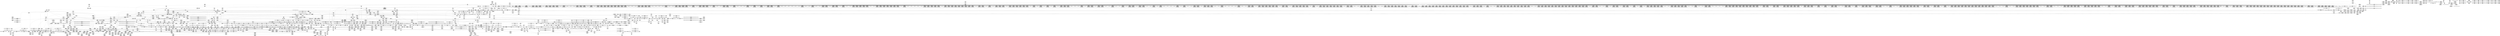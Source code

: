 digraph {
	CE0x4487890 [shape=record,shape=Mrecord,label="{CE0x4487890|_ret_void,_!dbg_!27717|include/linux/rcupdate.h,424}"]
	CE0x4465660 [shape=record,shape=Mrecord,label="{CE0x4465660|__rcu_read_lock:tmp6|include/linux/rcupdate.h,240}"]
	CE0x44b0ec0 [shape=record,shape=Mrecord,label="{CE0x44b0ec0|__rcu_read_unlock:bb}"]
	CE0x43eba40 [shape=record,shape=Mrecord,label="{CE0x43eba40|2472:_%struct.cred*,_:_CRE_76,80_|*MultipleSource*|Function::task_sid&Arg::task::|Function::current_has_perm&Arg::tsk::|security/selinux/hooks.c,208|Function::selinux_task_getpgid&Arg::p::}"]
	CE0x437fab0 [shape=record,shape=Mrecord,label="{CE0x437fab0|COLLAPSED:_GCMRE___llvm_gcov_ctr126_internal_global_13_x_i64_zeroinitializer:_elem_0:default:}"]
	CE0x44bd050 [shape=record,shape=Mrecord,label="{CE0x44bd050|i64_1|*Constant*}"]
	CE0x443d100 [shape=record,shape=Mrecord,label="{CE0x443d100|GLOBAL:rcu_lock_acquire|*Constant*|*SummSink*}"]
	CE0x447e600 [shape=record,shape=Mrecord,label="{CE0x447e600|rcu_lock_release:tmp2|*SummSink*}"]
	CE0x43ea7c0 [shape=record,shape=Mrecord,label="{CE0x43ea7c0|rcu_read_lock:tmp7|include/linux/rcupdate.h,882|*SummSource*}"]
	CE0x44b4540 [shape=record,shape=Mrecord,label="{CE0x44b4540|i64*_getelementptr_inbounds_(_4_x_i64_,_4_x_i64_*___llvm_gcov_ctr135,_i64_0,_i64_2)|*Constant*|*SummSink*}"]
	CE0x43a6ee0 [shape=record,shape=Mrecord,label="{CE0x43a6ee0|i64_3|*Constant*}"]
	CE0x44afd00 [shape=record,shape=Mrecord,label="{CE0x44afd00|__preempt_count_sub:entry|*SummSink*}"]
	CE0x4433d50 [shape=record,shape=Mrecord,label="{CE0x4433d50|i64*_getelementptr_inbounds_(_13_x_i64_,_13_x_i64_*___llvm_gcov_ctr126,_i64_0,_i64_11)|*Constant*}"]
	CE0x4459dc0 [shape=record,shape=Mrecord,label="{CE0x4459dc0|i64*_getelementptr_inbounds_(_4_x_i64_,_4_x_i64_*___llvm_gcov_ctr133,_i64_0,_i64_2)|*Constant*|*SummSink*}"]
	CE0x446f690 [shape=record,shape=Mrecord,label="{CE0x446f690|rcu_read_lock:tmp16|include/linux/rcupdate.h,882|*SummSource*}"]
	CE0x441d9d0 [shape=record,shape=Mrecord,label="{CE0x441d9d0|2472:_%struct.cred*,_:_CRE_6176,6180_|*MultipleSource*|Function::task_sid&Arg::task::|Function::current_has_perm&Arg::tsk::|security/selinux/hooks.c,208|Function::selinux_task_getpgid&Arg::p::}"]
	CE0x44fcd40 [shape=record,shape=Mrecord,label="{CE0x44fcd40|__preempt_count_sub:tmp4|./arch/x86/include/asm/preempt.h,77}"]
	CE0x43883b0 [shape=record,shape=Mrecord,label="{CE0x43883b0|i32_2|*Constant*}"]
	CE0x438a6b0 [shape=record,shape=Mrecord,label="{CE0x438a6b0|_call_void_mcount()_#3|*SummSink*}"]
	CE0x43cbe90 [shape=record,shape=Mrecord,label="{CE0x43cbe90|current_sid:tmp24|security/selinux/hooks.c,220|*SummSink*}"]
	CE0x4452610 [shape=record,shape=Mrecord,label="{CE0x4452610|__rcu_read_lock:tmp1|*SummSource*}"]
	CE0x4462790 [shape=record,shape=Mrecord,label="{CE0x4462790|i64*_getelementptr_inbounds_(_11_x_i64_,_11_x_i64_*___llvm_gcov_ctr132,_i64_0,_i64_1)|*Constant*|*SummSource*}"]
	CE0x442bd70 [shape=record,shape=Mrecord,label="{CE0x442bd70|2472:_%struct.cred*,_:_CRE_10536,10544_|*MultipleSource*|Function::task_sid&Arg::task::|Function::current_has_perm&Arg::tsk::|security/selinux/hooks.c,208|Function::selinux_task_getpgid&Arg::p::}"]
	CE0x4414110 [shape=record,shape=Mrecord,label="{CE0x4414110|2472:_%struct.cred*,_:_CRE_2954,2955_}"]
	CE0x4410f30 [shape=record,shape=Mrecord,label="{CE0x4410f30|2472:_%struct.cred*,_:_CRE_2912,2913_}"]
	CE0x4420b20 [shape=record,shape=Mrecord,label="{CE0x4420b20|2472:_%struct.cred*,_:_CRE_6300,6301_}"]
	CE0x4435c00 [shape=record,shape=Mrecord,label="{CE0x4435c00|task_sid:tmp21|security/selinux/hooks.c,208|*SummSource*}"]
	CE0x4404f30 [shape=record,shape=Mrecord,label="{CE0x4404f30|2472:_%struct.cred*,_:_CRE_2320,2328_|*MultipleSource*|Function::task_sid&Arg::task::|Function::current_has_perm&Arg::tsk::|security/selinux/hooks.c,208|Function::selinux_task_getpgid&Arg::p::}"]
	CE0x438e880 [shape=record,shape=Mrecord,label="{CE0x438e880|GLOBAL:__llvm_gcov_ctr125|Global_var:__llvm_gcov_ctr125|*SummSource*}"]
	CE0x437dbc0 [shape=record,shape=Mrecord,label="{CE0x437dbc0|selinux_task_getpgid:entry}"]
	CE0x439f170 [shape=record,shape=Mrecord,label="{CE0x439f170|_ret_i32_%call2,_!dbg_!27718|security/selinux/hooks.c,1544|*SummSink*}"]
	CE0x444a660 [shape=record,shape=Mrecord,label="{CE0x444a660|__rcu_read_lock:do.body|*SummSource*}"]
	CE0x43c9890 [shape=record,shape=Mrecord,label="{CE0x43c9890|i32_22|*Constant*}"]
	CE0x438a070 [shape=record,shape=Mrecord,label="{CE0x438a070|current_has_perm:tmp3}"]
	CE0x4380900 [shape=record,shape=Mrecord,label="{CE0x4380900|rcu_lock_acquire:entry|*SummSink*}"]
	CE0x43df190 [shape=record,shape=Mrecord,label="{CE0x43df190|i64*_getelementptr_inbounds_(_11_x_i64_,_11_x_i64_*___llvm_gcov_ctr127,_i64_0,_i64_9)|*Constant*|*SummSink*}"]
	CE0x4420c50 [shape=record,shape=Mrecord,label="{CE0x4420c50|2472:_%struct.cred*,_:_CRE_6301,6302_}"]
	CE0x4398340 [shape=record,shape=Mrecord,label="{CE0x4398340|current_sid:tmp20|security/selinux/hooks.c,218}"]
	CE0x43a37f0 [shape=record,shape=Mrecord,label="{CE0x43a37f0|_call_void_mcount()_#3}"]
	CE0x4420fe0 [shape=record,shape=Mrecord,label="{CE0x4420fe0|2472:_%struct.cred*,_:_CRE_6304,6305_}"]
	CE0x43f9820 [shape=record,shape=Mrecord,label="{CE0x43f9820|task_sid:tmp19|security/selinux/hooks.c,208|*SummSource*}"]
	CE0x4484010 [shape=record,shape=Mrecord,label="{CE0x4484010|rcu_read_unlock:tmp19|include/linux/rcupdate.h,933}"]
	CE0x4402960 [shape=record,shape=Mrecord,label="{CE0x4402960|2472:_%struct.cred*,_:_CRE_2128,2136_|*MultipleSource*|Function::task_sid&Arg::task::|Function::current_has_perm&Arg::tsk::|security/selinux/hooks.c,208|Function::selinux_task_getpgid&Arg::p::}"]
	CE0x4407790 [shape=record,shape=Mrecord,label="{CE0x4407790|2472:_%struct.cred*,_:_CRE_2504,2508_|*MultipleSource*|Function::task_sid&Arg::task::|Function::current_has_perm&Arg::tsk::|security/selinux/hooks.c,208|Function::selinux_task_getpgid&Arg::p::}"]
	CE0x4488d50 [shape=record,shape=Mrecord,label="{CE0x4488d50|GLOBAL:rcu_lock_release|*Constant*}"]
	CE0x437d4d0 [shape=record,shape=Mrecord,label="{CE0x437d4d0|_call_void_mcount()_#3}"]
	CE0x44188b0 [shape=record,shape=Mrecord,label="{CE0x44188b0|2472:_%struct.cred*,_:_CRE_3120,3128_|*MultipleSource*|Function::task_sid&Arg::task::|Function::current_has_perm&Arg::tsk::|security/selinux/hooks.c,208|Function::selinux_task_getpgid&Arg::p::}"]
	CE0x43e11e0 [shape=record,shape=Mrecord,label="{CE0x43e11e0|i64_0|*Constant*}"]
	CE0x43e2c90 [shape=record,shape=Mrecord,label="{CE0x43e2c90|rcu_read_unlock:call|include/linux/rcupdate.h,933|*SummSource*}"]
	CE0x43aa810 [shape=record,shape=Mrecord,label="{CE0x43aa810|2472:_%struct.cred*,_:_CRE_48,56_|*MultipleSource*|Function::task_sid&Arg::task::|Function::current_has_perm&Arg::tsk::|security/selinux/hooks.c,208|Function::selinux_task_getpgid&Arg::p::}"]
	CE0x44c4040 [shape=record,shape=Mrecord,label="{CE0x44c4040|_call_void_asm_addl_$1,_%gs:$0_,_*m,ri,*m,_dirflag_,_fpsr_,_flags_(i32*___preempt_count,_i32_%val,_i32*___preempt_count)_#3,_!dbg_!27714,_!srcloc_!27717|./arch/x86/include/asm/preempt.h,72|*SummSink*}"]
	CE0x43db670 [shape=record,shape=Mrecord,label="{CE0x43db670|rcu_read_lock:land.lhs.true2|*SummSink*}"]
	CE0x43ef720 [shape=record,shape=Mrecord,label="{CE0x43ef720|2472:_%struct.cred*,_:_CRE_96,104_|*MultipleSource*|Function::task_sid&Arg::task::|Function::current_has_perm&Arg::tsk::|security/selinux/hooks.c,208|Function::selinux_task_getpgid&Arg::p::}"]
	CE0x4426d10 [shape=record,shape=Mrecord,label="{CE0x4426d10|2472:_%struct.cred*,_:_CRE_6464,6472_|*MultipleSource*|Function::task_sid&Arg::task::|Function::current_has_perm&Arg::tsk::|security/selinux/hooks.c,208|Function::selinux_task_getpgid&Arg::p::}"]
	CE0x4445970 [shape=record,shape=Mrecord,label="{CE0x4445970|cred_sid:cred|Function::cred_sid&Arg::cred::|*SummSink*}"]
	CE0x442b8b0 [shape=record,shape=Mrecord,label="{CE0x442b8b0|2472:_%struct.cred*,_:_CRE_6688,10528_|*MultipleSource*|Function::task_sid&Arg::task::|Function::current_has_perm&Arg::tsk::|security/selinux/hooks.c,208|Function::selinux_task_getpgid&Arg::p::}"]
	CE0x44070a0 [shape=record,shape=Mrecord,label="{CE0x44070a0|2472:_%struct.cred*,_:_CRE_2472,2480_|*MultipleSource*|Function::task_sid&Arg::task::|Function::current_has_perm&Arg::tsk::|security/selinux/hooks.c,208|Function::selinux_task_getpgid&Arg::p::}"]
	CE0x437c8e0 [shape=record,shape=Mrecord,label="{CE0x437c8e0|selinux_task_getpgid:bb}"]
	CE0x4424c70 [shape=record,shape=Mrecord,label="{CE0x4424c70|2472:_%struct.cred*,_:_CRE_6355,6356_}"]
	CE0x4423d00 [shape=record,shape=Mrecord,label="{CE0x4423d00|2472:_%struct.cred*,_:_CRE_6342,6343_}"]
	CE0x447b380 [shape=record,shape=Mrecord,label="{CE0x447b380|rcu_read_unlock:tmp9|include/linux/rcupdate.h,933|*SummSource*}"]
	CE0x439db40 [shape=record,shape=Mrecord,label="{CE0x439db40|current_sid:tmp13|security/selinux/hooks.c,218|*SummSink*}"]
	CE0x44fcdb0 [shape=record,shape=Mrecord,label="{CE0x44fcdb0|__preempt_count_sub:tmp4|./arch/x86/include/asm/preempt.h,77|*SummSource*}"]
	CE0x4447db0 [shape=record,shape=Mrecord,label="{CE0x4447db0|task_sid:call|security/selinux/hooks.c,208|*SummSink*}"]
	CE0x43ef190 [shape=record,shape=Mrecord,label="{CE0x43ef190|GLOBAL:rcu_lock_acquire|*Constant*}"]
	CE0x44741a0 [shape=record,shape=Mrecord,label="{CE0x44741a0|rcu_lock_release:tmp}"]
	CE0x4487480 [shape=record,shape=Mrecord,label="{CE0x4487480|rcu_lock_release:map|Function::rcu_lock_release&Arg::map::|*SummSource*}"]
	CE0x444bed0 [shape=record,shape=Mrecord,label="{CE0x444bed0|i64*_getelementptr_inbounds_(_4_x_i64_,_4_x_i64_*___llvm_gcov_ctr130,_i64_0,_i64_3)|*Constant*|*SummSink*}"]
	CE0x43992a0 [shape=record,shape=Mrecord,label="{CE0x43992a0|__rcu_read_lock:tmp}"]
	CE0x441a070 [shape=record,shape=Mrecord,label="{CE0x441a070|2472:_%struct.cred*,_:_CRE_5856,5860_|*MultipleSource*|Function::task_sid&Arg::task::|Function::current_has_perm&Arg::tsk::|security/selinux/hooks.c,208|Function::selinux_task_getpgid&Arg::p::}"]
	CE0x4487980 [shape=record,shape=Mrecord,label="{CE0x4487980|_ret_void,_!dbg_!27717|include/linux/rcupdate.h,424|*SummSource*}"]
	CE0x44167a0 [shape=record,shape=Mrecord,label="{CE0x44167a0|2472:_%struct.cred*,_:_CRE_3024,3032_|*MultipleSource*|Function::task_sid&Arg::task::|Function::current_has_perm&Arg::tsk::|security/selinux/hooks.c,208|Function::selinux_task_getpgid&Arg::p::}"]
	CE0x4464620 [shape=record,shape=Mrecord,label="{CE0x4464620|GLOBAL:__preempt_count|Global_var:__preempt_count|*SummSink*}"]
	CE0x441fd10 [shape=record,shape=Mrecord,label="{CE0x441fd10|2472:_%struct.cred*,_:_CRE_6289,6290_}"]
	CE0x4414370 [shape=record,shape=Mrecord,label="{CE0x4414370|2472:_%struct.cred*,_:_CRE_2956,2957_}"]
	CE0x44b8a70 [shape=record,shape=Mrecord,label="{CE0x44b8a70|i64*_getelementptr_inbounds_(_4_x_i64_,_4_x_i64_*___llvm_gcov_ctr135,_i64_0,_i64_0)|*Constant*}"]
	CE0x4476c60 [shape=record,shape=Mrecord,label="{CE0x4476c60|rcu_lock_release:tmp1|*SummSource*}"]
	CE0x44330e0 [shape=record,shape=Mrecord,label="{CE0x44330e0|i64*_getelementptr_inbounds_(_13_x_i64_,_13_x_i64_*___llvm_gcov_ctr126,_i64_0,_i64_10)|*Constant*|*SummSource*}"]
	CE0x437fec0 [shape=record,shape=Mrecord,label="{CE0x437fec0|current_sid:land.lhs.true2|*SummSource*}"]
	CE0x4421700 [shape=record,shape=Mrecord,label="{CE0x4421700|2472:_%struct.cred*,_:_CRE_6310,6311_}"]
	CE0x43b1300 [shape=record,shape=Mrecord,label="{CE0x43b1300|2472:_%struct.cred*,_:_CRE_384,392_|*MultipleSource*|Function::task_sid&Arg::task::|Function::current_has_perm&Arg::tsk::|security/selinux/hooks.c,208|Function::selinux_task_getpgid&Arg::p::}"]
	CE0x43a7430 [shape=record,shape=Mrecord,label="{CE0x43a7430|i32_77|*Constant*}"]
	CE0x4456000 [shape=record,shape=Mrecord,label="{CE0x4456000|__preempt_count_sub:entry}"]
	CE0x4426ab0 [shape=record,shape=Mrecord,label="{CE0x4426ab0|2472:_%struct.cred*,_:_CRE_6456,6464_|*MultipleSource*|Function::task_sid&Arg::task::|Function::current_has_perm&Arg::tsk::|security/selinux/hooks.c,208|Function::selinux_task_getpgid&Arg::p::}"]
	CE0x438a2a0 [shape=record,shape=Mrecord,label="{CE0x438a2a0|current_has_perm:tmp3|*SummSource*}"]
	CE0x447a2d0 [shape=record,shape=Mrecord,label="{CE0x447a2d0|0:_i8,_:_GCMR_rcu_read_unlock.__warned_internal_global_i8_0,_section_.data.unlikely_,_align_1:_elem_0:default:}"]
	CE0x44512f0 [shape=record,shape=Mrecord,label="{CE0x44512f0|i8*_undef|*Constant*}"]
	CE0x43a1290 [shape=record,shape=Mrecord,label="{CE0x43a1290|current_sid:tmp4|security/selinux/hooks.c,218|*SummSource*}"]
	CE0x44ba320 [shape=record,shape=Mrecord,label="{CE0x44ba320|__rcu_read_lock:tmp1|*SummSink*}"]
	CE0x446f1f0 [shape=record,shape=Mrecord,label="{CE0x446f1f0|rcu_read_lock:tmp15|include/linux/rcupdate.h,882|*SummSource*}"]
	CE0x447a4b0 [shape=record,shape=Mrecord,label="{CE0x447a4b0|rcu_lock_acquire:tmp4|include/linux/rcupdate.h,418|*SummSource*}"]
	CE0x44331e0 [shape=record,shape=Mrecord,label="{CE0x44331e0|i64*_getelementptr_inbounds_(_13_x_i64_,_13_x_i64_*___llvm_gcov_ctr126,_i64_0,_i64_10)|*Constant*|*SummSink*}"]
	CE0x4380a50 [shape=record,shape=Mrecord,label="{CE0x4380a50|current_sid:sid|security/selinux/hooks.c,220|*SummSource*}"]
	CE0x43dacc0 [shape=record,shape=Mrecord,label="{CE0x43dacc0|rcu_read_lock:tmp1}"]
	CE0x43f70d0 [shape=record,shape=Mrecord,label="{CE0x43f70d0|2472:_%struct.cred*,_:_CRE_608,616_|*MultipleSource*|Function::task_sid&Arg::task::|Function::current_has_perm&Arg::tsk::|security/selinux/hooks.c,208|Function::selinux_task_getpgid&Arg::p::}"]
	CE0x440cd40 [shape=record,shape=Mrecord,label="{CE0x440cd40|2472:_%struct.cred*,_:_CRE_2736,2744_|*MultipleSource*|Function::task_sid&Arg::task::|Function::current_has_perm&Arg::tsk::|security/selinux/hooks.c,208|Function::selinux_task_getpgid&Arg::p::}"]
	CE0x43b58d0 [shape=record,shape=Mrecord,label="{CE0x43b58d0|rcu_read_lock:if.end|*SummSink*}"]
	CE0x44471f0 [shape=record,shape=Mrecord,label="{CE0x44471f0|get_current:bb|*SummSource*}"]
	CE0x4416570 [shape=record,shape=Mrecord,label="{CE0x4416570|2472:_%struct.cred*,_:_CRE_3008,3024_|*MultipleSource*|Function::task_sid&Arg::task::|Function::current_has_perm&Arg::tsk::|security/selinux/hooks.c,208|Function::selinux_task_getpgid&Arg::p::}"]
	CE0x4423840 [shape=record,shape=Mrecord,label="{CE0x4423840|2472:_%struct.cred*,_:_CRE_6338,6339_}"]
	CE0x43f83c0 [shape=record,shape=Mrecord,label="{CE0x43f83c0|2472:_%struct.cred*,_:_CRE_664,672_|*MultipleSource*|Function::task_sid&Arg::task::|Function::current_has_perm&Arg::tsk::|security/selinux/hooks.c,208|Function::selinux_task_getpgid&Arg::p::}"]
	CE0x43833c0 [shape=record,shape=Mrecord,label="{CE0x43833c0|i64*_getelementptr_inbounds_(_11_x_i64_,_11_x_i64_*___llvm_gcov_ctr125,_i64_0,_i64_8)|*Constant*}"]
	CE0x44554c0 [shape=record,shape=Mrecord,label="{CE0x44554c0|__rcu_read_unlock:tmp4|include/linux/rcupdate.h,244|*SummSink*}"]
	CE0x439f660 [shape=record,shape=Mrecord,label="{CE0x439f660|current_sid:entry}"]
	CE0x4418190 [shape=record,shape=Mrecord,label="{CE0x4418190|2472:_%struct.cred*,_:_CRE_3108,3112_|*MultipleSource*|Function::task_sid&Arg::task::|Function::current_has_perm&Arg::tsk::|security/selinux/hooks.c,208|Function::selinux_task_getpgid&Arg::p::}"]
	CE0x439ed40 [shape=record,shape=Mrecord,label="{CE0x439ed40|selinux_task_getpgid:entry|*SummSource*}"]
	CE0x4391960 [shape=record,shape=Mrecord,label="{CE0x4391960|avc_has_perm:entry}"]
	CE0x4481540 [shape=record,shape=Mrecord,label="{CE0x4481540|rcu_read_unlock:tmp17|include/linux/rcupdate.h,933}"]
	CE0x3af8180 [shape=record,shape=Mrecord,label="{CE0x3af8180|current_has_perm:tsk|Function::current_has_perm&Arg::tsk::}"]
	CE0x43b6bb0 [shape=record,shape=Mrecord,label="{CE0x43b6bb0|i32_218|*Constant*|*SummSource*}"]
	CE0x4417cd0 [shape=record,shape=Mrecord,label="{CE0x4417cd0|2472:_%struct.cred*,_:_CRE_3096,3104_|*MultipleSource*|Function::task_sid&Arg::task::|Function::current_has_perm&Arg::tsk::|security/selinux/hooks.c,208|Function::selinux_task_getpgid&Arg::p::}"]
	CE0x4406bb0 [shape=record,shape=Mrecord,label="{CE0x4406bb0|2472:_%struct.cred*,_:_CRE_2416,2424_|*MultipleSource*|Function::task_sid&Arg::task::|Function::current_has_perm&Arg::tsk::|security/selinux/hooks.c,208|Function::selinux_task_getpgid&Arg::p::}"]
	CE0x44afdf0 [shape=record,shape=Mrecord,label="{CE0x44afdf0|_ret_void,_!dbg_!27720|./arch/x86/include/asm/preempt.h,78}"]
	CE0x43a7090 [shape=record,shape=Mrecord,label="{CE0x43a7090|rcu_read_lock:entry|*SummSource*}"]
	CE0x447b0e0 [shape=record,shape=Mrecord,label="{CE0x447b0e0|_call_void_lock_acquire(%struct.lockdep_map*_%map,_i32_0,_i32_0,_i32_2,_i32_0,_%struct.lockdep_map*_null,_i64_ptrtoint_(i8*_blockaddress(_rcu_lock_acquire,_%__here)_to_i64))_#10,_!dbg_!27716|include/linux/rcupdate.h,418}"]
	CE0x43eb450 [shape=record,shape=Mrecord,label="{CE0x43eb450|i64*_getelementptr_inbounds_(_2_x_i64_,_2_x_i64_*___llvm_gcov_ctr98,_i64_0,_i64_1)|*Constant*|*SummSource*}"]
	CE0x43938c0 [shape=record,shape=Mrecord,label="{CE0x43938c0|GLOBAL:current_has_perm|*Constant*|*SummSink*}"]
	CE0x43f8cf0 [shape=record,shape=Mrecord,label="{CE0x43f8cf0|i64*_getelementptr_inbounds_(_13_x_i64_,_13_x_i64_*___llvm_gcov_ctr126,_i64_0,_i64_8)|*Constant*|*SummSink*}"]
	CE0x43cda30 [shape=record,shape=Mrecord,label="{CE0x43cda30|current_sid:tmp21|security/selinux/hooks.c,218|*SummSink*}"]
	CE0x4427890 [shape=record,shape=Mrecord,label="{CE0x4427890|2472:_%struct.cred*,_:_CRE_6484,6488_|*MultipleSource*|Function::task_sid&Arg::task::|Function::current_has_perm&Arg::tsk::|security/selinux/hooks.c,208|Function::selinux_task_getpgid&Arg::p::}"]
	CE0x439a900 [shape=record,shape=Mrecord,label="{CE0x439a900|current_sid:bb|*SummSink*}"]
	CE0x44209f0 [shape=record,shape=Mrecord,label="{CE0x44209f0|2472:_%struct.cred*,_:_CRE_6299,6300_}"]
	CE0x4438bf0 [shape=record,shape=Mrecord,label="{CE0x4438bf0|128:_i8*,_:_CRE_128,136_|*MultipleSource*|Function::cred_sid&Arg::cred::|*LoadInst*|security/selinux/hooks.c,208|security/selinux/hooks.c,196}"]
	CE0x43f3b20 [shape=record,shape=Mrecord,label="{CE0x43f3b20|i64_7|*Constant*}"]
	CE0x44556a0 [shape=record,shape=Mrecord,label="{CE0x44556a0|__preempt_count_add:tmp2|*SummSink*}"]
	CE0x4483a90 [shape=record,shape=Mrecord,label="{CE0x4483a90|i8*_getelementptr_inbounds_(_44_x_i8_,_44_x_i8_*_.str47,_i32_0,_i32_0)|*Constant*|*SummSource*}"]
	CE0x4408900 [shape=record,shape=Mrecord,label="{CE0x4408900|2472:_%struct.cred*,_:_CRE_2527,2528_}"]
	CE0x43e2a00 [shape=record,shape=Mrecord,label="{CE0x43e2a00|cred_sid:tmp6|security/selinux/hooks.c,197|*SummSink*}"]
	CE0x43a8d60 [shape=record,shape=Mrecord,label="{CE0x43a8d60|i64*_getelementptr_inbounds_(_4_x_i64_,_4_x_i64_*___llvm_gcov_ctr128,_i64_0,_i64_0)|*Constant*|*SummSource*}"]
	CE0x43c9260 [shape=record,shape=Mrecord,label="{CE0x43c9260|_call_void_mcount()_#3}"]
	CE0x44d3030 [shape=record,shape=Mrecord,label="{CE0x44d3030|__preempt_count_add:tmp3|*SummSink*}"]
	CE0x439e150 [shape=record,shape=Mrecord,label="{CE0x439e150|2472:_%struct.cred*,_:_CRE_248,256_|*MultipleSource*|Function::task_sid&Arg::task::|Function::current_has_perm&Arg::tsk::|security/selinux/hooks.c,208|Function::selinux_task_getpgid&Arg::p::}"]
	CE0x4413eb0 [shape=record,shape=Mrecord,label="{CE0x4413eb0|2472:_%struct.cred*,_:_CRE_2952,2953_}"]
	CE0x44196f0 [shape=record,shape=Mrecord,label="{CE0x44196f0|2472:_%struct.cred*,_:_CRE_3152,3160_|*MultipleSource*|Function::task_sid&Arg::task::|Function::current_has_perm&Arg::tsk::|security/selinux/hooks.c,208|Function::selinux_task_getpgid&Arg::p::}"]
	CE0x43dfa30 [shape=record,shape=Mrecord,label="{CE0x43dfa30|rcu_read_lock:tmp20|include/linux/rcupdate.h,882}"]
	CE0x447c110 [shape=record,shape=Mrecord,label="{CE0x447c110|rcu_read_unlock:bb|*SummSink*}"]
	CE0x43ab4a0 [shape=record,shape=Mrecord,label="{CE0x43ab4a0|_call_void_rcu_read_lock()_#10,_!dbg_!27712|security/selinux/hooks.c,207|*SummSource*}"]
	CE0x43a8c90 [shape=record,shape=Mrecord,label="{CE0x43a8c90|current_sid:land.lhs.true|*SummSource*}"]
	CE0x440b320 [shape=record,shape=Mrecord,label="{CE0x440b320|2472:_%struct.cred*,_:_CRE_2664,2672_|*MultipleSource*|Function::task_sid&Arg::task::|Function::current_has_perm&Arg::tsk::|security/selinux/hooks.c,208|Function::selinux_task_getpgid&Arg::p::}"]
	CE0x4411b10 [shape=record,shape=Mrecord,label="{CE0x4411b10|2472:_%struct.cred*,_:_CRE_2922,2923_}"]
	CE0x44c46a0 [shape=record,shape=Mrecord,label="{CE0x44c46a0|GLOBAL:__preempt_count|Global_var:__preempt_count}"]
	CE0x440e530 [shape=record,shape=Mrecord,label="{CE0x440e530|2472:_%struct.cred*,_:_CRE_2816,2824_|*MultipleSource*|Function::task_sid&Arg::task::|Function::current_has_perm&Arg::tsk::|security/selinux/hooks.c,208|Function::selinux_task_getpgid&Arg::p::}"]
	CE0x44811a0 [shape=record,shape=Mrecord,label="{CE0x44811a0|i64*_getelementptr_inbounds_(_11_x_i64_,_11_x_i64_*___llvm_gcov_ctr132,_i64_0,_i64_8)|*Constant*|*SummSink*}"]
	CE0x43a5e70 [shape=record,shape=Mrecord,label="{CE0x43a5e70|i32_0|*Constant*|*SummSink*}"]
	CE0x44ba040 [shape=record,shape=Mrecord,label="{CE0x44ba040|__rcu_read_lock:do.end|*SummSource*}"]
	CE0x4380eb0 [shape=record,shape=Mrecord,label="{CE0x4380eb0|i64*_getelementptr_inbounds_(_13_x_i64_,_13_x_i64_*___llvm_gcov_ctr126,_i64_0,_i64_1)|*Constant*|*SummSink*}"]
	CE0x43a58d0 [shape=record,shape=Mrecord,label="{CE0x43a58d0|current_has_perm:tmp|*SummSink*}"]
	CE0x43a7350 [shape=record,shape=Mrecord,label="{CE0x43a7350|rcu_read_lock:entry|*SummSink*}"]
	CE0x4449bf0 [shape=record,shape=Mrecord,label="{CE0x4449bf0|GLOBAL:task_sid.__warned|Global_var:task_sid.__warned|*SummSource*}"]
	CE0x43aa2d0 [shape=record,shape=Mrecord,label="{CE0x43aa2d0|rcu_read_lock:tmp|*SummSource*}"]
	CE0x4416ef0 [shape=record,shape=Mrecord,label="{CE0x4416ef0|2472:_%struct.cred*,_:_CRE_3048,3056_|*MultipleSource*|Function::task_sid&Arg::task::|Function::current_has_perm&Arg::tsk::|security/selinux/hooks.c,208|Function::selinux_task_getpgid&Arg::p::}"]
	"CONST[source:0(mediator),value:2(dynamic)][purpose:{object}][SnkIdx:1]"
	CE0x4430ad0 [shape=record,shape=Mrecord,label="{CE0x4430ad0|i64_6|*Constant*|*SummSource*}"]
	CE0x4431130 [shape=record,shape=Mrecord,label="{CE0x4431130|i64_7|*Constant*|*SummSource*}"]
	CE0x4454d80 [shape=record,shape=Mrecord,label="{CE0x4454d80|__preempt_count_add:tmp7|./arch/x86/include/asm/preempt.h,73|*SummSink*}"]
	CE0x440db50 [shape=record,shape=Mrecord,label="{CE0x440db50|2472:_%struct.cred*,_:_CRE_2784,2792_|*MultipleSource*|Function::task_sid&Arg::task::|Function::current_has_perm&Arg::tsk::|security/selinux/hooks.c,208|Function::selinux_task_getpgid&Arg::p::}"]
	CE0x4412bb0 [shape=record,shape=Mrecord,label="{CE0x4412bb0|2472:_%struct.cred*,_:_CRE_2936,2937_}"]
	CE0x4418650 [shape=record,shape=Mrecord,label="{CE0x4418650|2472:_%struct.cred*,_:_CRE_3116,3120_|*MultipleSource*|Function::task_sid&Arg::task::|Function::current_has_perm&Arg::tsk::|security/selinux/hooks.c,208|Function::selinux_task_getpgid&Arg::p::}"]
	CE0x43e0450 [shape=record,shape=Mrecord,label="{CE0x43e0450|rcu_read_lock:tmp21|include/linux/rcupdate.h,884|*SummSource*}"]
	CE0x443e470 [shape=record,shape=Mrecord,label="{CE0x443e470|__rcu_read_unlock:tmp6|include/linux/rcupdate.h,245|*SummSource*}"]
	CE0x44183f0 [shape=record,shape=Mrecord,label="{CE0x44183f0|2472:_%struct.cred*,_:_CRE_3112,3116_|*MultipleSource*|Function::task_sid&Arg::task::|Function::current_has_perm&Arg::tsk::|security/selinux/hooks.c,208|Function::selinux_task_getpgid&Arg::p::}"]
	CE0x442f5c0 [shape=record,shape=Mrecord,label="{CE0x442f5c0|task_sid:tmp11|security/selinux/hooks.c,208|*SummSink*}"]
	CE0x4463950 [shape=record,shape=Mrecord,label="{CE0x4463950|_call_void_mcount()_#3}"]
	CE0x43dfd40 [shape=record,shape=Mrecord,label="{CE0x43dfd40|rcu_read_lock:tmp20|include/linux/rcupdate.h,882|*SummSink*}"]
	CE0x4457c00 [shape=record,shape=Mrecord,label="{CE0x4457c00|__rcu_read_unlock:do.end}"]
	CE0x43ec0c0 [shape=record,shape=Mrecord,label="{CE0x43ec0c0|task_sid:land.lhs.true}"]
	CE0x447e2d0 [shape=record,shape=Mrecord,label="{CE0x447e2d0|rcu_read_unlock:tmp6|include/linux/rcupdate.h,933}"]
	CE0x44ab450 [shape=record,shape=Mrecord,label="{CE0x44ab450|_call_void_lock_release(%struct.lockdep_map*_%map,_i32_1,_i64_ptrtoint_(i8*_blockaddress(_rcu_lock_release,_%__here)_to_i64))_#10,_!dbg_!27716|include/linux/rcupdate.h,423|*SummSink*}"]
	CE0x4481620 [shape=record,shape=Mrecord,label="{CE0x4481620|rcu_read_unlock:tmp17|include/linux/rcupdate.h,933|*SummSink*}"]
	CE0x4450f70 [shape=record,shape=Mrecord,label="{CE0x4450f70|__rcu_read_lock:tmp2|*SummSource*}"]
	CE0x4476f90 [shape=record,shape=Mrecord,label="{CE0x4476f90|_call_void_mcount()_#3|*SummSource*}"]
	CE0x43eed80 [shape=record,shape=Mrecord,label="{CE0x43eed80|2472:_%struct.cred*,_:_CRE_136,144_|*MultipleSource*|Function::task_sid&Arg::task::|Function::current_has_perm&Arg::tsk::|security/selinux/hooks.c,208|Function::selinux_task_getpgid&Arg::p::}"]
	CE0x439ff30 [shape=record,shape=Mrecord,label="{CE0x439ff30|current_has_perm:call1|security/selinux/hooks.c,1543}"]
	CE0x44b5ae0 [shape=record,shape=Mrecord,label="{CE0x44b5ae0|__preempt_count_add:do.body}"]
	CE0x44079f0 [shape=record,shape=Mrecord,label="{CE0x44079f0|2472:_%struct.cred*,_:_CRE_2508,2512_|*MultipleSource*|Function::task_sid&Arg::task::|Function::current_has_perm&Arg::tsk::|security/selinux/hooks.c,208|Function::selinux_task_getpgid&Arg::p::}"]
	CE0x43e3950 [shape=record,shape=Mrecord,label="{CE0x43e3950|cred_sid:tmp3|*SummSource*}"]
	CE0x440e790 [shape=record,shape=Mrecord,label="{CE0x440e790|2472:_%struct.cred*,_:_CRE_2824,2832_|*MultipleSource*|Function::task_sid&Arg::task::|Function::current_has_perm&Arg::tsk::|security/selinux/hooks.c,208|Function::selinux_task_getpgid&Arg::p::}"]
	CE0x446fc90 [shape=record,shape=Mrecord,label="{CE0x446fc90|i64*_getelementptr_inbounds_(_11_x_i64_,_11_x_i64_*___llvm_gcov_ctr127,_i64_0,_i64_8)|*Constant*|*SummSource*}"]
	CE0x43a8ab0 [shape=record,shape=Mrecord,label="{CE0x43a8ab0|current_sid:if.end|*SummSink*}"]
	CE0x43e1070 [shape=record,shape=Mrecord,label="{CE0x43e1070|rcu_read_lock:tmp4|include/linux/rcupdate.h,882}"]
	CE0x43b2d00 [shape=record,shape=Mrecord,label="{CE0x43b2d00|current_sid:tmp9|security/selinux/hooks.c,218}"]
	CE0x43b1a30 [shape=record,shape=Mrecord,label="{CE0x43b1a30|%struct.task_struct*_(%struct.task_struct**)*_asm_movq_%gs:$_1:P_,$0_,_r,im,_dirflag_,_fpsr_,_flags_|*SummSink*}"]
	CE0x4388000 [shape=record,shape=Mrecord,label="{CE0x4388000|_ret_i32_%call7,_!dbg_!27749|security/selinux/hooks.c,210|*SummSource*}"]
	CE0x43c6dc0 [shape=record,shape=Mrecord,label="{CE0x43c6dc0|2472:_%struct.cred*,_:_CRE_584,592_|*MultipleSource*|Function::task_sid&Arg::task::|Function::current_has_perm&Arg::tsk::|security/selinux/hooks.c,208|Function::selinux_task_getpgid&Arg::p::}"]
	CE0x43c4c50 [shape=record,shape=Mrecord,label="{CE0x43c4c50|current_sid:tmp17|security/selinux/hooks.c,218}"]
	CE0x43c8280 [shape=record,shape=Mrecord,label="{CE0x43c8280|COLLAPSED:_GCMRE_current_task_external_global_%struct.task_struct*:_elem_0::|security/selinux/hooks.c,218}"]
	CE0x4413790 [shape=record,shape=Mrecord,label="{CE0x4413790|2472:_%struct.cred*,_:_CRE_2946,2947_}"]
	CE0x4380830 [shape=record,shape=Mrecord,label="{CE0x4380830|rcu_lock_acquire:entry|*SummSource*}"]
	CE0x44d4050 [shape=record,shape=Mrecord,label="{CE0x44d4050|__rcu_read_unlock:tmp1|*SummSink*}"]
	CE0x438fa20 [shape=record,shape=Mrecord,label="{CE0x438fa20|i64*_getelementptr_inbounds_(_11_x_i64_,_11_x_i64_*___llvm_gcov_ctr125,_i64_0,_i64_1)|*Constant*|*SummSource*}"]
	CE0x4419490 [shape=record,shape=Mrecord,label="{CE0x4419490|2472:_%struct.cred*,_:_CRE_3148,3152_|*MultipleSource*|Function::task_sid&Arg::task::|Function::current_has_perm&Arg::tsk::|security/selinux/hooks.c,208|Function::selinux_task_getpgid&Arg::p::}"]
	CE0x4402bc0 [shape=record,shape=Mrecord,label="{CE0x4402bc0|2472:_%struct.cred*,_:_CRE_2136,2144_|*MultipleSource*|Function::task_sid&Arg::task::|Function::current_has_perm&Arg::tsk::|security/selinux/hooks.c,208|Function::selinux_task_getpgid&Arg::p::}"]
	CE0x437fe50 [shape=record,shape=Mrecord,label="{CE0x437fe50|current_sid:do.body|*SummSink*}"]
	CE0x43db5a0 [shape=record,shape=Mrecord,label="{CE0x43db5a0|rcu_read_lock:land.lhs.true2|*SummSource*}"]
	CE0x43af390 [shape=record,shape=Mrecord,label="{CE0x43af390|get_current:tmp1|*SummSource*}"]
	CE0x43ec2b0 [shape=record,shape=Mrecord,label="{CE0x43ec2b0|task_sid:land.lhs.true|*SummSink*}"]
	CE0x447c380 [shape=record,shape=Mrecord,label="{CE0x447c380|rcu_read_unlock:do.end|*SummSink*}"]
	CE0x438a640 [shape=record,shape=Mrecord,label="{CE0x438a640|_call_void_mcount()_#3|*SummSource*}"]
	CE0x44329f0 [shape=record,shape=Mrecord,label="{CE0x44329f0|i8*_getelementptr_inbounds_(_41_x_i8_,_41_x_i8_*_.str44,_i32_0,_i32_0)|*Constant*}"]
	CE0x44b6a00 [shape=record,shape=Mrecord,label="{CE0x44b6a00|i64*_getelementptr_inbounds_(_4_x_i64_,_4_x_i64_*___llvm_gcov_ctr135,_i64_0,_i64_3)|*Constant*|*SummSink*}"]
	CE0x43ad420 [shape=record,shape=Mrecord,label="{CE0x43ad420|rcu_read_lock:tmp8|include/linux/rcupdate.h,882|*SummSource*}"]
	CE0x4465740 [shape=record,shape=Mrecord,label="{CE0x4465740|__rcu_read_lock:tmp6|include/linux/rcupdate.h,240|*SummSink*}"]
	CE0x4472680 [shape=record,shape=Mrecord,label="{CE0x4472680|rcu_read_lock:tmp18|include/linux/rcupdate.h,882}"]
	CE0x43aafd0 [shape=record,shape=Mrecord,label="{CE0x43aafd0|current_sid:tmp16|security/selinux/hooks.c,218|*SummSink*}"]
	CE0x43b4800 [shape=record,shape=Mrecord,label="{CE0x43b4800|rcu_read_lock:land.lhs.true}"]
	CE0x44138c0 [shape=record,shape=Mrecord,label="{CE0x44138c0|2472:_%struct.cred*,_:_CRE_2947,2948_}"]
	CE0x44bd860 [shape=record,shape=Mrecord,label="{CE0x44bd860|__rcu_read_lock:bb|*SummSink*}"]
	CE0x4444190 [shape=record,shape=Mrecord,label="{CE0x4444190|task_sid:tmp26|security/selinux/hooks.c,208|*SummSource*}"]
	CE0x44d82b0 [shape=record,shape=Mrecord,label="{CE0x44d82b0|__preempt_count_sub:tmp5|./arch/x86/include/asm/preempt.h,77|*SummSink*}"]
	CE0x4399490 [shape=record,shape=Mrecord,label="{CE0x4399490|i64_0|*Constant*|*SummSink*}"]
	CE0x447feb0 [shape=record,shape=Mrecord,label="{CE0x447feb0|__rcu_read_unlock:tmp5|include/linux/rcupdate.h,244|*SummSource*}"]
	CE0x4446280 [shape=record,shape=Mrecord,label="{CE0x4446280|_call_void_rcu_read_unlock()_#10,_!dbg_!27748|security/selinux/hooks.c,209}"]
	CE0x4433250 [shape=record,shape=Mrecord,label="{CE0x4433250|task_sid:tmp22|security/selinux/hooks.c,208|*SummSource*}"]
	CE0x440dde0 [shape=record,shape=Mrecord,label="{CE0x440dde0|2472:_%struct.cred*,_:_CRE_2792,2800_|*MultipleSource*|Function::task_sid&Arg::task::|Function::current_has_perm&Arg::tsk::|security/selinux/hooks.c,208|Function::selinux_task_getpgid&Arg::p::}"]
	CE0x4422080 [shape=record,shape=Mrecord,label="{CE0x4422080|2472:_%struct.cred*,_:_CRE_6318,6319_}"]
	CE0x43a1680 [shape=record,shape=Mrecord,label="{CE0x43a1680|i64*_getelementptr_inbounds_(_11_x_i64_,_11_x_i64_*___llvm_gcov_ctr125,_i64_0,_i64_0)|*Constant*}"]
	CE0x4439430 [shape=record,shape=Mrecord,label="{CE0x4439430|rcu_read_unlock:tmp4|include/linux/rcupdate.h,933}"]
	CE0x439dd10 [shape=record,shape=Mrecord,label="{CE0x439dd10|2472:_%struct.cred*,_:_CRE_232,240_|*MultipleSource*|Function::task_sid&Arg::task::|Function::current_has_perm&Arg::tsk::|security/selinux/hooks.c,208|Function::selinux_task_getpgid&Arg::p::}"]
	CE0x44b84b0 [shape=record,shape=Mrecord,label="{CE0x44b84b0|__rcu_read_unlock:tmp3|*SummSink*}"]
	CE0x43ca200 [shape=record,shape=Mrecord,label="{CE0x43ca200|i32_1|*Constant*}"]
	CE0x43ea200 [shape=record,shape=Mrecord,label="{CE0x43ea200|2472:_%struct.cred*,_:_CRE_224,232_|*MultipleSource*|Function::task_sid&Arg::task::|Function::current_has_perm&Arg::tsk::|security/selinux/hooks.c,208|Function::selinux_task_getpgid&Arg::p::}"]
	CE0x43b0500 [shape=record,shape=Mrecord,label="{CE0x43b0500|__rcu_read_lock:tmp2}"]
	CE0x4469560 [shape=record,shape=Mrecord,label="{CE0x4469560|rcu_read_unlock:bb}"]
	CE0x43f0470 [shape=record,shape=Mrecord,label="{CE0x43f0470|GLOBAL:current_task|Global_var:current_task|*SummSink*}"]
	CE0x43daf90 [shape=record,shape=Mrecord,label="{CE0x43daf90|i64*_getelementptr_inbounds_(_11_x_i64_,_11_x_i64_*___llvm_gcov_ctr127,_i64_0,_i64_1)|*Constant*}"]
	CE0x44ac910 [shape=record,shape=Mrecord,label="{CE0x44ac910|i64*_getelementptr_inbounds_(_4_x_i64_,_4_x_i64_*___llvm_gcov_ctr130,_i64_0,_i64_0)|*Constant*}"]
	CE0x43a63b0 [shape=record,shape=Mrecord,label="{CE0x43a63b0|2472:_%struct.cred*,_:_CRE_160,164_|*MultipleSource*|Function::task_sid&Arg::task::|Function::current_has_perm&Arg::tsk::|security/selinux/hooks.c,208|Function::selinux_task_getpgid&Arg::p::}"]
	CE0x4458260 [shape=record,shape=Mrecord,label="{CE0x4458260|__preempt_count_add:bb}"]
	CE0x4463e40 [shape=record,shape=Mrecord,label="{CE0x4463e40|rcu_read_unlock:tmp13|include/linux/rcupdate.h,933|*SummSource*}"]
	CE0x4385150 [shape=record,shape=Mrecord,label="{CE0x4385150|current_sid:tmp1}"]
	CE0x4425390 [shape=record,shape=Mrecord,label="{CE0x4425390|2472:_%struct.cred*,_:_CRE_6368,6376_|*MultipleSource*|Function::task_sid&Arg::task::|Function::current_has_perm&Arg::tsk::|security/selinux/hooks.c,208|Function::selinux_task_getpgid&Arg::p::}"]
	CE0x43aea30 [shape=record,shape=Mrecord,label="{CE0x43aea30|2472:_%struct.cred*,_:_CRE_368,376_|*MultipleSource*|Function::task_sid&Arg::task::|Function::current_has_perm&Arg::tsk::|security/selinux/hooks.c,208|Function::selinux_task_getpgid&Arg::p::}"]
	CE0x43dfeb0 [shape=record,shape=Mrecord,label="{CE0x43dfeb0|rcu_read_lock:tmp21|include/linux/rcupdate.h,884}"]
	CE0x43e2d30 [shape=record,shape=Mrecord,label="{CE0x43e2d30|rcu_read_unlock:call|include/linux/rcupdate.h,933|*SummSink*}"]
	CE0x44af320 [shape=record,shape=Mrecord,label="{CE0x44af320|__preempt_count_add:tmp7|./arch/x86/include/asm/preempt.h,73}"]
	CE0x43f9280 [shape=record,shape=Mrecord,label="{CE0x43f9280|task_sid:tmp18|security/selinux/hooks.c,208|*SummSource*}"]
	CE0x43936e0 [shape=record,shape=Mrecord,label="{CE0x43936e0|current_has_perm:bb|*SummSink*}"]
	CE0x44aedd0 [shape=record,shape=Mrecord,label="{CE0x44aedd0|__preempt_count_add:tmp6|./arch/x86/include/asm/preempt.h,73|*SummSource*}"]
	CE0x44d3450 [shape=record,shape=Mrecord,label="{CE0x44d3450|__preempt_count_add:tmp1|*SummSource*}"]
	CE0x4410cd0 [shape=record,shape=Mrecord,label="{CE0x4410cd0|2472:_%struct.cred*,_:_CRE_2910,2911_}"]
	CE0x440b0c0 [shape=record,shape=Mrecord,label="{CE0x440b0c0|2472:_%struct.cred*,_:_CRE_2656,2664_|*MultipleSource*|Function::task_sid&Arg::task::|Function::current_has_perm&Arg::tsk::|security/selinux/hooks.c,208|Function::selinux_task_getpgid&Arg::p::}"]
	CE0x43fad80 [shape=record,shape=Mrecord,label="{CE0x43fad80|2472:_%struct.cred*,_:_CRE_704,712_|*MultipleSource*|Function::task_sid&Arg::task::|Function::current_has_perm&Arg::tsk::|security/selinux/hooks.c,208|Function::selinux_task_getpgid&Arg::p::}"]
	CE0x43f67f0 [shape=record,shape=Mrecord,label="{CE0x43f67f0|2472:_%struct.cred*,_:_CRE_472,480_|*MultipleSource*|Function::task_sid&Arg::task::|Function::current_has_perm&Arg::tsk::|security/selinux/hooks.c,208|Function::selinux_task_getpgid&Arg::p::}"]
	CE0x43f8860 [shape=record,shape=Mrecord,label="{CE0x43f8860|i64*_getelementptr_inbounds_(_13_x_i64_,_13_x_i64_*___llvm_gcov_ctr126,_i64_0,_i64_8)|*Constant*|*SummSource*}"]
	CE0x44588b0 [shape=record,shape=Mrecord,label="{CE0x44588b0|__preempt_count_add:bb|*SummSource*}"]
	CE0x43859d0 [shape=record,shape=Mrecord,label="{CE0x43859d0|current_sid:tmp2|*SummSink*}"]
	CE0x44661a0 [shape=record,shape=Mrecord,label="{CE0x44661a0|rcu_read_unlock:tmp2}"]
	CE0x43c7830 [shape=record,shape=Mrecord,label="{CE0x43c7830|current_sid:tmp18|security/selinux/hooks.c,218|*SummSink*}"]
	CE0x44a9cc0 [shape=record,shape=Mrecord,label="{CE0x44a9cc0|_call_void_asm_addl_$1,_%gs:$0_,_*m,ri,*m,_dirflag_,_fpsr_,_flags_(i32*___preempt_count,_i32_%val,_i32*___preempt_count)_#3,_!dbg_!27714,_!srcloc_!27717|./arch/x86/include/asm/preempt.h,72}"]
	CE0x44871b0 [shape=record,shape=Mrecord,label="{CE0x44871b0|rcu_lock_release:entry|*SummSink*}"]
	CE0x438f680 [shape=record,shape=Mrecord,label="{CE0x438f680|i64*_getelementptr_inbounds_(_11_x_i64_,_11_x_i64_*___llvm_gcov_ctr125,_i64_0,_i64_1)|*Constant*}"]
	CE0x43fdd60 [shape=record,shape=Mrecord,label="{CE0x43fdd60|2472:_%struct.cred*,_:_CRE_1888,1896_|*MultipleSource*|Function::task_sid&Arg::task::|Function::current_has_perm&Arg::tsk::|security/selinux/hooks.c,208|Function::selinux_task_getpgid&Arg::p::}"]
	CE0x4393930 [shape=record,shape=Mrecord,label="{CE0x4393930|GLOBAL:current_has_perm|*Constant*|*SummSource*}"]
	CE0x4388960 [shape=record,shape=Mrecord,label="{CE0x4388960|i32_2|*Constant*|*SummSink*}"]
	CE0x4394170 [shape=record,shape=Mrecord,label="{CE0x4394170|GLOBAL:current_sid.__warned|Global_var:current_sid.__warned|*SummSource*}"]
	CE0x439d050 [shape=record,shape=Mrecord,label="{CE0x439d050|current_sid:tmp11|security/selinux/hooks.c,218|*SummSource*}"]
	CE0x439a1a0 [shape=record,shape=Mrecord,label="{CE0x439a1a0|current_sid:tmp11|security/selinux/hooks.c,218}"]
	CE0x43b1520 [shape=record,shape=Mrecord,label="{CE0x43b1520|2472:_%struct.cred*,_:_CRE_392,400_|*MultipleSource*|Function::task_sid&Arg::task::|Function::current_has_perm&Arg::tsk::|security/selinux/hooks.c,208|Function::selinux_task_getpgid&Arg::p::}"]
	CE0x44bfbc0 [shape=record,shape=Mrecord,label="{CE0x44bfbc0|rcu_lock_release:tmp7}"]
	CE0x44bc080 [shape=record,shape=Mrecord,label="{CE0x44bc080|GLOBAL:lock_acquire|*Constant*|*SummSink*}"]
	CE0x43c9bd0 [shape=record,shape=Mrecord,label="{CE0x43c9bd0|current_sid:tmp23|security/selinux/hooks.c,218}"]
	CE0x444c180 [shape=record,shape=Mrecord,label="{CE0x444c180|rcu_lock_acquire:tmp6|*SummSink*}"]
	CE0x43ee060 [shape=record,shape=Mrecord,label="{CE0x43ee060|2472:_%struct.cred*,_:_CRE_440,448_|*MultipleSource*|Function::task_sid&Arg::task::|Function::current_has_perm&Arg::tsk::|security/selinux/hooks.c,208|Function::selinux_task_getpgid&Arg::p::}"]
	CE0x4449720 [shape=record,shape=Mrecord,label="{CE0x4449720|task_sid:tmp8|security/selinux/hooks.c,208|*SummSink*}"]
	CE0x4421960 [shape=record,shape=Mrecord,label="{CE0x4421960|2472:_%struct.cred*,_:_CRE_6312,6313_}"]
	CE0x43d8ff0 [shape=record,shape=Mrecord,label="{CE0x43d8ff0|get_current:tmp4|./arch/x86/include/asm/current.h,14}"]
	CE0x44334e0 [shape=record,shape=Mrecord,label="{CE0x44334e0|task_sid:tmp23|security/selinux/hooks.c,208|*SummSource*}"]
	CE0x44b5bb0 [shape=record,shape=Mrecord,label="{CE0x44b5bb0|_call_void_asm_addl_$1,_%gs:$0_,_*m,ri,*m,_dirflag_,_fpsr_,_flags_(i32*___preempt_count,_i32_%sub,_i32*___preempt_count)_#3,_!dbg_!27717,_!srcloc_!27718|./arch/x86/include/asm/preempt.h,77}"]
	CE0x447ee90 [shape=record,shape=Mrecord,label="{CE0x447ee90|rcu_lock_acquire:tmp1|*SummSink*}"]
	CE0x44358c0 [shape=record,shape=Mrecord,label="{CE0x44358c0|task_sid:tmp20|security/selinux/hooks.c,208|*SummSink*}"]
	CE0x43fc570 [shape=record,shape=Mrecord,label="{CE0x43fc570|2472:_%struct.cred*,_:_CRE_1808,1816_|*MultipleSource*|Function::task_sid&Arg::task::|Function::current_has_perm&Arg::tsk::|security/selinux/hooks.c,208|Function::selinux_task_getpgid&Arg::p::}"]
	CE0x43c78a0 [shape=record,shape=Mrecord,label="{CE0x43c78a0|get_current:entry|*SummSink*}"]
	CE0x4421240 [shape=record,shape=Mrecord,label="{CE0x4421240|2472:_%struct.cred*,_:_CRE_6306,6307_}"]
	CE0x43b4e90 [shape=record,shape=Mrecord,label="{CE0x43b4e90|__rcu_read_lock:tmp4|include/linux/rcupdate.h,239|*SummSink*}"]
	CE0x4455e50 [shape=record,shape=Mrecord,label="{CE0x4455e50|GLOBAL:__preempt_count_sub|*Constant*|*SummSink*}"]
	CE0x43b1740 [shape=record,shape=Mrecord,label="{CE0x43b1740|2472:_%struct.cred*,_:_CRE_400,408_|*MultipleSource*|Function::task_sid&Arg::task::|Function::current_has_perm&Arg::tsk::|security/selinux/hooks.c,208|Function::selinux_task_getpgid&Arg::p::}"]
	CE0x447b310 [shape=record,shape=Mrecord,label="{CE0x447b310|rcu_lock_acquire:tmp5|include/linux/rcupdate.h,418|*SummSource*}"]
	CE0x442cf70 [shape=record,shape=Mrecord,label="{CE0x442cf70|2472:_%struct.cred*,_:_CRE_10584,10592_|*MultipleSource*|Function::task_sid&Arg::task::|Function::current_has_perm&Arg::tsk::|security/selinux/hooks.c,208|Function::selinux_task_getpgid&Arg::p::}"]
	CE0x43fbc50 [shape=record,shape=Mrecord,label="{CE0x43fbc50|2472:_%struct.cred*,_:_CRE_768,772_|*MultipleSource*|Function::task_sid&Arg::task::|Function::current_has_perm&Arg::tsk::|security/selinux/hooks.c,208|Function::selinux_task_getpgid&Arg::p::}"]
	CE0x4399740 [shape=record,shape=Mrecord,label="{CE0x4399740|_call_void_mcount()_#3|*SummSink*}"]
	CE0x4485510 [shape=record,shape=Mrecord,label="{CE0x4485510|rcu_read_unlock:tmp22|include/linux/rcupdate.h,935|*SummSource*}"]
	CE0x43a77b0 [shape=record,shape=Mrecord,label="{CE0x43a77b0|current_sid:tobool1|security/selinux/hooks.c,218|*SummSink*}"]
	CE0x43fac50 [shape=record,shape=Mrecord,label="{CE0x43fac50|2472:_%struct.cred*,_:_CRE_703,704_}"]
	CE0x43944d0 [shape=record,shape=Mrecord,label="{CE0x43944d0|i64*_getelementptr_inbounds_(_2_x_i64_,_2_x_i64_*___llvm_gcov_ctr280,_i64_0,_i64_1)|*Constant*}"]
	CE0x43a9270 [shape=record,shape=Mrecord,label="{CE0x43a9270|i32_0|*Constant*}"]
	CE0x44045e0 [shape=record,shape=Mrecord,label="{CE0x44045e0|2472:_%struct.cred*,_:_CRE_2288,2296_|*MultipleSource*|Function::task_sid&Arg::task::|Function::current_has_perm&Arg::tsk::|security/selinux/hooks.c,208|Function::selinux_task_getpgid&Arg::p::}"]
	CE0x440ae60 [shape=record,shape=Mrecord,label="{CE0x440ae60|2472:_%struct.cred*,_:_CRE_2648,2656_|*MultipleSource*|Function::task_sid&Arg::task::|Function::current_has_perm&Arg::tsk::|security/selinux/hooks.c,208|Function::selinux_task_getpgid&Arg::p::}"]
	CE0x43995c0 [shape=record,shape=Mrecord,label="{CE0x43995c0|GLOBAL:__llvm_gcov_ctr125|Global_var:__llvm_gcov_ctr125|*SummSink*}"]
	CE0x440fa30 [shape=record,shape=Mrecord,label="{CE0x440fa30|2472:_%struct.cred*,_:_CRE_2880,2884_|*MultipleSource*|Function::task_sid&Arg::task::|Function::current_has_perm&Arg::tsk::|security/selinux/hooks.c,208|Function::selinux_task_getpgid&Arg::p::}"]
	CE0x43a2aa0 [shape=record,shape=Mrecord,label="{CE0x43a2aa0|COLLAPSED:_GCMRE___llvm_gcov_ctr125_internal_global_11_x_i64_zeroinitializer:_elem_0:default:}"]
	CE0x4383430 [shape=record,shape=Mrecord,label="{CE0x4383430|i64*_getelementptr_inbounds_(_11_x_i64_,_11_x_i64_*___llvm_gcov_ctr125,_i64_0,_i64_8)|*Constant*|*SummSource*}"]
	CE0x439bd30 [shape=record,shape=Mrecord,label="{CE0x439bd30|i8*_getelementptr_inbounds_(_25_x_i8_,_25_x_i8_*_.str3,_i32_0,_i32_0)|*Constant*|*SummSource*}"]
	CE0x44d2910 [shape=record,shape=Mrecord,label="{CE0x44d2910|__preempt_count_add:tmp4|./arch/x86/include/asm/preempt.h,72|*SummSource*}"]
	CE0x4473220 [shape=record,shape=Mrecord,label="{CE0x4473220|cred_sid:security|security/selinux/hooks.c,196|*SummSource*}"]
	CE0x43c80f0 [shape=record,shape=Mrecord,label="{CE0x43c80f0|i32_78|*Constant*|*SummSource*}"]
	CE0x43e3e70 [shape=record,shape=Mrecord,label="{CE0x43e3e70|2472:_%struct.cred*,_:_CRE_328,336_|*MultipleSource*|Function::task_sid&Arg::task::|Function::current_has_perm&Arg::tsk::|security/selinux/hooks.c,208|Function::selinux_task_getpgid&Arg::p::}"]
	CE0x43ff090 [shape=record,shape=Mrecord,label="{CE0x43ff090|2472:_%struct.cred*,_:_CRE_1952,1960_|*MultipleSource*|Function::task_sid&Arg::task::|Function::current_has_perm&Arg::tsk::|security/selinux/hooks.c,208|Function::selinux_task_getpgid&Arg::p::}"]
	CE0x4384e70 [shape=record,shape=Mrecord,label="{CE0x4384e70|current_sid:land.lhs.true2}"]
	CE0x4473020 [shape=record,shape=Mrecord,label="{CE0x4473020|cred_sid:security|security/selinux/hooks.c,196}"]
	CE0x440c650 [shape=record,shape=Mrecord,label="{CE0x440c650|2472:_%struct.cred*,_:_CRE_2720,2724_|*MultipleSource*|Function::task_sid&Arg::task::|Function::current_has_perm&Arg::tsk::|security/selinux/hooks.c,208|Function::selinux_task_getpgid&Arg::p::}"]
	CE0x439c7f0 [shape=record,shape=Mrecord,label="{CE0x439c7f0|current_has_perm:bb|*SummSource*}"]
	CE0x4425c70 [shape=record,shape=Mrecord,label="{CE0x4425c70|2472:_%struct.cred*,_:_CRE_6400,6408_|*MultipleSource*|Function::task_sid&Arg::task::|Function::current_has_perm&Arg::tsk::|security/selinux/hooks.c,208|Function::selinux_task_getpgid&Arg::p::}"]
	CE0x44acec0 [shape=record,shape=Mrecord,label="{CE0x44acec0|rcu_lock_release:tmp1|*SummSink*}"]
	CE0x43ae810 [shape=record,shape=Mrecord,label="{CE0x43ae810|2472:_%struct.cred*,_:_CRE_360,368_|*MultipleSource*|Function::task_sid&Arg::task::|Function::current_has_perm&Arg::tsk::|security/selinux/hooks.c,208|Function::selinux_task_getpgid&Arg::p::}"]
	CE0x43e1380 [shape=record,shape=Mrecord,label="{CE0x43e1380|rcu_read_lock:tmp4|include/linux/rcupdate.h,882|*SummSource*}"]
	CE0x43e58f0 [shape=record,shape=Mrecord,label="{CE0x43e58f0|task_sid:tmp|*SummSink*}"]
	CE0x44723f0 [shape=record,shape=Mrecord,label="{CE0x44723f0|rcu_read_lock:tmp17|include/linux/rcupdate.h,882|*SummSink*}"]
	CE0x43b2af0 [shape=record,shape=Mrecord,label="{CE0x43b2af0|i64_5|*Constant*}"]
	CE0x44c30d0 [shape=record,shape=Mrecord,label="{CE0x44c30d0|__preempt_count_add:tmp6|./arch/x86/include/asm/preempt.h,73}"]
	CE0x4486ce0 [shape=record,shape=Mrecord,label="{CE0x4486ce0|GLOBAL:rcu_lock_release|*Constant*|*SummSink*}"]
	CE0x444b3e0 [shape=record,shape=Mrecord,label="{CE0x444b3e0|rcu_lock_release:bb|*SummSink*}"]
	CE0x4392eb0 [shape=record,shape=Mrecord,label="{CE0x4392eb0|%struct.common_audit_data*_null|*Constant*}"]
	CE0x43e6190 [shape=record,shape=Mrecord,label="{CE0x43e6190|GLOBAL:rcu_read_lock|*Constant*|*SummSource*}"]
	CE0x441f880 [shape=record,shape=Mrecord,label="{CE0x441f880|2472:_%struct.cred*,_:_CRE_6280,6284_|*MultipleSource*|Function::task_sid&Arg::task::|Function::current_has_perm&Arg::tsk::|security/selinux/hooks.c,208|Function::selinux_task_getpgid&Arg::p::}"]
	CE0x4433830 [shape=record,shape=Mrecord,label="{CE0x4433830|task_sid:tmp23|security/selinux/hooks.c,208|*SummSink*}"]
	CE0x43c5250 [shape=record,shape=Mrecord,label="{CE0x43c5250|2472:_%struct.cred*,_:_CRE_480,488_|*MultipleSource*|Function::task_sid&Arg::task::|Function::current_has_perm&Arg::tsk::|security/selinux/hooks.c,208|Function::selinux_task_getpgid&Arg::p::}"]
	CE0x444a1a0 [shape=record,shape=Mrecord,label="{CE0x444a1a0|task_sid:tobool1|security/selinux/hooks.c,208}"]
	CE0x44728d0 [shape=record,shape=Mrecord,label="{CE0x44728d0|rcu_read_lock:tmp18|include/linux/rcupdate.h,882|*SummSource*}"]
	CE0x4474ec0 [shape=record,shape=Mrecord,label="{CE0x4474ec0|_call_void_mcount()_#3}"]
	CE0x43fc110 [shape=record,shape=Mrecord,label="{CE0x43fc110|2472:_%struct.cred*,_:_CRE_776,780_|*MultipleSource*|Function::task_sid&Arg::task::|Function::current_has_perm&Arg::tsk::|security/selinux/hooks.c,208|Function::selinux_task_getpgid&Arg::p::}"]
	CE0x4449560 [shape=record,shape=Mrecord,label="{CE0x4449560|task_sid:tmp8|security/selinux/hooks.c,208|*SummSource*}"]
	CE0x4400a80 [shape=record,shape=Mrecord,label="{CE0x4400a80|2472:_%struct.cred*,_:_CRE_2044,2048_|*MultipleSource*|Function::task_sid&Arg::task::|Function::current_has_perm&Arg::tsk::|security/selinux/hooks.c,208|Function::selinux_task_getpgid&Arg::p::}"]
	CE0x4430e80 [shape=record,shape=Mrecord,label="{CE0x4430e80|i64_6|*Constant*|*SummSink*}"]
	CE0x44373e0 [shape=record,shape=Mrecord,label="{CE0x44373e0|rcu_read_unlock:tmp12|include/linux/rcupdate.h,933|*SummSink*}"]
	CE0x43842f0 [shape=record,shape=Mrecord,label="{CE0x43842f0|_ret_i32_%retval.0,_!dbg_!27728|security/selinux/avc.c,775|*SummSource*}"]
	CE0x447ec80 [shape=record,shape=Mrecord,label="{CE0x447ec80|rcu_read_unlock:tobool1|include/linux/rcupdate.h,933}"]
	CE0x43f0b90 [shape=record,shape=Mrecord,label="{CE0x43f0b90|i64*_getelementptr_inbounds_(_2_x_i64_,_2_x_i64_*___llvm_gcov_ctr131,_i64_0,_i64_0)|*Constant*|*SummSource*}"]
	CE0x43ec840 [shape=record,shape=Mrecord,label="{CE0x43ec840|rcu_read_lock:tmp2|*SummSource*}"]
	CE0x44ce020 [shape=record,shape=Mrecord,label="{CE0x44ce020|__preempt_count_sub:tmp2|*SummSink*}"]
	CE0x4427400 [shape=record,shape=Mrecord,label="{CE0x4427400|2472:_%struct.cred*,_:_CRE_6476,6480_|*MultipleSource*|Function::task_sid&Arg::task::|Function::current_has_perm&Arg::tsk::|security/selinux/hooks.c,208|Function::selinux_task_getpgid&Arg::p::}"]
	CE0x442b650 [shape=record,shape=Mrecord,label="{CE0x442b650|2472:_%struct.cred*,_:_CRE_6680,6684_|*MultipleSource*|Function::task_sid&Arg::task::|Function::current_has_perm&Arg::tsk::|security/selinux/hooks.c,208|Function::selinux_task_getpgid&Arg::p::}"]
	CE0x43aac30 [shape=record,shape=Mrecord,label="{CE0x43aac30|current_sid:tmp16|security/selinux/hooks.c,218}"]
	CE0x4402700 [shape=record,shape=Mrecord,label="{CE0x4402700|2472:_%struct.cred*,_:_CRE_2120,2128_|*MultipleSource*|Function::task_sid&Arg::task::|Function::current_has_perm&Arg::tsk::|security/selinux/hooks.c,208|Function::selinux_task_getpgid&Arg::p::}"]
	CE0x43c9900 [shape=record,shape=Mrecord,label="{CE0x43c9900|current_sid:tmp22|security/selinux/hooks.c,218}"]
	CE0x442f020 [shape=record,shape=Mrecord,label="{CE0x442f020|task_sid:tmp10|security/selinux/hooks.c,208|*SummSource*}"]
	CE0x44b65f0 [shape=record,shape=Mrecord,label="{CE0x44b65f0|__rcu_read_unlock:tmp|*SummSink*}"]
	CE0x4472bc0 [shape=record,shape=Mrecord,label="{CE0x4472bc0|i8_1|*Constant*}"]
	CE0x44257b0 [shape=record,shape=Mrecord,label="{CE0x44257b0|2472:_%struct.cred*,_:_CRE_6384,6392_|*MultipleSource*|Function::task_sid&Arg::task::|Function::current_has_perm&Arg::tsk::|security/selinux/hooks.c,208|Function::selinux_task_getpgid&Arg::p::}"]
	CE0x440e9f0 [shape=record,shape=Mrecord,label="{CE0x440e9f0|2472:_%struct.cred*,_:_CRE_2832,2840_|*MultipleSource*|Function::task_sid&Arg::task::|Function::current_has_perm&Arg::tsk::|security/selinux/hooks.c,208|Function::selinux_task_getpgid&Arg::p::}"]
	CE0x443e400 [shape=record,shape=Mrecord,label="{CE0x443e400|__rcu_read_unlock:tmp6|include/linux/rcupdate.h,245}"]
	CE0x4396710 [shape=record,shape=Mrecord,label="{CE0x4396710|i64*_getelementptr_inbounds_(_11_x_i64_,_11_x_i64_*___llvm_gcov_ctr127,_i64_0,_i64_0)|*Constant*|*SummSource*}"]
	CE0x44d3140 [shape=record,shape=Mrecord,label="{CE0x44d3140|_call_void_mcount()_#3}"]
	CE0x4412360 [shape=record,shape=Mrecord,label="{CE0x4412360|2472:_%struct.cred*,_:_CRE_2929,2930_}"]
	CE0x43aec50 [shape=record,shape=Mrecord,label="{CE0x43aec50|2472:_%struct.cred*,_:_CRE_376,384_|*MultipleSource*|Function::task_sid&Arg::task::|Function::current_has_perm&Arg::tsk::|security/selinux/hooks.c,208|Function::selinux_task_getpgid&Arg::p::}"]
	CE0x4384120 [shape=record,shape=Mrecord,label="{CE0x4384120|avc_has_perm:auditdata|Function::avc_has_perm&Arg::auditdata::|*SummSource*}"]
	CE0x446ef90 [shape=record,shape=Mrecord,label="{CE0x446ef90|rcu_read_lock:tmp15|include/linux/rcupdate.h,882}"]
	CE0x4474280 [shape=record,shape=Mrecord,label="{CE0x4474280|rcu_lock_release:tmp|*SummSource*}"]
	CE0x4401fb0 [shape=record,shape=Mrecord,label="{CE0x4401fb0|2472:_%struct.cred*,_:_CRE_2096,2104_|*MultipleSource*|Function::task_sid&Arg::task::|Function::current_has_perm&Arg::tsk::|security/selinux/hooks.c,208|Function::selinux_task_getpgid&Arg::p::}"]
	CE0x44227a0 [shape=record,shape=Mrecord,label="{CE0x44227a0|2472:_%struct.cred*,_:_CRE_6324,6325_}"]
	CE0x44bc940 [shape=record,shape=Mrecord,label="{CE0x44bc940|i64*_getelementptr_inbounds_(_4_x_i64_,_4_x_i64_*___llvm_gcov_ctr134,_i64_0,_i64_0)|*Constant*}"]
	CE0x4449400 [shape=record,shape=Mrecord,label="{CE0x4449400|task_sid:tmp8|security/selinux/hooks.c,208}"]
	CE0x43f8720 [shape=record,shape=Mrecord,label="{CE0x43f8720|task_sid:tmp17|security/selinux/hooks.c,208|*SummSource*}"]
	CE0x4431f90 [shape=record,shape=Mrecord,label="{CE0x4431f90|i64*_getelementptr_inbounds_(_13_x_i64_,_13_x_i64_*___llvm_gcov_ctr126,_i64_0,_i64_8)|*Constant*}"]
	CE0x4380480 [shape=record,shape=Mrecord,label="{CE0x4380480|current_sid:sid|security/selinux/hooks.c,220|*SummSink*}"]
	CE0x4398f90 [shape=record,shape=Mrecord,label="{CE0x4398f90|i64_1|*Constant*}"]
	CE0x43aa6a0 [shape=record,shape=Mrecord,label="{CE0x43aa6a0|2472:_%struct.cred*,_:_CRE_32,40_|*MultipleSource*|Function::task_sid&Arg::task::|Function::current_has_perm&Arg::tsk::|security/selinux/hooks.c,208|Function::selinux_task_getpgid&Arg::p::}"]
	CE0x44d8670 [shape=record,shape=Mrecord,label="{CE0x44d8670|__preempt_count_add:tmp1|*SummSink*}"]
	CE0x43c4200 [shape=record,shape=Mrecord,label="{CE0x43c4200|i32_218|*Constant*|*SummSink*}"]
	CE0x43fafe0 [shape=record,shape=Mrecord,label="{CE0x43fafe0|2472:_%struct.cred*,_:_CRE_720,728_|*MultipleSource*|Function::task_sid&Arg::task::|Function::current_has_perm&Arg::tsk::|security/selinux/hooks.c,208|Function::selinux_task_getpgid&Arg::p::}"]
	CE0x441a9f0 [shape=record,shape=Mrecord,label="{CE0x441a9f0|2472:_%struct.cred*,_:_CRE_5888,5896_|*MultipleSource*|Function::task_sid&Arg::task::|Function::current_has_perm&Arg::tsk::|security/selinux/hooks.c,208|Function::selinux_task_getpgid&Arg::p::}"]
	CE0x4415d90 [shape=record,shape=Mrecord,label="{CE0x4415d90|2472:_%struct.cred*,_:_CRE_2984,2988_|*MultipleSource*|Function::task_sid&Arg::task::|Function::current_has_perm&Arg::tsk::|security/selinux/hooks.c,208|Function::selinux_task_getpgid&Arg::p::}"]
	"CONST[source:0(mediator),value:2(dynamic)][purpose:{subject}][SrcIdx:5]"
	CE0x4477590 [shape=record,shape=Mrecord,label="{CE0x4477590|rcu_read_unlock:tobool1|include/linux/rcupdate.h,933|*SummSource*}"]
	CE0x44bdd40 [shape=record,shape=Mrecord,label="{CE0x44bdd40|i64*_getelementptr_inbounds_(_4_x_i64_,_4_x_i64_*___llvm_gcov_ctr128,_i64_0,_i64_2)|*Constant*|*SummSink*}"]
	CE0x43b4db0 [shape=record,shape=Mrecord,label="{CE0x43b4db0|__rcu_read_lock:tmp4|include/linux/rcupdate.h,239}"]
	CE0x442de10 [shape=record,shape=Mrecord,label="{CE0x442de10|2472:_%struct.cred*,_:_CRE_10624,10628_|*MultipleSource*|Function::task_sid&Arg::task::|Function::current_has_perm&Arg::tsk::|security/selinux/hooks.c,208|Function::selinux_task_getpgid&Arg::p::}"]
	CE0x4449060 [shape=record,shape=Mrecord,label="{CE0x4449060|task_sid:tmp7|security/selinux/hooks.c,208|*SummSource*}"]
	CE0x43f9e30 [shape=record,shape=Mrecord,label="{CE0x43f9e30|i32_208|*Constant*}"]
	CE0x4411fd0 [shape=record,shape=Mrecord,label="{CE0x4411fd0|2472:_%struct.cred*,_:_CRE_2926,2927_}"]
	CE0x4457850 [shape=record,shape=Mrecord,label="{CE0x4457850|rcu_lock_release:tmp7|*SummSource*}"]
	CE0x4381c00 [shape=record,shape=Mrecord,label="{CE0x4381c00|get_current:tmp4|./arch/x86/include/asm/current.h,14|*SummSink*}"]
	CE0x4486780 [shape=record,shape=Mrecord,label="{CE0x4486780|_call_void_rcu_lock_release(%struct.lockdep_map*_rcu_lock_map)_#10,_!dbg_!27733|include/linux/rcupdate.h,935|*SummSink*}"]
	CE0x4422a00 [shape=record,shape=Mrecord,label="{CE0x4422a00|2472:_%struct.cred*,_:_CRE_6326,6327_}"]
	CE0x441e350 [shape=record,shape=Mrecord,label="{CE0x441e350|2472:_%struct.cred*,_:_CRE_6200,6208_|*MultipleSource*|Function::task_sid&Arg::task::|Function::current_has_perm&Arg::tsk::|security/selinux/hooks.c,208|Function::selinux_task_getpgid&Arg::p::}"]
	CE0x438a310 [shape=record,shape=Mrecord,label="{CE0x438a310|current_has_perm:tmp3|*SummSink*}"]
	CE0x447f770 [shape=record,shape=Mrecord,label="{CE0x447f770|__preempt_count_add:entry|*SummSource*}"]
	CE0x4468b80 [shape=record,shape=Mrecord,label="{CE0x4468b80|rcu_read_unlock:call3|include/linux/rcupdate.h,933|*SummSink*}"]
	CE0x4464870 [shape=record,shape=Mrecord,label="{CE0x4464870|void_(i32*,_i32,_i32*)*_asm_addl_$1,_%gs:$0_,_*m,ri,*m,_dirflag_,_fpsr_,_flags_|*SummSource*}"]
	CE0x43f4c80 [shape=record,shape=Mrecord,label="{CE0x43f4c80|rcu_read_lock:tmp14|include/linux/rcupdate.h,882|*SummSink*}"]
	CE0x43930f0 [shape=record,shape=Mrecord,label="{CE0x43930f0|avc_has_perm:tclass|Function::avc_has_perm&Arg::tclass::|*SummSink*}"]
	CE0x4396930 [shape=record,shape=Mrecord,label="{CE0x4396930|i64*_getelementptr_inbounds_(_11_x_i64_,_11_x_i64_*___llvm_gcov_ctr127,_i64_0,_i64_0)|*Constant*|*SummSink*}"]
	CE0x44d87c0 [shape=record,shape=Mrecord,label="{CE0x44d87c0|GLOBAL:__preempt_count|Global_var:__preempt_count}"]
	CE0x44b8620 [shape=record,shape=Mrecord,label="{CE0x44b8620|_call_void_mcount()_#3|*SummSource*}"]
	CE0x4444e00 [shape=record,shape=Mrecord,label="{CE0x4444e00|task_sid:call7|security/selinux/hooks.c,208|*SummSink*}"]
	CE0x43e3ac0 [shape=record,shape=Mrecord,label="{CE0x43e3ac0|_call_void_mcount()_#3}"]
	CE0x4485370 [shape=record,shape=Mrecord,label="{CE0x4485370|rcu_read_unlock:tmp22|include/linux/rcupdate.h,935}"]
	CE0x4448470 [shape=record,shape=Mrecord,label="{CE0x4448470|task_sid:tmp5|security/selinux/hooks.c,208|*SummSource*}"]
	CE0x43e3440 [shape=record,shape=Mrecord,label="{CE0x43e3440|task_sid:tmp1|*SummSource*}"]
	CE0x4398660 [shape=record,shape=Mrecord,label="{CE0x4398660|current_sid:tmp20|security/selinux/hooks.c,218|*SummSink*}"]
	CE0x43c6fb0 [shape=record,shape=Mrecord,label="{CE0x43c6fb0|2472:_%struct.cred*,_:_CRE_592,600_|*MultipleSource*|Function::task_sid&Arg::task::|Function::current_has_perm&Arg::tsk::|security/selinux/hooks.c,208|Function::selinux_task_getpgid&Arg::p::}"]
	CE0x44234b0 [shape=record,shape=Mrecord,label="{CE0x44234b0|2472:_%struct.cred*,_:_CRE_6335,6336_}"]
	CE0x43f85e0 [shape=record,shape=Mrecord,label="{CE0x43f85e0|2472:_%struct.cred*,_:_CRE_672,680_|*MultipleSource*|Function::task_sid&Arg::task::|Function::current_has_perm&Arg::tsk::|security/selinux/hooks.c,208|Function::selinux_task_getpgid&Arg::p::}"]
	CE0x43af320 [shape=record,shape=Mrecord,label="{CE0x43af320|get_current:tmp1}"]
	CE0x4422540 [shape=record,shape=Mrecord,label="{CE0x4422540|2472:_%struct.cred*,_:_CRE_6322,6323_}"]
	CE0x43aba20 [shape=record,shape=Mrecord,label="{CE0x43aba20|_call_void_mcount()_#3|*SummSource*}"]
	CE0x4485110 [shape=record,shape=Mrecord,label="{CE0x4485110|i64*_getelementptr_inbounds_(_11_x_i64_,_11_x_i64_*___llvm_gcov_ctr132,_i64_0,_i64_10)|*Constant*|*SummSink*}"]
	CE0x44395b0 [shape=record,shape=Mrecord,label="{CE0x44395b0|rcu_read_unlock:tobool|include/linux/rcupdate.h,933}"]
	CE0x4393340 [shape=record,shape=Mrecord,label="{CE0x4393340|avc_has_perm:requested|Function::avc_has_perm&Arg::requested::}"]
	CE0x4406490 [shape=record,shape=Mrecord,label="{CE0x4406490|2472:_%struct.cred*,_:_CRE_2392,2400_|*MultipleSource*|Function::task_sid&Arg::task::|Function::current_has_perm&Arg::tsk::|security/selinux/hooks.c,208|Function::selinux_task_getpgid&Arg::p::}"]
	CE0x445a400 [shape=record,shape=Mrecord,label="{CE0x445a400|__rcu_read_lock:tmp|*SummSource*}"]
	CE0x4464400 [shape=record,shape=Mrecord,label="{CE0x4464400|rcu_read_unlock:tmp14|include/linux/rcupdate.h,933|*SummSource*}"]
	CE0x4431210 [shape=record,shape=Mrecord,label="{CE0x4431210|i64_7|*Constant*|*SummSink*}"]
	CE0x44d3fe0 [shape=record,shape=Mrecord,label="{CE0x44d3fe0|__rcu_read_unlock:tmp1|*SummSource*}"]
	CE0x441b110 [shape=record,shape=Mrecord,label="{CE0x441b110|2472:_%struct.cred*,_:_CRE_5912,5920_|*MultipleSource*|Function::task_sid&Arg::task::|Function::current_has_perm&Arg::tsk::|security/selinux/hooks.c,208|Function::selinux_task_getpgid&Arg::p::}"]
	CE0x4465a90 [shape=record,shape=Mrecord,label="{CE0x4465a90|rcu_read_unlock:if.end|*SummSource*}"]
	CE0x44c41c0 [shape=record,shape=Mrecord,label="{CE0x44c41c0|void_(i32*,_i32,_i32*)*_asm_addl_$1,_%gs:$0_,_*m,ri,*m,_dirflag_,_fpsr_,_flags_}"]
	CE0x447dbb0 [shape=record,shape=Mrecord,label="{CE0x447dbb0|rcu_read_unlock:do.body|*SummSource*}"]
	CE0x44053f0 [shape=record,shape=Mrecord,label="{CE0x44053f0|2472:_%struct.cred*,_:_CRE_2336,2344_|*MultipleSource*|Function::task_sid&Arg::task::|Function::current_has_perm&Arg::tsk::|security/selinux/hooks.c,208|Function::selinux_task_getpgid&Arg::p::}"]
	CE0x4435680 [shape=record,shape=Mrecord,label="{CE0x4435680|task_sid:tmp21|security/selinux/hooks.c,208}"]
	CE0x43ea6b0 [shape=record,shape=Mrecord,label="{CE0x43ea6b0|rcu_lock_acquire:bb}"]
	CE0x43fab20 [shape=record,shape=Mrecord,label="{CE0x43fab20|2472:_%struct.cred*,_:_CRE_702,703_}"]
	CE0x440f570 [shape=record,shape=Mrecord,label="{CE0x440f570|2472:_%struct.cred*,_:_CRE_2872,2876_|*MultipleSource*|Function::task_sid&Arg::task::|Function::current_has_perm&Arg::tsk::|security/selinux/hooks.c,208|Function::selinux_task_getpgid&Arg::p::}"]
	CE0x4388620 [shape=record,shape=Mrecord,label="{CE0x4388620|i64*_getelementptr_inbounds_(_4_x_i64_,_4_x_i64_*___llvm_gcov_ctr130,_i64_0,_i64_3)|*Constant*}"]
	CE0x4479d90 [shape=record,shape=Mrecord,label="{CE0x4479d90|__preempt_count_add:val|Function::__preempt_count_add&Arg::val::}"]
	CE0x44832a0 [shape=record,shape=Mrecord,label="{CE0x44832a0|i32_934|*Constant*|*SummSource*}"]
	CE0x4373d70 [shape=record,shape=Mrecord,label="{CE0x4373d70|current_sid:do.end|*SummSource*}"]
	CE0x44550c0 [shape=record,shape=Mrecord,label="{CE0x44550c0|__preempt_count_sub:bb}"]
	CE0x43deb60 [shape=record,shape=Mrecord,label="{CE0x43deb60|cred_sid:tmp6|security/selinux/hooks.c,197}"]
	CE0x4416c90 [shape=record,shape=Mrecord,label="{CE0x4416c90|2472:_%struct.cred*,_:_CRE_3040,3048_|*MultipleSource*|Function::task_sid&Arg::task::|Function::current_has_perm&Arg::tsk::|security/selinux/hooks.c,208|Function::selinux_task_getpgid&Arg::p::}"]
	CE0x43eb0f0 [shape=record,shape=Mrecord,label="{CE0x43eb0f0|rcu_read_unlock:tobool|include/linux/rcupdate.h,933|*SummSink*}"]
	CE0x43a66a0 [shape=record,shape=Mrecord,label="{CE0x43a66a0|GLOBAL:current_sid.__warned|Global_var:current_sid.__warned}"]
	CE0x4372eb0 [shape=record,shape=Mrecord,label="{CE0x4372eb0|i64*_getelementptr_inbounds_(_11_x_i64_,_11_x_i64_*___llvm_gcov_ctr125,_i64_0,_i64_6)|*Constant*|*SummSink*}"]
	CE0x44c4260 [shape=record,shape=Mrecord,label="{CE0x44c4260|__rcu_read_unlock:tmp2|*SummSink*}"]
	CE0x43ac410 [shape=record,shape=Mrecord,label="{CE0x43ac410|rcu_read_lock:tmp2}"]
	CE0x438ea00 [shape=record,shape=Mrecord,label="{CE0x438ea00|current_sid:tmp5|security/selinux/hooks.c,218|*SummSink*}"]
	CE0x43da800 [shape=record,shape=Mrecord,label="{CE0x43da800|i64_1|*Constant*}"]
	CE0x442dba0 [shape=record,shape=Mrecord,label="{CE0x442dba0|2472:_%struct.cred*,_:_CRE_10616,10624_|*MultipleSource*|Function::task_sid&Arg::task::|Function::current_has_perm&Arg::tsk::|security/selinux/hooks.c,208|Function::selinux_task_getpgid&Arg::p::}"]
	CE0x4487c30 [shape=record,shape=Mrecord,label="{CE0x4487c30|_call_void___rcu_read_unlock()_#10,_!dbg_!27734|include/linux/rcupdate.h,937}"]
	CE0x43e5720 [shape=record,shape=Mrecord,label="{CE0x43e5720|GLOBAL:__rcu_read_lock|*Constant*|*SummSink*}"]
	CE0x43dcba0 [shape=record,shape=Mrecord,label="{CE0x43dcba0|i8*_getelementptr_inbounds_(_42_x_i8_,_42_x_i8_*_.str46,_i32_0,_i32_0)|*Constant*|*SummSink*}"]
	CE0x438fa90 [shape=record,shape=Mrecord,label="{CE0x438fa90|i64_1|*Constant*|*SummSource*}"]
	CE0x44580c0 [shape=record,shape=Mrecord,label="{CE0x44580c0|__rcu_read_unlock:do.end|*SummSource*}"]
	CE0x439fe00 [shape=record,shape=Mrecord,label="{CE0x439fe00|GLOBAL:task_sid|*Constant*}"]
	CE0x43c5010 [shape=record,shape=Mrecord,label="{CE0x43c5010|i64_2|*Constant*|*SummSource*}"]
	"CONST[source:0(mediator),value:2(dynamic)][purpose:{subject}][SnkIdx:0]"
	CE0x441bf80 [shape=record,shape=Mrecord,label="{CE0x441bf80|2472:_%struct.cred*,_:_CRE_5960,5968_|*MultipleSource*|Function::task_sid&Arg::task::|Function::current_has_perm&Arg::tsk::|security/selinux/hooks.c,208|Function::selinux_task_getpgid&Arg::p::}"]
	CE0x4411d70 [shape=record,shape=Mrecord,label="{CE0x4411d70|2472:_%struct.cred*,_:_CRE_2924,2925_}"]
	CE0x439fb70 [shape=record,shape=Mrecord,label="{CE0x439fb70|_ret_i32_%tmp24,_!dbg_!27742|security/selinux/hooks.c,220|*SummSink*}"]
	CE0x44709f0 [shape=record,shape=Mrecord,label="{CE0x44709f0|GLOBAL:lockdep_rcu_suspicious|*Constant*}"]
	CE0x44254c0 [shape=record,shape=Mrecord,label="{CE0x44254c0|2472:_%struct.cred*,_:_CRE_6376,6384_|*MultipleSource*|Function::task_sid&Arg::task::|Function::current_has_perm&Arg::tsk::|security/selinux/hooks.c,208|Function::selinux_task_getpgid&Arg::p::}"]
	CE0x4448ef0 [shape=record,shape=Mrecord,label="{CE0x4448ef0|task_sid:tmp7|security/selinux/hooks.c,208}"]
	CE0x43a2a30 [shape=record,shape=Mrecord,label="{CE0x43a2a30|current_sid:tmp}"]
	CE0x43b4ae0 [shape=record,shape=Mrecord,label="{CE0x43b4ae0|i64*_getelementptr_inbounds_(_11_x_i64_,_11_x_i64_*___llvm_gcov_ctr127,_i64_0,_i64_0)|*Constant*}"]
	CE0x4373c60 [shape=record,shape=Mrecord,label="{CE0x4373c60|current_sid:do.end}"]
	CE0x4424090 [shape=record,shape=Mrecord,label="{CE0x4424090|2472:_%struct.cred*,_:_CRE_6345,6346_}"]
	CE0x4472380 [shape=record,shape=Mrecord,label="{CE0x4472380|rcu_read_lock:tmp17|include/linux/rcupdate.h,882|*SummSource*}"]
	CE0x4448d70 [shape=record,shape=Mrecord,label="{CE0x4448d70|task_sid:tmp6|security/selinux/hooks.c,208|*SummSource*}"]
	CE0x43a35a0 [shape=record,shape=Mrecord,label="{CE0x43a35a0|current_has_perm:tmp2|*SummSource*}"]
	CE0x4411780 [shape=record,shape=Mrecord,label="{CE0x4411780|2472:_%struct.cred*,_:_CRE_2919,2920_}"]
	CE0x5ed7550 [shape=record,shape=Mrecord,label="{CE0x5ed7550|i32_2048|*Constant*}"]
	CE0x4387ab0 [shape=record,shape=Mrecord,label="{CE0x4387ab0|2472:_%struct.cred*,_:_CRE_694,695_}"]
	CE0x4427fb0 [shape=record,shape=Mrecord,label="{CE0x4427fb0|2472:_%struct.cred*,_:_CRE_6504,6512_|*MultipleSource*|Function::task_sid&Arg::task::|Function::current_has_perm&Arg::tsk::|security/selinux/hooks.c,208|Function::selinux_task_getpgid&Arg::p::}"]
	CE0x443e9a0 [shape=record,shape=Mrecord,label="{CE0x443e9a0|rcu_lock_acquire:map|Function::rcu_lock_acquire&Arg::map::|*SummSink*}"]
	CE0x44d8930 [shape=record,shape=Mrecord,label="{CE0x44d8930|i64*_getelementptr_inbounds_(_4_x_i64_,_4_x_i64_*___llvm_gcov_ctr135,_i64_0,_i64_3)|*Constant*}"]
	CE0x4418fd0 [shape=record,shape=Mrecord,label="{CE0x4418fd0|2472:_%struct.cred*,_:_CRE_3140,3144_|*MultipleSource*|Function::task_sid&Arg::task::|Function::current_has_perm&Arg::tsk::|security/selinux/hooks.c,208|Function::selinux_task_getpgid&Arg::p::}"]
	CE0x43a3530 [shape=record,shape=Mrecord,label="{CE0x43a3530|current_has_perm:tmp2}"]
	CE0x43d9b60 [shape=record,shape=Mrecord,label="{CE0x43d9b60|task_sid:tmp2|*SummSink*}"]
	CE0x43ec8b0 [shape=record,shape=Mrecord,label="{CE0x43ec8b0|rcu_read_lock:tmp2|*SummSink*}"]
	CE0x43a8050 [shape=record,shape=Mrecord,label="{CE0x43a8050|current_has_perm:tmp}"]
	CE0x442c5b0 [shape=record,shape=Mrecord,label="{CE0x442c5b0|2472:_%struct.cred*,_:_CRE_10560,10568_|*MultipleSource*|Function::task_sid&Arg::task::|Function::current_has_perm&Arg::tsk::|security/selinux/hooks.c,208|Function::selinux_task_getpgid&Arg::p::}"]
	CE0x44222e0 [shape=record,shape=Mrecord,label="{CE0x44222e0|2472:_%struct.cred*,_:_CRE_6320,6321_}"]
	CE0x44ce9c0 [shape=record,shape=Mrecord,label="{CE0x44ce9c0|__preempt_count_sub:tmp2|*SummSource*}"]
	CE0x4465c60 [shape=record,shape=Mrecord,label="{CE0x4465c60|rcu_read_unlock:land.lhs.true2}"]
	CE0x4482db0 [shape=record,shape=Mrecord,label="{CE0x4482db0|_call_void_asm_sideeffect_,_memory_,_dirflag_,_fpsr_,_flags_()_#3,_!dbg_!27714,_!srcloc_!27715|include/linux/rcupdate.h,239}"]
	CE0x43c58b0 [shape=record,shape=Mrecord,label="{CE0x43c58b0|2472:_%struct.cred*,_:_CRE_504,512_|*MultipleSource*|Function::task_sid&Arg::task::|Function::current_has_perm&Arg::tsk::|security/selinux/hooks.c,208|Function::selinux_task_getpgid&Arg::p::}"]
	CE0x43efad0 [shape=record,shape=Mrecord,label="{CE0x43efad0|_call_void___rcu_read_lock()_#10,_!dbg_!27710|include/linux/rcupdate.h,879|*SummSink*}"]
	CE0x443e820 [shape=record,shape=Mrecord,label="{CE0x443e820|rcu_lock_acquire:map|Function::rcu_lock_acquire&Arg::map::|*SummSource*}"]
	CE0x43f9960 [shape=record,shape=Mrecord,label="{CE0x43f9960|_call_void_lockdep_rcu_suspicious(i8*_getelementptr_inbounds_(_25_x_i8_,_25_x_i8_*_.str3,_i32_0,_i32_0),_i32_208,_i8*_getelementptr_inbounds_(_41_x_i8_,_41_x_i8_*_.str44,_i32_0,_i32_0))_#10,_!dbg_!27732|security/selinux/hooks.c,208|*SummSource*}"]
	CE0x4431880 [shape=record,shape=Mrecord,label="{CE0x4431880|task_sid:tmp16|security/selinux/hooks.c,208}"]
	CE0x4424a10 [shape=record,shape=Mrecord,label="{CE0x4424a10|2472:_%struct.cred*,_:_CRE_6353,6354_}"]
	CE0x43ed520 [shape=record,shape=Mrecord,label="{CE0x43ed520|i64*_getelementptr_inbounds_(_11_x_i64_,_11_x_i64_*___llvm_gcov_ctr132,_i64_0,_i64_1)|*Constant*|*SummSink*}"]
	CE0x4404380 [shape=record,shape=Mrecord,label="{CE0x4404380|2472:_%struct.cred*,_:_CRE_2280,2288_|*MultipleSource*|Function::task_sid&Arg::task::|Function::current_has_perm&Arg::tsk::|security/selinux/hooks.c,208|Function::selinux_task_getpgid&Arg::p::}"]
	CE0x44b4c40 [shape=record,shape=Mrecord,label="{CE0x44b4c40|_call_void_mcount()_#3}"]
	CE0x43ff520 [shape=record,shape=Mrecord,label="{CE0x43ff520|2472:_%struct.cred*,_:_CRE_1968,1976_|*MultipleSource*|Function::task_sid&Arg::task::|Function::current_has_perm&Arg::tsk::|security/selinux/hooks.c,208|Function::selinux_task_getpgid&Arg::p::}"]
	CE0x43ff9e0 [shape=record,shape=Mrecord,label="{CE0x43ff9e0|2472:_%struct.cred*,_:_CRE_1980,1984_|*MultipleSource*|Function::task_sid&Arg::task::|Function::current_has_perm&Arg::tsk::|security/selinux/hooks.c,208|Function::selinux_task_getpgid&Arg::p::}"]
	CE0x44bf940 [shape=record,shape=Mrecord,label="{CE0x44bf940|rcu_lock_release:tmp6|*SummSink*}"]
	CE0x43abfd0 [shape=record,shape=Mrecord,label="{CE0x43abfd0|i32_77|*Constant*|*SummSource*}"]
	CE0x439d1b0 [shape=record,shape=Mrecord,label="{CE0x439d1b0|current_sid:tmp11|security/selinux/hooks.c,218|*SummSink*}"]
	CE0x43eb300 [shape=record,shape=Mrecord,label="{CE0x43eb300|GLOBAL:__llvm_gcov_ctr132|Global_var:__llvm_gcov_ctr132}"]
	CE0x44f5a40 [shape=record,shape=Mrecord,label="{CE0x44f5a40|__preempt_count_sub:tmp3|*SummSource*}"]
	CE0x43edc20 [shape=record,shape=Mrecord,label="{CE0x43edc20|2472:_%struct.cred*,_:_CRE_424,428_|*MultipleSource*|Function::task_sid&Arg::task::|Function::current_has_perm&Arg::tsk::|security/selinux/hooks.c,208|Function::selinux_task_getpgid&Arg::p::}"]
	CE0x43b1df0 [shape=record,shape=Mrecord,label="{CE0x43b1df0|task_sid:land.lhs.true2}"]
	CE0x43ae4b0 [shape=record,shape=Mrecord,label="{CE0x43ae4b0|i64*_getelementptr_inbounds_(_2_x_i64_,_2_x_i64_*___llvm_gcov_ctr98,_i64_0,_i64_0)|*Constant*|*SummSink*}"]
	CE0x4459000 [shape=record,shape=Mrecord,label="{CE0x4459000|__preempt_count_add:do.end|*SummSource*}"]
	CE0x4426100 [shape=record,shape=Mrecord,label="{CE0x4426100|2472:_%struct.cred*,_:_CRE_6424,6432_|*MultipleSource*|Function::task_sid&Arg::task::|Function::current_has_perm&Arg::tsk::|security/selinux/hooks.c,208|Function::selinux_task_getpgid&Arg::p::}"]
	CE0x440a020 [shape=record,shape=Mrecord,label="{CE0x440a020|2472:_%struct.cred*,_:_CRE_2594,2596_|*MultipleSource*|Function::task_sid&Arg::task::|Function::current_has_perm&Arg::tsk::|security/selinux/hooks.c,208|Function::selinux_task_getpgid&Arg::p::}"]
	CE0x43fe220 [shape=record,shape=Mrecord,label="{CE0x43fe220|2472:_%struct.cred*,_:_CRE_1904,1912_|*MultipleSource*|Function::task_sid&Arg::task::|Function::current_has_perm&Arg::tsk::|security/selinux/hooks.c,208|Function::selinux_task_getpgid&Arg::p::}"]
	CE0x441ef00 [shape=record,shape=Mrecord,label="{CE0x441ef00|2472:_%struct.cred*,_:_CRE_6240,6248_|*MultipleSource*|Function::task_sid&Arg::task::|Function::current_has_perm&Arg::tsk::|security/selinux/hooks.c,208|Function::selinux_task_getpgid&Arg::p::}"]
	CE0x43fb9f0 [shape=record,shape=Mrecord,label="{CE0x43fb9f0|2472:_%struct.cred*,_:_CRE_760,768_|*MultipleSource*|Function::task_sid&Arg::task::|Function::current_has_perm&Arg::tsk::|security/selinux/hooks.c,208|Function::selinux_task_getpgid&Arg::p::}"]
	CE0x4386d40 [shape=record,shape=Mrecord,label="{CE0x4386d40|task_sid:task|Function::task_sid&Arg::task::|*SummSource*}"]
	CE0x4457460 [shape=record,shape=Mrecord,label="{CE0x4457460|COLLAPSED:_GCMRE___llvm_gcov_ctr130_internal_global_4_x_i64_zeroinitializer:_elem_0:default:}"]
	CE0x4382e80 [shape=record,shape=Mrecord,label="{CE0x4382e80|current_has_perm:call2|security/selinux/hooks.c,1544|*SummSource*}"]
	CE0x43f4280 [shape=record,shape=Mrecord,label="{CE0x43f4280|rcu_read_unlock:tmp11|include/linux/rcupdate.h,933|*SummSource*}"]
	CE0x438f480 [shape=record,shape=Mrecord,label="{CE0x438f480|i64*_getelementptr_inbounds_(_2_x_i64_,_2_x_i64_*___llvm_gcov_ctr136,_i64_0,_i64_0)|*Constant*}"]
	CE0x44118b0 [shape=record,shape=Mrecord,label="{CE0x44118b0|2472:_%struct.cred*,_:_CRE_2920,2921_}"]
	CE0x43e56b0 [shape=record,shape=Mrecord,label="{CE0x43e56b0|GLOBAL:__rcu_read_lock|*Constant*|*SummSource*}"]
	CE0x43f3430 [shape=record,shape=Mrecord,label="{CE0x43f3430|rcu_read_lock:call3|include/linux/rcupdate.h,882|*SummSource*}"]
	CE0x44370d0 [shape=record,shape=Mrecord,label="{CE0x44370d0|rcu_read_unlock:tmp12|include/linux/rcupdate.h,933}"]
	CE0x43cbda0 [shape=record,shape=Mrecord,label="{CE0x43cbda0|current_sid:tmp24|security/selinux/hooks.c,220|*SummSource*}"]
	CE0x44a95e0 [shape=record,shape=Mrecord,label="{CE0x44a95e0|i64*_getelementptr_inbounds_(_4_x_i64_,_4_x_i64_*___llvm_gcov_ctr135,_i64_0,_i64_1)|*Constant*|*SummSource*}"]
	CE0x43e8e20 [shape=record,shape=Mrecord,label="{CE0x43e8e20|cred_sid:tmp4|*LoadInst*|security/selinux/hooks.c,196|*SummSink*}"]
	CE0x4408b30 [shape=record,shape=Mrecord,label="{CE0x4408b30|2472:_%struct.cred*,_:_CRE_2529,2530_}"]
	CE0x4410870 [shape=record,shape=Mrecord,label="{CE0x4410870|2472:_%struct.cred*,_:_CRE_2906,2907_}"]
	CE0x44497b0 [shape=record,shape=Mrecord,label="{CE0x44497b0|task_sid:tmp9|security/selinux/hooks.c,208}"]
	CE0x444b9c0 [shape=record,shape=Mrecord,label="{CE0x444b9c0|i64_ptrtoint_(i8*_blockaddress(_rcu_lock_acquire,_%__here)_to_i64)|*Constant*|*SummSource*}"]
	CE0x44d2a10 [shape=record,shape=Mrecord,label="{CE0x44d2a10|_call_void_mcount()_#3|*SummSource*}"]
	CE0x437fb20 [shape=record,shape=Mrecord,label="{CE0x437fb20|task_sid:tmp|*SummSource*}"]
	CE0x43e4430 [shape=record,shape=Mrecord,label="{CE0x43e4430|i64*_getelementptr_inbounds_(_2_x_i64_,_2_x_i64_*___llvm_gcov_ctr131,_i64_0,_i64_1)|*Constant*}"]
	CE0x438d1a0 [shape=record,shape=Mrecord,label="{CE0x438d1a0|selinux_task_getpgid:bb|*SummSource*}"]
	CE0x440c8b0 [shape=record,shape=Mrecord,label="{CE0x440c8b0|2472:_%struct.cred*,_:_CRE_2724,2725_|*MultipleSource*|Function::task_sid&Arg::task::|Function::current_has_perm&Arg::tsk::|security/selinux/hooks.c,208|Function::selinux_task_getpgid&Arg::p::}"]
	CE0x4479250 [shape=record,shape=Mrecord,label="{CE0x4479250|rcu_read_unlock:tmp9|include/linux/rcupdate.h,933}"]
	CE0x43c71c0 [shape=record,shape=Mrecord,label="{CE0x43c71c0|current_sid:tmp17|security/selinux/hooks.c,218|*SummSource*}"]
	CE0x43ccf10 [shape=record,shape=Mrecord,label="{CE0x43ccf10|2472:_%struct.cred*,_:_CRE_312,320_|*MultipleSource*|Function::task_sid&Arg::task::|Function::current_has_perm&Arg::tsk::|security/selinux/hooks.c,208|Function::selinux_task_getpgid&Arg::p::}"]
	CE0x43ebf80 [shape=record,shape=Mrecord,label="{CE0x43ebf80|_call_void_rcu_lock_acquire(%struct.lockdep_map*_rcu_lock_map)_#10,_!dbg_!27711|include/linux/rcupdate.h,881|*SummSource*}"]
	CE0x43ae5f0 [shape=record,shape=Mrecord,label="{CE0x43ae5f0|2472:_%struct.cred*,_:_CRE_352,360_|*MultipleSource*|Function::task_sid&Arg::task::|Function::current_has_perm&Arg::tsk::|security/selinux/hooks.c,208|Function::selinux_task_getpgid&Arg::p::}"]
	CE0x4430a00 [shape=record,shape=Mrecord,label="{CE0x4430a00|i64_6|*Constant*}"]
	CE0x43cdba0 [shape=record,shape=Mrecord,label="{CE0x43cdba0|i32_22|*Constant*|*SummSource*}"]
	CE0x44695d0 [shape=record,shape=Mrecord,label="{CE0x44695d0|rcu_read_unlock:bb|*SummSource*}"]
	CE0x43aa040 [shape=record,shape=Mrecord,label="{CE0x43aa040|get_current:entry}"]
	CE0x4407560 [shape=record,shape=Mrecord,label="{CE0x4407560|2472:_%struct.cred*,_:_CRE_2488,2504_|*MultipleSource*|Function::task_sid&Arg::task::|Function::current_has_perm&Arg::tsk::|security/selinux/hooks.c,208|Function::selinux_task_getpgid&Arg::p::}"]
	CE0x4411c40 [shape=record,shape=Mrecord,label="{CE0x4411c40|2472:_%struct.cred*,_:_CRE_2923,2924_}"]
	CE0x447dfc0 [shape=record,shape=Mrecord,label="{CE0x447dfc0|i64*_getelementptr_inbounds_(_4_x_i64_,_4_x_i64_*___llvm_gcov_ctr133,_i64_0,_i64_0)|*Constant*|*SummSink*}"]
	CE0x43add40 [shape=record,shape=Mrecord,label="{CE0x43add40|task_sid:do.body5}"]
	CE0x4468cf0 [shape=record,shape=Mrecord,label="{CE0x4468cf0|rcu_read_unlock:tmp13|include/linux/rcupdate.h,933}"]
	CE0x44d8e60 [shape=record,shape=Mrecord,label="{CE0x44d8e60|_call_void_mcount()_#3|*SummSink*}"]
	CE0x4387bb0 [shape=record,shape=Mrecord,label="{CE0x4387bb0|2472:_%struct.cred*,_:_CRE_695,696_}"]
	CE0x4413d80 [shape=record,shape=Mrecord,label="{CE0x4413d80|2472:_%struct.cred*,_:_CRE_2951,2952_}"]
	CE0x44a98c0 [shape=record,shape=Mrecord,label="{CE0x44a98c0|rcu_lock_release:bb}"]
	CE0x43b5380 [shape=record,shape=Mrecord,label="{CE0x43b5380|_call_void_mcount()_#3}"]
	CE0x43ea920 [shape=record,shape=Mrecord,label="{CE0x43ea920|rcu_read_lock:tmp7|include/linux/rcupdate.h,882|*SummSink*}"]
	CE0x43f35b0 [shape=record,shape=Mrecord,label="{CE0x43f35b0|rcu_read_lock:call3|include/linux/rcupdate.h,882|*SummSink*}"]
	CE0x44383f0 [shape=record,shape=Mrecord,label="{CE0x44383f0|rcu_read_lock:call|include/linux/rcupdate.h,882|*SummSource*}"]
	CE0x44882f0 [shape=record,shape=Mrecord,label="{CE0x44882f0|GLOBAL:__rcu_read_unlock|*Constant*|*SummSource*}"]
	CE0x43c9a60 [shape=record,shape=Mrecord,label="{CE0x43c9a60|current_sid:tmp22|security/selinux/hooks.c,218|*SummSource*}"]
	CE0x4409120 [shape=record,shape=Mrecord,label="{CE0x4409120|2472:_%struct.cred*,_:_CRE_2534,2535_}"]
	CE0x440f7d0 [shape=record,shape=Mrecord,label="{CE0x440f7d0|2472:_%struct.cred*,_:_CRE_2876,2880_|*MultipleSource*|Function::task_sid&Arg::task::|Function::current_has_perm&Arg::tsk::|security/selinux/hooks.c,208|Function::selinux_task_getpgid&Arg::p::}"]
	CE0x4410e00 [shape=record,shape=Mrecord,label="{CE0x4410e00|2472:_%struct.cred*,_:_CRE_2911,2912_}"]
	CE0x4412820 [shape=record,shape=Mrecord,label="{CE0x4412820|2472:_%struct.cred*,_:_CRE_2933,2934_}"]
	CE0x44c1d20 [shape=record,shape=Mrecord,label="{CE0x44c1d20|__preempt_count_sub:do.body|*SummSource*}"]
	CE0x4479710 [shape=record,shape=Mrecord,label="{CE0x4479710|rcu_read_unlock:do.body|*SummSink*}"]
	CE0x442fdf0 [shape=record,shape=Mrecord,label="{CE0x442fdf0|task_sid:tmp13|security/selinux/hooks.c,208|*SummSink*}"]
	CE0x43b0bf0 [shape=record,shape=Mrecord,label="{CE0x43b0bf0|current_sid:tmp14|security/selinux/hooks.c,218|*SummSink*}"]
	CE0x43869b0 [shape=record,shape=Mrecord,label="{CE0x43869b0|task_sid:entry|*SummSink*}"]
	CE0x43cc8b0 [shape=record,shape=Mrecord,label="{CE0x43cc8b0|2472:_%struct.cred*,_:_CRE_288,296_|*MultipleSource*|Function::task_sid&Arg::task::|Function::current_has_perm&Arg::tsk::|security/selinux/hooks.c,208|Function::selinux_task_getpgid&Arg::p::}"]
	CE0x43e34b0 [shape=record,shape=Mrecord,label="{CE0x43e34b0|task_sid:tmp1|*SummSink*}"]
	CE0x4463f20 [shape=record,shape=Mrecord,label="{CE0x4463f20|rcu_read_unlock:tmp13|include/linux/rcupdate.h,933|*SummSink*}"]
	CE0x43e07c0 [shape=record,shape=Mrecord,label="{CE0x43e07c0|rcu_read_lock:tmp21|include/linux/rcupdate.h,884|*SummSink*}"]
	CE0x44cc9e0 [shape=record,shape=Mrecord,label="{CE0x44cc9e0|COLLAPSED:_GCMRE___llvm_gcov_ctr135_internal_global_4_x_i64_zeroinitializer:_elem_0:default:}"]
	CE0x44bc6b0 [shape=record,shape=Mrecord,label="{CE0x44bc6b0|_call_void_mcount()_#3|*SummSource*}"]
	CE0x43dc420 [shape=record,shape=Mrecord,label="{CE0x43dc420|rcu_read_lock:tmp9|include/linux/rcupdate.h,882}"]
	CE0x43a6570 [shape=record,shape=Mrecord,label="{CE0x43a6570|current_sid:tmp7|security/selinux/hooks.c,218|*SummSink*}"]
	CE0x4458a50 [shape=record,shape=Mrecord,label="{CE0x4458a50|__preempt_count_add:do.end}"]
	CE0x4393750 [shape=record,shape=Mrecord,label="{CE0x4393750|i64*_getelementptr_inbounds_(_2_x_i64_,_2_x_i64_*___llvm_gcov_ctr136,_i64_0,_i64_0)|*Constant*|*SummSource*}"]
	CE0x4425ea0 [shape=record,shape=Mrecord,label="{CE0x4425ea0|2472:_%struct.cred*,_:_CRE_6408,6424_|*MultipleSource*|Function::task_sid&Arg::task::|Function::current_has_perm&Arg::tsk::|security/selinux/hooks.c,208|Function::selinux_task_getpgid&Arg::p::}"]
	CE0x43f9890 [shape=record,shape=Mrecord,label="{CE0x43f9890|task_sid:tmp19|security/selinux/hooks.c,208|*SummSink*}"]
	CE0x43db0d0 [shape=record,shape=Mrecord,label="{CE0x43db0d0|task_sid:do.end|*SummSink*}"]
	CE0x43cc790 [shape=record,shape=Mrecord,label="{CE0x43cc790|get_current:tmp2|*SummSink*}"]
	CE0x441f620 [shape=record,shape=Mrecord,label="{CE0x441f620|2472:_%struct.cred*,_:_CRE_6264,6280_|*MultipleSource*|Function::task_sid&Arg::task::|Function::current_has_perm&Arg::tsk::|security/selinux/hooks.c,208|Function::selinux_task_getpgid&Arg::p::}"]
	CE0x442ebb0 [shape=record,shape=Mrecord,label="{CE0x442ebb0|task_sid:tmp10|security/selinux/hooks.c,208}"]
	CE0x44aac60 [shape=record,shape=Mrecord,label="{CE0x44aac60|rcu_lock_release:tmp5|include/linux/rcupdate.h,423}"]
	CE0x43e6c40 [shape=record,shape=Mrecord,label="{CE0x43e6c40|_call_void_mcount()_#3|*SummSource*}"]
	"CONST[source:2(external),value:2(dynamic)][purpose:{subject}][SrcIdx:4]"
	CE0x43d8d70 [shape=record,shape=Mrecord,label="{CE0x43d8d70|2472:_%struct.cred*,_:_CRE_20,24_|*MultipleSource*|Function::task_sid&Arg::task::|Function::current_has_perm&Arg::tsk::|security/selinux/hooks.c,208|Function::selinux_task_getpgid&Arg::p::}"]
	CE0x4412f40 [shape=record,shape=Mrecord,label="{CE0x4412f40|2472:_%struct.cred*,_:_CRE_2939,2940_}"]
	CE0x43b6ef0 [shape=record,shape=Mrecord,label="{CE0x43b6ef0|selinux_task_getpgid:tmp}"]
	CE0x439a370 [shape=record,shape=Mrecord,label="{CE0x439a370|i64*_getelementptr_inbounds_(_13_x_i64_,_13_x_i64_*___llvm_gcov_ctr126,_i64_0,_i64_0)|*Constant*|*SummSource*}"]
	CE0x44b9f70 [shape=record,shape=Mrecord,label="{CE0x44b9f70|__preempt_count_sub:tmp5|./arch/x86/include/asm/preempt.h,77|*SummSource*}"]
	CE0x44094b0 [shape=record,shape=Mrecord,label="{CE0x44094b0|2472:_%struct.cred*,_:_CRE_2544,2568_|*MultipleSource*|Function::task_sid&Arg::task::|Function::current_has_perm&Arg::tsk::|security/selinux/hooks.c,208|Function::selinux_task_getpgid&Arg::p::}"]
	CE0x44247b0 [shape=record,shape=Mrecord,label="{CE0x44247b0|2472:_%struct.cred*,_:_CRE_6351,6352_}"]
	CE0x44870e0 [shape=record,shape=Mrecord,label="{CE0x44870e0|rcu_lock_release:entry|*SummSource*}"]
	CE0x4383d90 [shape=record,shape=Mrecord,label="{CE0x4383d90|avc_has_perm:auditdata|Function::avc_has_perm&Arg::auditdata::|*SummSink*}"]
	CE0x4473100 [shape=record,shape=Mrecord,label="{CE0x4473100|cred_sid:security|security/selinux/hooks.c,196|*SummSink*}"]
	CE0x43e32e0 [shape=record,shape=Mrecord,label="{CE0x43e32e0|rcu_read_lock:if.end}"]
	CE0x4459770 [shape=record,shape=Mrecord,label="{CE0x4459770|i64*_getelementptr_inbounds_(_4_x_i64_,_4_x_i64_*___llvm_gcov_ctr129,_i64_0,_i64_0)|*Constant*|*SummSource*}"]
	CE0x43dca70 [shape=record,shape=Mrecord,label="{CE0x43dca70|i8*_getelementptr_inbounds_(_42_x_i8_,_42_x_i8_*_.str46,_i32_0,_i32_0)|*Constant*}"]
	CE0x438f5c0 [shape=record,shape=Mrecord,label="{CE0x438f5c0|i64*_getelementptr_inbounds_(_2_x_i64_,_2_x_i64_*___llvm_gcov_ctr136,_i64_0,_i64_0)|*Constant*|*SummSink*}"]
	CE0x43e06a0 [shape=record,shape=Mrecord,label="{CE0x43e06a0|i64*_getelementptr_inbounds_(_11_x_i64_,_11_x_i64_*___llvm_gcov_ctr127,_i64_0,_i64_10)|*Constant*|*SummSource*}"]
	CE0x4475b60 [shape=record,shape=Mrecord,label="{CE0x4475b60|i64*_getelementptr_inbounds_(_4_x_i64_,_4_x_i64_*___llvm_gcov_ctr128,_i64_0,_i64_3)|*Constant*|*SummSource*}"]
	CE0x43c9ef0 [shape=record,shape=Mrecord,label="{CE0x43c9ef0|current_sid:tmp23|security/selinux/hooks.c,218|*SummSource*}"]
	CE0x43ce130 [shape=record,shape=Mrecord,label="{CE0x43ce130|current_sid:security|security/selinux/hooks.c,218|*SummSink*}"]
	CE0x44265f0 [shape=record,shape=Mrecord,label="{CE0x44265f0|2472:_%struct.cred*,_:_CRE_6440,6448_|*MultipleSource*|Function::task_sid&Arg::task::|Function::current_has_perm&Arg::tsk::|security/selinux/hooks.c,208|Function::selinux_task_getpgid&Arg::p::}"]
	CE0x4380590 [shape=record,shape=Mrecord,label="{CE0x4380590|current_sid:sid|security/selinux/hooks.c,220}"]
	CE0x4404840 [shape=record,shape=Mrecord,label="{CE0x4404840|2472:_%struct.cred*,_:_CRE_2296,2304_|*MultipleSource*|Function::task_sid&Arg::task::|Function::current_has_perm&Arg::tsk::|security/selinux/hooks.c,208|Function::selinux_task_getpgid&Arg::p::}"]
	CE0x4416a30 [shape=record,shape=Mrecord,label="{CE0x4416a30|2472:_%struct.cred*,_:_CRE_3032,3036_|*MultipleSource*|Function::task_sid&Arg::task::|Function::current_has_perm&Arg::tsk::|security/selinux/hooks.c,208|Function::selinux_task_getpgid&Arg::p::}"]
	CE0x4381b60 [shape=record,shape=Mrecord,label="{CE0x4381b60|get_current:tmp4|./arch/x86/include/asm/current.h,14|*SummSource*}"]
	CE0x447dae0 [shape=record,shape=Mrecord,label="{CE0x447dae0|rcu_read_unlock:do.body}"]
	CE0x44152e0 [shape=record,shape=Mrecord,label="{CE0x44152e0|2472:_%struct.cred*,_:_CRE_2969,2970_}"]
	CE0x44357d0 [shape=record,shape=Mrecord,label="{CE0x44357d0|task_sid:tmp20|security/selinux/hooks.c,208|*SummSource*}"]
	CE0x43f7700 [shape=record,shape=Mrecord,label="{CE0x43f7700|2472:_%struct.cred*,_:_CRE_632,640_|*MultipleSource*|Function::task_sid&Arg::task::|Function::current_has_perm&Arg::tsk::|security/selinux/hooks.c,208|Function::selinux_task_getpgid&Arg::p::}"]
	CE0x4397f20 [shape=record,shape=Mrecord,label="{CE0x4397f20|current_sid:tmp19|security/selinux/hooks.c,218|*SummSource*}"]
	CE0x44083a0 [shape=record,shape=Mrecord,label="{CE0x44083a0|2472:_%struct.cred*,_:_CRE_2522,2523_}"]
	CE0x439da60 [shape=record,shape=Mrecord,label="{CE0x439da60|current_sid:tmp13|security/selinux/hooks.c,218}"]
	CE0x4456420 [shape=record,shape=Mrecord,label="{CE0x4456420|i64*_getelementptr_inbounds_(_4_x_i64_,_4_x_i64_*___llvm_gcov_ctr134,_i64_0,_i64_0)|*Constant*|*SummSink*}"]
	CE0x4414960 [shape=record,shape=Mrecord,label="{CE0x4414960|2472:_%struct.cred*,_:_CRE_2961,2962_}"]
	CE0x44701a0 [shape=record,shape=Mrecord,label="{CE0x44701a0|_call_void_lockdep_rcu_suspicious(i8*_getelementptr_inbounds_(_25_x_i8_,_25_x_i8_*_.str45,_i32_0,_i32_0),_i32_883,_i8*_getelementptr_inbounds_(_42_x_i8_,_42_x_i8_*_.str46,_i32_0,_i32_0))_#10,_!dbg_!27728|include/linux/rcupdate.h,882|*SummSource*}"]
	CE0x44868f0 [shape=record,shape=Mrecord,label="{CE0x44868f0|rcu_lock_release:entry}"]
	CE0x43e2860 [shape=record,shape=Mrecord,label="{CE0x43e2860|cred_sid:tmp6|security/selinux/hooks.c,197|*SummSource*}"]
	CE0x441d250 [shape=record,shape=Mrecord,label="{CE0x441d250|2472:_%struct.cred*,_:_CRE_6144,6152_|*MultipleSource*|Function::task_sid&Arg::task::|Function::current_has_perm&Arg::tsk::|security/selinux/hooks.c,208|Function::selinux_task_getpgid&Arg::p::}"]
	CE0x4444ed0 [shape=record,shape=Mrecord,label="{CE0x4444ed0|GLOBAL:cred_sid|*Constant*|*SummSource*}"]
	CE0x43a6190 [shape=record,shape=Mrecord,label="{CE0x43a6190|2472:_%struct.cred*,_:_CRE_152,160_|*MultipleSource*|Function::task_sid&Arg::task::|Function::current_has_perm&Arg::tsk::|security/selinux/hooks.c,208|Function::selinux_task_getpgid&Arg::p::}"]
	CE0x4413c50 [shape=record,shape=Mrecord,label="{CE0x4413c50|2472:_%struct.cred*,_:_CRE_2950,2951_}"]
	CE0x4399670 [shape=record,shape=Mrecord,label="{CE0x4399670|current_sid:tmp5|security/selinux/hooks.c,218}"]
	CE0x439e5c0 [shape=record,shape=Mrecord,label="{CE0x439e5c0|current_sid:tmp6|security/selinux/hooks.c,218|*SummSource*}"]
	CE0x43a8a40 [shape=record,shape=Mrecord,label="{CE0x43a8a40|current_sid:if.end|*SummSource*}"]
	CE0x443edb0 [shape=record,shape=Mrecord,label="{CE0x443edb0|i64*_getelementptr_inbounds_(_4_x_i64_,_4_x_i64_*___llvm_gcov_ctr128,_i64_0,_i64_2)|*Constant*|*SummSource*}"]
	CE0x43e7620 [shape=record,shape=Mrecord,label="{CE0x43e7620|%struct.task_struct*_(%struct.task_struct**)*_asm_movq_%gs:$_1:P_,$0_,_r,im,_dirflag_,_fpsr_,_flags_|*SummSource*}"]
	CE0x440ff20 [shape=record,shape=Mrecord,label="{CE0x440ff20|2472:_%struct.cred*,_:_CRE_2896,2900_|*MultipleSource*|Function::task_sid&Arg::task::|Function::current_has_perm&Arg::tsk::|security/selinux/hooks.c,208|Function::selinux_task_getpgid&Arg::p::}"]
	CE0x44b03f0 [shape=record,shape=Mrecord,label="{CE0x44b03f0|__rcu_read_unlock:bb|*SummSink*}"]
	CE0x4412100 [shape=record,shape=Mrecord,label="{CE0x4412100|2472:_%struct.cred*,_:_CRE_2927,2928_}"]
	CE0x4432de0 [shape=record,shape=Mrecord,label="{CE0x4432de0|task_sid:tmp23|security/selinux/hooks.c,208}"]
	CE0x43aecf0 [shape=record,shape=Mrecord,label="{CE0x43aecf0|2472:_%struct.cred*,_:_CRE_698,699_}"]
	CE0x44241c0 [shape=record,shape=Mrecord,label="{CE0x44241c0|2472:_%struct.cred*,_:_CRE_6346,6347_}"]
	CE0x43b2030 [shape=record,shape=Mrecord,label="{CE0x43b2030|task_sid:if.then}"]
	CE0x4448260 [shape=record,shape=Mrecord,label="{CE0x4448260|task_sid:tobool|security/selinux/hooks.c,208|*SummSink*}"]
	CE0x44d8d60 [shape=record,shape=Mrecord,label="{CE0x44d8d60|_call_void_mcount()_#3|*SummSource*}"]
	CE0x4483b40 [shape=record,shape=Mrecord,label="{CE0x4483b40|i8*_getelementptr_inbounds_(_44_x_i8_,_44_x_i8_*_.str47,_i32_0,_i32_0)|*Constant*|*SummSink*}"]
	CE0x4447120 [shape=record,shape=Mrecord,label="{CE0x4447120|get_current:tmp}"]
	CE0x43f72f0 [shape=record,shape=Mrecord,label="{CE0x43f72f0|2472:_%struct.cred*,_:_CRE_616,624_|*MultipleSource*|Function::task_sid&Arg::task::|Function::current_has_perm&Arg::tsk::|security/selinux/hooks.c,208|Function::selinux_task_getpgid&Arg::p::}"]
	CE0x43ade40 [shape=record,shape=Mrecord,label="{CE0x43ade40|task_sid:do.body5|*SummSource*}"]
	CE0x43850e0 [shape=record,shape=Mrecord,label="{CE0x43850e0|i64_1|*Constant*}"]
	CE0x4466280 [shape=record,shape=Mrecord,label="{CE0x4466280|rcu_read_unlock:tmp2|*SummSink*}"]
	CE0x4462a90 [shape=record,shape=Mrecord,label="{CE0x4462a90|rcu_lock_acquire:tmp2|*SummSink*}"]
	CE0x43f01d0 [shape=record,shape=Mrecord,label="{CE0x43f01d0|GLOBAL:current_task|Global_var:current_task|*SummSource*}"]
	CE0x43d9df0 [shape=record,shape=Mrecord,label="{CE0x43d9df0|task_sid:tmp3}"]
	CE0x4412490 [shape=record,shape=Mrecord,label="{CE0x4412490|2472:_%struct.cred*,_:_CRE_2930,2931_}"]
	CE0x4415b30 [shape=record,shape=Mrecord,label="{CE0x4415b30|2472:_%struct.cred*,_:_CRE_2976,2980_|*MultipleSource*|Function::task_sid&Arg::task::|Function::current_has_perm&Arg::tsk::|security/selinux/hooks.c,208|Function::selinux_task_getpgid&Arg::p::}"]
	CE0x43b1e90 [shape=record,shape=Mrecord,label="{CE0x43b1e90|task_sid:land.lhs.true2|*SummSource*}"]
	CE0x43ea720 [shape=record,shape=Mrecord,label="{CE0x43ea720|rcu_lock_acquire:bb|*SummSource*}"]
	CE0x4432530 [shape=record,shape=Mrecord,label="{CE0x4432530|i32_208|*Constant*|*SummSink*}"]
	CE0x43adc00 [shape=record,shape=Mrecord,label="{CE0x43adc00|_ret_void,_!dbg_!27717|include/linux/rcupdate.h,240|*SummSink*}"]
	CE0x447ee20 [shape=record,shape=Mrecord,label="{CE0x447ee20|rcu_lock_acquire:tmp1|*SummSource*}"]
	CE0x4422670 [shape=record,shape=Mrecord,label="{CE0x4422670|2472:_%struct.cred*,_:_CRE_6323,6324_}"]
	CE0x43829d0 [shape=record,shape=Mrecord,label="{CE0x43829d0|current_has_perm:call2|security/selinux/hooks.c,1544|*SummSink*}"]
	CE0x43b2110 [shape=record,shape=Mrecord,label="{CE0x43b2110|task_sid:if.then|*SummSource*}"]
	CE0x43cd4e0 [shape=record,shape=Mrecord,label="{CE0x43cd4e0|task_sid:do.end6|*SummSource*}"]
	CE0x443d590 [shape=record,shape=Mrecord,label="{CE0x443d590|GLOBAL:__llvm_gcov_ctr132|Global_var:__llvm_gcov_ctr132|*SummSink*}"]
	CE0x4485060 [shape=record,shape=Mrecord,label="{CE0x4485060|i64*_getelementptr_inbounds_(_11_x_i64_,_11_x_i64_*___llvm_gcov_ctr132,_i64_0,_i64_10)|*Constant*|*SummSource*}"]
	CE0x4464cb0 [shape=record,shape=Mrecord,label="{CE0x4464cb0|_call_void_mcount()_#3}"]
	CE0x4459ed0 [shape=record,shape=Mrecord,label="{CE0x4459ed0|rcu_lock_release:tmp4|include/linux/rcupdate.h,423|*SummSink*}"]
	CE0x439b4c0 [shape=record,shape=Mrecord,label="{CE0x439b4c0|i8_1|*Constant*|*SummSink*}"]
	CE0x43c74c0 [shape=record,shape=Mrecord,label="{CE0x43c74c0|current_sid:tmp18|security/selinux/hooks.c,218}"]
	CE0x4418b10 [shape=record,shape=Mrecord,label="{CE0x4418b10|2472:_%struct.cred*,_:_CRE_3128,3136_|*MultipleSource*|Function::task_sid&Arg::task::|Function::current_has_perm&Arg::tsk::|security/selinux/hooks.c,208|Function::selinux_task_getpgid&Arg::p::}"]
	CE0x43a0420 [shape=record,shape=Mrecord,label="{CE0x43a0420|task_sid:entry}"]
	CE0x43eada0 [shape=record,shape=Mrecord,label="{CE0x43eada0|GLOBAL:rcu_read_lock.__warned|Global_var:rcu_read_lock.__warned|*SummSource*}"]
	CE0x43c9760 [shape=record,shape=Mrecord,label="{CE0x43c9760|current_sid:tmp21|security/selinux/hooks.c,218|*SummSource*}"]
	CE0x4466b90 [shape=record,shape=Mrecord,label="{CE0x4466b90|GLOBAL:rcu_read_unlock.__warned|Global_var:rcu_read_unlock.__warned|*SummSink*}"]
	CE0x43e1940 [shape=record,shape=Mrecord,label="{CE0x43e1940|__rcu_read_lock:tmp7|include/linux/rcupdate.h,240}"]
	CE0x44d2980 [shape=record,shape=Mrecord,label="{CE0x44d2980|__preempt_count_add:tmp4|./arch/x86/include/asm/preempt.h,72|*SummSink*}"]
	CE0x43e8a20 [shape=record,shape=Mrecord,label="{CE0x43e8a20|cred_sid:tmp4|*LoadInst*|security/selinux/hooks.c,196}"]
	CE0x4462b00 [shape=record,shape=Mrecord,label="{CE0x4462b00|rcu_lock_acquire:tmp3}"]
	CE0x43ab2d0 [shape=record,shape=Mrecord,label="{CE0x43ab2d0|i8_1|*Constant*|*SummSource*}"]
	CE0x4410a20 [shape=record,shape=Mrecord,label="{CE0x4410a20|2472:_%struct.cred*,_:_CRE_2907,2908_}"]
	CE0x440a740 [shape=record,shape=Mrecord,label="{CE0x440a740|2472:_%struct.cred*,_:_CRE_2600,2608_|*MultipleSource*|Function::task_sid&Arg::task::|Function::current_has_perm&Arg::tsk::|security/selinux/hooks.c,208|Function::selinux_task_getpgid&Arg::p::}"]
	CE0x43a17c0 [shape=record,shape=Mrecord,label="{CE0x43a17c0|i64*_getelementptr_inbounds_(_11_x_i64_,_11_x_i64_*___llvm_gcov_ctr125,_i64_0,_i64_0)|*Constant*|*SummSource*}"]
	CE0x43de020 [shape=record,shape=Mrecord,label="{CE0x43de020|i32_1|*Constant*}"]
	CE0x4438da0 [shape=record,shape=Mrecord,label="{CE0x4438da0|rcu_read_lock:tobool|include/linux/rcupdate.h,882}"]
	CE0x43c5f10 [shape=record,shape=Mrecord,label="{CE0x43c5f10|2472:_%struct.cred*,_:_CRE_528,536_|*MultipleSource*|Function::task_sid&Arg::task::|Function::current_has_perm&Arg::tsk::|security/selinux/hooks.c,208|Function::selinux_task_getpgid&Arg::p::}"]
	CE0x44131a0 [shape=record,shape=Mrecord,label="{CE0x44131a0|2472:_%struct.cred*,_:_CRE_2941,2942_}"]
	CE0x4385c60 [shape=record,shape=Mrecord,label="{CE0x4385c60|selinux_task_getpgid:tmp3}"]
	CE0x442b3f0 [shape=record,shape=Mrecord,label="{CE0x442b3f0|2472:_%struct.cred*,_:_CRE_6672,6680_|*MultipleSource*|Function::task_sid&Arg::task::|Function::current_has_perm&Arg::tsk::|security/selinux/hooks.c,208|Function::selinux_task_getpgid&Arg::p::}"]
	CE0x4434450 [shape=record,shape=Mrecord,label="{CE0x4434450|task_sid:tmp26|security/selinux/hooks.c,208}"]
	CE0x43de430 [shape=record,shape=Mrecord,label="{CE0x43de430|cred_sid:sid|security/selinux/hooks.c,197|*SummSource*}"]
	CE0x43e3110 [shape=record,shape=Mrecord,label="{CE0x43e3110|rcu_read_lock:do.end}"]
	CE0x43858f0 [shape=record,shape=Mrecord,label="{CE0x43858f0|current_sid:tmp2}"]
	CE0x44d2100 [shape=record,shape=Mrecord,label="{CE0x44d2100|i64*_getelementptr_inbounds_(_4_x_i64_,_4_x_i64_*___llvm_gcov_ctr129,_i64_0,_i64_2)|*Constant*|*SummSource*}"]
	CE0x44d33c0 [shape=record,shape=Mrecord,label="{CE0x44d33c0|__rcu_read_unlock:do.body|*SummSource*}"]
	CE0x43e5c70 [shape=record,shape=Mrecord,label="{CE0x43e5c70|cred_sid:tmp1}"]
	CE0x43f3f70 [shape=record,shape=Mrecord,label="{CE0x43f3f70|rcu_read_unlock:tmp11|include/linux/rcupdate.h,933}"]
	CE0x4422ec0 [shape=record,shape=Mrecord,label="{CE0x4422ec0|2472:_%struct.cred*,_:_CRE_6330,6331_}"]
	CE0x43a2fd0 [shape=record,shape=Mrecord,label="{CE0x43a2fd0|i64*_getelementptr_inbounds_(_2_x_i64_,_2_x_i64_*___llvm_gcov_ctr136,_i64_0,_i64_1)|*Constant*}"]
	CE0x44157a0 [shape=record,shape=Mrecord,label="{CE0x44157a0|2472:_%struct.cred*,_:_CRE_2973,2974_}"]
	CE0x441fae0 [shape=record,shape=Mrecord,label="{CE0x441fae0|2472:_%struct.cred*,_:_CRE_6288,6289_}"]
	CE0x4408c60 [shape=record,shape=Mrecord,label="{CE0x4408c60|2472:_%struct.cred*,_:_CRE_2530,2531_}"]
	CE0x4414700 [shape=record,shape=Mrecord,label="{CE0x4414700|2472:_%struct.cred*,_:_CRE_2959,2960_}"]
	CE0x4414bc0 [shape=record,shape=Mrecord,label="{CE0x4414bc0|2472:_%struct.cred*,_:_CRE_2963,2964_}"]
	CE0x446f4e0 [shape=record,shape=Mrecord,label="{CE0x446f4e0|rcu_read_lock:tmp16|include/linux/rcupdate.h,882}"]
	CE0x43da380 [shape=record,shape=Mrecord,label="{CE0x43da380|task_sid:bb|*SummSource*}"]
	CE0x4396b70 [shape=record,shape=Mrecord,label="{CE0x4396b70|rcu_read_unlock:tmp7|include/linux/rcupdate.h,933}"]
	CE0x4388bc0 [shape=record,shape=Mrecord,label="{CE0x4388bc0|%struct.lockdep_map*_null|*Constant*|*SummSource*}"]
	CE0x4419230 [shape=record,shape=Mrecord,label="{CE0x4419230|2472:_%struct.cred*,_:_CRE_3144,3148_|*MultipleSource*|Function::task_sid&Arg::task::|Function::current_has_perm&Arg::tsk::|security/selinux/hooks.c,208|Function::selinux_task_getpgid&Arg::p::}"]
	CE0x4423970 [shape=record,shape=Mrecord,label="{CE0x4423970|2472:_%struct.cred*,_:_CRE_6339,6340_}"]
	CE0x4424420 [shape=record,shape=Mrecord,label="{CE0x4424420|2472:_%struct.cred*,_:_CRE_6348,6349_}"]
	CE0x4439690 [shape=record,shape=Mrecord,label="{CE0x4439690|rcu_read_unlock:tobool|include/linux/rcupdate.h,933|*SummSource*}"]
	CE0x442cd00 [shape=record,shape=Mrecord,label="{CE0x442cd00|2472:_%struct.cred*,_:_CRE_10576,10584_|*MultipleSource*|Function::task_sid&Arg::task::|Function::current_has_perm&Arg::tsk::|security/selinux/hooks.c,208|Function::selinux_task_getpgid&Arg::p::}"]
	CE0x43efd00 [shape=record,shape=Mrecord,label="{CE0x43efd00|_call_void___rcu_read_lock()_#10,_!dbg_!27710|include/linux/rcupdate.h,879}"]
	CE0x43c7910 [shape=record,shape=Mrecord,label="{CE0x43c7910|_ret_%struct.task_struct*_%tmp4,_!dbg_!27714|./arch/x86/include/asm/current.h,14|*SummSource*}"]
	CE0x4413660 [shape=record,shape=Mrecord,label="{CE0x4413660|2472:_%struct.cred*,_:_CRE_2945,2946_}"]
	CE0x43db3e0 [shape=record,shape=Mrecord,label="{CE0x43db3e0|rcu_read_lock:land.lhs.true2}"]
	CE0x4445900 [shape=record,shape=Mrecord,label="{CE0x4445900|cred_sid:cred|Function::cred_sid&Arg::cred::|*SummSource*}"]
	CE0x4413070 [shape=record,shape=Mrecord,label="{CE0x4413070|2472:_%struct.cred*,_:_CRE_2940,2941_}"]
	CE0x447d9e0 [shape=record,shape=Mrecord,label="{CE0x447d9e0|rcu_read_unlock:if.then|*SummSink*}"]
	CE0x43a3310 [shape=record,shape=Mrecord,label="{CE0x43a3310|i64*_getelementptr_inbounds_(_2_x_i64_,_2_x_i64_*___llvm_gcov_ctr136,_i64_0,_i64_1)|*Constant*|*SummSink*}"]
	CE0x4452360 [shape=record,shape=Mrecord,label="{CE0x4452360|rcu_lock_release:indirectgoto|*SummSource*}"]
	CE0x4478b00 [shape=record,shape=Mrecord,label="{CE0x4478b00|_call_void_asm_sideeffect_,_memory_,_dirflag_,_fpsr_,_flags_()_#3,_!dbg_!27714,_!srcloc_!27715|include/linux/rcupdate.h,239|*SummSink*}"]
	CE0x4465170 [shape=record,shape=Mrecord,label="{CE0x4465170|rcu_read_unlock:tmp|*SummSink*}"]
	CE0x44b6db0 [shape=record,shape=Mrecord,label="{CE0x44b6db0|__preempt_count_sub:tmp6|./arch/x86/include/asm/preempt.h,78|*SummSink*}"]
	CE0x43ff2f0 [shape=record,shape=Mrecord,label="{CE0x43ff2f0|2472:_%struct.cred*,_:_CRE_1960,1968_|*MultipleSource*|Function::task_sid&Arg::task::|Function::current_has_perm&Arg::tsk::|security/selinux/hooks.c,208|Function::selinux_task_getpgid&Arg::p::}"]
	CE0x444b320 [shape=record,shape=Mrecord,label="{CE0x444b320|rcu_lock_release:bb|*SummSource*}"]
	CE0x44d2450 [shape=record,shape=Mrecord,label="{CE0x44d2450|i64*_getelementptr_inbounds_(_4_x_i64_,_4_x_i64_*___llvm_gcov_ctr135,_i64_0,_i64_2)|*Constant*}"]
	CE0x43f4b00 [shape=record,shape=Mrecord,label="{CE0x43f4b00|rcu_read_lock:tmp14|include/linux/rcupdate.h,882|*SummSource*}"]
	CE0x446f370 [shape=record,shape=Mrecord,label="{CE0x446f370|rcu_read_lock:tmp15|include/linux/rcupdate.h,882|*SummSink*}"]
	CE0x4386e80 [shape=record,shape=Mrecord,label="{CE0x4386e80|_ret_i32_%call7,_!dbg_!27749|security/selinux/hooks.c,210}"]
	CE0x4417a70 [shape=record,shape=Mrecord,label="{CE0x4417a70|2472:_%struct.cred*,_:_CRE_3088,3096_|*MultipleSource*|Function::task_sid&Arg::task::|Function::current_has_perm&Arg::tsk::|security/selinux/hooks.c,208|Function::selinux_task_getpgid&Arg::p::}"]
	CE0x4425000 [shape=record,shape=Mrecord,label="{CE0x4425000|2472:_%struct.cred*,_:_CRE_6358,6359_}"]
	CE0x43e4bc0 [shape=record,shape=Mrecord,label="{CE0x43e4bc0|2472:_%struct.cred*,_:_CRE_120,128_|*MultipleSource*|Function::task_sid&Arg::task::|Function::current_has_perm&Arg::tsk::|security/selinux/hooks.c,208|Function::selinux_task_getpgid&Arg::p::}"]
	CE0x43984c0 [shape=record,shape=Mrecord,label="{CE0x43984c0|current_sid:tmp20|security/selinux/hooks.c,218|*SummSource*}"]
	CE0x43dd440 [shape=record,shape=Mrecord,label="{CE0x43dd440|rcu_read_lock:tmp22|include/linux/rcupdate.h,884|*SummSink*}"]
	CE0x440ee80 [shape=record,shape=Mrecord,label="{CE0x440ee80|2472:_%struct.cred*,_:_CRE_2848,2856_|*MultipleSource*|Function::task_sid&Arg::task::|Function::current_has_perm&Arg::tsk::|security/selinux/hooks.c,208|Function::selinux_task_getpgid&Arg::p::}"]
	CE0x4444870 [shape=record,shape=Mrecord,label="{CE0x4444870|task_sid:tmp27|security/selinux/hooks.c,208|*SummSink*}"]
	CE0x438ab00 [shape=record,shape=Mrecord,label="{CE0x438ab00|current_has_perm:call|security/selinux/hooks.c,1542|*SummSink*}"]
	CE0x44b0150 [shape=record,shape=Mrecord,label="{CE0x44b0150|__preempt_count_sub:val|Function::__preempt_count_sub&Arg::val::|*SummSink*}"]
	CE0x43f8790 [shape=record,shape=Mrecord,label="{CE0x43f8790|task_sid:tmp17|security/selinux/hooks.c,208|*SummSink*}"]
	CE0x43872c0 [shape=record,shape=Mrecord,label="{CE0x43872c0|2472:_%struct.cred*,_:_CRE_688,689_}"]
	CE0x4444200 [shape=record,shape=Mrecord,label="{CE0x4444200|task_sid:tmp26|security/selinux/hooks.c,208|*SummSink*}"]
	CE0x4479040 [shape=record,shape=Mrecord,label="{CE0x4479040|rcu_read_unlock:tmp8|include/linux/rcupdate.h,933|*SummSource*}"]
	CE0x441de90 [shape=record,shape=Mrecord,label="{CE0x441de90|2472:_%struct.cred*,_:_CRE_6192,6196_|*MultipleSource*|Function::task_sid&Arg::task::|Function::current_has_perm&Arg::tsk::|security/selinux/hooks.c,208|Function::selinux_task_getpgid&Arg::p::}"]
	CE0x4438270 [shape=record,shape=Mrecord,label="{CE0x4438270|_ret_void,_!dbg_!27717|include/linux/rcupdate.h,419|*SummSink*}"]
	CE0x4484c10 [shape=record,shape=Mrecord,label="{CE0x4484c10|i64*_getelementptr_inbounds_(_11_x_i64_,_11_x_i64_*___llvm_gcov_ctr132,_i64_0,_i64_10)|*Constant*}"]
	CE0x44582d0 [shape=record,shape=Mrecord,label="{CE0x44582d0|__rcu_read_unlock:tmp7|include/linux/rcupdate.h,245}"]
	CE0x4408ff0 [shape=record,shape=Mrecord,label="{CE0x4408ff0|2472:_%struct.cred*,_:_CRE_2533,2534_}"]
	CE0x43b6990 [shape=record,shape=Mrecord,label="{CE0x43b6990|i32_218|*Constant*}"]
	CE0x43e39c0 [shape=record,shape=Mrecord,label="{CE0x43e39c0|cred_sid:tmp3|*SummSink*}"]
	CE0x447b620 [shape=record,shape=Mrecord,label="{CE0x447b620|rcu_read_unlock:tmp10|include/linux/rcupdate.h,933|*SummSource*}"]
	CE0x44145d0 [shape=record,shape=Mrecord,label="{CE0x44145d0|2472:_%struct.cred*,_:_CRE_2958,2959_}"]
	CE0x439c980 [shape=record,shape=Mrecord,label="{CE0x439c980|current_has_perm:bb}"]
	CE0x4447ca0 [shape=record,shape=Mrecord,label="{CE0x4447ca0|task_sid:call|security/selinux/hooks.c,208|*SummSource*}"]
	CE0x43ac880 [shape=record,shape=Mrecord,label="{CE0x43ac880|2472:_%struct.cred*,_:_CRE_272,280_|*MultipleSource*|Function::task_sid&Arg::task::|Function::current_has_perm&Arg::tsk::|security/selinux/hooks.c,208|Function::selinux_task_getpgid&Arg::p::}"]
	CE0x44345f0 [shape=record,shape=Mrecord,label="{CE0x44345f0|task_sid:tmp25|security/selinux/hooks.c,208|*SummSource*}"]
	CE0x43e5d50 [shape=record,shape=Mrecord,label="{CE0x43e5d50|cred_sid:tmp1|*SummSink*}"]
	CE0x4401630 [shape=record,shape=Mrecord,label="{CE0x4401630|2472:_%struct.cred*,_:_CRE_2072,2076_|*MultipleSource*|Function::task_sid&Arg::task::|Function::current_has_perm&Arg::tsk::|security/selinux/hooks.c,208|Function::selinux_task_getpgid&Arg::p::}"]
	CE0x441c6a0 [shape=record,shape=Mrecord,label="{CE0x441c6a0|2472:_%struct.cred*,_:_CRE_5984,5992_|*MultipleSource*|Function::task_sid&Arg::task::|Function::current_has_perm&Arg::tsk::|security/selinux/hooks.c,208|Function::selinux_task_getpgid&Arg::p::}"]
	CE0x43b2a80 [shape=record,shape=Mrecord,label="{CE0x43b2a80|current_sid:tmp10|security/selinux/hooks.c,218}"]
	CE0x439b5a0 [shape=record,shape=Mrecord,label="{CE0x439b5a0|GLOBAL:lockdep_rcu_suspicious|*Constant*}"]
	CE0x43cb320 [shape=record,shape=Mrecord,label="{CE0x43cb320|rcu_read_lock:tmp11|include/linux/rcupdate.h,882|*SummSink*}"]
	CE0x4465b50 [shape=record,shape=Mrecord,label="{CE0x4465b50|rcu_read_unlock:if.end|*SummSink*}"]
	CE0x44c3e50 [shape=record,shape=Mrecord,label="{CE0x44c3e50|_call_void_asm_addl_$1,_%gs:$0_,_*m,ri,*m,_dirflag_,_fpsr_,_flags_(i32*___preempt_count,_i32_%val,_i32*___preempt_count)_#3,_!dbg_!27714,_!srcloc_!27717|./arch/x86/include/asm/preempt.h,72|*SummSource*}"]
	CE0x439b920 [shape=record,shape=Mrecord,label="{CE0x439b920|_call_void_lockdep_rcu_suspicious(i8*_getelementptr_inbounds_(_25_x_i8_,_25_x_i8_*_.str3,_i32_0,_i32_0),_i32_218,_i8*_getelementptr_inbounds_(_45_x_i8_,_45_x_i8_*_.str12,_i32_0,_i32_0))_#10,_!dbg_!27727|security/selinux/hooks.c,218|*SummSource*}"]
	CE0x439ef10 [shape=record,shape=Mrecord,label="{CE0x439ef10|current_has_perm:perms|Function::current_has_perm&Arg::perms::|*SummSource*}"]
	CE0x439e370 [shape=record,shape=Mrecord,label="{CE0x439e370|2472:_%struct.cred*,_:_CRE_256,264_|*MultipleSource*|Function::task_sid&Arg::task::|Function::current_has_perm&Arg::tsk::|security/selinux/hooks.c,208|Function::selinux_task_getpgid&Arg::p::}"]
	CE0x43870a0 [shape=record,shape=Mrecord,label="{CE0x43870a0|2472:_%struct.cred*,_:_CRE_680,688_|*MultipleSource*|Function::task_sid&Arg::task::|Function::current_has_perm&Arg::tsk::|security/selinux/hooks.c,208|Function::selinux_task_getpgid&Arg::p::}"]
	CE0x4420180 [shape=record,shape=Mrecord,label="{CE0x4420180|2472:_%struct.cred*,_:_CRE_6291,6292_}"]
	CE0x44d8bd0 [shape=record,shape=Mrecord,label="{CE0x44d8bd0|__preempt_count_add:do.end|*SummSink*}"]
	CE0x4481bb0 [shape=record,shape=Mrecord,label="{CE0x4481bb0|rcu_read_unlock:tmp18|include/linux/rcupdate.h,933|*SummSink*}"]
	CE0x43874b0 [shape=record,shape=Mrecord,label="{CE0x43874b0|2472:_%struct.cred*,_:_CRE_689,690_}"]
	CE0x4426f70 [shape=record,shape=Mrecord,label="{CE0x4426f70|2472:_%struct.cred*,_:_CRE_6472,6474_|*MultipleSource*|Function::task_sid&Arg::task::|Function::current_has_perm&Arg::tsk::|security/selinux/hooks.c,208|Function::selinux_task_getpgid&Arg::p::}"]
	CE0x4475ea0 [shape=record,shape=Mrecord,label="{CE0x4475ea0|rcu_read_unlock:tmp3|*SummSource*}"]
	CE0x4483560 [shape=record,shape=Mrecord,label="{CE0x4483560|i32_934|*Constant*|*SummSink*}"]
	CE0x4477700 [shape=record,shape=Mrecord,label="{CE0x4477700|rcu_read_unlock:tobool1|include/linux/rcupdate.h,933|*SummSink*}"]
	CE0x43c4580 [shape=record,shape=Mrecord,label="{CE0x43c4580|i8*_getelementptr_inbounds_(_45_x_i8_,_45_x_i8_*_.str12,_i32_0,_i32_0)|*Constant*|*SummSink*}"]
	CE0x44037a0 [shape=record,shape=Mrecord,label="{CE0x44037a0|2472:_%struct.cred*,_:_CRE_2240,2248_|*MultipleSource*|Function::task_sid&Arg::task::|Function::current_has_perm&Arg::tsk::|security/selinux/hooks.c,208|Function::selinux_task_getpgid&Arg::p::}"]
	CE0x43c8380 [shape=record,shape=Mrecord,label="{CE0x43c8380|current_sid:cred|security/selinux/hooks.c,218|*SummSource*}"]
	CE0x442d930 [shape=record,shape=Mrecord,label="{CE0x442d930|2472:_%struct.cred*,_:_CRE_10608,10609_|*MultipleSource*|Function::task_sid&Arg::task::|Function::current_has_perm&Arg::tsk::|security/selinux/hooks.c,208|Function::selinux_task_getpgid&Arg::p::}"]
	CE0x43adaf0 [shape=record,shape=Mrecord,label="{CE0x43adaf0|_ret_void,_!dbg_!27717|include/linux/rcupdate.h,240|*SummSource*}"]
	CE0x43c5690 [shape=record,shape=Mrecord,label="{CE0x43c5690|2472:_%struct.cred*,_:_CRE_496,504_|*MultipleSource*|Function::task_sid&Arg::task::|Function::current_has_perm&Arg::tsk::|security/selinux/hooks.c,208|Function::selinux_task_getpgid&Arg::p::}"]
	CE0x439f8c0 [shape=record,shape=Mrecord,label="{CE0x439f8c0|_ret_i32_%tmp24,_!dbg_!27742|security/selinux/hooks.c,220}"]
	CE0x43ad930 [shape=record,shape=Mrecord,label="{CE0x43ad930|_ret_void,_!dbg_!27717|include/linux/rcupdate.h,240}"]
	CE0x441f390 [shape=record,shape=Mrecord,label="{CE0x441f390|2472:_%struct.cred*,_:_CRE_6256,6264_|*MultipleSource*|Function::task_sid&Arg::task::|Function::current_has_perm&Arg::tsk::|security/selinux/hooks.c,208|Function::selinux_task_getpgid&Arg::p::}"]
	CE0x43ab100 [shape=record,shape=Mrecord,label="{CE0x43ab100|i8_1|*Constant*}"]
	CE0x44485d0 [shape=record,shape=Mrecord,label="{CE0x44485d0|task_sid:tmp5|security/selinux/hooks.c,208|*SummSink*}"]
	CE0x4437fa0 [shape=record,shape=Mrecord,label="{CE0x4437fa0|_ret_void,_!dbg_!27717|include/linux/rcupdate.h,419}"]
	CE0x4405da0 [shape=record,shape=Mrecord,label="{CE0x4405da0|2472:_%struct.cred*,_:_CRE_2368,2376_|*MultipleSource*|Function::task_sid&Arg::task::|Function::current_has_perm&Arg::tsk::|security/selinux/hooks.c,208|Function::selinux_task_getpgid&Arg::p::}"]
	CE0x4404cd0 [shape=record,shape=Mrecord,label="{CE0x4404cd0|2472:_%struct.cred*,_:_CRE_2312,2320_|*MultipleSource*|Function::task_sid&Arg::task::|Function::current_has_perm&Arg::tsk::|security/selinux/hooks.c,208|Function::selinux_task_getpgid&Arg::p::}"]
	CE0x4387840 [shape=record,shape=Mrecord,label="{CE0x4387840|2472:_%struct.cred*,_:_CRE_691,692_}"]
	CE0x44748b0 [shape=record,shape=Mrecord,label="{CE0x44748b0|i32_0|*Constant*}"]
	CE0x43b59e0 [shape=record,shape=Mrecord,label="{CE0x43b59e0|rcu_read_lock:do.body}"]
	CE0x4479b40 [shape=record,shape=Mrecord,label="{CE0x4479b40|i32_1|*Constant*}"]
	CE0x4445dd0 [shape=record,shape=Mrecord,label="{CE0x4445dd0|_ret_i32_%tmp6,_!dbg_!27716|security/selinux/hooks.c,197|*SummSink*}"]
	CE0x43a91b0 [shape=record,shape=Mrecord,label="{CE0x43a91b0|current_sid:call|security/selinux/hooks.c,218|*SummSink*}"]
	CE0x437d620 [shape=record,shape=Mrecord,label="{CE0x437d620|i64*_getelementptr_inbounds_(_2_x_i64_,_2_x_i64_*___llvm_gcov_ctr280,_i64_0,_i64_1)|*Constant*|*SummSink*}"]
	CE0x4431e90 [shape=record,shape=Mrecord,label="{CE0x4431e90|task_sid:tmp16|security/selinux/hooks.c,208|*SummSource*}"]
	CE0x447af70 [shape=record,shape=Mrecord,label="{CE0x447af70|rcu_lock_acquire:tmp5|include/linux/rcupdate.h,418|*SummSink*}"]
	CE0x43a3610 [shape=record,shape=Mrecord,label="{CE0x43a3610|current_has_perm:tmp2|*SummSink*}"]
	CE0x43c91c0 [shape=record,shape=Mrecord,label="{CE0x43c91c0|get_current:tmp3|*SummSink*}"]
	CE0x447ccc0 [shape=record,shape=Mrecord,label="{CE0x447ccc0|i64*_getelementptr_inbounds_(_4_x_i64_,_4_x_i64_*___llvm_gcov_ctr130,_i64_0,_i64_1)|*Constant*|*SummSource*}"]
	CE0x4419bb0 [shape=record,shape=Mrecord,label="{CE0x4419bb0|2472:_%struct.cred*,_:_CRE_3164,3168_|*MultipleSource*|Function::task_sid&Arg::task::|Function::current_has_perm&Arg::tsk::|security/selinux/hooks.c,208|Function::selinux_task_getpgid&Arg::p::}"]
	CE0x4465090 [shape=record,shape=Mrecord,label="{CE0x4465090|i64*_getelementptr_inbounds_(_4_x_i64_,_4_x_i64_*___llvm_gcov_ctr130,_i64_0,_i64_2)|*Constant*|*SummSource*}"]
	CE0x44bfde0 [shape=record,shape=Mrecord,label="{CE0x44bfde0|rcu_lock_release:tmp7|*SummSink*}"]
	CE0x4420d80 [shape=record,shape=Mrecord,label="{CE0x4420d80|2472:_%struct.cred*,_:_CRE_6302,6303_}"]
	CE0x43a2e10 [shape=record,shape=Mrecord,label="{CE0x43a2e10|current_has_perm:tmp1|*SummSource*}"]
	CE0x447c1a0 [shape=record,shape=Mrecord,label="{CE0x447c1a0|rcu_read_unlock:do.end}"]
	CE0x43afd10 [shape=record,shape=Mrecord,label="{CE0x43afd10|current_sid:call4|security/selinux/hooks.c,218|*SummSink*}"]
	CE0x438b060 [shape=record,shape=Mrecord,label="{CE0x438b060|selinux_task_getpgid:p|Function::selinux_task_getpgid&Arg::p::|*SummSink*}"]
	CE0x4410ad0 [shape=record,shape=Mrecord,label="{CE0x4410ad0|2472:_%struct.cred*,_:_CRE_2908,2909_}"]
	CE0x4435610 [shape=record,shape=Mrecord,label="{CE0x4435610|task_sid:tmp20|security/selinux/hooks.c,208}"]
	CE0x447a7b0 [shape=record,shape=Mrecord,label="{CE0x447a7b0|i64*_getelementptr_inbounds_(_4_x_i64_,_4_x_i64_*___llvm_gcov_ctr133,_i64_0,_i64_1)|*Constant*|*SummSink*}"]
	CE0x43879b0 [shape=record,shape=Mrecord,label="{CE0x43879b0|2472:_%struct.cred*,_:_CRE_693,694_}"]
	CE0x4422c60 [shape=record,shape=Mrecord,label="{CE0x4422c60|2472:_%struct.cred*,_:_CRE_6328,6329_}"]
	CE0x4423120 [shape=record,shape=Mrecord,label="{CE0x4423120|2472:_%struct.cred*,_:_CRE_6332,6333_}"]
	CE0x43cac80 [shape=record,shape=Mrecord,label="{CE0x43cac80|rcu_read_lock:tmp10|include/linux/rcupdate.h,882|*SummSource*}"]
	CE0x57170d0 [shape=record,shape=Mrecord,label="{CE0x57170d0|i64_1|*Constant*}"]
	CE0x4392900 [shape=record,shape=Mrecord,label="{CE0x4392900|avc_has_perm:tsid|Function::avc_has_perm&Arg::tsid::|*SummSink*}"]
	CE0x44b3350 [shape=record,shape=Mrecord,label="{CE0x44b3350|_call_void_asm_addl_$1,_%gs:$0_,_*m,ri,*m,_dirflag_,_fpsr_,_flags_(i32*___preempt_count,_i32_%sub,_i32*___preempt_count)_#3,_!dbg_!27717,_!srcloc_!27718|./arch/x86/include/asm/preempt.h,77|*SummSink*}"]
	CE0x43cd0f0 [shape=record,shape=Mrecord,label="{CE0x43cd0f0|i64*_getelementptr_inbounds_(_2_x_i64_,_2_x_i64_*___llvm_gcov_ctr131,_i64_0,_i64_1)|*Constant*|*SummSink*}"]
	CE0x44b43c0 [shape=record,shape=Mrecord,label="{CE0x44b43c0|i64*_getelementptr_inbounds_(_4_x_i64_,_4_x_i64_*___llvm_gcov_ctr135,_i64_0,_i64_2)|*Constant*|*SummSource*}"]
	CE0x4437b20 [shape=record,shape=Mrecord,label="{CE0x4437b20|rcu_read_lock:do.body|*SummSink*}"]
	CE0x43a6d90 [shape=record,shape=Mrecord,label="{CE0x43a6d90|i64_2|*Constant*|*SummSink*}"]
	CE0x447ce50 [shape=record,shape=Mrecord,label="{CE0x447ce50|i64*_getelementptr_inbounds_(_4_x_i64_,_4_x_i64_*___llvm_gcov_ctr130,_i64_0,_i64_1)|*Constant*|*SummSink*}"]
	CE0x43c7230 [shape=record,shape=Mrecord,label="{CE0x43c7230|current_sid:tmp17|security/selinux/hooks.c,218|*SummSink*}"]
	CE0x43e5ce0 [shape=record,shape=Mrecord,label="{CE0x43e5ce0|cred_sid:tmp1|*SummSource*}"]
	CE0x43a6f50 [shape=record,shape=Mrecord,label="{CE0x43a6f50|i64_3|*Constant*|*SummSource*}"]
	CE0x447e440 [shape=record,shape=Mrecord,label="{CE0x447e440|rcu_read_unlock:tmp6|include/linux/rcupdate.h,933|*SummSource*}"]
	CE0x44341f0 [shape=record,shape=Mrecord,label="{CE0x44341f0|i64*_getelementptr_inbounds_(_13_x_i64_,_13_x_i64_*___llvm_gcov_ctr126,_i64_0,_i64_11)|*Constant*|*SummSink*}"]
	CE0x440ba40 [shape=record,shape=Mrecord,label="{CE0x440ba40|2472:_%struct.cred*,_:_CRE_2688,2692_|*MultipleSource*|Function::task_sid&Arg::task::|Function::current_has_perm&Arg::tsk::|security/selinux/hooks.c,208|Function::selinux_task_getpgid&Arg::p::}"]
	CE0x442d6c0 [shape=record,shape=Mrecord,label="{CE0x442d6c0|2472:_%struct.cred*,_:_CRE_10604,10608_|*MultipleSource*|Function::task_sid&Arg::task::|Function::current_has_perm&Arg::tsk::|security/selinux/hooks.c,208|Function::selinux_task_getpgid&Arg::p::}"]
	CE0x4436f10 [shape=record,shape=Mrecord,label="{CE0x4436f10|rcu_read_unlock:tmp11|include/linux/rcupdate.h,933|*SummSink*}"]
	CE0x4479ea0 [shape=record,shape=Mrecord,label="{CE0x4479ea0|__preempt_count_add:val|Function::__preempt_count_add&Arg::val::|*SummSink*}"]
	CE0x43f65d0 [shape=record,shape=Mrecord,label="{CE0x43f65d0|2472:_%struct.cred*,_:_CRE_464,472_|*MultipleSource*|Function::task_sid&Arg::task::|Function::current_has_perm&Arg::tsk::|security/selinux/hooks.c,208|Function::selinux_task_getpgid&Arg::p::}"]
	CE0x439eb20 [shape=record,shape=Mrecord,label="{CE0x439eb20|current_sid:tmp7|security/selinux/hooks.c,218}"]
	CE0x43fb2d0 [shape=record,shape=Mrecord,label="{CE0x43fb2d0|2472:_%struct.cred*,_:_CRE_728,732_|*MultipleSource*|Function::task_sid&Arg::task::|Function::current_has_perm&Arg::tsk::|security/selinux/hooks.c,208|Function::selinux_task_getpgid&Arg::p::}"]
	CE0x44bd650 [shape=record,shape=Mrecord,label="{CE0x44bd650|__rcu_read_lock:tmp5|include/linux/rcupdate.h,239|*SummSink*}"]
	CE0x44342d0 [shape=record,shape=Mrecord,label="{CE0x44342d0|task_sid:tmp24|security/selinux/hooks.c,208|*SummSink*}"]
	CE0x440b7e0 [shape=record,shape=Mrecord,label="{CE0x440b7e0|2472:_%struct.cred*,_:_CRE_2680,2688_|*MultipleSource*|Function::task_sid&Arg::task::|Function::current_has_perm&Arg::tsk::|security/selinux/hooks.c,208|Function::selinux_task_getpgid&Arg::p::}"]
	CE0x44bca80 [shape=record,shape=Mrecord,label="{CE0x44bca80|COLLAPSED:_GCMRE___llvm_gcov_ctr134_internal_global_4_x_i64_zeroinitializer:_elem_0:default:}"]
	CE0x44322d0 [shape=record,shape=Mrecord,label="{CE0x44322d0|i32_208|*Constant*|*SummSource*}"]
	CE0x4411ea0 [shape=record,shape=Mrecord,label="{CE0x4411ea0|2472:_%struct.cred*,_:_CRE_2925,2926_}"]
	CE0x43db330 [shape=record,shape=Mrecord,label="{CE0x43db330|task_sid:if.end|*SummSink*}"]
	CE0x4470de0 [shape=record,shape=Mrecord,label="{CE0x4470de0|i8*_getelementptr_inbounds_(_25_x_i8_,_25_x_i8_*_.str45,_i32_0,_i32_0)|*Constant*|*SummSource*}"]
	CE0x437fa40 [shape=record,shape=Mrecord,label="{CE0x437fa40|task_sid:tmp}"]
	CE0x442eea0 [shape=record,shape=Mrecord,label="{CE0x442eea0|task_sid:tmp11|security/selinux/hooks.c,208}"]
	CE0x4430fb0 [shape=record,shape=Mrecord,label="{CE0x4430fb0|task_sid:tmp14|security/selinux/hooks.c,208|*SummSink*}"]
	CE0x44714c0 [shape=record,shape=Mrecord,label="{CE0x44714c0|i32_883|*Constant*}"]
	"CONST[source:0(mediator),value:2(dynamic)][purpose:{object}][SnkIdx:2]"
	CE0x43c6100 [shape=record,shape=Mrecord,label="{CE0x43c6100|2472:_%struct.cred*,_:_CRE_536,544_|*MultipleSource*|Function::task_sid&Arg::task::|Function::current_has_perm&Arg::tsk::|security/selinux/hooks.c,208|Function::selinux_task_getpgid&Arg::p::}"]
	CE0x4479820 [shape=record,shape=Mrecord,label="{CE0x4479820|i64*_getelementptr_inbounds_(_11_x_i64_,_11_x_i64_*___llvm_gcov_ctr132,_i64_0,_i64_0)|*Constant*}"]
	CE0x43c6540 [shape=record,shape=Mrecord,label="{CE0x43c6540|2472:_%struct.cred*,_:_CRE_552,560_|*MultipleSource*|Function::task_sid&Arg::task::|Function::current_has_perm&Arg::tsk::|security/selinux/hooks.c,208|Function::selinux_task_getpgid&Arg::p::}"]
	CE0x446f980 [shape=record,shape=Mrecord,label="{CE0x446f980|i64*_getelementptr_inbounds_(_11_x_i64_,_11_x_i64_*___llvm_gcov_ctr127,_i64_0,_i64_8)|*Constant*}"]
	CE0x441b830 [shape=record,shape=Mrecord,label="{CE0x441b830|2472:_%struct.cred*,_:_CRE_5936,5944_|*MultipleSource*|Function::task_sid&Arg::task::|Function::current_has_perm&Arg::tsk::|security/selinux/hooks.c,208|Function::selinux_task_getpgid&Arg::p::}"]
	CE0x44651e0 [shape=record,shape=Mrecord,label="{CE0x44651e0|rcu_read_unlock:tmp1}"]
	CE0x4488140 [shape=record,shape=Mrecord,label="{CE0x4488140|GLOBAL:__rcu_read_unlock|*Constant*|*SummSink*}"]
	CE0x438e730 [shape=record,shape=Mrecord,label="{CE0x438e730|selinux_task_getpgid:tmp|*SummSource*}"]
	CE0x43f3720 [shape=record,shape=Mrecord,label="{CE0x43f3720|i64_6|*Constant*}"]
	CE0x4432b60 [shape=record,shape=Mrecord,label="{CE0x4432b60|i8*_getelementptr_inbounds_(_41_x_i8_,_41_x_i8_*_.str44,_i32_0,_i32_0)|*Constant*|*SummSink*}"]
	CE0x4403540 [shape=record,shape=Mrecord,label="{CE0x4403540|2472:_%struct.cred*,_:_CRE_2168,2240_|*MultipleSource*|Function::task_sid&Arg::task::|Function::current_has_perm&Arg::tsk::|security/selinux/hooks.c,208|Function::selinux_task_getpgid&Arg::p::}"]
	CE0x44889f0 [shape=record,shape=Mrecord,label="{CE0x44889f0|_ret_void,_!dbg_!27717|include/linux/rcupdate.h,245}"]
	CE0x43e49a0 [shape=record,shape=Mrecord,label="{CE0x43e49a0|2472:_%struct.cred*,_:_CRE_112,116_|*MultipleSource*|Function::task_sid&Arg::task::|Function::current_has_perm&Arg::tsk::|security/selinux/hooks.c,208|Function::selinux_task_getpgid&Arg::p::}"]
	CE0x43b0680 [shape=record,shape=Mrecord,label="{CE0x43b0680|i64*_getelementptr_inbounds_(_2_x_i64_,_2_x_i64_*___llvm_gcov_ctr98,_i64_0,_i64_1)|*Constant*}"]
	CE0x439d2e0 [shape=record,shape=Mrecord,label="{CE0x439d2e0|current_sid:tmp12|security/selinux/hooks.c,218}"]
	CE0x43defc0 [shape=record,shape=Mrecord,label="{CE0x43defc0|i64*_getelementptr_inbounds_(_11_x_i64_,_11_x_i64_*___llvm_gcov_ctr127,_i64_0,_i64_9)|*Constant*}"]
	CE0x4464930 [shape=record,shape=Mrecord,label="{CE0x4464930|rcu_lock_release:tmp3}"]
	CE0x4481830 [shape=record,shape=Mrecord,label="{CE0x4481830|rcu_read_unlock:tmp18|include/linux/rcupdate.h,933}"]
	CE0x4401170 [shape=record,shape=Mrecord,label="{CE0x4401170|2472:_%struct.cred*,_:_CRE_2056,2057_|*MultipleSource*|Function::task_sid&Arg::task::|Function::current_has_perm&Arg::tsk::|security/selinux/hooks.c,208|Function::selinux_task_getpgid&Arg::p::}"]
	CE0x442fd80 [shape=record,shape=Mrecord,label="{CE0x442fd80|task_sid:tmp13|security/selinux/hooks.c,208|*SummSource*}"]
	CE0x44abd20 [shape=record,shape=Mrecord,label="{CE0x44abd20|rcu_lock_acquire:__here|*SummSink*}"]
	CE0x43a8700 [shape=record,shape=Mrecord,label="{CE0x43a8700|2472:_%struct.cred*,_:_CRE_128,136_|*MultipleSource*|Function::task_sid&Arg::task::|Function::current_has_perm&Arg::tsk::|security/selinux/hooks.c,208|Function::selinux_task_getpgid&Arg::p::}"]
	CE0x4397be0 [shape=record,shape=Mrecord,label="{CE0x4397be0|rcu_read_lock:tmp6|include/linux/rcupdate.h,882|*SummSink*}"]
	CE0x43ccad0 [shape=record,shape=Mrecord,label="{CE0x43ccad0|2472:_%struct.cred*,_:_CRE_296,304_|*MultipleSource*|Function::task_sid&Arg::task::|Function::current_has_perm&Arg::tsk::|security/selinux/hooks.c,208|Function::selinux_task_getpgid&Arg::p::}"]
	CE0x43d8730 [shape=record,shape=Mrecord,label="{CE0x43d8730|__rcu_read_lock:entry|*SummSource*}"]
	CE0x44c0720 [shape=record,shape=Mrecord,label="{CE0x44c0720|i64*_getelementptr_inbounds_(_4_x_i64_,_4_x_i64_*___llvm_gcov_ctr130,_i64_0,_i64_3)|*Constant*|*SummSource*}"]
	CE0x43fca60 [shape=record,shape=Mrecord,label="{CE0x43fca60|2472:_%struct.cred*,_:_CRE_1824,1832_|*MultipleSource*|Function::task_sid&Arg::task::|Function::current_has_perm&Arg::tsk::|security/selinux/hooks.c,208|Function::selinux_task_getpgid&Arg::p::}"]
	CE0x4407eb0 [shape=record,shape=Mrecord,label="{CE0x4407eb0|2472:_%struct.cred*,_:_CRE_2520,2521_}"]
	CE0x44160e0 [shape=record,shape=Mrecord,label="{CE0x44160e0|2472:_%struct.cred*,_:_CRE_2992,3000_|*MultipleSource*|Function::task_sid&Arg::task::|Function::current_has_perm&Arg::tsk::|security/selinux/hooks.c,208|Function::selinux_task_getpgid&Arg::p::}"]
	CE0x43f5fa0 [shape=record,shape=Mrecord,label="{CE0x43f5fa0|2472:_%struct.cred*,_:_CRE_448,456_|*MultipleSource*|Function::task_sid&Arg::task::|Function::current_has_perm&Arg::tsk::|security/selinux/hooks.c,208|Function::selinux_task_getpgid&Arg::p::}"]
	CE0x439b390 [shape=record,shape=Mrecord,label="{CE0x439b390|i64*_getelementptr_inbounds_(_2_x_i64_,_2_x_i64_*___llvm_gcov_ctr280,_i64_0,_i64_0)|*Constant*|*SummSink*}"]
	CE0x439ede0 [shape=record,shape=Mrecord,label="{CE0x439ede0|current_has_perm:perms|Function::current_has_perm&Arg::perms::}"]
	CE0x43ca420 [shape=record,shape=Mrecord,label="{CE0x43ca420|i32_1|*Constant*|*SummSource*}"]
	CE0x4415080 [shape=record,shape=Mrecord,label="{CE0x4415080|2472:_%struct.cred*,_:_CRE_2967,2968_}"]
	CE0x438a3d0 [shape=record,shape=Mrecord,label="{CE0x438a3d0|_call_void_mcount()_#3}"]
	CE0x43fd8a0 [shape=record,shape=Mrecord,label="{CE0x43fd8a0|2472:_%struct.cred*,_:_CRE_1872,1880_|*MultipleSource*|Function::task_sid&Arg::task::|Function::current_has_perm&Arg::tsk::|security/selinux/hooks.c,208|Function::selinux_task_getpgid&Arg::p::}"]
	CE0x44235e0 [shape=record,shape=Mrecord,label="{CE0x44235e0|2472:_%struct.cred*,_:_CRE_6336,6337_}"]
	CE0x4448970 [shape=record,shape=Mrecord,label="{CE0x4448970|GLOBAL:__llvm_gcov_ctr126|Global_var:__llvm_gcov_ctr126}"]
	CE0x44333c0 [shape=record,shape=Mrecord,label="{CE0x44333c0|task_sid:tmp24|security/selinux/hooks.c,208}"]
	CE0x4434f50 [shape=record,shape=Mrecord,label="{CE0x4434f50|i64*_getelementptr_inbounds_(_13_x_i64_,_13_x_i64_*___llvm_gcov_ctr126,_i64_0,_i64_9)|*Constant*}"]
	CE0x44173b0 [shape=record,shape=Mrecord,label="{CE0x44173b0|2472:_%struct.cred*,_:_CRE_3064,3072_|*MultipleSource*|Function::task_sid&Arg::task::|Function::current_has_perm&Arg::tsk::|security/selinux/hooks.c,208|Function::selinux_task_getpgid&Arg::p::}"]
	CE0x43de260 [shape=record,shape=Mrecord,label="{CE0x43de260|cred_sid:sid|security/selinux/hooks.c,197}"]
	CE0x4428930 [shape=record,shape=Mrecord,label="{CE0x4428930|2472:_%struct.cred*,_:_CRE_6536,6544_|*MultipleSource*|Function::task_sid&Arg::task::|Function::current_has_perm&Arg::tsk::|security/selinux/hooks.c,208|Function::selinux_task_getpgid&Arg::p::}"]
	CE0x4446fa0 [shape=record,shape=Mrecord,label="{CE0x4446fa0|_ret_void,_!dbg_!27735|include/linux/rcupdate.h,938|*SummSource*}"]
	CE0x4391f50 [shape=record,shape=Mrecord,label="{CE0x4391f50|avc_has_perm:entry|*SummSink*}"]
	CE0x43a6cf0 [shape=record,shape=Mrecord,label="{CE0x43a6cf0|current_sid:tobool|security/selinux/hooks.c,218}"]
	CE0x44be9b0 [shape=record,shape=Mrecord,label="{CE0x44be9b0|i64_ptrtoint_(i8*_blockaddress(_rcu_lock_release,_%__here)_to_i64)|*Constant*}"]
	CE0x43fb790 [shape=record,shape=Mrecord,label="{CE0x43fb790|2472:_%struct.cred*,_:_CRE_744,760_|*MultipleSource*|Function::task_sid&Arg::task::|Function::current_has_perm&Arg::tsk::|security/selinux/hooks.c,208|Function::selinux_task_getpgid&Arg::p::}"]
	CE0x44befc0 [shape=record,shape=Mrecord,label="{CE0x44befc0|i64_ptrtoint_(i8*_blockaddress(_rcu_lock_release,_%__here)_to_i64)|*Constant*|*SummSink*}"]
	CE0x44b4e50 [shape=record,shape=Mrecord,label="{CE0x44b4e50|COLLAPSED:_GCMRE___llvm_gcov_ctr129_internal_global_4_x_i64_zeroinitializer:_elem_0:default:}"]
	CE0x44392d0 [shape=record,shape=Mrecord,label="{CE0x44392d0|i64_3|*Constant*}"]
	CE0x447a520 [shape=record,shape=Mrecord,label="{CE0x447a520|rcu_lock_acquire:tmp4|include/linux/rcupdate.h,418|*SummSink*}"]
	CE0x4473700 [shape=record,shape=Mrecord,label="{CE0x4473700|GLOBAL:__llvm_gcov_ctr127|Global_var:__llvm_gcov_ctr127|*SummSink*}"]
	CE0x4458400 [shape=record,shape=Mrecord,label="{CE0x4458400|__rcu_read_unlock:tmp7|include/linux/rcupdate.h,245|*SummSource*}"]
	CE0x43ad1d0 [shape=record,shape=Mrecord,label="{CE0x43ad1d0|0:_i8,_:_GCMR_rcu_read_lock.__warned_internal_global_i8_0,_section_.data.unlikely_,_align_1:_elem_0:default:}"]
	CE0x4408a00 [shape=record,shape=Mrecord,label="{CE0x4408a00|2472:_%struct.cred*,_:_CRE_2528,2529_}"]
	CE0x447d7e0 [shape=record,shape=Mrecord,label="{CE0x447d7e0|_ret_void,_!dbg_!27719|./arch/x86/include/asm/preempt.h,73|*SummSource*}"]
	CE0x441ea10 [shape=record,shape=Mrecord,label="{CE0x441ea10|2472:_%struct.cred*,_:_CRE_6224,6232_|*MultipleSource*|Function::task_sid&Arg::task::|Function::current_has_perm&Arg::tsk::|security/selinux/hooks.c,208|Function::selinux_task_getpgid&Arg::p::}"]
	CE0x43b5f10 [shape=record,shape=Mrecord,label="{CE0x43b5f10|i64*_getelementptr_inbounds_(_11_x_i64_,_11_x_i64_*___llvm_gcov_ctr125,_i64_0,_i64_10)|*Constant*}"]
	CE0x4476060 [shape=record,shape=Mrecord,label="{CE0x4476060|_call_void_mcount()_#3}"]
	CE0x441d4e0 [shape=record,shape=Mrecord,label="{CE0x441d4e0|2472:_%struct.cred*,_:_CRE_6152,6168_|*MultipleSource*|Function::task_sid&Arg::task::|Function::current_has_perm&Arg::tsk::|security/selinux/hooks.c,208|Function::selinux_task_getpgid&Arg::p::}"]
	CE0x44292e0 [shape=record,shape=Mrecord,label="{CE0x44292e0|2472:_%struct.cred*,_:_CRE_6568,6576_|*MultipleSource*|Function::task_sid&Arg::task::|Function::current_has_perm&Arg::tsk::|security/selinux/hooks.c,208|Function::selinux_task_getpgid&Arg::p::}"]
	CE0x439f580 [shape=record,shape=Mrecord,label="{CE0x439f580|GLOBAL:current_sid|*Constant*|*SummSink*}"]
	CE0x4400f10 [shape=record,shape=Mrecord,label="{CE0x4400f10|2472:_%struct.cred*,_:_CRE_2052,2056_|*MultipleSource*|Function::task_sid&Arg::task::|Function::current_has_perm&Arg::tsk::|security/selinux/hooks.c,208|Function::selinux_task_getpgid&Arg::p::}"]
	CE0x43b08a0 [shape=record,shape=Mrecord,label="{CE0x43b08a0|current_sid:tmp14|security/selinux/hooks.c,218}"]
	CE0x43e42b0 [shape=record,shape=Mrecord,label="{CE0x43e42b0|2472:_%struct.cred*,_:_CRE_344,352_|*MultipleSource*|Function::task_sid&Arg::task::|Function::current_has_perm&Arg::tsk::|security/selinux/hooks.c,208|Function::selinux_task_getpgid&Arg::p::}"]
	CE0x442a5e0 [shape=record,shape=Mrecord,label="{CE0x442a5e0|2472:_%struct.cred*,_:_CRE_6640,6644_|*MultipleSource*|Function::task_sid&Arg::task::|Function::current_has_perm&Arg::tsk::|security/selinux/hooks.c,208|Function::selinux_task_getpgid&Arg::p::}"]
	CE0x4411520 [shape=record,shape=Mrecord,label="{CE0x4411520|2472:_%struct.cred*,_:_CRE_2917,2918_}"]
	CE0x441cff0 [shape=record,shape=Mrecord,label="{CE0x441cff0|2472:_%struct.cred*,_:_CRE_6136,6140_|*MultipleSource*|Function::task_sid&Arg::task::|Function::current_has_perm&Arg::tsk::|security/selinux/hooks.c,208|Function::selinux_task_getpgid&Arg::p::}"]
	CE0x55e4330 [shape=record,shape=Mrecord,label="{CE0x55e4330|selinux_task_getpgid:p|Function::selinux_task_getpgid&Arg::p::|*SummSource*}"]
	CE0x43839b0 [shape=record,shape=Mrecord,label="{CE0x43839b0|avc_has_perm:requested|Function::avc_has_perm&Arg::requested::|*SummSink*}"]
	CE0x4398f20 [shape=record,shape=Mrecord,label="{CE0x4398f20|get_current:tmp|*SummSink*}"]
	CE0x44482f0 [shape=record,shape=Mrecord,label="{CE0x44482f0|task_sid:tmp5|security/selinux/hooks.c,208}"]
	CE0x4453900 [shape=record,shape=Mrecord,label="{CE0x4453900|i64*_getelementptr_inbounds_(_4_x_i64_,_4_x_i64_*___llvm_gcov_ctr135,_i64_0,_i64_3)|*Constant*|*SummSource*}"]
	CE0x447e520 [shape=record,shape=Mrecord,label="{CE0x447e520|rcu_lock_release:tmp2}"]
	CE0x4423380 [shape=record,shape=Mrecord,label="{CE0x4423380|2472:_%struct.cred*,_:_CRE_6334,6335_}"]
	CE0x441b5d0 [shape=record,shape=Mrecord,label="{CE0x441b5d0|2472:_%struct.cred*,_:_CRE_5928,5936_|*MultipleSource*|Function::task_sid&Arg::task::|Function::current_has_perm&Arg::tsk::|security/selinux/hooks.c,208|Function::selinux_task_getpgid&Arg::p::}"]
	CE0x43c8740 [shape=record,shape=Mrecord,label="{CE0x43c8740|current_sid:tmp21|security/selinux/hooks.c,218}"]
	CE0x43a80c0 [shape=record,shape=Mrecord,label="{CE0x43a80c0|COLLAPSED:_GCMRE___llvm_gcov_ctr136_internal_global_2_x_i64_zeroinitializer:_elem_0:default:}"]
	CE0x44bec80 [shape=record,shape=Mrecord,label="{CE0x44bec80|i64*_getelementptr_inbounds_(_4_x_i64_,_4_x_i64_*___llvm_gcov_ctr133,_i64_0,_i64_3)|*Constant*}"]
	CE0x44aad90 [shape=record,shape=Mrecord,label="{CE0x44aad90|rcu_lock_release:tmp5|include/linux/rcupdate.h,423|*SummSource*}"]
	CE0x4469a00 [shape=record,shape=Mrecord,label="{CE0x4469a00|i32_0|*Constant*}"]
	CE0x439c560 [shape=record,shape=Mrecord,label="{CE0x439c560|GLOBAL:current_has_perm|*Constant*}"]
	CE0x43831a0 [shape=record,shape=Mrecord,label="{CE0x43831a0|i64*_getelementptr_inbounds_(_11_x_i64_,_11_x_i64_*___llvm_gcov_ctr125,_i64_0,_i64_8)|*Constant*|*SummSink*}"]
	CE0x44aa650 [shape=record,shape=Mrecord,label="{CE0x44aa650|__preempt_count_add:tmp5|./arch/x86/include/asm/preempt.h,72}"]
	CE0x44a9fa0 [shape=record,shape=Mrecord,label="{CE0x44a9fa0|_call_void_mcount()_#3|*SummSource*}"]
	CE0x4444940 [shape=record,shape=Mrecord,label="{CE0x4444940|GLOBAL:cred_sid|*Constant*}"]
	CE0x4414240 [shape=record,shape=Mrecord,label="{CE0x4414240|2472:_%struct.cred*,_:_CRE_2955,2956_}"]
	CE0x4397170 [shape=record,shape=Mrecord,label="{CE0x4397170|_call_void_mcount()_#3|*SummSink*}"]
	CE0x4445470 [shape=record,shape=Mrecord,label="{CE0x4445470|cred_sid:entry|*SummSource*}"]
	CE0x4409dc0 [shape=record,shape=Mrecord,label="{CE0x4409dc0|2472:_%struct.cred*,_:_CRE_2592,2594_|*MultipleSource*|Function::task_sid&Arg::task::|Function::current_has_perm&Arg::tsk::|security/selinux/hooks.c,208|Function::selinux_task_getpgid&Arg::p::}"]
	CE0x43c90c0 [shape=record,shape=Mrecord,label="{CE0x43c90c0|get_current:tmp3|*SummSource*}"]
	CE0x43b49c0 [shape=record,shape=Mrecord,label="{CE0x43b49c0|rcu_read_lock:land.lhs.true|*SummSink*}"]
	CE0x4451f30 [shape=record,shape=Mrecord,label="{CE0x4451f30|rcu_lock_release:__here}"]
	CE0x44553f0 [shape=record,shape=Mrecord,label="{CE0x44553f0|__rcu_read_unlock:tmp4|include/linux/rcupdate.h,244|*SummSource*}"]
	CE0x4423f60 [shape=record,shape=Mrecord,label="{CE0x4423f60|2472:_%struct.cred*,_:_CRE_6344,6345_}"]
	CE0x442f650 [shape=record,shape=Mrecord,label="{CE0x442f650|task_sid:tmp13|security/selinux/hooks.c,208}"]
	CE0x43ad8c0 [shape=record,shape=Mrecord,label="{CE0x43ad8c0|task_sid:tmp2|*SummSource*}"]
	CE0x4417610 [shape=record,shape=Mrecord,label="{CE0x4417610|2472:_%struct.cred*,_:_CRE_3072,3080_|*MultipleSource*|Function::task_sid&Arg::task::|Function::current_has_perm&Arg::tsk::|security/selinux/hooks.c,208|Function::selinux_task_getpgid&Arg::p::}"]
	CE0x44fcef0 [shape=record,shape=Mrecord,label="{CE0x44fcef0|i64*_getelementptr_inbounds_(_4_x_i64_,_4_x_i64_*___llvm_gcov_ctr129,_i64_0,_i64_0)|*Constant*|*SummSink*}"]
	CE0x44c4710 [shape=record,shape=Mrecord,label="{CE0x44c4710|GLOBAL:__preempt_count|Global_var:__preempt_count|*SummSource*}"]
	CE0x444a4f0 [shape=record,shape=Mrecord,label="{CE0x444a4f0|_ret_void,_!dbg_!27717|include/linux/rcupdate.h,245|*SummSink*}"]
	CE0x43f96c0 [shape=record,shape=Mrecord,label="{CE0x43f96c0|_call_void_lockdep_rcu_suspicious(i8*_getelementptr_inbounds_(_25_x_i8_,_25_x_i8_*_.str3,_i32_0,_i32_0),_i32_208,_i8*_getelementptr_inbounds_(_41_x_i8_,_41_x_i8_*_.str44,_i32_0,_i32_0))_#10,_!dbg_!27732|security/selinux/hooks.c,208}"]
	CE0x43e6910 [shape=record,shape=Mrecord,label="{CE0x43e6910|task_sid:tmp3|*SummSink*}"]
	CE0x4412ce0 [shape=record,shape=Mrecord,label="{CE0x4412ce0|2472:_%struct.cred*,_:_CRE_2937,2938_}"]
	CE0x43cd060 [shape=record,shape=Mrecord,label="{CE0x43cd060|2472:_%struct.cred*,_:_CRE_320,328_|*MultipleSource*|Function::task_sid&Arg::task::|Function::current_has_perm&Arg::tsk::|security/selinux/hooks.c,208|Function::selinux_task_getpgid&Arg::p::}"]
	CE0x4417150 [shape=record,shape=Mrecord,label="{CE0x4417150|2472:_%struct.cred*,_:_CRE_3056,3064_|*MultipleSource*|Function::task_sid&Arg::task::|Function::current_has_perm&Arg::tsk::|security/selinux/hooks.c,208|Function::selinux_task_getpgid&Arg::p::}"]
	CE0x43ef940 [shape=record,shape=Mrecord,label="{CE0x43ef940|2472:_%struct.cred*,_:_CRE_104,112_|*MultipleSource*|Function::task_sid&Arg::task::|Function::current_has_perm&Arg::tsk::|security/selinux/hooks.c,208|Function::selinux_task_getpgid&Arg::p::}"]
	CE0x439f100 [shape=record,shape=Mrecord,label="{CE0x439f100|_ret_i32_%call2,_!dbg_!27718|security/selinux/hooks.c,1544|*SummSource*}"]
	CE0x44b0040 [shape=record,shape=Mrecord,label="{CE0x44b0040|__preempt_count_sub:val|Function::__preempt_count_sub&Arg::val::|*SummSource*}"]
	CE0x4474df0 [shape=record,shape=Mrecord,label="{CE0x4474df0|__rcu_read_unlock:bb|*SummSource*}"]
	CE0x43df850 [shape=record,shape=Mrecord,label="{CE0x43df850|rcu_read_lock:tmp19|include/linux/rcupdate.h,882|*SummSource*}"]
	CE0x4423aa0 [shape=record,shape=Mrecord,label="{CE0x4423aa0|2472:_%struct.cred*,_:_CRE_6340,6341_}"]
	CE0x4396db0 [shape=record,shape=Mrecord,label="{CE0x4396db0|rcu_read_unlock:tmp7|include/linux/rcupdate.h,933|*SummSource*}"]
	CE0x44ce0f0 [shape=record,shape=Mrecord,label="{CE0x44ce0f0|__preempt_count_sub:tmp3}"]
	CE0x4448700 [shape=record,shape=Mrecord,label="{CE0x4448700|task_sid:tmp6|security/selinux/hooks.c,208}"]
	CE0x43f0cf0 [shape=record,shape=Mrecord,label="{CE0x43f0cf0|i64*_getelementptr_inbounds_(_2_x_i64_,_2_x_i64_*___llvm_gcov_ctr131,_i64_0,_i64_0)|*Constant*|*SummSink*}"]
	CE0x43c8080 [shape=record,shape=Mrecord,label="{CE0x43c8080|i32_78|*Constant*|*SummSink*}"]
	CE0x4381760 [shape=record,shape=Mrecord,label="{CE0x4381760|_ret_void,_!dbg_!27735|include/linux/rcupdate.h,884}"]
	CE0x4424ed0 [shape=record,shape=Mrecord,label="{CE0x4424ed0|2472:_%struct.cred*,_:_CRE_6357,6358_}"]
	CE0x444a5f0 [shape=record,shape=Mrecord,label="{CE0x444a5f0|__rcu_read_lock:do.body}"]
	CE0x439d700 [shape=record,shape=Mrecord,label="{CE0x439d700|i64*_getelementptr_inbounds_(_11_x_i64_,_11_x_i64_*___llvm_gcov_ctr125,_i64_0,_i64_6)|*Constant*}"]
	CE0x4479610 [shape=record,shape=Mrecord,label="{CE0x4479610|rcu_lock_acquire:tmp3|*SummSink*}"]
	CE0x4408110 [shape=record,shape=Mrecord,label="{CE0x4408110|2472:_%struct.cred*,_:_CRE_2521,2522_}"]
	CE0x4485180 [shape=record,shape=Mrecord,label="{CE0x4485180|rcu_read_unlock:tmp21|include/linux/rcupdate.h,935|*SummSink*}"]
	CE0x4466d00 [shape=record,shape=Mrecord,label="{CE0x4466d00|rcu_read_unlock:tmp8|include/linux/rcupdate.h,933}"]
	CE0x44032e0 [shape=record,shape=Mrecord,label="{CE0x44032e0|2472:_%struct.cred*,_:_CRE_2160,2168_|*MultipleSource*|Function::task_sid&Arg::task::|Function::current_has_perm&Arg::tsk::|security/selinux/hooks.c,208|Function::selinux_task_getpgid&Arg::p::}"]
	CE0x44158d0 [shape=record,shape=Mrecord,label="{CE0x44158d0|2472:_%struct.cred*,_:_CRE_2974,2975_}"]
	CE0x4447ef0 [shape=record,shape=Mrecord,label="{CE0x4447ef0|task_sid:tobool|security/selinux/hooks.c,208}"]
	CE0x4462a20 [shape=record,shape=Mrecord,label="{CE0x4462a20|rcu_lock_acquire:tmp2|*SummSource*}"]
	CE0x43981b0 [shape=record,shape=Mrecord,label="{CE0x43981b0|i64*_getelementptr_inbounds_(_11_x_i64_,_11_x_i64_*___llvm_gcov_ctr125,_i64_0,_i64_10)|*Constant*|*SummSource*}"]
	CE0x442f990 [shape=record,shape=Mrecord,label="{CE0x442f990|task_sid:tmp12|security/selinux/hooks.c,208|*SummSource*}"]
	CE0x4476550 [shape=record,shape=Mrecord,label="{CE0x4476550|rcu_read_unlock:tmp7|include/linux/rcupdate.h,933|*SummSink*}"]
	CE0x440a9a0 [shape=record,shape=Mrecord,label="{CE0x440a9a0|2472:_%struct.cred*,_:_CRE_2608,2616_|*MultipleSource*|Function::task_sid&Arg::task::|Function::current_has_perm&Arg::tsk::|security/selinux/hooks.c,208|Function::selinux_task_getpgid&Arg::p::}"]
	CE0x43f8dc0 [shape=record,shape=Mrecord,label="{CE0x43f8dc0|task_sid:tmp18|security/selinux/hooks.c,208}"]
	CE0x4390030 [shape=record,shape=Mrecord,label="{CE0x4390030|selinux_task_getpgid:tmp1|*SummSink*}"]
	CE0x43982d0 [shape=record,shape=Mrecord,label="{CE0x43982d0|current_sid:tmp19|security/selinux/hooks.c,218|*SummSink*}"]
	CE0x4403a00 [shape=record,shape=Mrecord,label="{CE0x4403a00|2472:_%struct.cred*,_:_CRE_2248,2256_|*MultipleSource*|Function::task_sid&Arg::task::|Function::current_has_perm&Arg::tsk::|security/selinux/hooks.c,208|Function::selinux_task_getpgid&Arg::p::}"]
	CE0x447f700 [shape=record,shape=Mrecord,label="{CE0x447f700|GLOBAL:__preempt_count_add|*Constant*|*SummSource*}"]
	CE0x43ca5a0 [shape=record,shape=Mrecord,label="{CE0x43ca5a0|i32_1|*Constant*|*SummSink*}"]
	CE0x43aa1f0 [shape=record,shape=Mrecord,label="{CE0x43aa1f0|rcu_read_lock:tmp}"]
	CE0x44125c0 [shape=record,shape=Mrecord,label="{CE0x44125c0|2472:_%struct.cred*,_:_CRE_2931,2932_}"]
	CE0x43a9eb0 [shape=record,shape=Mrecord,label="{CE0x43a9eb0|GLOBAL:get_current|*Constant*|*SummSink*}"]
	CE0x4388e60 [shape=record,shape=Mrecord,label="{CE0x4388e60|selinux_task_getpgid:call|security/selinux/hooks.c,3579|*SummSink*}"]
	CE0x43ec3c0 [shape=record,shape=Mrecord,label="{CE0x43ec3c0|i64*_getelementptr_inbounds_(_13_x_i64_,_13_x_i64_*___llvm_gcov_ctr126,_i64_0,_i64_0)|*Constant*}"]
	CE0x4459bd0 [shape=record,shape=Mrecord,label="{CE0x4459bd0|i64*_getelementptr_inbounds_(_4_x_i64_,_4_x_i64_*___llvm_gcov_ctr133,_i64_0,_i64_2)|*Constant*|*SummSource*}"]
	CE0x4476670 [shape=record,shape=Mrecord,label="{CE0x4476670|GLOBAL:rcu_read_unlock.__warned|Global_var:rcu_read_unlock.__warned}"]
	CE0x43e7190 [shape=record,shape=Mrecord,label="{CE0x43e7190|2472:_%struct.cred*,_:_CRE_56,64_|*MultipleSource*|Function::task_sid&Arg::task::|Function::current_has_perm&Arg::tsk::|security/selinux/hooks.c,208|Function::selinux_task_getpgid&Arg::p::}"]
	CE0x4475f10 [shape=record,shape=Mrecord,label="{CE0x4475f10|rcu_read_unlock:tmp3|*SummSink*}"]
	CE0x44b0770 [shape=record,shape=Mrecord,label="{CE0x44b0770|_ret_void,_!dbg_!27720|./arch/x86/include/asm/preempt.h,78|*SummSource*}"]
	CE0x442ca90 [shape=record,shape=Mrecord,label="{CE0x442ca90|2472:_%struct.cred*,_:_CRE_10572,10576_|*MultipleSource*|Function::task_sid&Arg::task::|Function::current_has_perm&Arg::tsk::|security/selinux/hooks.c,208|Function::selinux_task_getpgid&Arg::p::}"]
	CE0x439eea0 [shape=record,shape=Mrecord,label="{CE0x439eea0|current_has_perm:perms|Function::current_has_perm&Arg::perms::|*SummSink*}"]
	CE0x4415540 [shape=record,shape=Mrecord,label="{CE0x4415540|2472:_%struct.cred*,_:_CRE_2971,2972_}"]
	CE0x43f3120 [shape=record,shape=Mrecord,label="{CE0x43f3120|rcu_read_lock:call3|include/linux/rcupdate.h,882}"]
	CE0x4448de0 [shape=record,shape=Mrecord,label="{CE0x4448de0|task_sid:tmp6|security/selinux/hooks.c,208|*SummSink*}"]
	CE0x4410640 [shape=record,shape=Mrecord,label="{CE0x4410640|2472:_%struct.cred*,_:_CRE_2905,2906_}"]
	CE0x44b83f0 [shape=record,shape=Mrecord,label="{CE0x44b83f0|__rcu_read_unlock:tmp3|*SummSource*}"]
	CE0x4487af0 [shape=record,shape=Mrecord,label="{CE0x4487af0|_ret_void,_!dbg_!27717|include/linux/rcupdate.h,424|*SummSink*}"]
	CE0x44be440 [shape=record,shape=Mrecord,label="{CE0x44be440|GLOBAL:lock_release|*Constant*}"]
	CE0x442fa00 [shape=record,shape=Mrecord,label="{CE0x442fa00|task_sid:tmp12|security/selinux/hooks.c,208|*SummSink*}"]
	CE0x4457750 [shape=record,shape=Mrecord,label="{CE0x4457750|__rcu_read_lock:bb|*SummSource*}"]
	CE0x4452420 [shape=record,shape=Mrecord,label="{CE0x4452420|rcu_lock_release:indirectgoto|*SummSink*}"]
	CE0x43cd790 [shape=record,shape=Mrecord,label="{CE0x43cd790|task_sid:do.end}"]
	CE0x4488360 [shape=record,shape=Mrecord,label="{CE0x4488360|__rcu_read_unlock:entry}"]
	CE0x4381610 [shape=record,shape=Mrecord,label="{CE0x4381610|current_sid:tobool1|security/selinux/hooks.c,218}"]
	CE0x4403ec0 [shape=record,shape=Mrecord,label="{CE0x4403ec0|2472:_%struct.cred*,_:_CRE_2264,2272_|*MultipleSource*|Function::task_sid&Arg::task::|Function::current_has_perm&Arg::tsk::|security/selinux/hooks.c,208|Function::selinux_task_getpgid&Arg::p::}"]
	CE0x44151b0 [shape=record,shape=Mrecord,label="{CE0x44151b0|2472:_%struct.cred*,_:_CRE_2968,2969_}"]
	CE0x4415410 [shape=record,shape=Mrecord,label="{CE0x4415410|2472:_%struct.cred*,_:_CRE_2970,2971_}"]
	CE0x440d200 [shape=record,shape=Mrecord,label="{CE0x440d200|2472:_%struct.cred*,_:_CRE_2752,2760_|*MultipleSource*|Function::task_sid&Arg::task::|Function::current_has_perm&Arg::tsk::|security/selinux/hooks.c,208|Function::selinux_task_getpgid&Arg::p::}"]
	CE0x44b8c80 [shape=record,shape=Mrecord,label="{CE0x44b8c80|i64*_getelementptr_inbounds_(_4_x_i64_,_4_x_i64_*___llvm_gcov_ctr135,_i64_0,_i64_0)|*Constant*|*SummSource*}"]
	CE0x4408ec0 [shape=record,shape=Mrecord,label="{CE0x4408ec0|2472:_%struct.cred*,_:_CRE_2532,2533_}"]
	CE0x43e79b0 [shape=record,shape=Mrecord,label="{CE0x43e79b0|2472:_%struct.cred*,_:_CRE_184,192_|*MultipleSource*|Function::task_sid&Arg::task::|Function::current_has_perm&Arg::tsk::|security/selinux/hooks.c,208|Function::selinux_task_getpgid&Arg::p::}"]
	CE0x441ac50 [shape=record,shape=Mrecord,label="{CE0x441ac50|2472:_%struct.cred*,_:_CRE_5896,5904_|*MultipleSource*|Function::task_sid&Arg::task::|Function::current_has_perm&Arg::tsk::|security/selinux/hooks.c,208|Function::selinux_task_getpgid&Arg::p::}"]
	CE0x44b3200 [shape=record,shape=Mrecord,label="{CE0x44b3200|_call_void_asm_addl_$1,_%gs:$0_,_*m,ri,*m,_dirflag_,_fpsr_,_flags_(i32*___preempt_count,_i32_%sub,_i32*___preempt_count)_#3,_!dbg_!27717,_!srcloc_!27718|./arch/x86/include/asm/preempt.h,77|*SummSource*}"]
	CE0x4486f40 [shape=record,shape=Mrecord,label="{CE0x4486f40|GLOBAL:rcu_lock_release|*Constant*|*SummSource*}"]
	CE0x43dbe80 [shape=record,shape=Mrecord,label="{CE0x43dbe80|rcu_read_lock:tobool1|include/linux/rcupdate.h,882|*SummSink*}"]
	CE0x44aa810 [shape=record,shape=Mrecord,label="{CE0x44aa810|__preempt_count_add:tmp5|./arch/x86/include/asm/preempt.h,72|*SummSource*}"]
	CE0x443f650 [shape=record,shape=Mrecord,label="{CE0x443f650|GLOBAL:rcu_lock_map|Global_var:rcu_lock_map|*SummSource*}"]
	CE0x4424da0 [shape=record,shape=Mrecord,label="{CE0x4424da0|2472:_%struct.cred*,_:_CRE_6356,6357_}"]
	CE0x43b1070 [shape=record,shape=Mrecord,label="{CE0x43b1070|i1_true|*Constant*|*SummSink*}"]
	CE0x43ce050 [shape=record,shape=Mrecord,label="{CE0x43ce050|current_sid:security|security/selinux/hooks.c,218}"]
	CE0x43a3100 [shape=record,shape=Mrecord,label="{CE0x43a3100|current_has_perm:tmp1|*SummSink*}"]
	CE0x44351b0 [shape=record,shape=Mrecord,label="{CE0x44351b0|i64*_getelementptr_inbounds_(_13_x_i64_,_13_x_i64_*___llvm_gcov_ctr126,_i64_0,_i64_9)|*Constant*|*SummSink*}"]
	CE0x44b04c0 [shape=record,shape=Mrecord,label="{CE0x44b04c0|i64_1|*Constant*}"]
	CE0x438aa60 [shape=record,shape=Mrecord,label="{CE0x438aa60|current_has_perm:call|security/selinux/hooks.c,1542|*SummSource*}"]
	CE0x43c4450 [shape=record,shape=Mrecord,label="{CE0x43c4450|i8*_getelementptr_inbounds_(_45_x_i8_,_45_x_i8_*_.str12,_i32_0,_i32_0)|*Constant*}"]
	CE0x4399800 [shape=record,shape=Mrecord,label="{CE0x4399800|GLOBAL:rcu_read_lock|*Constant*}"]
	CE0x4474210 [shape=record,shape=Mrecord,label="{CE0x4474210|COLLAPSED:_GCMRE___llvm_gcov_ctr133_internal_global_4_x_i64_zeroinitializer:_elem_0:default:}"]
	CE0x4431410 [shape=record,shape=Mrecord,label="{CE0x4431410|task_sid:tmp15|security/selinux/hooks.c,208}"]
	CE0x44aa4d0 [shape=record,shape=Mrecord,label="{CE0x44aa4d0|_call_void_asm_sideeffect_,_memory_,_dirflag_,_fpsr_,_flags_()_#3,_!dbg_!27711,_!srcloc_!27714|include/linux/rcupdate.h,244}"]
	CE0x4404a70 [shape=record,shape=Mrecord,label="{CE0x4404a70|2472:_%struct.cred*,_:_CRE_2304,2312_|*MultipleSource*|Function::task_sid&Arg::task::|Function::current_has_perm&Arg::tsk::|security/selinux/hooks.c,208|Function::selinux_task_getpgid&Arg::p::}"]
	CE0x44739d0 [shape=record,shape=Mrecord,label="{CE0x44739d0|rcu_read_lock:tmp5|include/linux/rcupdate.h,882|*SummSink*}"]
	CE0x442c340 [shape=record,shape=Mrecord,label="{CE0x442c340|2472:_%struct.cred*,_:_CRE_10552,10560_|*MultipleSource*|Function::task_sid&Arg::task::|Function::current_has_perm&Arg::tsk::|security/selinux/hooks.c,208|Function::selinux_task_getpgid&Arg::p::}"]
	CE0x4423710 [shape=record,shape=Mrecord,label="{CE0x4423710|2472:_%struct.cred*,_:_CRE_6337,6338_}"]
	CE0x44b63d0 [shape=record,shape=Mrecord,label="{CE0x44b63d0|i64*_getelementptr_inbounds_(_4_x_i64_,_4_x_i64_*___llvm_gcov_ctr135,_i64_0,_i64_1)|*Constant*|*SummSink*}"]
	CE0x4413fe0 [shape=record,shape=Mrecord,label="{CE0x4413fe0|2472:_%struct.cred*,_:_CRE_2953,2954_}"]
	CE0x43fd180 [shape=record,shape=Mrecord,label="{CE0x43fd180|2472:_%struct.cred*,_:_CRE_1848,1856_|*MultipleSource*|Function::task_sid&Arg::task::|Function::current_has_perm&Arg::tsk::|security/selinux/hooks.c,208|Function::selinux_task_getpgid&Arg::p::}"]
	CE0x4479c80 [shape=record,shape=Mrecord,label="{CE0x4479c80|_ret_void,_!dbg_!27719|./arch/x86/include/asm/preempt.h,73}"]
	CE0x44248e0 [shape=record,shape=Mrecord,label="{CE0x44248e0|2472:_%struct.cred*,_:_CRE_6352,6353_}"]
	CE0x4480020 [shape=record,shape=Mrecord,label="{CE0x4480020|__rcu_read_unlock:tmp5|include/linux/rcupdate.h,244|*SummSink*}"]
	CE0x44624c0 [shape=record,shape=Mrecord,label="{CE0x44624c0|i64*_getelementptr_inbounds_(_11_x_i64_,_11_x_i64_*___llvm_gcov_ctr132,_i64_0,_i64_1)|*Constant*}"]
	CE0x439a070 [shape=record,shape=Mrecord,label="{CE0x439a070|current_sid:tmp10|security/selinux/hooks.c,218|*SummSink*}"]
	CE0x43e82f0 [shape=record,shape=Mrecord,label="{CE0x43e82f0|rcu_read_lock:tmp8|include/linux/rcupdate.h,882|*SummSink*}"]
	CE0x43ecb60 [shape=record,shape=Mrecord,label="{CE0x43ecb60|rcu_read_lock:tmp3}"]
	CE0x43e4090 [shape=record,shape=Mrecord,label="{CE0x43e4090|2472:_%struct.cred*,_:_CRE_336,344_|*MultipleSource*|Function::task_sid&Arg::task::|Function::current_has_perm&Arg::tsk::|security/selinux/hooks.c,208|Function::selinux_task_getpgid&Arg::p::}"]
	CE0x4423bd0 [shape=record,shape=Mrecord,label="{CE0x4423bd0|2472:_%struct.cred*,_:_CRE_6341,6342_}"]
	CE0x43a3200 [shape=record,shape=Mrecord,label="{CE0x43a3200|i64*_getelementptr_inbounds_(_2_x_i64_,_2_x_i64_*___llvm_gcov_ctr136,_i64_0,_i64_1)|*Constant*|*SummSource*}"]
	CE0x43c9cd0 [shape=record,shape=Mrecord,label="{CE0x43c9cd0|current_sid:tmp22|security/selinux/hooks.c,218|*SummSink*}"]
	CE0x4413b20 [shape=record,shape=Mrecord,label="{CE0x4413b20|2472:_%struct.cred*,_:_CRE_2949,2950_}"]
	CE0x4412a80 [shape=record,shape=Mrecord,label="{CE0x4412a80|2472:_%struct.cred*,_:_CRE_2935,2936_}"]
	CE0x44522a0 [shape=record,shape=Mrecord,label="{CE0x44522a0|rcu_lock_release:indirectgoto}"]
	CE0x44c0a70 [shape=record,shape=Mrecord,label="{CE0x44c0a70|__preempt_count_sub:tmp4|./arch/x86/include/asm/preempt.h,77|*SummSink*}"]
	CE0x43878b0 [shape=record,shape=Mrecord,label="{CE0x43878b0|2472:_%struct.cred*,_:_CRE_692,693_}"]
	CE0x43e02e0 [shape=record,shape=Mrecord,label="{CE0x43e02e0|i64*_getelementptr_inbounds_(_11_x_i64_,_11_x_i64_*___llvm_gcov_ctr127,_i64_0,_i64_10)|*Constant*}"]
	CE0x4455380 [shape=record,shape=Mrecord,label="{CE0x4455380|__rcu_read_unlock:tmp4|include/linux/rcupdate.h,244}"]
	CE0x4451560 [shape=record,shape=Mrecord,label="{CE0x4451560|i8*_undef|*Constant*|*SummSource*}"]
	CE0x43dde40 [shape=record,shape=Mrecord,label="{CE0x43dde40|cred_sid:tmp5|security/selinux/hooks.c,196|*SummSource*}"]
	CE0x43884c0 [shape=record,shape=Mrecord,label="{CE0x43884c0|i32_2|*Constant*|*SummSource*}"]
	CE0x43f74e0 [shape=record,shape=Mrecord,label="{CE0x43f74e0|2472:_%struct.cred*,_:_CRE_624,632_|*MultipleSource*|Function::task_sid&Arg::task::|Function::current_has_perm&Arg::tsk::|security/selinux/hooks.c,208|Function::selinux_task_getpgid&Arg::p::}"]
	CE0x439ec90 [shape=record,shape=Mrecord,label="{CE0x439ec90|current_sid:tmp7|security/selinux/hooks.c,218|*SummSource*}"]
	CE0x4448b70 [shape=record,shape=Mrecord,label="{CE0x4448b70|GLOBAL:__llvm_gcov_ctr126|Global_var:__llvm_gcov_ctr126|*SummSink*}"]
	CE0x4451de0 [shape=record,shape=Mrecord,label="{CE0x4451de0|i8*_undef|*Constant*|*SummSink*}"]
	CE0x438eb40 [shape=record,shape=Mrecord,label="{CE0x438eb40|current_sid:tmp6|security/selinux/hooks.c,218}"]
	CE0x4421830 [shape=record,shape=Mrecord,label="{CE0x4421830|2472:_%struct.cred*,_:_CRE_6311,6312_}"]
	CE0x441b370 [shape=record,shape=Mrecord,label="{CE0x441b370|2472:_%struct.cred*,_:_CRE_5920,5928_|*MultipleSource*|Function::task_sid&Arg::task::|Function::current_has_perm&Arg::tsk::|security/selinux/hooks.c,208|Function::selinux_task_getpgid&Arg::p::}"]
	CE0x4422b30 [shape=record,shape=Mrecord,label="{CE0x4422b30|2472:_%struct.cred*,_:_CRE_6327,6328_}"]
	CE0x44208c0 [shape=record,shape=Mrecord,label="{CE0x44208c0|2472:_%struct.cred*,_:_CRE_6298,6299_}"]
	CE0x437e510 [shape=record,shape=Mrecord,label="{CE0x437e510|i64*_getelementptr_inbounds_(_2_x_i64_,_2_x_i64_*___llvm_gcov_ctr280,_i64_0,_i64_0)|*Constant*|*SummSource*}"]
	CE0x43a51a0 [shape=record,shape=Mrecord,label="{CE0x43a51a0|current_sid:tmp|*SummSink*}"]
	CE0x442fa90 [shape=record,shape=Mrecord,label="{CE0x442fa90|task_sid:call3|security/selinux/hooks.c,208}"]
	CE0x43caf20 [shape=record,shape=Mrecord,label="{CE0x43caf20|rcu_read_lock:tmp11|include/linux/rcupdate.h,882}"]
	CE0x444b6f0 [shape=record,shape=Mrecord,label="{CE0x444b6f0|__rcu_read_unlock:tmp2|*SummSource*}"]
	CE0x4481d20 [shape=record,shape=Mrecord,label="{CE0x4481d20|_call_void_lockdep_rcu_suspicious(i8*_getelementptr_inbounds_(_25_x_i8_,_25_x_i8_*_.str45,_i32_0,_i32_0),_i32_934,_i8*_getelementptr_inbounds_(_44_x_i8_,_44_x_i8_*_.str47,_i32_0,_i32_0))_#10,_!dbg_!27726|include/linux/rcupdate.h,933}"]
	CE0x4445f00 [shape=record,shape=Mrecord,label="{CE0x4445f00|_call_void_rcu_read_unlock()_#10,_!dbg_!27748|security/selinux/hooks.c,209|*SummSink*}"]
	CE0x4384f70 [shape=record,shape=Mrecord,label="{CE0x4384f70|current_sid:land.lhs.true2|*SummSink*}"]
	CE0x43a5b10 [shape=record,shape=Mrecord,label="{CE0x43a5b10|i64*_getelementptr_inbounds_(_2_x_i64_,_2_x_i64_*___llvm_gcov_ctr280,_i64_0,_i64_0)|*Constant*}"]
	CE0x4403c60 [shape=record,shape=Mrecord,label="{CE0x4403c60|2472:_%struct.cred*,_:_CRE_2256,2264_|*MultipleSource*|Function::task_sid&Arg::task::|Function::current_has_perm&Arg::tsk::|security/selinux/hooks.c,208|Function::selinux_task_getpgid&Arg::p::}"]
	CE0x447e1c0 [shape=record,shape=Mrecord,label="{CE0x447e1c0|rcu_read_unlock:tmp5|include/linux/rcupdate.h,933|*SummSink*}"]
	CE0x43d87a0 [shape=record,shape=Mrecord,label="{CE0x43d87a0|__rcu_read_lock:entry|*SummSink*}"]
	CE0x440f0b0 [shape=record,shape=Mrecord,label="{CE0x440f0b0|2472:_%struct.cred*,_:_CRE_2856,2864_|*MultipleSource*|Function::task_sid&Arg::task::|Function::current_has_perm&Arg::tsk::|security/selinux/hooks.c,208|Function::selinux_task_getpgid&Arg::p::}"]
	CE0x4423e30 [shape=record,shape=Mrecord,label="{CE0x4423e30|2472:_%struct.cred*,_:_CRE_6343,6344_}"]
	CE0x4447600 [shape=record,shape=Mrecord,label="{CE0x4447600|i64*_getelementptr_inbounds_(_2_x_i64_,_2_x_i64_*___llvm_gcov_ctr98,_i64_0,_i64_0)|*Constant*|*SummSource*}"]
	CE0x4457320 [shape=record,shape=Mrecord,label="{CE0x4457320|_call_void___preempt_count_sub(i32_1)_#10,_!dbg_!27715|include/linux/rcupdate.h,244}"]
	CE0x4372c00 [shape=record,shape=Mrecord,label="{CE0x4372c00|i64*_getelementptr_inbounds_(_11_x_i64_,_11_x_i64_*___llvm_gcov_ctr125,_i64_0,_i64_6)|*Constant*|*SummSource*}"]
	CE0x445a390 [shape=record,shape=Mrecord,label="{CE0x445a390|COLLAPSED:_GCMRE___llvm_gcov_ctr128_internal_global_4_x_i64_zeroinitializer:_elem_0:default:}"]
	CE0x44058b0 [shape=record,shape=Mrecord,label="{CE0x44058b0|2472:_%struct.cred*,_:_CRE_2352,2360_|*MultipleSource*|Function::task_sid&Arg::task::|Function::current_has_perm&Arg::tsk::|security/selinux/hooks.c,208|Function::selinux_task_getpgid&Arg::p::}"]
	CE0x44ab9a0 [shape=record,shape=Mrecord,label="{CE0x44ab9a0|_call_void___preempt_count_sub(i32_1)_#10,_!dbg_!27715|include/linux/rcupdate.h,244|*SummSource*}"]
	CE0x4437e10 [shape=record,shape=Mrecord,label="{CE0x4437e10|rcu_read_lock:bb|*SummSink*}"]
	CE0x4426390 [shape=record,shape=Mrecord,label="{CE0x4426390|2472:_%struct.cred*,_:_CRE_6432,6436_|*MultipleSource*|Function::task_sid&Arg::task::|Function::current_has_perm&Arg::tsk::|security/selinux/hooks.c,208|Function::selinux_task_getpgid&Arg::p::}"]
	CE0x444be60 [shape=record,shape=Mrecord,label="{CE0x444be60|rcu_lock_acquire:tmp6}"]
	CE0x4373b50 [shape=record,shape=Mrecord,label="{CE0x4373b50|current_sid:land.lhs.true|*SummSink*}"]
	CE0x43d8f30 [shape=record,shape=Mrecord,label="{CE0x43d8f30|_call_void_mcount()_#3|*SummSink*}"]
	CE0x44a96e0 [shape=record,shape=Mrecord,label="{CE0x44a96e0|rcu_lock_release:__here|*SummSource*}"]
	CE0x44286d0 [shape=record,shape=Mrecord,label="{CE0x44286d0|2472:_%struct.cred*,_:_CRE_6528,6536_|*MultipleSource*|Function::task_sid&Arg::task::|Function::current_has_perm&Arg::tsk::|security/selinux/hooks.c,208|Function::selinux_task_getpgid&Arg::p::}"]
	CE0x43ca7e0 [shape=record,shape=Mrecord,label="{CE0x43ca7e0|rcu_read_lock:tmp9|include/linux/rcupdate.h,882|*SummSource*}"]
	CE0x438ac10 [shape=record,shape=Mrecord,label="{CE0x438ac10|GLOBAL:current_sid|*Constant*}"]
	CE0x43812e0 [shape=record,shape=Mrecord,label="{CE0x43812e0|0:_i8,_:_GCMR_current_sid.__warned_internal_global_i8_0,_section_.data.unlikely_,_align_1:_elem_0:default:}"]
	CE0x4382390 [shape=record,shape=Mrecord,label="{CE0x4382390|cred_sid:tmp2|*SummSource*}"]
	CE0x43d8970 [shape=record,shape=Mrecord,label="{CE0x43d8970|_call_void_rcu_lock_acquire(%struct.lockdep_map*_rcu_lock_map)_#10,_!dbg_!27711|include/linux/rcupdate.h,881}"]
	CE0x439dad0 [shape=record,shape=Mrecord,label="{CE0x439dad0|current_sid:tmp13|security/selinux/hooks.c,218|*SummSource*}"]
	CE0x43cbcb0 [shape=record,shape=Mrecord,label="{CE0x43cbcb0|current_sid:tmp24|security/selinux/hooks.c,220}"]
	CE0x4420330 [shape=record,shape=Mrecord,label="{CE0x4420330|2472:_%struct.cred*,_:_CRE_6293,6294_}"]
	CE0x43b67a0 [shape=record,shape=Mrecord,label="{CE0x43b67a0|GLOBAL:lockdep_rcu_suspicious|*Constant*|*SummSource*}"]
	CE0x44af390 [shape=record,shape=Mrecord,label="{CE0x44af390|__preempt_count_add:tmp7|./arch/x86/include/asm/preempt.h,73|*SummSource*}"]
	CE0x43de2d0 [shape=record,shape=Mrecord,label="{CE0x43de2d0|cred_sid:sid|security/selinux/hooks.c,197|*SummSink*}"]
	CE0x43eaa90 [shape=record,shape=Mrecord,label="{CE0x43eaa90|GLOBAL:rcu_read_lock.__warned|Global_var:rcu_read_lock.__warned}"]
	CE0x44112c0 [shape=record,shape=Mrecord,label="{CE0x44112c0|2472:_%struct.cred*,_:_CRE_2915,2916_}"]
	CE0x443f710 [shape=record,shape=Mrecord,label="{CE0x443f710|GLOBAL:rcu_lock_map|Global_var:rcu_lock_map|*SummSink*}"]
	CE0x442e080 [shape=record,shape=Mrecord,label="{CE0x442e080|2472:_%struct.cred*,_:_CRE_10628,10632_|*MultipleSource*|Function::task_sid&Arg::task::|Function::current_has_perm&Arg::tsk::|security/selinux/hooks.c,208|Function::selinux_task_getpgid&Arg::p::}"]
	CE0x43df7e0 [shape=record,shape=Mrecord,label="{CE0x43df7e0|rcu_read_lock:tmp19|include/linux/rcupdate.h,882}"]
	CE0x44752e0 [shape=record,shape=Mrecord,label="{CE0x44752e0|rcu_read_unlock:tmp15|include/linux/rcupdate.h,933}"]
	CE0x439aa10 [shape=record,shape=Mrecord,label="{CE0x439aa10|current_sid:if.end}"]
	CE0x4463c60 [shape=record,shape=Mrecord,label="{CE0x4463c60|_call_void_mcount()_#3|*SummSource*}"]
	CE0x44a8e90 [shape=record,shape=Mrecord,label="{CE0x44a8e90|__preempt_count_sub:bb|*SummSource*}"]
	CE0x44573f0 [shape=record,shape=Mrecord,label="{CE0x44573f0|rcu_lock_acquire:tmp}"]
	CE0x43e6200 [shape=record,shape=Mrecord,label="{CE0x43e6200|GLOBAL:rcu_read_lock|*Constant*|*SummSink*}"]
	CE0x442f550 [shape=record,shape=Mrecord,label="{CE0x442f550|task_sid:tmp11|security/selinux/hooks.c,208|*SummSource*}"]
	CE0x44779b0 [shape=record,shape=Mrecord,label="{CE0x44779b0|rcu_read_unlock:tmp9|include/linux/rcupdate.h,933|*SummSink*}"]
	CE0x4479430 [shape=record,shape=Mrecord,label="{CE0x4479430|rcu_lock_acquire:tmp3|*SummSource*}"]
	CE0x4483050 [shape=record,shape=Mrecord,label="{CE0x4483050|i32_934|*Constant*}"]
	CE0x43970d0 [shape=record,shape=Mrecord,label="{CE0x43970d0|_call_void_mcount()_#3|*SummSource*}"]
	CE0x4446c30 [shape=record,shape=Mrecord,label="{CE0x4446c30|get_current:bb}"]
	CE0x43fa7c0 [shape=record,shape=Mrecord,label="{CE0x43fa7c0|2472:_%struct.cred*,_:_CRE_699,700_}"]
	CE0x44656d0 [shape=record,shape=Mrecord,label="{CE0x44656d0|__rcu_read_lock:tmp6|include/linux/rcupdate.h,240|*SummSource*}"]
	"CONST[source:0(mediator),value:0(static)][purpose:{operation}][SrcIdx:3]"
	CE0x4422410 [shape=record,shape=Mrecord,label="{CE0x4422410|2472:_%struct.cred*,_:_CRE_6321,6322_}"]
	CE0x4474620 [shape=record,shape=Mrecord,label="{CE0x4474620|_call_void_lock_acquire(%struct.lockdep_map*_%map,_i32_0,_i32_0,_i32_2,_i32_0,_%struct.lockdep_map*_null,_i64_ptrtoint_(i8*_blockaddress(_rcu_lock_acquire,_%__here)_to_i64))_#10,_!dbg_!27716|include/linux/rcupdate.h,418|*SummSink*}"]
	CE0x43da450 [shape=record,shape=Mrecord,label="{CE0x43da450|task_sid:bb|*SummSink*}"]
	CE0x44756c0 [shape=record,shape=Mrecord,label="{CE0x44756c0|rcu_read_unlock:tmp15|include/linux/rcupdate.h,933|*SummSink*}"]
	CE0x4387de0 [shape=record,shape=Mrecord,label="{CE0x4387de0|2472:_%struct.cred*,_:_CRE_697,698_}"]
	CE0x44b09c0 [shape=record,shape=Mrecord,label="{CE0x44b09c0|i64*_getelementptr_inbounds_(_4_x_i64_,_4_x_i64_*___llvm_gcov_ctr134,_i64_0,_i64_3)|*Constant*}"]
	CE0x4445c70 [shape=record,shape=Mrecord,label="{CE0x4445c70|_ret_i32_%tmp6,_!dbg_!27716|security/selinux/hooks.c,197|*SummSource*}"]
	CE0x43ca8b0 [shape=record,shape=Mrecord,label="{CE0x43ca8b0|rcu_read_lock:tmp9|include/linux/rcupdate.h,882|*SummSink*}"]
	CE0x44bc8a0 [shape=record,shape=Mrecord,label="{CE0x44bc8a0|__rcu_read_unlock:tmp}"]
	CE0x4413400 [shape=record,shape=Mrecord,label="{CE0x4413400|2472:_%struct.cred*,_:_CRE_2943,2944_}"]
	CE0x4388dc0 [shape=record,shape=Mrecord,label="{CE0x4388dc0|selinux_task_getpgid:call|security/selinux/hooks.c,3579|*SummSource*}"]
	CE0x4393c90 [shape=record,shape=Mrecord,label="{CE0x4393c90|current_sid:tobool|security/selinux/hooks.c,218|*SummSource*}"]
	CE0x44847a0 [shape=record,shape=Mrecord,label="{CE0x44847a0|rcu_read_unlock:tmp21|include/linux/rcupdate.h,935}"]
	CE0x440e040 [shape=record,shape=Mrecord,label="{CE0x440e040|2472:_%struct.cred*,_:_CRE_2800,2808_|*MultipleSource*|Function::task_sid&Arg::task::|Function::current_has_perm&Arg::tsk::|security/selinux/hooks.c,208|Function::selinux_task_getpgid&Arg::p::}"]
	CE0x4450b00 [shape=record,shape=Mrecord,label="{CE0x4450b00|i64*_getelementptr_inbounds_(_4_x_i64_,_4_x_i64_*___llvm_gcov_ctr134,_i64_0,_i64_2)|*Constant*|*SummSink*}"]
	CE0x4420530 [shape=record,shape=Mrecord,label="{CE0x4420530|2472:_%struct.cred*,_:_CRE_6295,6296_}"]
	CE0x43ebc10 [shape=record,shape=Mrecord,label="{CE0x43ebc10|_call_void_rcu_lock_acquire(%struct.lockdep_map*_rcu_lock_map)_#10,_!dbg_!27711|include/linux/rcupdate.h,881|*SummSink*}"]
	CE0x43ec020 [shape=record,shape=Mrecord,label="{CE0x43ec020|task_sid:if.then|*SummSink*}"]
	CE0x44113f0 [shape=record,shape=Mrecord,label="{CE0x44113f0|2472:_%struct.cred*,_:_CRE_2916,2917_}"]
	CE0x43f6bb0 [shape=record,shape=Mrecord,label="{CE0x43f6bb0|_call_void___preempt_count_add(i32_1)_#10,_!dbg_!27711|include/linux/rcupdate.h,239|*SummSource*}"]
	CE0x44a9380 [shape=record,shape=Mrecord,label="{CE0x44a9380|__preempt_count_sub:do.body|*SummSink*}"]
	CE0x4462360 [shape=record,shape=Mrecord,label="{CE0x4462360|i64*_getelementptr_inbounds_(_4_x_i64_,_4_x_i64_*___llvm_gcov_ctr129,_i64_0,_i64_1)|*Constant*|*SummSink*}"]
	CE0x43f2e30 [shape=record,shape=Mrecord,label="{CE0x43f2e30|rcu_read_lock:tmp12|include/linux/rcupdate.h,882|*SummSource*}"]
	CE0x44b3500 [shape=record,shape=Mrecord,label="{CE0x44b3500|void_(i32*,_i32,_i32*)*_asm_addl_$1,_%gs:$0_,_*m,ri,*m,_dirflag_,_fpsr_,_flags_}"]
	CE0x43cccf0 [shape=record,shape=Mrecord,label="{CE0x43cccf0|2472:_%struct.cred*,_:_CRE_304,312_|*MultipleSource*|Function::task_sid&Arg::task::|Function::current_has_perm&Arg::tsk::|security/selinux/hooks.c,208|Function::selinux_task_getpgid&Arg::p::}"]
	CE0x44716b0 [shape=record,shape=Mrecord,label="{CE0x44716b0|i32_883|*Constant*|*SummSink*}"]
	CE0x43cc6b0 [shape=record,shape=Mrecord,label="{CE0x43cc6b0|get_current:tmp2}"]
	CE0x43a5cf0 [shape=record,shape=Mrecord,label="{CE0x43a5cf0|i32_0|*Constant*|*SummSource*}"]
	CE0x44815b0 [shape=record,shape=Mrecord,label="{CE0x44815b0|rcu_read_unlock:tmp17|include/linux/rcupdate.h,933|*SummSource*}"]
	CE0x4473960 [shape=record,shape=Mrecord,label="{CE0x4473960|rcu_read_lock:tmp5|include/linux/rcupdate.h,882|*SummSource*}"]
	CE0x43fcef0 [shape=record,shape=Mrecord,label="{CE0x43fcef0|2472:_%struct.cred*,_:_CRE_1840,1844_|*MultipleSource*|Function::task_sid&Arg::task::|Function::current_has_perm&Arg::tsk::|security/selinux/hooks.c,208|Function::selinux_task_getpgid&Arg::p::}"]
	CE0x43dc2a0 [shape=record,shape=Mrecord,label="{CE0x43dc2a0|i64_5|*Constant*}"]
	CE0x4388160 [shape=record,shape=Mrecord,label="{CE0x4388160|_ret_i32_%call7,_!dbg_!27749|security/selinux/hooks.c,210|*SummSink*}"]
	CE0x444a370 [shape=record,shape=Mrecord,label="{CE0x444a370|task_sid:tmp9|security/selinux/hooks.c,208|*SummSink*}"]
	CE0x43a1190 [shape=record,shape=Mrecord,label="{CE0x43a1190|current_sid:tmp4|security/selinux/hooks.c,218}"]
	CE0x447c2b0 [shape=record,shape=Mrecord,label="{CE0x447c2b0|rcu_read_unlock:do.end|*SummSource*}"]
	CE0x4464e70 [shape=record,shape=Mrecord,label="{CE0x4464e70|i64*_getelementptr_inbounds_(_4_x_i64_,_4_x_i64_*___llvm_gcov_ctr130,_i64_0,_i64_2)|*Constant*|*SummSink*}"]
	CE0x4421bc0 [shape=record,shape=Mrecord,label="{CE0x4421bc0|2472:_%struct.cred*,_:_CRE_6314,6315_}"]
	CE0x4456aa0 [shape=record,shape=Mrecord,label="{CE0x4456aa0|__preempt_count_sub:sub|./arch/x86/include/asm/preempt.h,77}"]
	CE0x44d37c0 [shape=record,shape=Mrecord,label="{CE0x44d37c0|i64*_getelementptr_inbounds_(_4_x_i64_,_4_x_i64_*___llvm_gcov_ctr134,_i64_0,_i64_0)|*Constant*|*SummSource*}"]
	CE0x43c4be0 [shape=record,shape=Mrecord,label="{CE0x43c4be0|i64*_getelementptr_inbounds_(_11_x_i64_,_11_x_i64_*___llvm_gcov_ctr125,_i64_0,_i64_9)|*Constant*|*SummSink*}"]
	CE0x442f440 [shape=record,shape=Mrecord,label="{CE0x442f440|task_sid:tmp12|security/selinux/hooks.c,208}"]
	CE0x4479950 [shape=record,shape=Mrecord,label="{CE0x4479950|i64*_getelementptr_inbounds_(_11_x_i64_,_11_x_i64_*___llvm_gcov_ctr132,_i64_0,_i64_0)|*Constant*|*SummSource*}"]
	CE0x44ce4d0 [shape=record,shape=Mrecord,label="{CE0x44ce4d0|__preempt_count_sub:tmp7|./arch/x86/include/asm/preempt.h,78|*SummSink*}"]
	CE0x442d450 [shape=record,shape=Mrecord,label="{CE0x442d450|2472:_%struct.cred*,_:_CRE_10600,10604_|*MultipleSource*|Function::task_sid&Arg::task::|Function::current_has_perm&Arg::tsk::|security/selinux/hooks.c,208|Function::selinux_task_getpgid&Arg::p::}"]
	CE0x4449370 [shape=record,shape=Mrecord,label="{CE0x4449370|task_sid:tmp7|security/selinux/hooks.c,208|*SummSink*}"]
	CE0x4392fb0 [shape=record,shape=Mrecord,label="{CE0x4392fb0|avc_has_perm:tclass|Function::avc_has_perm&Arg::tclass::}"]
	CE0x43b48f0 [shape=record,shape=Mrecord,label="{CE0x43b48f0|rcu_read_lock:land.lhs.true|*SummSource*}"]
	CE0x43f9210 [shape=record,shape=Mrecord,label="{CE0x43f9210|task_sid:tmp19|security/selinux/hooks.c,208}"]
	CE0x44fc710 [shape=record,shape=Mrecord,label="{CE0x44fc710|i64_1|*Constant*}"]
	CE0x4445600 [shape=record,shape=Mrecord,label="{CE0x4445600|cred_sid:entry|*SummSink*}"]
	CE0x4452f60 [shape=record,shape=Mrecord,label="{CE0x4452f60|_call_void_mcount()_#3}"]
	CE0x4384b90 [shape=record,shape=Mrecord,label="{CE0x4384b90|current_sid:do.body}"]
	CE0x44c3060 [shape=record,shape=Mrecord,label="{CE0x44c3060|i64*_getelementptr_inbounds_(_4_x_i64_,_4_x_i64_*___llvm_gcov_ctr129,_i64_0,_i64_3)|*Constant*|*SummSink*}"]
	CE0x43cdee0 [shape=record,shape=Mrecord,label="{CE0x43cdee0|COLLAPSED:_CMRE:_elem_0::|security/selinux/hooks.c,218}"]
	CE0x4401890 [shape=record,shape=Mrecord,label="{CE0x4401890|2472:_%struct.cred*,_:_CRE_2076,2080_|*MultipleSource*|Function::task_sid&Arg::task::|Function::current_has_perm&Arg::tsk::|security/selinux/hooks.c,208|Function::selinux_task_getpgid&Arg::p::}"]
	CE0x4383850 [shape=record,shape=Mrecord,label="{CE0x4383850|current_sid:tmp15|security/selinux/hooks.c,218|*SummSource*}"]
	CE0x44470b0 [shape=record,shape=Mrecord,label="{CE0x44470b0|_ret_void,_!dbg_!27735|include/linux/rcupdate.h,938|*SummSink*}"]
	CE0x44ccf70 [shape=record,shape=Mrecord,label="{CE0x44ccf70|__preempt_count_add:tmp3|*SummSource*}"]
	CE0x44b86e0 [shape=record,shape=Mrecord,label="{CE0x44b86e0|_call_void_mcount()_#3|*SummSink*}"]
	CE0x440d430 [shape=record,shape=Mrecord,label="{CE0x440d430|2472:_%struct.cred*,_:_CRE_2760,2768_|*MultipleSource*|Function::task_sid&Arg::task::|Function::current_has_perm&Arg::tsk::|security/selinux/hooks.c,208|Function::selinux_task_getpgid&Arg::p::}"]
	CE0x4384540 [shape=record,shape=Mrecord,label="{CE0x4384540|current_sid:do.body|*SummSource*}"]
	CE0x44297a0 [shape=record,shape=Mrecord,label="{CE0x44297a0|2472:_%struct.cred*,_:_CRE_6584,6600_|*MultipleSource*|Function::task_sid&Arg::task::|Function::current_has_perm&Arg::tsk::|security/selinux/hooks.c,208|Function::selinux_task_getpgid&Arg::p::}"]
	CE0x44d2b10 [shape=record,shape=Mrecord,label="{CE0x44d2b10|_call_void_mcount()_#3|*SummSink*}"]
	CE0x44ab2b0 [shape=record,shape=Mrecord,label="{CE0x44ab2b0|_call_void_lock_release(%struct.lockdep_map*_%map,_i32_1,_i64_ptrtoint_(i8*_blockaddress(_rcu_lock_release,_%__here)_to_i64))_#10,_!dbg_!27716|include/linux/rcupdate.h,423}"]
	CE0x43e23a0 [shape=record,shape=Mrecord,label="{CE0x43e23a0|rcu_read_unlock:land.lhs.true}"]
	CE0x4458570 [shape=record,shape=Mrecord,label="{CE0x4458570|__rcu_read_unlock:tmp7|include/linux/rcupdate.h,245|*SummSink*}"]
	CE0x44d3560 [shape=record,shape=Mrecord,label="{CE0x44d3560|__rcu_read_unlock:do.body|*SummSink*}"]
	CE0x44cd0e0 [shape=record,shape=Mrecord,label="{CE0x44cd0e0|i64*_getelementptr_inbounds_(_4_x_i64_,_4_x_i64_*___llvm_gcov_ctr129,_i64_0,_i64_1)|*Constant*}"]
	CE0x44599e0 [shape=record,shape=Mrecord,label="{CE0x44599e0|rcu_lock_release:tmp4|include/linux/rcupdate.h,423}"]
	CE0x617a520 [shape=record,shape=Mrecord,label="{CE0x617a520|current_has_perm:tsk|Function::current_has_perm&Arg::tsk::|*SummSource*}"]
	CE0x43adfe0 [shape=record,shape=Mrecord,label="{CE0x43adfe0|task_sid:bb}"]
	CE0x43e9dc0 [shape=record,shape=Mrecord,label="{CE0x43e9dc0|2472:_%struct.cred*,_:_CRE_208,216_|*MultipleSource*|Function::task_sid&Arg::task::|Function::current_has_perm&Arg::tsk::|security/selinux/hooks.c,208|Function::selinux_task_getpgid&Arg::p::}"]
	CE0x44c50a0 [shape=record,shape=Mrecord,label="{CE0x44c50a0|__preempt_count_add:do.body|*SummSink*}"]
	CE0x44840f0 [shape=record,shape=Mrecord,label="{CE0x44840f0|rcu_read_unlock:tmp19|include/linux/rcupdate.h,933|*SummSink*}"]
	CE0x440a4e0 [shape=record,shape=Mrecord,label="{CE0x440a4e0|2472:_%struct.cred*,_:_CRE_2598,2600_|*MultipleSource*|Function::task_sid&Arg::task::|Function::current_has_perm&Arg::tsk::|security/selinux/hooks.c,208|Function::selinux_task_getpgid&Arg::p::}"]
	CE0x4438fe0 [shape=record,shape=Mrecord,label="{CE0x4438fe0|rcu_read_lock:tobool|include/linux/rcupdate.h,882|*SummSource*}"]
	CE0x44aaf40 [shape=record,shape=Mrecord,label="{CE0x44aaf40|rcu_lock_release:tmp5|include/linux/rcupdate.h,423|*SummSink*}"]
	CE0x44b0530 [shape=record,shape=Mrecord,label="{CE0x44b0530|__preempt_count_add:tmp1}"]
	CE0x4387cb0 [shape=record,shape=Mrecord,label="{CE0x4387cb0|2472:_%struct.cred*,_:_CRE_696,697_}"]
	CE0x445aa00 [shape=record,shape=Mrecord,label="{CE0x445aa00|__preempt_count_sub:tmp6|./arch/x86/include/asm/preempt.h,78|*SummSource*}"]
	CE0x440bca0 [shape=record,shape=Mrecord,label="{CE0x440bca0|2472:_%struct.cred*,_:_CRE_2692,2696_|*MultipleSource*|Function::task_sid&Arg::task::|Function::current_has_perm&Arg::tsk::|security/selinux/hooks.c,208|Function::selinux_task_getpgid&Arg::p::}"]
	CE0x44468d0 [shape=record,shape=Mrecord,label="{CE0x44468d0|GLOBAL:rcu_read_unlock|*Constant*|*SummSink*}"]
	CE0x43df030 [shape=record,shape=Mrecord,label="{CE0x43df030|i64*_getelementptr_inbounds_(_11_x_i64_,_11_x_i64_*___llvm_gcov_ctr127,_i64_0,_i64_9)|*Constant*|*SummSource*}"]
	CE0x44786d0 [shape=record,shape=Mrecord,label="{CE0x44786d0|i64*_getelementptr_inbounds_(_11_x_i64_,_11_x_i64_*___llvm_gcov_ctr132,_i64_0,_i64_0)|*Constant*|*SummSink*}"]
	CE0x4482f30 [shape=record,shape=Mrecord,label="{CE0x4482f30|_call_void_asm_sideeffect_,_memory_,_dirflag_,_fpsr_,_flags_()_#3,_!dbg_!27714,_!srcloc_!27715|include/linux/rcupdate.h,239|*SummSource*}"]
	CE0x44bbdb0 [shape=record,shape=Mrecord,label="{CE0x44bbdb0|GLOBAL:lock_acquire|*Constant*|*SummSource*}"]
	CE0x43a3ad0 [shape=record,shape=Mrecord,label="{CE0x43a3ad0|_call_void_mcount()_#3|*SummSink*}"]
	CE0x5717140 [shape=record,shape=Mrecord,label="{CE0x5717140|i64_1|*Constant*|*SummSink*}"]
	CE0x4428470 [shape=record,shape=Mrecord,label="{CE0x4428470|2472:_%struct.cred*,_:_CRE_6520,6528_|*MultipleSource*|Function::task_sid&Arg::task::|Function::current_has_perm&Arg::tsk::|security/selinux/hooks.c,208|Function::selinux_task_getpgid&Arg::p::}"]
	CE0x44b9db0 [shape=record,shape=Mrecord,label="{CE0x44b9db0|__preempt_count_sub:tmp5|./arch/x86/include/asm/preempt.h,77}"]
	CE0x4478600 [shape=record,shape=Mrecord,label="{CE0x4478600|rcu_lock_release:tmp|*SummSink*}"]
	CE0x4487540 [shape=record,shape=Mrecord,label="{CE0x4487540|rcu_lock_release:map|Function::rcu_lock_release&Arg::map::|*SummSink*}"]
	CE0x44cccc0 [shape=record,shape=Mrecord,label="{CE0x44cccc0|__preempt_count_add:tmp}"]
	CE0x44bc830 [shape=record,shape=Mrecord,label="{CE0x44bc830|i64*_getelementptr_inbounds_(_4_x_i64_,_4_x_i64_*___llvm_gcov_ctr128,_i64_0,_i64_2)|*Constant*}"]
	CE0x4463630 [shape=record,shape=Mrecord,label="{CE0x4463630|rcu_read_unlock:land.lhs.true2|*SummSink*}"]
	CE0x438fb00 [shape=record,shape=Mrecord,label="{CE0x438fb00|selinux_task_getpgid:tmp|*SummSink*}"]
	CE0x4424b40 [shape=record,shape=Mrecord,label="{CE0x4424b40|2472:_%struct.cred*,_:_CRE_6354,6355_}"]
	CE0x44066f0 [shape=record,shape=Mrecord,label="{CE0x44066f0|2472:_%struct.cred*,_:_CRE_2400,2408_|*MultipleSource*|Function::task_sid&Arg::task::|Function::current_has_perm&Arg::tsk::|security/selinux/hooks.c,208|Function::selinux_task_getpgid&Arg::p::}"]
	CE0x43e69e0 [shape=record,shape=Mrecord,label="{CE0x43e69e0|_call_void_mcount()_#3}"]
	CE0x4417840 [shape=record,shape=Mrecord,label="{CE0x4417840|2472:_%struct.cred*,_:_CRE_3080,3084_|*MultipleSource*|Function::task_sid&Arg::task::|Function::current_has_perm&Arg::tsk::|security/selinux/hooks.c,208|Function::selinux_task_getpgid&Arg::p::}"]
	CE0x4462280 [shape=record,shape=Mrecord,label="{CE0x4462280|__preempt_count_sub:tmp1|*SummSink*}"]
	CE0x43fee30 [shape=record,shape=Mrecord,label="{CE0x43fee30|2472:_%struct.cred*,_:_CRE_1944,1952_|*MultipleSource*|Function::task_sid&Arg::task::|Function::current_has_perm&Arg::tsk::|security/selinux/hooks.c,208|Function::selinux_task_getpgid&Arg::p::}"]
	CE0x4457920 [shape=record,shape=Mrecord,label="{CE0x4457920|i8*_undef|*Constant*}"]
	CE0x4401af0 [shape=record,shape=Mrecord,label="{CE0x4401af0|2472:_%struct.cred*,_:_CRE_2080,2088_|*MultipleSource*|Function::task_sid&Arg::task::|Function::current_has_perm&Arg::tsk::|security/selinux/hooks.c,208|Function::selinux_task_getpgid&Arg::p::}"]
	CE0x43e5120 [shape=record,shape=Mrecord,label="{CE0x43e5120|2472:_%struct.cred*,_:_CRE_0,8_|*MultipleSource*|Function::task_sid&Arg::task::|Function::current_has_perm&Arg::tsk::|security/selinux/hooks.c,208|Function::selinux_task_getpgid&Arg::p::}"]
	CE0x447e590 [shape=record,shape=Mrecord,label="{CE0x447e590|rcu_lock_release:tmp2|*SummSource*}"]
	CE0x43f3e00 [shape=record,shape=Mrecord,label="{CE0x43f3e00|rcu_read_unlock:tmp10|include/linux/rcupdate.h,933|*SummSink*}"]
	CE0x43fa690 [shape=record,shape=Mrecord,label="{CE0x43fa690|task_sid:call|security/selinux/hooks.c,208}"]
	CE0x4477ce0 [shape=record,shape=Mrecord,label="{CE0x4477ce0|i64*_getelementptr_inbounds_(_4_x_i64_,_4_x_i64_*___llvm_gcov_ctr130,_i64_0,_i64_0)|*Constant*|*SummSink*}"]
	CE0x43fa9f0 [shape=record,shape=Mrecord,label="{CE0x43fa9f0|2472:_%struct.cred*,_:_CRE_701,702_}"]
	CE0x43af090 [shape=record,shape=Mrecord,label="{CE0x43af090|current_sid:call|security/selinux/hooks.c,218|*SummSource*}"]
	CE0x44480f0 [shape=record,shape=Mrecord,label="{CE0x44480f0|task_sid:tobool|security/selinux/hooks.c,208|*SummSource*}"]
	CE0x4465250 [shape=record,shape=Mrecord,label="{CE0x4465250|rcu_read_unlock:tmp1|*SummSource*}"]
	CE0x4429080 [shape=record,shape=Mrecord,label="{CE0x4429080|2472:_%struct.cred*,_:_CRE_6560,6568_|*MultipleSource*|Function::task_sid&Arg::task::|Function::current_has_perm&Arg::tsk::|security/selinux/hooks.c,208|Function::selinux_task_getpgid&Arg::p::}"]
	CE0x43a6ff0 [shape=record,shape=Mrecord,label="{CE0x43a6ff0|i64_3|*Constant*|*SummSink*}"]
	CE0x43c4fa0 [shape=record,shape=Mrecord,label="{CE0x43c4fa0|i64_2|*Constant*}"]
	CE0x4420230 [shape=record,shape=Mrecord,label="{CE0x4420230|2472:_%struct.cred*,_:_CRE_6292,6293_}"]
	CE0x4444520 [shape=record,shape=Mrecord,label="{CE0x4444520|task_sid:tmp27|security/selinux/hooks.c,208|*SummSource*}"]
	CE0x43df8c0 [shape=record,shape=Mrecord,label="{CE0x43df8c0|rcu_read_lock:tmp19|include/linux/rcupdate.h,882|*SummSink*}"]
	CE0x43f9cf0 [shape=record,shape=Mrecord,label="{CE0x43f9cf0|_call_void_lockdep_rcu_suspicious(i8*_getelementptr_inbounds_(_25_x_i8_,_25_x_i8_*_.str3,_i32_0,_i32_0),_i32_208,_i8*_getelementptr_inbounds_(_41_x_i8_,_41_x_i8_*_.str44,_i32_0,_i32_0))_#10,_!dbg_!27732|security/selinux/hooks.c,208|*SummSink*}"]
	CE0x43854f0 [shape=record,shape=Mrecord,label="{CE0x43854f0|i64*_getelementptr_inbounds_(_2_x_i64_,_2_x_i64_*___llvm_gcov_ctr280,_i64_0,_i64_1)|*Constant*|*SummSource*}"]
	CE0x4477000 [shape=record,shape=Mrecord,label="{CE0x4477000|_call_void_mcount()_#3|*SummSink*}"]
	CE0x43f7f80 [shape=record,shape=Mrecord,label="{CE0x43f7f80|2472:_%struct.cred*,_:_CRE_652,656_|*MultipleSource*|Function::task_sid&Arg::task::|Function::current_has_perm&Arg::tsk::|security/selinux/hooks.c,208|Function::selinux_task_getpgid&Arg::p::}"]
	CE0x441f160 [shape=record,shape=Mrecord,label="{CE0x441f160|2472:_%struct.cred*,_:_CRE_6248,6256_|*MultipleSource*|Function::task_sid&Arg::task::|Function::current_has_perm&Arg::tsk::|security/selinux/hooks.c,208|Function::selinux_task_getpgid&Arg::p::}"]
	CE0x4b89010 [shape=record,shape=Mrecord,label="{CE0x4b89010|_ret_i32_%call,_!dbg_!27713|security/selinux/hooks.c,3579|*SummSource*}"]
	CE0x442ea40 [shape=record,shape=Mrecord,label="{CE0x442ea40|task_sid:tmp4|*LoadInst*|security/selinux/hooks.c,208|*SummSink*}"]
	CE0x44cc650 [shape=record,shape=Mrecord,label="{CE0x44cc650|i64*_getelementptr_inbounds_(_4_x_i64_,_4_x_i64_*___llvm_gcov_ctr129,_i64_0,_i64_0)|*Constant*}"]
	CE0x4385960 [shape=record,shape=Mrecord,label="{CE0x4385960|current_sid:tmp2|*SummSource*}"]
	CE0x44a9240 [shape=record,shape=Mrecord,label="{CE0x44a9240|__preempt_count_sub:do.body}"]
	CE0x44013d0 [shape=record,shape=Mrecord,label="{CE0x44013d0|2472:_%struct.cred*,_:_CRE_2064,2072_|*MultipleSource*|Function::task_sid&Arg::task::|Function::current_has_perm&Arg::tsk::|security/selinux/hooks.c,208|Function::selinux_task_getpgid&Arg::p::}"]
	CE0x4445330 [shape=record,shape=Mrecord,label="{CE0x4445330|GLOBAL:cred_sid|*Constant*|*SummSink*}"]
	CE0x4444d90 [shape=record,shape=Mrecord,label="{CE0x4444d90|task_sid:call7|security/selinux/hooks.c,208|*SummSource*}"]
	CE0x43a6e50 [shape=record,shape=Mrecord,label="{CE0x43a6e50|i64_0|*Constant*}"]
	CE0x43a74a0 [shape=record,shape=Mrecord,label="{CE0x43a74a0|current_sid:tmp8|security/selinux/hooks.c,218|*SummSink*}"]
	CE0x4409b60 [shape=record,shape=Mrecord,label="{CE0x4409b60|2472:_%struct.cred*,_:_CRE_2584,2592_|*MultipleSource*|Function::task_sid&Arg::task::|Function::current_has_perm&Arg::tsk::|security/selinux/hooks.c,208|Function::selinux_task_getpgid&Arg::p::}"]
	CE0x4435c70 [shape=record,shape=Mrecord,label="{CE0x4435c70|task_sid:tmp21|security/selinux/hooks.c,208|*SummSink*}"]
	CE0x4381f60 [shape=record,shape=Mrecord,label="{CE0x4381f60|_call_void_rcu_read_lock()_#10,_!dbg_!27712|security/selinux/hooks.c,207}"]
	CE0x43fe970 [shape=record,shape=Mrecord,label="{CE0x43fe970|2472:_%struct.cred*,_:_CRE_1928,1936_|*MultipleSource*|Function::task_sid&Arg::task::|Function::current_has_perm&Arg::tsk::|security/selinux/hooks.c,208|Function::selinux_task_getpgid&Arg::p::}"]
	CE0x4394420 [shape=record,shape=Mrecord,label="{CE0x4394420|current_sid:tmp8|security/selinux/hooks.c,218}"]
	CE0x43a9730 [shape=record,shape=Mrecord,label="{CE0x43a9730|cred_sid:tmp|*SummSource*}"]
	CE0x43aed80 [shape=record,shape=Mrecord,label="{CE0x43aed80|current_sid:call|security/selinux/hooks.c,218}"]
	CE0x43c4a50 [shape=record,shape=Mrecord,label="{CE0x43c4a50|i64*_getelementptr_inbounds_(_11_x_i64_,_11_x_i64_*___llvm_gcov_ctr125,_i64_0,_i64_9)|*Constant*|*SummSource*}"]
	CE0x43ffe70 [shape=record,shape=Mrecord,label="{CE0x43ffe70|2472:_%struct.cred*,_:_CRE_2016,2020_|*MultipleSource*|Function::task_sid&Arg::task::|Function::current_has_perm&Arg::tsk::|security/selinux/hooks.c,208|Function::selinux_task_getpgid&Arg::p::}"]
	CE0x43b0d20 [shape=record,shape=Mrecord,label="{CE0x43b0d20|i1_true|*Constant*}"]
	CE0x43abdb0 [shape=record,shape=Mrecord,label="{CE0x43abdb0|task_sid:real_cred|security/selinux/hooks.c,208|*SummSink*}"]
	CE0x44271a0 [shape=record,shape=Mrecord,label="{CE0x44271a0|2472:_%struct.cred*,_:_CRE_6474,6476_|*MultipleSource*|Function::task_sid&Arg::task::|Function::current_has_perm&Arg::tsk::|security/selinux/hooks.c,208|Function::selinux_task_getpgid&Arg::p::}"]
	CE0x44119e0 [shape=record,shape=Mrecord,label="{CE0x44119e0|2472:_%struct.cred*,_:_CRE_2921,2922_}"]
	CE0x444b680 [shape=record,shape=Mrecord,label="{CE0x444b680|__rcu_read_unlock:tmp2}"]
	CE0x4473830 [shape=record,shape=Mrecord,label="{CE0x4473830|GLOBAL:__llvm_gcov_ctr127|Global_var:__llvm_gcov_ctr127|*SummSource*}"]
	CE0x44772a0 [shape=record,shape=Mrecord,label="{CE0x44772a0|i64*_getelementptr_inbounds_(_4_x_i64_,_4_x_i64_*___llvm_gcov_ctr130,_i64_0,_i64_1)|*Constant*}"]
	CE0x4399330 [shape=record,shape=Mrecord,label="{CE0x4399330|i64_0|*Constant*|*SummSource*}"]
	CE0x4429540 [shape=record,shape=Mrecord,label="{CE0x4429540|2472:_%struct.cred*,_:_CRE_6576,6584_|*MultipleSource*|Function::task_sid&Arg::task::|Function::current_has_perm&Arg::tsk::|security/selinux/hooks.c,208|Function::selinux_task_getpgid&Arg::p::}"]
	CE0x43f46f0 [shape=record,shape=Mrecord,label="{CE0x43f46f0|rcu_read_lock:tmp13|include/linux/rcupdate.h,882|*SummSource*}"]
	CE0x44d28a0 [shape=record,shape=Mrecord,label="{CE0x44d28a0|__preempt_count_add:tmp4|./arch/x86/include/asm/preempt.h,72}"]
	CE0x438f0f0 [shape=record,shape=Mrecord,label="{CE0x438f0f0|current_sid:tmp3}"]
	CE0x444a7e0 [shape=record,shape=Mrecord,label="{CE0x444a7e0|__rcu_read_lock:do.body|*SummSink*}"]
	CE0x43f81a0 [shape=record,shape=Mrecord,label="{CE0x43f81a0|2472:_%struct.cred*,_:_CRE_656,660_|*MultipleSource*|Function::task_sid&Arg::task::|Function::current_has_perm&Arg::tsk::|security/selinux/hooks.c,208|Function::selinux_task_getpgid&Arg::p::}"]
	CE0x447c790 [shape=record,shape=Mrecord,label="{CE0x447c790|__preempt_count_add:entry|*SummSink*}"]
	CE0x4392470 [shape=record,shape=Mrecord,label="{CE0x4392470|avc_has_perm:ssid|Function::avc_has_perm&Arg::ssid::|*SummSource*}"]
	CE0x4415670 [shape=record,shape=Mrecord,label="{CE0x4415670|2472:_%struct.cred*,_:_CRE_2972,2973_}"]
	CE0x44242f0 [shape=record,shape=Mrecord,label="{CE0x44242f0|2472:_%struct.cred*,_:_CRE_6347,6348_}"]
	CE0x440bf00 [shape=record,shape=Mrecord,label="{CE0x440bf00|2472:_%struct.cred*,_:_CRE_2696,2704_|*MultipleSource*|Function::task_sid&Arg::task::|Function::current_has_perm&Arg::tsk::|security/selinux/hooks.c,208|Function::selinux_task_getpgid&Arg::p::}"]
	CE0x44574d0 [shape=record,shape=Mrecord,label="{CE0x44574d0|rcu_lock_acquire:tmp|*SummSource*}"]
	CE0x43dcf80 [shape=record,shape=Mrecord,label="{CE0x43dcf80|rcu_read_lock:tmp22|include/linux/rcupdate.h,884|*SummSource*}"]
	CE0x44332c0 [shape=record,shape=Mrecord,label="{CE0x44332c0|task_sid:tmp22|security/selinux/hooks.c,208|*SummSink*}"]
	CE0x446ff80 [shape=record,shape=Mrecord,label="{CE0x446ff80|i64*_getelementptr_inbounds_(_11_x_i64_,_11_x_i64_*___llvm_gcov_ctr127,_i64_0,_i64_8)|*Constant*|*SummSink*}"]
	CE0x442fec0 [shape=record,shape=Mrecord,label="{CE0x442fec0|task_sid:tobool4|security/selinux/hooks.c,208}"]
	CE0x4398260 [shape=record,shape=Mrecord,label="{CE0x4398260|i64*_getelementptr_inbounds_(_11_x_i64_,_11_x_i64_*___llvm_gcov_ctr125,_i64_0,_i64_10)|*Constant*|*SummSink*}"]
	CE0x44b07e0 [shape=record,shape=Mrecord,label="{CE0x44b07e0|_ret_void,_!dbg_!27720|./arch/x86/include/asm/preempt.h,78|*SummSink*}"]
	CE0x4431a00 [shape=record,shape=Mrecord,label="{CE0x4431a00|task_sid:tmp15|security/selinux/hooks.c,208|*SummSink*}"]
	CE0x43b6810 [shape=record,shape=Mrecord,label="{CE0x43b6810|GLOBAL:lockdep_rcu_suspicious|*Constant*|*SummSink*}"]
	CE0x4485fa0 [shape=record,shape=Mrecord,label="{CE0x4485fa0|i64*_getelementptr_inbounds_(_11_x_i64_,_11_x_i64_*___llvm_gcov_ctr132,_i64_0,_i64_9)|*Constant*|*SummSource*}"]
	CE0x44a9960 [shape=record,shape=Mrecord,label="{CE0x44a9960|__preempt_count_add:tmp5|./arch/x86/include/asm/preempt.h,72|*SummSink*}"]
	CE0x4380e40 [shape=record,shape=Mrecord,label="{CE0x4380e40|i64*_getelementptr_inbounds_(_13_x_i64_,_13_x_i64_*___llvm_gcov_ctr126,_i64_0,_i64_1)|*Constant*|*SummSource*}"]
	CE0x441a530 [shape=record,shape=Mrecord,label="{CE0x441a530|2472:_%struct.cred*,_:_CRE_5872,5880_|*MultipleSource*|Function::task_sid&Arg::task::|Function::current_has_perm&Arg::tsk::|security/selinux/hooks.c,208|Function::selinux_task_getpgid&Arg::p::}"]
	CE0x43e7300 [shape=record,shape=Mrecord,label="{CE0x43e7300|2472:_%struct.cred*,_:_CRE_64,72_|*MultipleSource*|Function::task_sid&Arg::task::|Function::current_has_perm&Arg::tsk::|security/selinux/hooks.c,208|Function::selinux_task_getpgid&Arg::p::}"]
	CE0x43e8c20 [shape=record,shape=Mrecord,label="{CE0x43e8c20|cred_sid:tmp4|*LoadInst*|security/selinux/hooks.c,196|*SummSource*}"]
	CE0x4484630 [shape=record,shape=Mrecord,label="{CE0x4484630|rcu_read_unlock:tmp20|include/linux/rcupdate.h,933|*SummSink*}"]
	CE0x4467cc0 [shape=record,shape=Mrecord,label="{CE0x4467cc0|rcu_read_unlock:tmp16|include/linux/rcupdate.h,933|*SummSink*}"]
	CE0x440ec50 [shape=record,shape=Mrecord,label="{CE0x440ec50|2472:_%struct.cred*,_:_CRE_2840,2848_|*MultipleSource*|Function::task_sid&Arg::task::|Function::current_has_perm&Arg::tsk::|security/selinux/hooks.c,208|Function::selinux_task_getpgid&Arg::p::}"]
	CE0x4439800 [shape=record,shape=Mrecord,label="{CE0x4439800|_call_void_mcount()_#3|*SummSink*}"]
	CE0x4382ad0 [shape=record,shape=Mrecord,label="{CE0x4382ad0|i32_(i32,_i32,_i16,_i32,_%struct.common_audit_data*)*_bitcast_(i32_(i32,_i32,_i16,_i32,_%struct.common_audit_data.495*)*_avc_has_perm_to_i32_(i32,_i32,_i16,_i32,_%struct.common_audit_data*)*)|*Constant*}"]
	CE0x444a040 [shape=record,shape=Mrecord,label="{CE0x444a040|task_sid:tmp9|security/selinux/hooks.c,208|*SummSource*}"]
	CE0x44ccb50 [shape=record,shape=Mrecord,label="{CE0x44ccb50|__preempt_count_sub:tmp|*SummSource*}"]
	CE0x43f6eb0 [shape=record,shape=Mrecord,label="{CE0x43f6eb0|2472:_%struct.cred*,_:_CRE_600,608_|*MultipleSource*|Function::task_sid&Arg::task::|Function::current_has_perm&Arg::tsk::|security/selinux/hooks.c,208|Function::selinux_task_getpgid&Arg::p::}"]
	CE0x4373e40 [shape=record,shape=Mrecord,label="{CE0x4373e40|current_sid:do.end|*SummSink*}"]
	CE0x44beb20 [shape=record,shape=Mrecord,label="{CE0x44beb20|i64_ptrtoint_(i8*_blockaddress(_rcu_lock_release,_%__here)_to_i64)|*Constant*|*SummSource*}"]
	CE0x4432d70 [shape=record,shape=Mrecord,label="{CE0x4432d70|i64*_getelementptr_inbounds_(_13_x_i64_,_13_x_i64_*___llvm_gcov_ctr126,_i64_0,_i64_10)|*Constant*}"]
	CE0x439fc80 [shape=record,shape=Mrecord,label="{CE0x439fc80|current_has_perm:call1|security/selinux/hooks.c,1543|*SummSink*}"]
	CE0x43e6e40 [shape=record,shape=Mrecord,label="{CE0x43e6e40|cred_sid:tmp|*SummSink*}"]
	CE0x4420eb0 [shape=record,shape=Mrecord,label="{CE0x4420eb0|2472:_%struct.cred*,_:_CRE_6303,6304_}"]
	CE0x4413530 [shape=record,shape=Mrecord,label="{CE0x4413530|2472:_%struct.cred*,_:_CRE_2944,2945_}"]
	CE0x441cb60 [shape=record,shape=Mrecord,label="{CE0x441cb60|2472:_%struct.cred*,_:_CRE_6000,6008_|*MultipleSource*|Function::task_sid&Arg::task::|Function::current_has_perm&Arg::tsk::|security/selinux/hooks.c,208|Function::selinux_task_getpgid&Arg::p::}"]
	CE0x4484500 [shape=record,shape=Mrecord,label="{CE0x4484500|rcu_read_unlock:tmp20|include/linux/rcupdate.h,933|*SummSource*}"]
	CE0x43dcb30 [shape=record,shape=Mrecord,label="{CE0x43dcb30|i8*_getelementptr_inbounds_(_42_x_i8_,_42_x_i8_*_.str46,_i32_0,_i32_0)|*Constant*|*SummSource*}"]
	CE0x438fd30 [shape=record,shape=Mrecord,label="{CE0x438fd30|i64*_getelementptr_inbounds_(_11_x_i64_,_11_x_i64_*___llvm_gcov_ctr125,_i64_0,_i64_1)|*Constant*|*SummSink*}"]
	CE0x4455740 [shape=record,shape=Mrecord,label="{CE0x4455740|_call_void___preempt_count_sub(i32_1)_#10,_!dbg_!27715|include/linux/rcupdate.h,244|*SummSink*}"]
	CE0x440d8f0 [shape=record,shape=Mrecord,label="{CE0x440d8f0|2472:_%struct.cred*,_:_CRE_2776,2784_|*MultipleSource*|Function::task_sid&Arg::task::|Function::current_has_perm&Arg::tsk::|security/selinux/hooks.c,208|Function::selinux_task_getpgid&Arg::p::}"]
	CE0x43e4c90 [shape=record,shape=Mrecord,label="{CE0x43e4c90|rcu_read_lock:tmp1|*SummSink*}"]
	CE0x44a9080 [shape=record,shape=Mrecord,label="{CE0x44a9080|__preempt_count_sub:bb|*SummSink*}"]
	CE0x43882b0 [shape=record,shape=Mrecord,label="{CE0x43882b0|selinux_task_getpgid:bb|*SummSink*}"]
	CE0x438d860 [shape=record,shape=Mrecord,label="{CE0x438d860|selinux_task_getpgid:entry|*SummSink*}"]
	CE0x439d450 [shape=record,shape=Mrecord,label="{CE0x439d450|current_sid:tmp12|security/selinux/hooks.c,218|*SummSource*}"]
	CE0x4466a60 [shape=record,shape=Mrecord,label="{CE0x4466a60|GLOBAL:rcu_read_unlock.__warned|Global_var:rcu_read_unlock.__warned|*SummSource*}"]
	CE0x438bbd0 [shape=record,shape=Mrecord,label="{CE0x438bbd0|_call_void_mcount()_#3|*SummSource*}"]
	CE0x43adf10 [shape=record,shape=Mrecord,label="{CE0x43adf10|task_sid:do.body5|*SummSink*}"]
	CE0x44d3750 [shape=record,shape=Mrecord,label="{CE0x44d3750|__preempt_count_add:tmp|*SummSink*}"]
	CE0x439df30 [shape=record,shape=Mrecord,label="{CE0x439df30|2472:_%struct.cred*,_:_CRE_240,248_|*MultipleSource*|Function::task_sid&Arg::task::|Function::current_has_perm&Arg::tsk::|security/selinux/hooks.c,208|Function::selinux_task_getpgid&Arg::p::}"]
	CE0x4402210 [shape=record,shape=Mrecord,label="{CE0x4402210|2472:_%struct.cred*,_:_CRE_2104,2112_|*MultipleSource*|Function::task_sid&Arg::task::|Function::current_has_perm&Arg::tsk::|security/selinux/hooks.c,208|Function::selinux_task_getpgid&Arg::p::}"]
	CE0x4446a10 [shape=record,shape=Mrecord,label="{CE0x4446a10|rcu_read_unlock:entry|*SummSource*}"]
	CE0x44842e0 [shape=record,shape=Mrecord,label="{CE0x44842e0|rcu_read_unlock:tmp20|include/linux/rcupdate.h,933}"]
	CE0x43fd640 [shape=record,shape=Mrecord,label="{CE0x43fd640|2472:_%struct.cred*,_:_CRE_1864,1872_|*MultipleSource*|Function::task_sid&Arg::task::|Function::current_has_perm&Arg::tsk::|security/selinux/hooks.c,208|Function::selinux_task_getpgid&Arg::p::}"]
	CE0x4392510 [shape=record,shape=Mrecord,label="{CE0x4392510|avc_has_perm:ssid|Function::avc_has_perm&Arg::ssid::|*SummSink*}"]
	CE0x43fdfc0 [shape=record,shape=Mrecord,label="{CE0x43fdfc0|2472:_%struct.cred*,_:_CRE_1896,1900_|*MultipleSource*|Function::task_sid&Arg::task::|Function::current_has_perm&Arg::tsk::|security/selinux/hooks.c,208|Function::selinux_task_getpgid&Arg::p::}"]
	CE0x447f690 [shape=record,shape=Mrecord,label="{CE0x447f690|GLOBAL:__preempt_count_add|*Constant*|*SummSink*}"]
	CE0x447e4b0 [shape=record,shape=Mrecord,label="{CE0x447e4b0|rcu_read_unlock:tmp6|include/linux/rcupdate.h,933|*SummSink*}"]
	CE0x43eda00 [shape=record,shape=Mrecord,label="{CE0x43eda00|2472:_%struct.cred*,_:_CRE_416,424_|*MultipleSource*|Function::task_sid&Arg::task::|Function::current_has_perm&Arg::tsk::|security/selinux/hooks.c,208|Function::selinux_task_getpgid&Arg::p::}"]
	CE0x4b89170 [shape=record,shape=Mrecord,label="{CE0x4b89170|_ret_i32_%call,_!dbg_!27713|security/selinux/hooks.c,3579}"]
	CE0x4412950 [shape=record,shape=Mrecord,label="{CE0x4412950|2472:_%struct.cred*,_:_CRE_2934,2935_}"]
	CE0x443db30 [shape=record,shape=Mrecord,label="{CE0x443db30|_call_void___preempt_count_add(i32_1)_#10,_!dbg_!27711|include/linux/rcupdate.h,239|*SummSink*}"]
	CE0x43c5ad0 [shape=record,shape=Mrecord,label="{CE0x43c5ad0|2472:_%struct.cred*,_:_CRE_512,520_|*MultipleSource*|Function::task_sid&Arg::task::|Function::current_has_perm&Arg::tsk::|security/selinux/hooks.c,208|Function::selinux_task_getpgid&Arg::p::}"]
	CE0x4444020 [shape=record,shape=Mrecord,label="{CE0x4444020|i64*_getelementptr_inbounds_(_13_x_i64_,_13_x_i64_*___llvm_gcov_ctr126,_i64_0,_i64_12)|*Constant*|*SummSource*}"]
	CE0x442eb20 [shape=record,shape=Mrecord,label="{CE0x442eb20|task_sid:tobool1|security/selinux/hooks.c,208|*SummSink*}"]
	CE0x43d9430 [shape=record,shape=Mrecord,label="{CE0x43d9430|task_sid:real_cred|security/selinux/hooks.c,208}"]
	CE0x442af60 [shape=record,shape=Mrecord,label="{CE0x442af60|2472:_%struct.cred*,_:_CRE_6660,6664_|*MultipleSource*|Function::task_sid&Arg::task::|Function::current_has_perm&Arg::tsk::|security/selinux/hooks.c,208|Function::selinux_task_getpgid&Arg::p::}"]
	CE0x4414cf0 [shape=record,shape=Mrecord,label="{CE0x4414cf0|2472:_%struct.cred*,_:_CRE_2964,2965_}"]
	CE0x43dcde0 [shape=record,shape=Mrecord,label="{CE0x43dcde0|rcu_read_lock:tmp22|include/linux/rcupdate.h,884}"]
	CE0x4446860 [shape=record,shape=Mrecord,label="{CE0x4446860|GLOBAL:rcu_read_unlock|*Constant*|*SummSource*}"]
	CE0x442a840 [shape=record,shape=Mrecord,label="{CE0x442a840|2472:_%struct.cred*,_:_CRE_6644,6648_|*MultipleSource*|Function::task_sid&Arg::task::|Function::current_has_perm&Arg::tsk::|security/selinux/hooks.c,208|Function::selinux_task_getpgid&Arg::p::}"]
	CE0x43ff780 [shape=record,shape=Mrecord,label="{CE0x43ff780|2472:_%struct.cred*,_:_CRE_1976,1977_|*MultipleSource*|Function::task_sid&Arg::task::|Function::current_has_perm&Arg::tsk::|security/selinux/hooks.c,208|Function::selinux_task_getpgid&Arg::p::}"]
	CE0x3af7fe0 [shape=record,shape=Mrecord,label="{CE0x3af7fe0|current_has_perm:entry}"]
	CE0x4463540 [shape=record,shape=Mrecord,label="{CE0x4463540|rcu_read_unlock:land.lhs.true2|*SummSource*}"]
	CE0x43a2da0 [shape=record,shape=Mrecord,label="{CE0x43a2da0|current_has_perm:tmp1}"]
	CE0x4431990 [shape=record,shape=Mrecord,label="{CE0x4431990|task_sid:tmp15|security/selinux/hooks.c,208|*SummSource*}"]
	CE0x447dde0 [shape=record,shape=Mrecord,label="{CE0x447dde0|i64*_getelementptr_inbounds_(_4_x_i64_,_4_x_i64_*___llvm_gcov_ctr133,_i64_0,_i64_0)|*Constant*|*SummSource*}"]
	CE0x44bf690 [shape=record,shape=Mrecord,label="{CE0x44bf690|i64*_getelementptr_inbounds_(_4_x_i64_,_4_x_i64_*___llvm_gcov_ctr133,_i64_0,_i64_3)|*Constant*|*SummSink*}"]
	CE0x43fe6e0 [shape=record,shape=Mrecord,label="{CE0x43fe6e0|2472:_%struct.cred*,_:_CRE_1920,1928_|*MultipleSource*|Function::task_sid&Arg::task::|Function::current_has_perm&Arg::tsk::|security/selinux/hooks.c,208|Function::selinux_task_getpgid&Arg::p::}"]
	CE0x4476b80 [shape=record,shape=Mrecord,label="{CE0x4476b80|i64_1|*Constant*}"]
	CE0x4450fe0 [shape=record,shape=Mrecord,label="{CE0x4450fe0|__rcu_read_lock:tmp2|*SummSink*}"]
	CE0x444a8c0 [shape=record,shape=Mrecord,label="{CE0x444a8c0|__rcu_read_lock:bb}"]
	CE0x4416340 [shape=record,shape=Mrecord,label="{CE0x4416340|2472:_%struct.cred*,_:_CRE_3000,3008_|*MultipleSource*|Function::task_sid&Arg::task::|Function::current_has_perm&Arg::tsk::|security/selinux/hooks.c,208|Function::selinux_task_getpgid&Arg::p::}"]
	CE0x440c3f0 [shape=record,shape=Mrecord,label="{CE0x440c3f0|2472:_%struct.cred*,_:_CRE_2712,2720_|*MultipleSource*|Function::task_sid&Arg::task::|Function::current_has_perm&Arg::tsk::|security/selinux/hooks.c,208|Function::selinux_task_getpgid&Arg::p::}"]
	CE0x43dbff0 [shape=record,shape=Mrecord,label="{CE0x43dbff0|i64_4|*Constant*}"]
	CE0x44c3bc0 [shape=record,shape=Mrecord,label="{CE0x44c3bc0|i64*_getelementptr_inbounds_(_4_x_i64_,_4_x_i64_*___llvm_gcov_ctr134,_i64_0,_i64_2)|*Constant*}"]
	CE0x43b0a70 [shape=record,shape=Mrecord,label="{CE0x43b0a70|current_sid:tmp14|security/selinux/hooks.c,218|*SummSource*}"]
	CE0x4455ec0 [shape=record,shape=Mrecord,label="{CE0x4455ec0|GLOBAL:__preempt_count_sub|*Constant*|*SummSource*}"]
	CE0x43ed350 [shape=record,shape=Mrecord,label="{CE0x43ed350|2472:_%struct.cred*,_:_CRE_84,88_|*MultipleSource*|Function::task_sid&Arg::task::|Function::current_has_perm&Arg::tsk::|security/selinux/hooks.c,208|Function::selinux_task_getpgid&Arg::p::}"]
	CE0x4402470 [shape=record,shape=Mrecord,label="{CE0x4402470|2472:_%struct.cred*,_:_CRE_2112,2120_|*MultipleSource*|Function::task_sid&Arg::task::|Function::current_has_perm&Arg::tsk::|security/selinux/hooks.c,208|Function::selinux_task_getpgid&Arg::p::}"]
	CE0x447c9b0 [shape=record,shape=Mrecord,label="{CE0x447c9b0|GLOBAL:__llvm_gcov_ctr132|Global_var:__llvm_gcov_ctr132|*SummSource*}"]
	CE0x4380970 [shape=record,shape=Mrecord,label="{CE0x4380970|GLOBAL:rcu_lock_map|Global_var:rcu_lock_map}"]
	CE0x4470610 [shape=record,shape=Mrecord,label="{CE0x4470610|_call_void_lockdep_rcu_suspicious(i8*_getelementptr_inbounds_(_25_x_i8_,_25_x_i8_*_.str45,_i32_0,_i32_0),_i32_883,_i8*_getelementptr_inbounds_(_42_x_i8_,_42_x_i8_*_.str46,_i32_0,_i32_0))_#10,_!dbg_!27728|include/linux/rcupdate.h,882|*SummSink*}"]
	CE0x43e7ba0 [shape=record,shape=Mrecord,label="{CE0x43e7ba0|2472:_%struct.cred*,_:_CRE_192,200_|*MultipleSource*|Function::task_sid&Arg::task::|Function::current_has_perm&Arg::tsk::|security/selinux/hooks.c,208|Function::selinux_task_getpgid&Arg::p::}"]
	CE0x438d9a0 [shape=record,shape=Mrecord,label="{CE0x438d9a0|selinux_task_getpgid:tmp2|*SummSource*}"]
	CE0x441e0f0 [shape=record,shape=Mrecord,label="{CE0x441e0f0|2472:_%struct.cred*,_:_CRE_6196,6200_|*MultipleSource*|Function::task_sid&Arg::task::|Function::current_has_perm&Arg::tsk::|security/selinux/hooks.c,208|Function::selinux_task_getpgid&Arg::p::}"]
	CE0x43ce0c0 [shape=record,shape=Mrecord,label="{CE0x43ce0c0|current_sid:security|security/selinux/hooks.c,218|*SummSource*}"]
	CE0x43da640 [shape=record,shape=Mrecord,label="{CE0x43da640|task_sid:do.body|*SummSink*}"]
	CE0x4476370 [shape=record,shape=Mrecord,label="{CE0x4476370|rcu_lock_acquire:__here}"]
	CE0x44bf620 [shape=record,shape=Mrecord,label="{CE0x44bf620|rcu_lock_release:tmp6}"]
	CE0x441c900 [shape=record,shape=Mrecord,label="{CE0x441c900|2472:_%struct.cred*,_:_CRE_5992,6000_|*MultipleSource*|Function::task_sid&Arg::task::|Function::current_has_perm&Arg::tsk::|security/selinux/hooks.c,208|Function::selinux_task_getpgid&Arg::p::}"]
	CE0x4432ab0 [shape=record,shape=Mrecord,label="{CE0x4432ab0|i8*_getelementptr_inbounds_(_41_x_i8_,_41_x_i8_*_.str44,_i32_0,_i32_0)|*Constant*|*SummSource*}"]
	CE0x4400820 [shape=record,shape=Mrecord,label="{CE0x4400820|2472:_%struct.cred*,_:_CRE_2040,2044_|*MultipleSource*|Function::task_sid&Arg::task::|Function::current_has_perm&Arg::tsk::|security/selinux/hooks.c,208|Function::selinux_task_getpgid&Arg::p::}"]
	CE0x442c820 [shape=record,shape=Mrecord,label="{CE0x442c820|2472:_%struct.cred*,_:_CRE_10568,10572_|*MultipleSource*|Function::task_sid&Arg::task::|Function::current_has_perm&Arg::tsk::|security/selinux/hooks.c,208|Function::selinux_task_getpgid&Arg::p::}"]
	CE0x43b1b40 [shape=record,shape=Mrecord,label="{CE0x43b1b40|GLOBAL:current_task|Global_var:current_task}"]
	CE0x43a1360 [shape=record,shape=Mrecord,label="{CE0x43a1360|current_sid:tmp4|security/selinux/hooks.c,218|*SummSink*}"]
	CE0x43b02d0 [shape=record,shape=Mrecord,label="{CE0x43b02d0|get_current:tmp3}"]
	CE0x43d8b90 [shape=record,shape=Mrecord,label="{CE0x43d8b90|2472:_%struct.cred*,_:_CRE_408,416_|*MultipleSource*|Function::task_sid&Arg::task::|Function::current_has_perm&Arg::tsk::|security/selinux/hooks.c,208|Function::selinux_task_getpgid&Arg::p::}"]
	CE0x43db290 [shape=record,shape=Mrecord,label="{CE0x43db290|task_sid:if.end|*SummSource*}"]
	CE0x44aff30 [shape=record,shape=Mrecord,label="{CE0x44aff30|__preempt_count_sub:val|Function::__preempt_count_sub&Arg::val::}"]
	CE0x4476200 [shape=record,shape=Mrecord,label="{CE0x4476200|rcu_lock_acquire:bb|*SummSink*}"]
	CE0x4443c80 [shape=record,shape=Mrecord,label="{CE0x4443c80|i64*_getelementptr_inbounds_(_13_x_i64_,_13_x_i64_*___llvm_gcov_ctr126,_i64_0,_i64_12)|*Constant*}"]
	CE0x43f0d90 [shape=record,shape=Mrecord,label="{CE0x43f0d90|cred_sid:tmp}"]
	CE0x43828b0 [shape=record,shape=Mrecord,label="{CE0x43828b0|current_sid:bb}"]
	CE0x43c7f30 [shape=record,shape=Mrecord,label="{CE0x43c7f30|i32_78|*Constant*}"]
	CE0x43e30a0 [shape=record,shape=Mrecord,label="{CE0x43e30a0|rcu_read_lock:if.then|*SummSink*}"]
	CE0x444c5a0 [shape=record,shape=Mrecord,label="{CE0x444c5a0|i64*_getelementptr_inbounds_(_4_x_i64_,_4_x_i64_*___llvm_gcov_ctr128,_i64_0,_i64_0)|*Constant*}"]
	CE0x439a570 [shape=record,shape=Mrecord,label="{CE0x439a570|i64*_getelementptr_inbounds_(_13_x_i64_,_13_x_i64_*___llvm_gcov_ctr126,_i64_0,_i64_0)|*Constant*|*SummSink*}"]
	CE0x4473470 [shape=record,shape=Mrecord,label="{CE0x4473470|rcu_read_lock:tmp5|include/linux/rcupdate.h,882}"]
	CE0x43a1970 [shape=record,shape=Mrecord,label="{CE0x43a1970|i64*_getelementptr_inbounds_(_11_x_i64_,_11_x_i64_*___llvm_gcov_ctr125,_i64_0,_i64_0)|*Constant*|*SummSink*}"]
	CE0x43b5480 [shape=record,shape=Mrecord,label="{CE0x43b5480|cred_sid:tmp5|security/selinux/hooks.c,196}"]
	CE0x4467030 [shape=record,shape=Mrecord,label="{CE0x4467030|i64*_getelementptr_inbounds_(_4_x_i64_,_4_x_i64_*___llvm_gcov_ctr128,_i64_0,_i64_3)|*Constant*|*SummSink*}"]
	CE0x442eab0 [shape=record,shape=Mrecord,label="{CE0x442eab0|task_sid:tobool1|security/selinux/hooks.c,208|*SummSource*}"]
	CE0x4430380 [shape=record,shape=Mrecord,label="{CE0x4430380|task_sid:call3|security/selinux/hooks.c,208|*SummSink*}"]
	CE0x43ca070 [shape=record,shape=Mrecord,label="{CE0x43ca070|current_sid:tmp23|security/selinux/hooks.c,218|*SummSink*}"]
	CE0x43f9490 [shape=record,shape=Mrecord,label="{CE0x43f9490|task_sid:tmp18|security/selinux/hooks.c,208|*SummSink*}"]
	CE0x4470310 [shape=record,shape=Mrecord,label="{CE0x4470310|i8*_getelementptr_inbounds_(_25_x_i8_,_25_x_i8_*_.str45,_i32_0,_i32_0)|*Constant*|*SummSink*}"]
	CE0x441bd20 [shape=record,shape=Mrecord,label="{CE0x441bd20|2472:_%struct.cred*,_:_CRE_5952,5960_|*MultipleSource*|Function::task_sid&Arg::task::|Function::current_has_perm&Arg::tsk::|security/selinux/hooks.c,208|Function::selinux_task_getpgid&Arg::p::}"]
	CE0x4414f50 [shape=record,shape=Mrecord,label="{CE0x4414f50|2472:_%struct.cred*,_:_CRE_2966,2967_}"]
	CE0x447edb0 [shape=record,shape=Mrecord,label="{CE0x447edb0|rcu_lock_acquire:tmp1}"]
	CE0x440f310 [shape=record,shape=Mrecord,label="{CE0x440f310|2472:_%struct.cred*,_:_CRE_2864,2872_|*MultipleSource*|Function::task_sid&Arg::task::|Function::current_has_perm&Arg::tsk::|security/selinux/hooks.c,208|Function::selinux_task_getpgid&Arg::p::}"]
	CE0x43c7b20 [shape=record,shape=Mrecord,label="{CE0x43c7b20|_ret_%struct.task_struct*_%tmp4,_!dbg_!27714|./arch/x86/include/asm/current.h,14}"]
	CE0x44aee40 [shape=record,shape=Mrecord,label="{CE0x44aee40|__preempt_count_add:tmp6|./arch/x86/include/asm/preempt.h,73|*SummSink*}"]
	CE0x43ef9f0 [shape=record,shape=Mrecord,label="{CE0x43ef9f0|_call_void___rcu_read_lock()_#10,_!dbg_!27710|include/linux/rcupdate.h,879|*SummSource*}"]
	CE0x43c5cf0 [shape=record,shape=Mrecord,label="{CE0x43c5cf0|2472:_%struct.cred*,_:_CRE_520,524_|*MultipleSource*|Function::task_sid&Arg::task::|Function::current_has_perm&Arg::tsk::|security/selinux/hooks.c,208|Function::selinux_task_getpgid&Arg::p::}"]
	CE0x442e560 [shape=record,shape=Mrecord,label="{CE0x442e560|task_sid:tmp4|*LoadInst*|security/selinux/hooks.c,208}"]
	CE0x447d5e0 [shape=record,shape=Mrecord,label="{CE0x447d5e0|__preempt_count_add:val|Function::__preempt_count_add&Arg::val::|*SummSource*}"]
	CE0x43c6980 [shape=record,shape=Mrecord,label="{CE0x43c6980|2472:_%struct.cred*,_:_CRE_568,576_|*MultipleSource*|Function::task_sid&Arg::task::|Function::current_has_perm&Arg::tsk::|security/selinux/hooks.c,208|Function::selinux_task_getpgid&Arg::p::}"]
	CE0x4437c00 [shape=record,shape=Mrecord,label="{CE0x4437c00|rcu_read_lock:bb}"]
	CE0x4382d50 [shape=record,shape=Mrecord,label="{CE0x4382d50|current_has_perm:call2|security/selinux/hooks.c,1544}"]
	CE0x44bcb90 [shape=record,shape=Mrecord,label="{CE0x44bcb90|__rcu_read_lock:do.end|*SummSink*}"]
	CE0x43e4e40 [shape=record,shape=Mrecord,label="{CE0x43e4e40|i64*_getelementptr_inbounds_(_11_x_i64_,_11_x_i64_*___llvm_gcov_ctr127,_i64_0,_i64_1)|*Constant*|*SummSource*}"]
	CE0x43876d0 [shape=record,shape=Mrecord,label="{CE0x43876d0|2472:_%struct.cred*,_:_CRE_690,691_}"]
	CE0x43c8210 [shape=record,shape=Mrecord,label="{CE0x43c8210|current_sid:cred|security/selinux/hooks.c,218}"]
	CE0x4427630 [shape=record,shape=Mrecord,label="{CE0x4427630|2472:_%struct.cred*,_:_CRE_6480,6484_|*MultipleSource*|Function::task_sid&Arg::task::|Function::current_has_perm&Arg::tsk::|security/selinux/hooks.c,208|Function::selinux_task_getpgid&Arg::p::}"]
	CE0x44c3180 [shape=record,shape=Mrecord,label="{CE0x44c3180|i64*_getelementptr_inbounds_(_4_x_i64_,_4_x_i64_*___llvm_gcov_ctr134,_i64_0,_i64_1)|*Constant*}"]
	CE0x4423250 [shape=record,shape=Mrecord,label="{CE0x4423250|2472:_%struct.cred*,_:_CRE_6333,6334_}"]
	CE0x44b0f90 [shape=record,shape=Mrecord,label="{CE0x44b0f90|__preempt_count_sub:do.end|*SummSink*}"]
	CE0x44139f0 [shape=record,shape=Mrecord,label="{CE0x44139f0|2472:_%struct.cred*,_:_CRE_2948,2949_}"]
	CE0x441e7e0 [shape=record,shape=Mrecord,label="{CE0x441e7e0|2472:_%struct.cred*,_:_CRE_6216,6224_|*MultipleSource*|Function::task_sid&Arg::task::|Function::current_has_perm&Arg::tsk::|security/selinux/hooks.c,208|Function::selinux_task_getpgid&Arg::p::}"]
	CE0x4457180 [shape=record,shape=Mrecord,label="{CE0x4457180|_call_void_asm_sideeffect_,_memory_,_dirflag_,_fpsr_,_flags_()_#3,_!dbg_!27711,_!srcloc_!27714|include/linux/rcupdate.h,244|*SummSource*}"]
	CE0x43acaa0 [shape=record,shape=Mrecord,label="{CE0x43acaa0|2472:_%struct.cred*,_:_CRE_280,288_|*MultipleSource*|Function::task_sid&Arg::task::|Function::current_has_perm&Arg::tsk::|security/selinux/hooks.c,208|Function::selinux_task_getpgid&Arg::p::}"]
	CE0x4449fd0 [shape=record,shape=Mrecord,label="{CE0x4449fd0|0:_i8,_:_GCMR_task_sid.__warned_internal_global_i8_0,_section_.data.unlikely_,_align_1:_elem_0:default:}"]
	CE0x43ed130 [shape=record,shape=Mrecord,label="{CE0x43ed130|2472:_%struct.cred*,_:_CRE_80,84_|*MultipleSource*|Function::task_sid&Arg::task::|Function::current_has_perm&Arg::tsk::|security/selinux/hooks.c,208|Function::selinux_task_getpgid&Arg::p::}"]
	CE0x43f7920 [shape=record,shape=Mrecord,label="{CE0x43f7920|2472:_%struct.cred*,_:_CRE_640,644_|*MultipleSource*|Function::task_sid&Arg::task::|Function::current_has_perm&Arg::tsk::|security/selinux/hooks.c,208|Function::selinux_task_getpgid&Arg::p::}"]
	CE0x43a8b50 [shape=record,shape=Mrecord,label="{CE0x43a8b50|current_sid:land.lhs.true}"]
	CE0x4475830 [shape=record,shape=Mrecord,label="{CE0x4475830|rcu_read_unlock:tmp16|include/linux/rcupdate.h,933}"]
	CE0x44fc6a0 [shape=record,shape=Mrecord,label="{CE0x44fc6a0|__preempt_count_sub:tmp|*SummSink*}"]
	CE0x4446d90 [shape=record,shape=Mrecord,label="{CE0x4446d90|_ret_void,_!dbg_!27735|include/linux/rcupdate.h,938}"]
	CE0x43aae50 [shape=record,shape=Mrecord,label="{CE0x43aae50|current_sid:tmp16|security/selinux/hooks.c,218|*SummSource*}"]
	CE0x43b2910 [shape=record,shape=Mrecord,label="{CE0x43b2910|i64_4|*Constant*|*SummSink*}"]
	CE0x43e5190 [shape=record,shape=Mrecord,label="{CE0x43e5190|2472:_%struct.cred*,_:_CRE_8,16_|*MultipleSource*|Function::task_sid&Arg::task::|Function::current_has_perm&Arg::tsk::|security/selinux/hooks.c,208|Function::selinux_task_getpgid&Arg::p::}"]
	CE0x439fad0 [shape=record,shape=Mrecord,label="{CE0x439fad0|_ret_i32_%tmp24,_!dbg_!27742|security/selinux/hooks.c,220|*SummSource*}"]
	CE0x44f5b40 [shape=record,shape=Mrecord,label="{CE0x44f5b40|__preempt_count_sub:tmp3|*SummSink*}"]
	CE0x43aa0f0 [shape=record,shape=Mrecord,label="{CE0x43aa0f0|get_current:entry|*SummSource*}"]
	CE0x43fb530 [shape=record,shape=Mrecord,label="{CE0x43fb530|2472:_%struct.cred*,_:_CRE_736,744_|*MultipleSource*|Function::task_sid&Arg::task::|Function::current_has_perm&Arg::tsk::|security/selinux/hooks.c,208|Function::selinux_task_getpgid&Arg::p::}"]
	CE0x4446310 [shape=record,shape=Mrecord,label="{CE0x4446310|_call_void_rcu_read_unlock()_#10,_!dbg_!27748|security/selinux/hooks.c,209|*SummSource*}"]
	CE0x43fc7d0 [shape=record,shape=Mrecord,label="{CE0x43fc7d0|2472:_%struct.cred*,_:_CRE_1816,1817_|*MultipleSource*|Function::task_sid&Arg::task::|Function::current_has_perm&Arg::tsk::|security/selinux/hooks.c,208|Function::selinux_task_getpgid&Arg::p::}"]
	CE0x443e5f0 [shape=record,shape=Mrecord,label="{CE0x443e5f0|__rcu_read_unlock:tmp6|include/linux/rcupdate.h,245|*SummSink*}"]
	CE0x442bb10 [shape=record,shape=Mrecord,label="{CE0x442bb10|2472:_%struct.cred*,_:_CRE_10528,10536_|*MultipleSource*|Function::task_sid&Arg::task::|Function::current_has_perm&Arg::tsk::|security/selinux/hooks.c,208|Function::selinux_task_getpgid&Arg::p::}"]
	CE0x4459e60 [shape=record,shape=Mrecord,label="{CE0x4459e60|rcu_lock_release:tmp4|include/linux/rcupdate.h,423|*SummSource*}"]
	CE0x4482060 [shape=record,shape=Mrecord,label="{CE0x4482060|_call_void_lockdep_rcu_suspicious(i8*_getelementptr_inbounds_(_25_x_i8_,_25_x_i8_*_.str45,_i32_0,_i32_0),_i32_934,_i8*_getelementptr_inbounds_(_44_x_i8_,_44_x_i8_*_.str47,_i32_0,_i32_0))_#10,_!dbg_!27726|include/linux/rcupdate.h,933|*SummSource*}"]
	CE0x438a7c0 [shape=record,shape=Mrecord,label="{CE0x438a7c0|current_has_perm:call|security/selinux/hooks.c,1542}"]
	CE0x4382320 [shape=record,shape=Mrecord,label="{CE0x4382320|cred_sid:tmp2}"]
	CE0x4382fe0 [shape=record,shape=Mrecord,label="{CE0x4382fe0|i32_(i32,_i32,_i16,_i32,_%struct.common_audit_data*)*_bitcast_(i32_(i32,_i32,_i16,_i32,_%struct.common_audit_data.495*)*_avc_has_perm_to_i32_(i32,_i32,_i16,_i32,_%struct.common_audit_data*)*)|*Constant*|*SummSource*}"]
	CE0x4430990 [shape=record,shape=Mrecord,label="{CE0x4430990|task_sid:tobool4|security/selinux/hooks.c,208|*SummSink*}"]
	CE0x44310c0 [shape=record,shape=Mrecord,label="{CE0x44310c0|i64_7|*Constant*}"]
	CE0x43a0490 [shape=record,shape=Mrecord,label="{CE0x43a0490|task_sid:entry|*SummSource*}"]
	CE0x4465990 [shape=record,shape=Mrecord,label="{CE0x4465990|rcu_read_unlock:if.end}"]
	CE0x4430310 [shape=record,shape=Mrecord,label="{CE0x4430310|task_sid:call3|security/selinux/hooks.c,208|*SummSource*}"]
	CE0x44fcff0 [shape=record,shape=Mrecord,label="{CE0x44fcff0|__preempt_count_sub:tmp1|*SummSource*}"]
	CE0x444c380 [shape=record,shape=Mrecord,label="{CE0x444c380|rcu_lock_acquire:tmp7}"]
	CE0x43c6760 [shape=record,shape=Mrecord,label="{CE0x43c6760|2472:_%struct.cred*,_:_CRE_560,568_|*MultipleSource*|Function::task_sid&Arg::task::|Function::current_has_perm&Arg::tsk::|security/selinux/hooks.c,208|Function::selinux_task_getpgid&Arg::p::}"]
	CE0x44fcf80 [shape=record,shape=Mrecord,label="{CE0x44fcf80|__preempt_count_sub:tmp1}"]
	CE0x4451180 [shape=record,shape=Mrecord,label="{CE0x4451180|rcu_lock_acquire:tmp7|*SummSource*}"]
	CE0x44789b0 [shape=record,shape=Mrecord,label="{CE0x44789b0|rcu_read_unlock:tmp|*SummSource*}"]
	CE0x44456e0 [shape=record,shape=Mrecord,label="{CE0x44456e0|cred_sid:cred|Function::cred_sid&Arg::cred::}"]
	CE0x447fd80 [shape=record,shape=Mrecord,label="{CE0x447fd80|__rcu_read_unlock:tmp5|include/linux/rcupdate.h,244}"]
	CE0x43b62f0 [shape=record,shape=Mrecord,label="{CE0x43b62f0|i8*_getelementptr_inbounds_(_25_x_i8_,_25_x_i8_*_.str3,_i32_0,_i32_0)|*Constant*}"]
	CE0x4415c60 [shape=record,shape=Mrecord,label="{CE0x4415c60|2472:_%struct.cred*,_:_CRE_2980,2984_|*MultipleSource*|Function::task_sid&Arg::task::|Function::current_has_perm&Arg::tsk::|security/selinux/hooks.c,208|Function::selinux_task_getpgid&Arg::p::}"]
	CE0x4414a90 [shape=record,shape=Mrecord,label="{CE0x4414a90|2472:_%struct.cred*,_:_CRE_2962,2963_}"]
	CE0x44a97c0 [shape=record,shape=Mrecord,label="{CE0x44a97c0|rcu_lock_release:__here|*SummSink*}"]
	CE0x4421cf0 [shape=record,shape=Mrecord,label="{CE0x4421cf0|2472:_%struct.cred*,_:_CRE_6315,6316_}"]
	CE0x442ad00 [shape=record,shape=Mrecord,label="{CE0x442ad00|2472:_%struct.cred*,_:_CRE_6656,6660_|*MultipleSource*|Function::task_sid&Arg::task::|Function::current_has_perm&Arg::tsk::|security/selinux/hooks.c,208|Function::selinux_task_getpgid&Arg::p::}"]
	CE0x43e2410 [shape=record,shape=Mrecord,label="{CE0x43e2410|rcu_read_unlock:land.lhs.true|*SummSource*}"]
	CE0x440e2a0 [shape=record,shape=Mrecord,label="{CE0x440e2a0|2472:_%struct.cred*,_:_CRE_2808,2816_|*MultipleSource*|Function::task_sid&Arg::task::|Function::current_has_perm&Arg::tsk::|security/selinux/hooks.c,208|Function::selinux_task_getpgid&Arg::p::}"]
	CE0x4434940 [shape=record,shape=Mrecord,label="{CE0x4434940|task_sid:tmp25|security/selinux/hooks.c,208|*SummSink*}"]
	"CONST[source:1(input),value:2(dynamic)][purpose:{object}][SrcIdx:2]"
	CE0x43a5320 [shape=record,shape=Mrecord,label="{CE0x43a5320|selinux_task_getpgid:tmp1|*SummSource*}"]
	CE0x43f47c0 [shape=record,shape=Mrecord,label="{CE0x43f47c0|rcu_read_lock:tmp13|include/linux/rcupdate.h,882|*SummSink*}"]
	CE0x43c6320 [shape=record,shape=Mrecord,label="{CE0x43c6320|2472:_%struct.cred*,_:_CRE_544,552_|*MultipleSource*|Function::task_sid&Arg::task::|Function::current_has_perm&Arg::tsk::|security/selinux/hooks.c,208|Function::selinux_task_getpgid&Arg::p::}"]
	CE0x438f340 [shape=record,shape=Mrecord,label="{CE0x438f340|current_sid:tmp3|*SummSink*}"]
	CE0x4478420 [shape=record,shape=Mrecord,label="{CE0x4478420|i64*_getelementptr_inbounds_(_4_x_i64_,_4_x_i64_*___llvm_gcov_ctr133,_i64_0,_i64_1)|*Constant*}"]
	CE0x4446060 [shape=record,shape=Mrecord,label="{CE0x4446060|GLOBAL:rcu_read_unlock|*Constant*}"]
	CE0x43fc340 [shape=record,shape=Mrecord,label="{CE0x43fc340|2472:_%struct.cred*,_:_CRE_784,1808_|*MultipleSource*|Function::task_sid&Arg::task::|Function::current_has_perm&Arg::tsk::|security/selinux/hooks.c,208|Function::selinux_task_getpgid&Arg::p::}"]
	CE0x43e9300 [shape=record,shape=Mrecord,label="{CE0x43e9300|2472:_%struct.cred*,_:_CRE_176,184_|*MultipleSource*|Function::task_sid&Arg::task::|Function::current_has_perm&Arg::tsk::|security/selinux/hooks.c,208|Function::selinux_task_getpgid&Arg::p::}"]
	CE0x44474d0 [shape=record,shape=Mrecord,label="{CE0x44474d0|i64*_getelementptr_inbounds_(_2_x_i64_,_2_x_i64_*___llvm_gcov_ctr98,_i64_0,_i64_0)|*Constant*}"]
	CE0x441cdc0 [shape=record,shape=Mrecord,label="{CE0x441cdc0|2472:_%struct.cred*,_:_CRE_6008,6136_|*MultipleSource*|Function::task_sid&Arg::task::|Function::current_has_perm&Arg::tsk::|security/selinux/hooks.c,208|Function::selinux_task_getpgid&Arg::p::}"]
	CE0x4444120 [shape=record,shape=Mrecord,label="{CE0x4444120|i64*_getelementptr_inbounds_(_13_x_i64_,_13_x_i64_*___llvm_gcov_ctr126,_i64_0,_i64_12)|*Constant*|*SummSink*}"]
	CE0x44c2f60 [shape=record,shape=Mrecord,label="{CE0x44c2f60|i64*_getelementptr_inbounds_(_4_x_i64_,_4_x_i64_*___llvm_gcov_ctr129,_i64_0,_i64_3)|*Constant*|*SummSource*}"]
	CE0x43a5390 [shape=record,shape=Mrecord,label="{CE0x43a5390|selinux_task_getpgid:tmp1}"]
	CE0x4399200 [shape=record,shape=Mrecord,label="{CE0x4399200|i64*_getelementptr_inbounds_(_4_x_i64_,_4_x_i64_*___llvm_gcov_ctr128,_i64_0,_i64_0)|*Constant*|*SummSink*}"]
	CE0x43ec1e0 [shape=record,shape=Mrecord,label="{CE0x43ec1e0|task_sid:land.lhs.true|*SummSource*}"]
	CE0x43ddae0 [shape=record,shape=Mrecord,label="{CE0x43ddae0|i64*_getelementptr_inbounds_(_2_x_i64_,_2_x_i64_*___llvm_gcov_ctr131,_i64_0,_i64_0)|*Constant*}"]
	CE0x43f7d60 [shape=record,shape=Mrecord,label="{CE0x43f7d60|2472:_%struct.cred*,_:_CRE_648,652_|*MultipleSource*|Function::task_sid&Arg::task::|Function::current_has_perm&Arg::tsk::|security/selinux/hooks.c,208|Function::selinux_task_getpgid&Arg::p::}"]
	CE0x4386db0 [shape=record,shape=Mrecord,label="{CE0x4386db0|task_sid:task|Function::task_sid&Arg::task::|*SummSink*}"]
	CE0x44c43d0 [shape=record,shape=Mrecord,label="{CE0x44c43d0|__rcu_read_unlock:tmp3}"]
	CE0x43cb490 [shape=record,shape=Mrecord,label="{CE0x43cb490|rcu_read_lock:tmp12|include/linux/rcupdate.h,882}"]
	CE0x44b4ec0 [shape=record,shape=Mrecord,label="{CE0x44b4ec0|__preempt_count_add:tmp|*SummSource*}"]
	CE0x4405b40 [shape=record,shape=Mrecord,label="{CE0x4405b40|2472:_%struct.cred*,_:_CRE_2360,2368_|*MultipleSource*|Function::task_sid&Arg::task::|Function::current_has_perm&Arg::tsk::|security/selinux/hooks.c,208|Function::selinux_task_getpgid&Arg::p::}"]
	CE0x441d740 [shape=record,shape=Mrecord,label="{CE0x441d740|2472:_%struct.cred*,_:_CRE_6168,6176_|*MultipleSource*|Function::task_sid&Arg::task::|Function::current_has_perm&Arg::tsk::|security/selinux/hooks.c,208|Function::selinux_task_getpgid&Arg::p::}"]
	CE0x44be4b0 [shape=record,shape=Mrecord,label="{CE0x44be4b0|GLOBAL:lock_release|*Constant*|*SummSource*}"]
	CE0x43f2fb0 [shape=record,shape=Mrecord,label="{CE0x43f2fb0|rcu_read_lock:tmp12|include/linux/rcupdate.h,882|*SummSink*}"]
	CE0x617a590 [shape=record,shape=Mrecord,label="{CE0x617a590|current_has_perm:tsk|Function::current_has_perm&Arg::tsk::|*SummSink*}"]
	CE0x4418d70 [shape=record,shape=Mrecord,label="{CE0x4418d70|2472:_%struct.cred*,_:_CRE_3136,3140_|*MultipleSource*|Function::task_sid&Arg::task::|Function::current_has_perm&Arg::tsk::|security/selinux/hooks.c,208|Function::selinux_task_getpgid&Arg::p::}"]
	CE0x4456f20 [shape=record,shape=Mrecord,label="{CE0x4456f20|rcu_lock_acquire:indirectgoto|*SummSource*}"]
	CE0x4473550 [shape=record,shape=Mrecord,label="{CE0x4473550|GLOBAL:__llvm_gcov_ctr127|Global_var:__llvm_gcov_ctr127}"]
	CE0x44694f0 [shape=record,shape=Mrecord,label="{CE0x44694f0|rcu_read_unlock:land.lhs.true|*SummSink*}"]
	CE0x43840b0 [shape=record,shape=Mrecord,label="{CE0x43840b0|avc_has_perm:auditdata|Function::avc_has_perm&Arg::auditdata::}"]
	CE0x43b5ce0 [shape=record,shape=Mrecord,label="{CE0x43b5ce0|current_sid:tmp19|security/selinux/hooks.c,218}"]
	CE0x44b6660 [shape=record,shape=Mrecord,label="{CE0x44b6660|__rcu_read_unlock:tmp1}"]
	CE0x4447260 [shape=record,shape=Mrecord,label="{CE0x4447260|get_current:bb|*SummSink*}"]
	CE0x43da790 [shape=record,shape=Mrecord,label="{CE0x43da790|rcu_read_lock:tmp|*SummSink*}"]
	CE0x438dc50 [shape=record,shape=Mrecord,label="{CE0x438dc50|i32_2048|*Constant*|*SummSource*}"]
	CE0x4455f90 [shape=record,shape=Mrecord,label="{CE0x4455f90|__preempt_count_sub:entry|*SummSource*}"]
	CE0x44005c0 [shape=record,shape=Mrecord,label="{CE0x44005c0|2472:_%struct.cred*,_:_CRE_2036,2040_|*MultipleSource*|Function::task_sid&Arg::task::|Function::current_has_perm&Arg::tsk::|security/selinux/hooks.c,208|Function::selinux_task_getpgid&Arg::p::}"]
	CE0x43af900 [shape=record,shape=Mrecord,label="{CE0x43af900|current_sid:call4|security/selinux/hooks.c,218}"]
	CE0x43e1770 [shape=record,shape=Mrecord,label="{CE0x43e1770|COLLAPSED:_GCMRE___llvm_gcov_ctr98_internal_global_2_x_i64_zeroinitializer:_elem_0:default:}"]
	CE0x438e990 [shape=record,shape=Mrecord,label="{CE0x438e990|current_sid:tmp5|security/selinux/hooks.c,218|*SummSource*}"]
	CE0x441a790 [shape=record,shape=Mrecord,label="{CE0x441a790|2472:_%struct.cred*,_:_CRE_5880,5888_|*MultipleSource*|Function::task_sid&Arg::task::|Function::current_has_perm&Arg::tsk::|security/selinux/hooks.c,208|Function::selinux_task_getpgid&Arg::p::}"]
	CE0x4486190 [shape=record,shape=Mrecord,label="{CE0x4486190|i64*_getelementptr_inbounds_(_11_x_i64_,_11_x_i64_*___llvm_gcov_ctr132,_i64_0,_i64_9)|*Constant*|*SummSink*}"]
	CE0x441eca0 [shape=record,shape=Mrecord,label="{CE0x441eca0|2472:_%struct.cred*,_:_CRE_6232,6240_|*MultipleSource*|Function::task_sid&Arg::task::|Function::current_has_perm&Arg::tsk::|security/selinux/hooks.c,208|Function::selinux_task_getpgid&Arg::p::}"]
	CE0x43cd800 [shape=record,shape=Mrecord,label="{CE0x43cd800|task_sid:do.end|*SummSource*}"]
	CE0x43b5b50 [shape=record,shape=Mrecord,label="{CE0x43b5b50|rcu_read_lock:do.body|*SummSource*}"]
	CE0x4452e30 [shape=record,shape=Mrecord,label="{CE0x4452e30|__rcu_read_lock:tmp3|*SummSource*}"]
	CE0x439f400 [shape=record,shape=Mrecord,label="{CE0x439f400|GLOBAL:current_sid|*Constant*|*SummSource*}"]
	CE0x43fe480 [shape=record,shape=Mrecord,label="{CE0x43fe480|2472:_%struct.cred*,_:_CRE_1912,1920_|*MultipleSource*|Function::task_sid&Arg::task::|Function::current_has_perm&Arg::tsk::|security/selinux/hooks.c,208|Function::selinux_task_getpgid&Arg::p::}"]
	CE0x440a280 [shape=record,shape=Mrecord,label="{CE0x440a280|2472:_%struct.cred*,_:_CRE_2596,2598_|*MultipleSource*|Function::task_sid&Arg::task::|Function::current_has_perm&Arg::tsk::|security/selinux/hooks.c,208|Function::selinux_task_getpgid&Arg::p::}"]
	CE0x44fc610 [shape=record,shape=Mrecord,label="{CE0x44fc610|__preempt_count_add:do.body|*SummSource*}"]
	CE0x44144a0 [shape=record,shape=Mrecord,label="{CE0x44144a0|2472:_%struct.cred*,_:_CRE_2957,2958_}"]
	CE0x3af8110 [shape=record,shape=Mrecord,label="{CE0x3af8110|current_has_perm:entry|*SummSink*}"]
	CE0x4399ef0 [shape=record,shape=Mrecord,label="{CE0x4399ef0|current_sid:tmp10|security/selinux/hooks.c,218|*SummSource*}"]
	CE0x43c4510 [shape=record,shape=Mrecord,label="{CE0x43c4510|i8*_getelementptr_inbounds_(_45_x_i8_,_45_x_i8_*_.str12,_i32_0,_i32_0)|*Constant*|*SummSource*}"]
	CE0x4434fc0 [shape=record,shape=Mrecord,label="{CE0x4434fc0|i64*_getelementptr_inbounds_(_13_x_i64_,_13_x_i64_*___llvm_gcov_ctr126,_i64_0,_i64_9)|*Constant*|*SummSource*}"]
	CE0x43b5860 [shape=record,shape=Mrecord,label="{CE0x43b5860|rcu_read_lock:if.end|*SummSource*}"]
	CE0x43c6ba0 [shape=record,shape=Mrecord,label="{CE0x43c6ba0|2472:_%struct.cred*,_:_CRE_576,584_|*MultipleSource*|Function::task_sid&Arg::task::|Function::current_has_perm&Arg::tsk::|security/selinux/hooks.c,208|Function::selinux_task_getpgid&Arg::p::}"]
	CE0x43aa600 [shape=record,shape=Mrecord,label="{CE0x43aa600|2472:_%struct.cred*,_:_CRE_24,28_|*MultipleSource*|Function::task_sid&Arg::task::|Function::current_has_perm&Arg::tsk::|security/selinux/hooks.c,208|Function::selinux_task_getpgid&Arg::p::}"]
	CE0x43da510 [shape=record,shape=Mrecord,label="{CE0x43da510|task_sid:do.body}"]
	CE0x43e3220 [shape=record,shape=Mrecord,label="{CE0x43e3220|rcu_read_lock:do.end|*SummSink*}"]
	CE0x4485f30 [shape=record,shape=Mrecord,label="{CE0x4485f30|i64*_getelementptr_inbounds_(_11_x_i64_,_11_x_i64_*___llvm_gcov_ctr132,_i64_0,_i64_9)|*Constant*}"]
	CE0x43927d0 [shape=record,shape=Mrecord,label="{CE0x43927d0|avc_has_perm:tsid|Function::avc_has_perm&Arg::tsid::|*SummSource*}"]
	CE0x4408550 [shape=record,shape=Mrecord,label="{CE0x4408550|2472:_%struct.cred*,_:_CRE_2523,2524_}"]
	CE0x4452ea0 [shape=record,shape=Mrecord,label="{CE0x4452ea0|__rcu_read_lock:tmp3|*SummSink*}"]
	CE0x43a2b10 [shape=record,shape=Mrecord,label="{CE0x43a2b10|current_sid:tmp|*SummSource*}"]
	CE0x4464b60 [shape=record,shape=Mrecord,label="{CE0x4464b60|rcu_lock_release:tmp3|*SummSink*}"]
	CE0x44558d0 [shape=record,shape=Mrecord,label="{CE0x44558d0|GLOBAL:__preempt_count_sub|*Constant*}"]
	CE0x43cc720 [shape=record,shape=Mrecord,label="{CE0x43cc720|get_current:tmp2|*SummSource*}"]
	CE0x43ad850 [shape=record,shape=Mrecord,label="{CE0x43ad850|task_sid:tmp2}"]
	CE0x4420790 [shape=record,shape=Mrecord,label="{CE0x4420790|2472:_%struct.cred*,_:_CRE_6297,6298_}"]
	CE0x443dc50 [shape=record,shape=Mrecord,label="{CE0x443dc50|GLOBAL:__preempt_count_add|*Constant*}"]
	CE0x43c76b0 [shape=record,shape=Mrecord,label="{CE0x43c76b0|current_sid:tmp18|security/selinux/hooks.c,218|*SummSource*}"]
	CE0x441a2d0 [shape=record,shape=Mrecord,label="{CE0x441a2d0|2472:_%struct.cred*,_:_CRE_5864,5872_|*MultipleSource*|Function::task_sid&Arg::task::|Function::current_has_perm&Arg::tsk::|security/selinux/hooks.c,208|Function::selinux_task_getpgid&Arg::p::}"]
	CE0x44684f0 [shape=record,shape=Mrecord,label="{CE0x44684f0|void_(i32*,_i32,_i32*)*_asm_addl_$1,_%gs:$0_,_*m,ri,*m,_dirflag_,_fpsr_,_flags_|*SummSink*}"]
	CE0x4444380 [shape=record,shape=Mrecord,label="{CE0x4444380|task_sid:call7|security/selinux/hooks.c,208}"]
	CE0x4470b60 [shape=record,shape=Mrecord,label="{CE0x4470b60|i8*_getelementptr_inbounds_(_25_x_i8_,_25_x_i8_*_.str45,_i32_0,_i32_0)|*Constant*}"]
	CE0x4409250 [shape=record,shape=Mrecord,label="{CE0x4409250|2472:_%struct.cred*,_:_CRE_2535,2536_}"]
	CE0x44bcfc0 [shape=record,shape=Mrecord,label="{CE0x44bcfc0|__rcu_read_lock:tmp|*SummSink*}"]
	CE0x4427af0 [shape=record,shape=Mrecord,label="{CE0x4427af0|2472:_%struct.cred*,_:_CRE_6488,6492_|*MultipleSource*|Function::task_sid&Arg::task::|Function::current_has_perm&Arg::tsk::|security/selinux/hooks.c,208|Function::selinux_task_getpgid&Arg::p::}"]
	CE0x4438f10 [shape=record,shape=Mrecord,label="{CE0x4438f10|rcu_read_lock:tobool|include/linux/rcupdate.h,882|*SummSink*}"]
	CE0x4478cb0 [shape=record,shape=Mrecord,label="{CE0x4478cb0|i64*_getelementptr_inbounds_(_4_x_i64_,_4_x_i64_*___llvm_gcov_ctr128,_i64_0,_i64_3)|*Constant*}"]
	CE0x4439260 [shape=record,shape=Mrecord,label="{CE0x4439260|i64_2|*Constant*}"]
	CE0x43c5470 [shape=record,shape=Mrecord,label="{CE0x43c5470|2472:_%struct.cred*,_:_CRE_488,496_|*MultipleSource*|Function::task_sid&Arg::task::|Function::current_has_perm&Arg::tsk::|security/selinux/hooks.c,208|Function::selinux_task_getpgid&Arg::p::}"]
	CE0x43e1a70 [shape=record,shape=Mrecord,label="{CE0x43e1a70|__rcu_read_lock:tmp7|include/linux/rcupdate.h,240|*SummSource*}"]
	CE0x43a9d30 [shape=record,shape=Mrecord,label="{CE0x43a9d30|GLOBAL:get_current|*Constant*|*SummSource*}"]
	CE0x4431ad0 [shape=record,shape=Mrecord,label="{CE0x4431ad0|task_sid:tmp17|security/selinux/hooks.c,208}"]
	CE0x43afb90 [shape=record,shape=Mrecord,label="{CE0x43afb90|current_sid:call4|security/selinux/hooks.c,218|*SummSource*}"]
	CE0x43e6270 [shape=record,shape=Mrecord,label="{CE0x43e6270|rcu_read_lock:entry}"]
	CE0x43dd7f0 [shape=record,shape=Mrecord,label="{CE0x43dd7f0|cred_sid:bb|*SummSource*}"]
	CE0x43b4e20 [shape=record,shape=Mrecord,label="{CE0x43b4e20|__rcu_read_lock:tmp4|include/linux/rcupdate.h,239|*SummSource*}"]
	CE0x438e6c0 [shape=record,shape=Mrecord,label="{CE0x438e6c0|COLLAPSED:_GCMRE___llvm_gcov_ctr280_internal_global_2_x_i64_zeroinitializer:_elem_0:default:}"]
	CE0x44681d0 [shape=record,shape=Mrecord,label="{CE0x44681d0|i64*_getelementptr_inbounds_(_11_x_i64_,_11_x_i64_*___llvm_gcov_ctr132,_i64_0,_i64_8)|*Constant*|*SummSource*}"]
	CE0x438e3d0 [shape=record,shape=Mrecord,label="{CE0x438e3d0|get_current:tmp1|*SummSink*}"]
	CE0x43942f0 [shape=record,shape=Mrecord,label="{CE0x43942f0|GLOBAL:current_sid.__warned|Global_var:current_sid.__warned|*SummSink*}"]
	CE0x43e3180 [shape=record,shape=Mrecord,label="{CE0x43e3180|rcu_read_lock:do.end|*SummSource*}"]
	CE0x44bcaf0 [shape=record,shape=Mrecord,label="{CE0x44bcaf0|__rcu_read_unlock:tmp|*SummSource*}"]
	CE0x4487220 [shape=record,shape=Mrecord,label="{CE0x4487220|rcu_lock_release:map|Function::rcu_lock_release&Arg::map::}"]
	CE0x4437d70 [shape=record,shape=Mrecord,label="{CE0x4437d70|rcu_read_lock:bb|*SummSource*}"]
	CE0x4414e20 [shape=record,shape=Mrecord,label="{CE0x4414e20|2472:_%struct.cred*,_:_CRE_2965,2966_}"]
	CE0x43fdb00 [shape=record,shape=Mrecord,label="{CE0x43fdb00|2472:_%struct.cred*,_:_CRE_1880,1888_|*MultipleSource*|Function::task_sid&Arg::task::|Function::current_has_perm&Arg::tsk::|security/selinux/hooks.c,208|Function::selinux_task_getpgid&Arg::p::}"]
	CE0x4466800 [shape=record,shape=Mrecord,label="{CE0x4466800|i64*_getelementptr_inbounds_(_4_x_i64_,_4_x_i64_*___llvm_gcov_ctr128,_i64_0,_i64_1)|*Constant*|*SummSource*}"]
	CE0x4429e90 [shape=record,shape=Mrecord,label="{CE0x4429e90|2472:_%struct.cred*,_:_CRE_6616,6624_|*MultipleSource*|Function::task_sid&Arg::task::|Function::current_has_perm&Arg::tsk::|security/selinux/hooks.c,208|Function::selinux_task_getpgid&Arg::p::}"]
	CE0x4421370 [shape=record,shape=Mrecord,label="{CE0x4421370|2472:_%struct.cred*,_:_CRE_6307,6308_}"]
	CE0x4475590 [shape=record,shape=Mrecord,label="{CE0x4475590|rcu_read_unlock:tmp15|include/linux/rcupdate.h,933|*SummSource*}"]
	CE0x43d9ac0 [shape=record,shape=Mrecord,label="{CE0x43d9ac0|rcu_read_lock:if.then|*SummSource*}"]
	CE0x447c590 [shape=record,shape=Mrecord,label="{CE0x447c590|__preempt_count_add:entry}"]
	CE0x4406230 [shape=record,shape=Mrecord,label="{CE0x4406230|2472:_%struct.cred*,_:_CRE_2384,2392_|*MultipleSource*|Function::task_sid&Arg::task::|Function::current_has_perm&Arg::tsk::|security/selinux/hooks.c,208|Function::selinux_task_getpgid&Arg::p::}"]
	CE0x4408800 [shape=record,shape=Mrecord,label="{CE0x4408800|2472:_%struct.cred*,_:_CRE_2526,2527_}"]
	CE0x447ea50 [shape=record,shape=Mrecord,label="{CE0x447ea50|rcu_read_unlock:tmp8|include/linux/rcupdate.h,933|*SummSink*}"]
	CE0x4428b90 [shape=record,shape=Mrecord,label="{CE0x4428b90|2472:_%struct.cred*,_:_CRE_6544,6552_|*MultipleSource*|Function::task_sid&Arg::task::|Function::current_has_perm&Arg::tsk::|security/selinux/hooks.c,208|Function::selinux_task_getpgid&Arg::p::}"]
	CE0x4422d90 [shape=record,shape=Mrecord,label="{CE0x4422d90|2472:_%struct.cred*,_:_CRE_6329,6330_}"]
	CE0x4449c80 [shape=record,shape=Mrecord,label="{CE0x4449c80|GLOBAL:task_sid.__warned|Global_var:task_sid.__warned|*SummSink*}"]
	CE0x43827c0 [shape=record,shape=Mrecord,label="{CE0x43827c0|current_sid:if.then|*SummSink*}"]
	CE0x43cb1a0 [shape=record,shape=Mrecord,label="{CE0x43cb1a0|rcu_read_lock:tmp11|include/linux/rcupdate.h,882|*SummSource*}"]
	CE0x4471530 [shape=record,shape=Mrecord,label="{CE0x4471530|i32_883|*Constant*|*SummSource*}"]
	CE0x44bc720 [shape=record,shape=Mrecord,label="{CE0x44bc720|_call_void_mcount()_#3|*SummSink*}"]
	CE0x447d850 [shape=record,shape=Mrecord,label="{CE0x447d850|_ret_void,_!dbg_!27719|./arch/x86/include/asm/preempt.h,73|*SummSink*}"]
	CE0x444b4f0 [shape=record,shape=Mrecord,label="{CE0x444b4f0|i64*_getelementptr_inbounds_(_4_x_i64_,_4_x_i64_*___llvm_gcov_ctr133,_i64_0,_i64_0)|*Constant*}"]
	CE0x4402e20 [shape=record,shape=Mrecord,label="{CE0x4402e20|2472:_%struct.cred*,_:_CRE_2144,2152_|*MultipleSource*|Function::task_sid&Arg::task::|Function::current_has_perm&Arg::tsk::|security/selinux/hooks.c,208|Function::selinux_task_getpgid&Arg::p::}"]
	CE0x4466570 [shape=record,shape=Mrecord,label="{CE0x4466570|i64*_getelementptr_inbounds_(_4_x_i64_,_4_x_i64_*___llvm_gcov_ctr134,_i64_0,_i64_1)|*Constant*|*SummSink*}"]
	CE0x43a2570 [shape=record,shape=Mrecord,label="{CE0x43a2570|selinux_task_getpgid:call|security/selinux/hooks.c,3579}"]
	CE0x4449a30 [shape=record,shape=Mrecord,label="{CE0x4449a30|GLOBAL:task_sid.__warned|Global_var:task_sid.__warned}"]
	CE0x43a8130 [shape=record,shape=Mrecord,label="{CE0x43a8130|current_has_perm:tmp|*SummSource*}"]
	CE0x44525a0 [shape=record,shape=Mrecord,label="{CE0x44525a0|__rcu_read_lock:tmp1}"]
	CE0x43dad30 [shape=record,shape=Mrecord,label="{CE0x43dad30|rcu_read_lock:tmp1|*SummSource*}"]
	CE0x4385d00 [shape=record,shape=Mrecord,label="{CE0x4385d00|selinux_task_getpgid:tmp3|*SummSource*}"]
	CE0x44d22c0 [shape=record,shape=Mrecord,label="{CE0x44d22c0|i64*_getelementptr_inbounds_(_4_x_i64_,_4_x_i64_*___llvm_gcov_ctr129,_i64_0,_i64_2)|*Constant*|*SummSink*}"]
	CE0x4439920 [shape=record,shape=Mrecord,label="{CE0x4439920|i64*_getelementptr_inbounds_(_4_x_i64_,_4_x_i64_*___llvm_gcov_ctr130,_i64_0,_i64_2)|*Constant*}"]
	CE0x43e90e0 [shape=record,shape=Mrecord,label="{CE0x43e90e0|2472:_%struct.cred*,_:_CRE_168,176_|*MultipleSource*|Function::task_sid&Arg::task::|Function::current_has_perm&Arg::tsk::|security/selinux/hooks.c,208|Function::selinux_task_getpgid&Arg::p::}"]
	CE0x4405650 [shape=record,shape=Mrecord,label="{CE0x4405650|2472:_%struct.cred*,_:_CRE_2344,2352_|*MultipleSource*|Function::task_sid&Arg::task::|Function::current_has_perm&Arg::tsk::|security/selinux/hooks.c,208|Function::selinux_task_getpgid&Arg::p::}"]
	CE0x43e5590 [shape=record,shape=Mrecord,label="{CE0x43e5590|__rcu_read_lock:entry}"]
	CE0x443f820 [shape=record,shape=Mrecord,label="{CE0x443f820|rcu_lock_acquire:map|Function::rcu_lock_acquire&Arg::map::}"]
	CE0x43e5310 [shape=record,shape=Mrecord,label="{CE0x43e5310|2472:_%struct.cred*,_:_CRE_16,20_|*MultipleSource*|Function::task_sid&Arg::task::|Function::current_has_perm&Arg::tsk::|security/selinux/hooks.c,208|Function::selinux_task_getpgid&Arg::p::}"]
	CE0x43838c0 [shape=record,shape=Mrecord,label="{CE0x43838c0|current_sid:tmp15|security/selinux/hooks.c,218|*SummSink*}"]
	CE0x4482190 [shape=record,shape=Mrecord,label="{CE0x4482190|_call_void_lockdep_rcu_suspicious(i8*_getelementptr_inbounds_(_25_x_i8_,_25_x_i8_*_.str45,_i32_0,_i32_0),_i32_934,_i8*_getelementptr_inbounds_(_44_x_i8_,_44_x_i8_*_.str47,_i32_0,_i32_0))_#10,_!dbg_!27726|include/linux/rcupdate.h,933|*SummSink*}"]
	CE0x439a830 [shape=record,shape=Mrecord,label="{CE0x439a830|current_sid:bb|*SummSource*}"]
	CE0x4463740 [shape=record,shape=Mrecord,label="{CE0x4463740|rcu_read_unlock:if.then}"]
	CE0x443ea70 [shape=record,shape=Mrecord,label="{CE0x443ea70|rcu_read_lock:call|include/linux/rcupdate.h,882}"]
	CE0x447cc50 [shape=record,shape=Mrecord,label="{CE0x447cc50|rcu_read_unlock:tmp4|include/linux/rcupdate.h,933|*SummSource*}"]
	CE0x43ebd40 [shape=record,shape=Mrecord,label="{CE0x43ebd40|rcu_lock_acquire:entry}"]
	CE0x4464af0 [shape=record,shape=Mrecord,label="{CE0x4464af0|rcu_lock_release:tmp3|*SummSource*}"]
	CE0x4466500 [shape=record,shape=Mrecord,label="{CE0x4466500|rcu_read_unlock:tmp3}"]
	CE0x4435af0 [shape=record,shape=Mrecord,label="{CE0x4435af0|task_sid:tmp22|security/selinux/hooks.c,208}"]
	CE0x4397280 [shape=record,shape=Mrecord,label="{CE0x4397280|GLOBAL:__rcu_read_lock|*Constant*}"]
	CE0x4456a30 [shape=record,shape=Mrecord,label="{CE0x4456a30|i32_0|*Constant*}"]
	CE0x4446690 [shape=record,shape=Mrecord,label="{CE0x4446690|rcu_read_unlock:entry}"]
	CE0x4487650 [shape=record,shape=Mrecord,label="{CE0x4487650|GLOBAL:__rcu_read_unlock|*Constant*}"]
	CE0x43e0750 [shape=record,shape=Mrecord,label="{CE0x43e0750|i64*_getelementptr_inbounds_(_11_x_i64_,_11_x_i64_*___llvm_gcov_ctr127,_i64_0,_i64_10)|*Constant*|*SummSink*}"]
	CE0x442c0d0 [shape=record,shape=Mrecord,label="{CE0x442c0d0|2472:_%struct.cred*,_:_CRE_10544,10548_|*MultipleSource*|Function::task_sid&Arg::task::|Function::current_has_perm&Arg::tsk::|security/selinux/hooks.c,208|Function::selinux_task_getpgid&Arg::p::}"]
	CE0x4415a00 [shape=record,shape=Mrecord,label="{CE0x4415a00|2472:_%struct.cred*,_:_CRE_2975,2976_}"]
	CE0x4383f10 [shape=record,shape=Mrecord,label="{CE0x4383f10|_ret_i32_%retval.0,_!dbg_!27728|security/selinux/avc.c,775}"]
	CE0x43b2c60 [shape=record,shape=Mrecord,label="{CE0x43b2c60|i64_5|*Constant*|*SummSink*}"]
	CE0x4466210 [shape=record,shape=Mrecord,label="{CE0x4466210|rcu_read_unlock:tmp2|*SummSource*}"]
	CE0x44abcb0 [shape=record,shape=Mrecord,label="{CE0x44abcb0|rcu_lock_acquire:__here|*SummSource*}"]
	CE0x4410bd0 [shape=record,shape=Mrecord,label="{CE0x4410bd0|2472:_%struct.cred*,_:_CRE_2909,2910_}"]
	CE0x442b1c0 [shape=record,shape=Mrecord,label="{CE0x442b1c0|2472:_%struct.cred*,_:_CRE_6664,6668_|*MultipleSource*|Function::task_sid&Arg::task::|Function::current_has_perm&Arg::tsk::|security/selinux/hooks.c,208|Function::selinux_task_getpgid&Arg::p::}"]
	CE0x43aa260 [shape=record,shape=Mrecord,label="{CE0x43aa260|COLLAPSED:_GCMRE___llvm_gcov_ctr127_internal_global_11_x_i64_zeroinitializer:_elem_0:default:}"]
	CE0x43ede40 [shape=record,shape=Mrecord,label="{CE0x43ede40|2472:_%struct.cred*,_:_CRE_432,440_|*MultipleSource*|Function::task_sid&Arg::task::|Function::current_has_perm&Arg::tsk::|security/selinux/hooks.c,208|Function::selinux_task_getpgid&Arg::p::}"]
	CE0x44000d0 [shape=record,shape=Mrecord,label="{CE0x44000d0|2472:_%struct.cred*,_:_CRE_2020,2032_|*MultipleSource*|Function::task_sid&Arg::task::|Function::current_has_perm&Arg::tsk::|security/selinux/hooks.c,208|Function::selinux_task_getpgid&Arg::p::}"]
	CE0x4469920 [shape=record,shape=Mrecord,label="{CE0x4469920|rcu_read_lock:call|include/linux/rcupdate.h,882|*SummSink*}"]
	CE0x44aa010 [shape=record,shape=Mrecord,label="{CE0x44aa010|_call_void_mcount()_#3|*SummSink*}"]
	CE0x43dbdf0 [shape=record,shape=Mrecord,label="{CE0x43dbdf0|rcu_read_lock:tobool1|include/linux/rcupdate.h,882|*SummSource*}"]
	CE0x43f6b40 [shape=record,shape=Mrecord,label="{CE0x43f6b40|_call_void___preempt_count_add(i32_1)_#10,_!dbg_!27711|include/linux/rcupdate.h,239}"]
	CE0x43e1be0 [shape=record,shape=Mrecord,label="{CE0x43e1be0|__rcu_read_lock:tmp7|include/linux/rcupdate.h,240|*SummSink*}"]
	CE0x438c950 [shape=record,shape=Mrecord,label="{CE0x438c950|_ret_i32_%call2,_!dbg_!27718|security/selinux/hooks.c,1544}"]
	CE0x43e74d0 [shape=record,shape=Mrecord,label="{CE0x43e74d0|%struct.task_struct*_(%struct.task_struct**)*_asm_movq_%gs:$_1:P_,$0_,_r,im,_dirflag_,_fpsr_,_flags_}"]
	CE0x4473b50 [shape=record,shape=Mrecord,label="{CE0x4473b50|rcu_read_lock:tmp6|include/linux/rcupdate.h,882|*SummSource*}"]
	CE0x441ba90 [shape=record,shape=Mrecord,label="{CE0x441ba90|2472:_%struct.cred*,_:_CRE_5944,5952_|*MultipleSource*|Function::task_sid&Arg::task::|Function::current_has_perm&Arg::tsk::|security/selinux/hooks.c,208|Function::selinux_task_getpgid&Arg::p::}"]
	CE0x44b7340 [shape=record,shape=Mrecord,label="{CE0x44b7340|i64*_getelementptr_inbounds_(_4_x_i64_,_4_x_i64_*___llvm_gcov_ctr135,_i64_0,_i64_1)|*Constant*}"]
	CE0x3af80a0 [shape=record,shape=Mrecord,label="{CE0x3af80a0|current_has_perm:entry|*SummSource*}"]
	CE0x43c3280 [shape=record,shape=Mrecord,label="{CE0x43c3280|i64*_getelementptr_inbounds_(_4_x_i64_,_4_x_i64_*___llvm_gcov_ctr128,_i64_0,_i64_1)|*Constant*|*SummSink*}"]
	CE0x43c7bc0 [shape=record,shape=Mrecord,label="{CE0x43c7bc0|_ret_%struct.task_struct*_%tmp4,_!dbg_!27714|./arch/x86/include/asm/current.h,14|*SummSink*}"]
	CE0x44cc970 [shape=record,shape=Mrecord,label="{CE0x44cc970|__preempt_count_sub:tmp}"]
	CE0x43e33d0 [shape=record,shape=Mrecord,label="{CE0x43e33d0|task_sid:tmp1}"]
	CE0x43e68a0 [shape=record,shape=Mrecord,label="{CE0x43e68a0|task_sid:tmp3|*SummSource*}"]
	CE0x43f63b0 [shape=record,shape=Mrecord,label="{CE0x43f63b0|2472:_%struct.cred*,_:_CRE_460,464_|*MultipleSource*|Function::task_sid&Arg::task::|Function::current_has_perm&Arg::tsk::|security/selinux/hooks.c,208|Function::selinux_task_getpgid&Arg::p::}"]
	CE0x4434260 [shape=record,shape=Mrecord,label="{CE0x4434260|task_sid:tmp24|security/selinux/hooks.c,208|*SummSource*}"]
	CE0x43b5190 [shape=record,shape=Mrecord,label="{CE0x43b5190|rcu_read_lock:tmp3|*SummSource*}"]
	"CONST[source:0(mediator),value:0(static)][purpose:{operation}][SnkIdx:3]"
	CE0x43eb160 [shape=record,shape=Mrecord,label="{CE0x43eb160|rcu_read_unlock:tmp4|include/linux/rcupdate.h,933|*SummSink*}"]
	CE0x43cc2f0 [shape=record,shape=Mrecord,label="{CE0x43cc2f0|task_sid:do.end6}"]
	CE0x4467650 [shape=record,shape=Mrecord,label="{CE0x4467650|__rcu_read_lock:tmp3}"]
	CE0x439f830 [shape=record,shape=Mrecord,label="{CE0x439f830|current_sid:entry|*SummSink*}"]
	CE0x4472a50 [shape=record,shape=Mrecord,label="{CE0x4472a50|rcu_read_lock:tmp18|include/linux/rcupdate.h,882|*SummSink*}"]
	CE0x43c89d0 [shape=record,shape=Mrecord,label="{CE0x43c89d0|0:_i32,_4:_i32,_8:_i32,_12:_i32,_:_CMRE_4,8_|*MultipleSource*|security/selinux/hooks.c,218|security/selinux/hooks.c,218|security/selinux/hooks.c,220}"]
	CE0x4452ce0 [shape=record,shape=Mrecord,label="{CE0x4452ce0|i64*_getelementptr_inbounds_(_4_x_i64_,_4_x_i64_*___llvm_gcov_ctr130,_i64_0,_i64_0)|*Constant*|*SummSource*}"]
	CE0x44bd750 [shape=record,shape=Mrecord,label="{CE0x44bd750|__rcu_read_lock:do.end}"]
	CE0x44380d0 [shape=record,shape=Mrecord,label="{CE0x44380d0|_ret_void,_!dbg_!27717|include/linux/rcupdate.h,419|*SummSource*}"]
	CE0x4411190 [shape=record,shape=Mrecord,label="{CE0x4411190|2472:_%struct.cred*,_:_CRE_2914,2915_}"]
	CE0x4425130 [shape=record,shape=Mrecord,label="{CE0x4425130|2472:_%struct.cred*,_:_CRE_6359,6360_}"]
	CE0x43925d0 [shape=record,shape=Mrecord,label="{CE0x43925d0|avc_has_perm:tsid|Function::avc_has_perm&Arg::tsid::}"]
	CE0x4388c90 [shape=record,shape=Mrecord,label="{CE0x4388c90|i64_ptrtoint_(i8*_blockaddress(_rcu_lock_acquire,_%__here)_to_i64)|*Constant*}"]
	CE0x4392a70 [shape=record,shape=Mrecord,label="{CE0x4392a70|i16_2|*Constant*}"]
	CE0x444b790 [shape=record,shape=Mrecord,label="{CE0x444b790|%struct.lockdep_map*_null|*Constant*|*SummSink*}"]
	CE0x43eb8d0 [shape=record,shape=Mrecord,label="{CE0x43eb8d0|2472:_%struct.cred*,_:_CRE_72,76_|*MultipleSource*|Function::task_sid&Arg::task::|Function::current_has_perm&Arg::tsk::|security/selinux/hooks.c,208|Function::selinux_task_getpgid&Arg::p::}"]
	CE0x43acdb0 [shape=record,shape=Mrecord,label="{CE0x43acdb0|rcu_read_lock:tmp8|include/linux/rcupdate.h,882}"]
	CE0x43f44b0 [shape=record,shape=Mrecord,label="{CE0x43f44b0|rcu_read_lock:tmp13|include/linux/rcupdate.h,882}"]
	CE0x43a96c0 [shape=record,shape=Mrecord,label="{CE0x43a96c0|COLLAPSED:_GCMRE___llvm_gcov_ctr131_internal_global_2_x_i64_zeroinitializer:_elem_0:default:}"]
	CE0x4408600 [shape=record,shape=Mrecord,label="{CE0x4408600|2472:_%struct.cred*,_:_CRE_2524,2525_}"]
	CE0x4393420 [shape=record,shape=Mrecord,label="{CE0x4393420|avc_has_perm:requested|Function::avc_has_perm&Arg::requested::|*SummSource*}"]
	CE0x4484d80 [shape=record,shape=Mrecord,label="{CE0x4484d80|rcu_read_unlock:tmp21|include/linux/rcupdate.h,935|*SummSource*}"]
	CE0x43a5fa0 [shape=record,shape=Mrecord,label="{CE0x43a5fa0|current_sid:tobool|security/selinux/hooks.c,218|*SummSink*}"]
	CE0x4472e70 [shape=record,shape=Mrecord,label="{CE0x4472e70|_call_void_lockdep_rcu_suspicious(i8*_getelementptr_inbounds_(_25_x_i8_,_25_x_i8_*_.str45,_i32_0,_i32_0),_i32_883,_i8*_getelementptr_inbounds_(_42_x_i8_,_42_x_i8_*_.str46,_i32_0,_i32_0))_#10,_!dbg_!27728|include/linux/rcupdate.h,882}"]
	CE0x44d2c20 [shape=record,shape=Mrecord,label="{CE0x44d2c20|i64*_getelementptr_inbounds_(_4_x_i64_,_4_x_i64_*___llvm_gcov_ctr129,_i64_0,_i64_1)|*Constant*|*SummSource*}"]
	CE0x43ca660 [shape=record,shape=Mrecord,label="{CE0x43ca660|rcu_read_lock:tmp10|include/linux/rcupdate.h,882}"]
	CE0x439d5d0 [shape=record,shape=Mrecord,label="{CE0x439d5d0|current_sid:tmp12|security/selinux/hooks.c,218|*SummSink*}"]
	CE0x4457d50 [shape=record,shape=Mrecord,label="{CE0x4457d50|__rcu_read_unlock:do.end|*SummSink*}"]
	CE0x4421e20 [shape=record,shape=Mrecord,label="{CE0x4421e20|2472:_%struct.cred*,_:_CRE_6316,6317_}"]
	CE0x4419e10 [shape=record,shape=Mrecord,label="{CE0x4419e10|2472:_%struct.cred*,_:_CRE_3168,5856_|*MultipleSource*|Function::task_sid&Arg::task::|Function::current_has_perm&Arg::tsk::|security/selinux/hooks.c,208|Function::selinux_task_getpgid&Arg::p::}"]
	CE0x447ae40 [shape=record,shape=Mrecord,label="{CE0x447ae40|rcu_lock_acquire:tmp5|include/linux/rcupdate.h,418}"]
	CE0x4381e10 [shape=record,shape=Mrecord,label="{CE0x4381e10|get_current:tmp|*SummSource*}"]
	CE0x43faeb0 [shape=record,shape=Mrecord,label="{CE0x43faeb0|2472:_%struct.cred*,_:_CRE_712,720_|*MultipleSource*|Function::task_sid&Arg::task::|Function::current_has_perm&Arg::tsk::|security/selinux/hooks.c,208|Function::selinux_task_getpgid&Arg::p::}"]
	CE0x4433dc0 [shape=record,shape=Mrecord,label="{CE0x4433dc0|task_sid:tmp25|security/selinux/hooks.c,208}"]
	CE0x4424680 [shape=record,shape=Mrecord,label="{CE0x4424680|2472:_%struct.cred*,_:_CRE_6350,6351_}"]
	CE0x44228d0 [shape=record,shape=Mrecord,label="{CE0x44228d0|2472:_%struct.cred*,_:_CRE_6325,6326_}"]
	CE0x4411060 [shape=record,shape=Mrecord,label="{CE0x4411060|2472:_%struct.cred*,_:_CRE_2913,2914_}"]
	CE0x43eaf20 [shape=record,shape=Mrecord,label="{CE0x43eaf20|GLOBAL:rcu_read_lock.__warned|Global_var:rcu_read_lock.__warned|*SummSink*}"]
	CE0x43de6b0 [shape=record,shape=Mrecord,label="{CE0x43de6b0|4:_i32,_:_CRE_4,8_|*MultipleSource*|security/selinux/hooks.c,196|*LoadInst*|security/selinux/hooks.c,196|security/selinux/hooks.c,197}"]
	CE0x4421a90 [shape=record,shape=Mrecord,label="{CE0x4421a90|2472:_%struct.cred*,_:_CRE_6313,6314_}"]
	CE0x447e150 [shape=record,shape=Mrecord,label="{CE0x447e150|rcu_read_unlock:tmp5|include/linux/rcupdate.h,933|*SummSource*}"]
	CE0x43ee900 [shape=record,shape=Mrecord,label="{CE0x43ee900|2472:_%struct.cred*,_:_CRE_92,96_|*MultipleSource*|Function::task_sid&Arg::task::|Function::current_has_perm&Arg::tsk::|security/selinux/hooks.c,208|Function::selinux_task_getpgid&Arg::p::}"]
	CE0x4456e40 [shape=record,shape=Mrecord,label="{CE0x4456e40|rcu_lock_acquire:indirectgoto}"]
	CE0x4407c50 [shape=record,shape=Mrecord,label="{CE0x4407c50|2472:_%struct.cred*,_:_CRE_2512,2520_|*MultipleSource*|Function::task_sid&Arg::task::|Function::current_has_perm&Arg::tsk::|security/selinux/hooks.c,208|Function::selinux_task_getpgid&Arg::p::}"]
	CE0x4425260 [shape=record,shape=Mrecord,label="{CE0x4425260|2472:_%struct.cred*,_:_CRE_6360,6368_|*MultipleSource*|Function::task_sid&Arg::task::|Function::current_has_perm&Arg::tsk::|security/selinux/hooks.c,208|Function::selinux_task_getpgid&Arg::p::}"]
	CE0x4404120 [shape=record,shape=Mrecord,label="{CE0x4404120|2472:_%struct.cred*,_:_CRE_2272,2280_|*MultipleSource*|Function::task_sid&Arg::task::|Function::current_has_perm&Arg::tsk::|security/selinux/hooks.c,208|Function::selinux_task_getpgid&Arg::p::}"]
	CE0x43b5230 [shape=record,shape=Mrecord,label="{CE0x43b5230|rcu_read_lock:tmp3|*SummSink*}"]
	CE0x440d690 [shape=record,shape=Mrecord,label="{CE0x440d690|2472:_%struct.cred*,_:_CRE_2768,2776_|*MultipleSource*|Function::task_sid&Arg::task::|Function::current_has_perm&Arg::tsk::|security/selinux/hooks.c,208|Function::selinux_task_getpgid&Arg::p::}"]
	CE0x440cae0 [shape=record,shape=Mrecord,label="{CE0x440cae0|2472:_%struct.cred*,_:_CRE_2728,2736_|*MultipleSource*|Function::task_sid&Arg::task::|Function::current_has_perm&Arg::tsk::|security/selinux/hooks.c,208|Function::selinux_task_getpgid&Arg::p::}"]
	CE0x43ac040 [shape=record,shape=Mrecord,label="{CE0x43ac040|i32_77|*Constant*|*SummSink*}"]
	CE0x4465450 [shape=record,shape=Mrecord,label="{CE0x4465450|rcu_read_unlock:tmp1|*SummSink*}"]
	CE0x43cd720 [shape=record,shape=Mrecord,label="{CE0x43cd720|task_sid:do.end6|*SummSink*}"]
	CE0x44fa550 [shape=record,shape=Mrecord,label="{CE0x44fa550|__preempt_count_sub:do.end|*SummSource*}"]
	CE0x43c8450 [shape=record,shape=Mrecord,label="{CE0x43c8450|current_sid:cred|security/selinux/hooks.c,218|*SummSink*}"]
	CE0x43f7b40 [shape=record,shape=Mrecord,label="{CE0x43f7b40|2472:_%struct.cred*,_:_CRE_644,648_|*MultipleSource*|Function::task_sid&Arg::task::|Function::current_has_perm&Arg::tsk::|security/selinux/hooks.c,208|Function::selinux_task_getpgid&Arg::p::}"]
	CE0x443e150 [shape=record,shape=Mrecord,label="{CE0x443e150|i64*_getelementptr_inbounds_(_4_x_i64_,_4_x_i64_*___llvm_gcov_ctr134,_i64_0,_i64_3)|*Constant*|*SummSink*}"]
	CE0x44bd4e0 [shape=record,shape=Mrecord,label="{CE0x44bd4e0|__rcu_read_lock:tmp5|include/linux/rcupdate.h,239|*SummSource*}"]
	CE0x4425a10 [shape=record,shape=Mrecord,label="{CE0x4425a10|2472:_%struct.cred*,_:_CRE_6392,6400_|*MultipleSource*|Function::task_sid&Arg::task::|Function::current_has_perm&Arg::tsk::|security/selinux/hooks.c,208|Function::selinux_task_getpgid&Arg::p::}"]
	CE0x4473ae0 [shape=record,shape=Mrecord,label="{CE0x4473ae0|rcu_read_lock:tmp6|include/linux/rcupdate.h,882}"]
	CE0x441dc30 [shape=record,shape=Mrecord,label="{CE0x441dc30|2472:_%struct.cred*,_:_CRE_6184,6192_|*MultipleSource*|Function::task_sid&Arg::task::|Function::current_has_perm&Arg::tsk::|security/selinux/hooks.c,208|Function::selinux_task_getpgid&Arg::p::}"]
	CE0x442aaa0 [shape=record,shape=Mrecord,label="{CE0x442aaa0|2472:_%struct.cred*,_:_CRE_6648,6656_|*MultipleSource*|Function::task_sid&Arg::task::|Function::current_has_perm&Arg::tsk::|security/selinux/hooks.c,208|Function::selinux_task_getpgid&Arg::p::}"]
	CE0x4408d90 [shape=record,shape=Mrecord,label="{CE0x4408d90|2472:_%struct.cred*,_:_CRE_2531,2532_}"]
	CE0x44b0b40 [shape=record,shape=Mrecord,label="{CE0x44b0b40|i64*_getelementptr_inbounds_(_4_x_i64_,_4_x_i64_*___llvm_gcov_ctr134,_i64_0,_i64_3)|*Constant*|*SummSource*}"]
	CE0x43fbeb0 [shape=record,shape=Mrecord,label="{CE0x43fbeb0|2472:_%struct.cred*,_:_CRE_772,776_|*MultipleSource*|Function::task_sid&Arg::task::|Function::current_has_perm&Arg::tsk::|security/selinux/hooks.c,208|Function::selinux_task_getpgid&Arg::p::}"]
	CE0x4410180 [shape=record,shape=Mrecord,label="{CE0x4410180|2472:_%struct.cred*,_:_CRE_2900,2904_|*MultipleSource*|Function::task_sid&Arg::task::|Function::current_has_perm&Arg::tsk::|security/selinux/hooks.c,208|Function::selinux_task_getpgid&Arg::p::}"]
	CE0x44cceb0 [shape=record,shape=Mrecord,label="{CE0x44cceb0|__preempt_count_add:tmp3}"]
	CE0x4421f50 [shape=record,shape=Mrecord,label="{CE0x4421f50|2472:_%struct.cred*,_:_CRE_6317,6318_}"]
	CE0x44ac800 [shape=record,shape=Mrecord,label="{CE0x44ac800|rcu_lock_acquire:indirectgoto|*SummSink*}"]
	CE0x438e810 [shape=record,shape=Mrecord,label="{CE0x438e810|GLOBAL:__llvm_gcov_ctr125|Global_var:__llvm_gcov_ctr125}"]
	CE0x4381970 [shape=record,shape=Mrecord,label="{CE0x4381970|_ret_void,_!dbg_!27735|include/linux/rcupdate.h,884|*SummSink*}"]
	CE0x43ae230 [shape=record,shape=Mrecord,label="{CE0x43ae230|i64*_getelementptr_inbounds_(_2_x_i64_,_2_x_i64_*___llvm_gcov_ctr98,_i64_0,_i64_1)|*Constant*|*SummSink*}"]
	CE0x445aea0 [shape=record,shape=Mrecord,label="{CE0x445aea0|__preempt_count_sub:tmp7|./arch/x86/include/asm/preempt.h,78}"]
	CE0x440c190 [shape=record,shape=Mrecord,label="{CE0x440c190|2472:_%struct.cred*,_:_CRE_2704,2712_|*MultipleSource*|Function::task_sid&Arg::task::|Function::current_has_perm&Arg::tsk::|security/selinux/hooks.c,208|Function::selinux_task_getpgid&Arg::p::}"]
	CE0x4428e20 [shape=record,shape=Mrecord,label="{CE0x4428e20|2472:_%struct.cred*,_:_CRE_6552,6560_|*MultipleSource*|Function::task_sid&Arg::task::|Function::current_has_perm&Arg::tsk::|security/selinux/hooks.c,208|Function::selinux_task_getpgid&Arg::p::}"]
	CE0x44884c0 [shape=record,shape=Mrecord,label="{CE0x44884c0|__rcu_read_unlock:entry|*SummSource*}"]
	CE0x43e46c0 [shape=record,shape=Mrecord,label="{CE0x43e46c0|i64*_getelementptr_inbounds_(_2_x_i64_,_2_x_i64_*___llvm_gcov_ctr131,_i64_0,_i64_1)|*Constant*|*SummSource*}"]
	CE0x44511f0 [shape=record,shape=Mrecord,label="{CE0x44511f0|rcu_lock_acquire:tmp7|*SummSink*}"]
	CE0x4481a80 [shape=record,shape=Mrecord,label="{CE0x4481a80|rcu_read_unlock:tmp18|include/linux/rcupdate.h,933|*SummSource*}"]
	CE0x44ad040 [shape=record,shape=Mrecord,label="{CE0x44ad040|i64*_getelementptr_inbounds_(_4_x_i64_,_4_x_i64_*___llvm_gcov_ctr133,_i64_0,_i64_1)|*Constant*|*SummSource*}"]
	CE0x44340f0 [shape=record,shape=Mrecord,label="{CE0x44340f0|i64*_getelementptr_inbounds_(_13_x_i64_,_13_x_i64_*___llvm_gcov_ctr126,_i64_0,_i64_11)|*Constant*|*SummSource*}"]
	CE0x4468a50 [shape=record,shape=Mrecord,label="{CE0x4468a50|rcu_read_unlock:call3|include/linux/rcupdate.h,933|*SummSource*}"]
	CE0x4411650 [shape=record,shape=Mrecord,label="{CE0x4411650|2472:_%struct.cred*,_:_CRE_2918,2919_}"]
	CE0x4427d50 [shape=record,shape=Mrecord,label="{CE0x4427d50|2472:_%struct.cred*,_:_CRE_6496,6504_|*MultipleSource*|Function::task_sid&Arg::task::|Function::current_has_perm&Arg::tsk::|security/selinux/hooks.c,208|Function::selinux_task_getpgid&Arg::p::}"]
	CE0x4443cf0 [shape=record,shape=Mrecord,label="{CE0x4443cf0|task_sid:tmp27|security/selinux/hooks.c,208}"]
	CE0x44095e0 [shape=record,shape=Mrecord,label="{CE0x44095e0|2472:_%struct.cred*,_:_CRE_2568,2576_|*MultipleSource*|Function::task_sid&Arg::task::|Function::current_has_perm&Arg::tsk::|security/selinux/hooks.c,208|Function::selinux_task_getpgid&Arg::p::}"]
	CE0x44571f0 [shape=record,shape=Mrecord,label="{CE0x44571f0|_call_void_asm_sideeffect_,_memory_,_dirflag_,_fpsr_,_flags_()_#3,_!dbg_!27711,_!srcloc_!27714|include/linux/rcupdate.h,244|*SummSink*}"]
	CE0x4484080 [shape=record,shape=Mrecord,label="{CE0x4484080|rcu_read_unlock:tmp19|include/linux/rcupdate.h,933|*SummSource*}"]
	CE0x447d060 [shape=record,shape=Mrecord,label="{CE0x447d060|rcu_lock_acquire:tmp2}"]
	CE0x43814a0 [shape=record,shape=Mrecord,label="{CE0x43814a0|current_sid:tmp8|security/selinux/hooks.c,218|*SummSource*}"]
	CE0x44d3350 [shape=record,shape=Mrecord,label="{CE0x44d3350|__rcu_read_unlock:do.body}"]
	CE0x4403080 [shape=record,shape=Mrecord,label="{CE0x4403080|2472:_%struct.cred*,_:_CRE_2152,2160_|*MultipleSource*|Function::task_sid&Arg::task::|Function::current_has_perm&Arg::tsk::|security/selinux/hooks.c,208|Function::selinux_task_getpgid&Arg::p::}"]
	CE0x4488ab0 [shape=record,shape=Mrecord,label="{CE0x4488ab0|_ret_void,_!dbg_!27717|include/linux/rcupdate.h,245|*SummSource*}"]
	CE0x440cfa0 [shape=record,shape=Mrecord,label="{CE0x440cfa0|2472:_%struct.cred*,_:_CRE_2744,2752_|*MultipleSource*|Function::task_sid&Arg::task::|Function::current_has_perm&Arg::tsk::|security/selinux/hooks.c,208|Function::selinux_task_getpgid&Arg::p::}"]
	CE0x43e1450 [shape=record,shape=Mrecord,label="{CE0x43e1450|rcu_read_lock:tmp4|include/linux/rcupdate.h,882|*SummSink*}"]
	CE0x4476bf0 [shape=record,shape=Mrecord,label="{CE0x4476bf0|rcu_lock_release:tmp1}"]
	CE0x44ab320 [shape=record,shape=Mrecord,label="{CE0x44ab320|_call_void_lock_release(%struct.lockdep_map*_%map,_i32_1,_i64_ptrtoint_(i8*_blockaddress(_rcu_lock_release,_%__here)_to_i64))_#10,_!dbg_!27716|include/linux/rcupdate.h,423|*SummSource*}"]
	CE0x4464090 [shape=record,shape=Mrecord,label="{CE0x4464090|rcu_read_unlock:tmp14|include/linux/rcupdate.h,933}"]
	CE0x442e2f0 [shape=record,shape=Mrecord,label="{CE0x442e2f0|2472:_%struct.cred*,_:_CRE_10632,10640_|*MultipleSource*|Function::task_sid&Arg::task::|Function::current_has_perm&Arg::tsk::|security/selinux/hooks.c,208|Function::selinux_task_getpgid&Arg::p::}"]
	CE0x43fa8c0 [shape=record,shape=Mrecord,label="{CE0x43fa8c0|2472:_%struct.cred*,_:_CRE_700,701_}"]
	CE0x4386300 [shape=record,shape=Mrecord,label="{CE0x4386300|_ret_i32_%call,_!dbg_!27713|security/selinux/hooks.c,3579|*SummSink*}"]
	CE0x44a8f00 [shape=record,shape=Mrecord,label="{CE0x44a8f00|__preempt_count_sub:do.end}"]
	CE0x44be7e0 [shape=record,shape=Mrecord,label="{CE0x44be7e0|GLOBAL:lock_release|*Constant*|*SummSink*}"]
	CE0x4406000 [shape=record,shape=Mrecord,label="{CE0x4406000|2472:_%struct.cred*,_:_CRE_2376,2384_|*MultipleSource*|Function::task_sid&Arg::task::|Function::current_has_perm&Arg::tsk::|security/selinux/hooks.c,208|Function::selinux_task_getpgid&Arg::p::}"]
	CE0x4487dd0 [shape=record,shape=Mrecord,label="{CE0x4487dd0|_call_void___rcu_read_unlock()_#10,_!dbg_!27734|include/linux/rcupdate.h,937|*SummSink*}"]
	CE0x4437550 [shape=record,shape=Mrecord,label="{CE0x4437550|rcu_read_unlock:call3|include/linux/rcupdate.h,933}"]
	CE0x4406950 [shape=record,shape=Mrecord,label="{CE0x4406950|2472:_%struct.cred*,_:_CRE_2408,2416_|*MultipleSource*|Function::task_sid&Arg::task::|Function::current_has_perm&Arg::tsk::|security/selinux/hooks.c,208|Function::selinux_task_getpgid&Arg::p::}"]
	CE0x4399c50 [shape=record,shape=Mrecord,label="{CE0x4399c50|current_sid:tmp9|security/selinux/hooks.c,218|*SummSink*}"]
	CE0x444afd0 [shape=record,shape=Mrecord,label="{CE0x444afd0|i64*_getelementptr_inbounds_(_4_x_i64_,_4_x_i64_*___llvm_gcov_ctr128,_i64_0,_i64_1)|*Constant*}"]
	CE0x440b580 [shape=record,shape=Mrecord,label="{CE0x440b580|2472:_%struct.cred*,_:_CRE_2672,2680_|*MultipleSource*|Function::task_sid&Arg::task::|Function::current_has_perm&Arg::tsk::|security/selinux/hooks.c,208|Function::selinux_task_getpgid&Arg::p::}"]
	CE0x44221b0 [shape=record,shape=Mrecord,label="{CE0x44221b0|2472:_%struct.cred*,_:_CRE_6319,6320_}"]
	CE0x4467b90 [shape=record,shape=Mrecord,label="{CE0x4467b90|rcu_read_unlock:tmp16|include/linux/rcupdate.h,933|*SummSource*}"]
	CE0x439b8b0 [shape=record,shape=Mrecord,label="{CE0x439b8b0|_call_void_lockdep_rcu_suspicious(i8*_getelementptr_inbounds_(_25_x_i8_,_25_x_i8_*_.str3,_i32_0,_i32_0),_i32_218,_i8*_getelementptr_inbounds_(_45_x_i8_,_45_x_i8_*_.str12,_i32_0,_i32_0))_#10,_!dbg_!27727|security/selinux/hooks.c,218}"]
	CE0x43a78e0 [shape=record,shape=Mrecord,label="{CE0x43a78e0|i64_4|*Constant*}"]
	CE0x43b1f90 [shape=record,shape=Mrecord,label="{CE0x43b1f90|task_sid:land.lhs.true2|*SummSink*}"]
	CE0x43fccc0 [shape=record,shape=Mrecord,label="{CE0x43fccc0|2472:_%struct.cred*,_:_CRE_1832,1840_|*MultipleSource*|Function::task_sid&Arg::task::|Function::current_has_perm&Arg::tsk::|security/selinux/hooks.c,208|Function::selinux_task_getpgid&Arg::p::}"]
	CE0x43da5d0 [shape=record,shape=Mrecord,label="{CE0x43da5d0|task_sid:do.body|*SummSource*}"]
	CE0x447a440 [shape=record,shape=Mrecord,label="{CE0x447a440|rcu_lock_acquire:tmp4|include/linux/rcupdate.h,418}"]
	CE0x44bf500 [shape=record,shape=Mrecord,label="{CE0x44bf500|i64*_getelementptr_inbounds_(_4_x_i64_,_4_x_i64_*___llvm_gcov_ctr133,_i64_0,_i64_3)|*Constant*|*SummSource*}"]
	CE0x4422ff0 [shape=record,shape=Mrecord,label="{CE0x4422ff0|2472:_%struct.cred*,_:_CRE_6331,6332_}"]
	CE0x43d94d0 [shape=record,shape=Mrecord,label="{CE0x43d94d0|task_sid:real_cred|security/selinux/hooks.c,208|*SummSource*}"]
	CE0x43aba90 [shape=record,shape=Mrecord,label="{CE0x43aba90|_call_void_mcount()_#3|*SummSink*}"]
	CE0x438f2a0 [shape=record,shape=Mrecord,label="{CE0x438f2a0|current_sid:tmp3|*SummSource*}"]
	CE0x4385010 [shape=record,shape=Mrecord,label="{CE0x4385010|current_sid:if.then}"]
	CE0x4392d40 [shape=record,shape=Mrecord,label="{CE0x4392d40|i16_2|*Constant*|*SummSink*}"]
	CE0x43abb50 [shape=record,shape=Mrecord,label="{CE0x43abb50|i32_22|*Constant*}"]
	CE0x43a02f0 [shape=record,shape=Mrecord,label="{CE0x43a02f0|GLOBAL:task_sid|*Constant*|*SummSink*}"]
	CE0x44788d0 [shape=record,shape=Mrecord,label="{CE0x44788d0|rcu_read_unlock:tmp}"]
	CE0x43ab560 [shape=record,shape=Mrecord,label="{CE0x43ab560|_call_void_rcu_read_lock()_#10,_!dbg_!27712|security/selinux/hooks.c,207|*SummSink*}"]
	CE0x4486650 [shape=record,shape=Mrecord,label="{CE0x4486650|_call_void_rcu_lock_release(%struct.lockdep_map*_rcu_lock_map)_#10,_!dbg_!27733|include/linux/rcupdate.h,935|*SummSource*}"]
	CE0x43a3a30 [shape=record,shape=Mrecord,label="{CE0x43a3a30|_call_void_mcount()_#3|*SummSource*}"]
	CE0x4401d50 [shape=record,shape=Mrecord,label="{CE0x4401d50|2472:_%struct.cred*,_:_CRE_2088,2096_|*MultipleSource*|Function::task_sid&Arg::task::|Function::current_has_perm&Arg::tsk::|security/selinux/hooks.c,208|Function::selinux_task_getpgid&Arg::p::}"]
	CE0x43b2b90 [shape=record,shape=Mrecord,label="{CE0x43b2b90|i64_5|*Constant*|*SummSource*}"]
	CE0x4487ca0 [shape=record,shape=Mrecord,label="{CE0x4487ca0|_call_void___rcu_read_unlock()_#10,_!dbg_!27734|include/linux/rcupdate.h,937|*SummSource*}"]
	CE0x44d8f70 [shape=record,shape=Mrecord,label="{CE0x44d8f70|i64*_getelementptr_inbounds_(_4_x_i64_,_4_x_i64_*___llvm_gcov_ctr129,_i64_0,_i64_2)|*Constant*}"]
	CE0x44132d0 [shape=record,shape=Mrecord,label="{CE0x44132d0|2472:_%struct.cred*,_:_CRE_2942,2943_}"]
	CE0x4419950 [shape=record,shape=Mrecord,label="{CE0x4419950|2472:_%struct.cred*,_:_CRE_3160,3164_|*MultipleSource*|Function::task_sid&Arg::task::|Function::current_has_perm&Arg::tsk::|security/selinux/hooks.c,208|Function::selinux_task_getpgid&Arg::p::}"]
	CE0x447d8f0 [shape=record,shape=Mrecord,label="{CE0x447d8f0|rcu_read_unlock:if.then|*SummSource*}"]
	CE0x4472310 [shape=record,shape=Mrecord,label="{CE0x4472310|rcu_read_lock:tmp17|include/linux/rcupdate.h,882}"]
	CE0x4467e30 [shape=record,shape=Mrecord,label="{CE0x4467e30|i64*_getelementptr_inbounds_(_11_x_i64_,_11_x_i64_*___llvm_gcov_ctr132,_i64_0,_i64_8)|*Constant*}"]
	CE0x442a0f0 [shape=record,shape=Mrecord,label="{CE0x442a0f0|2472:_%struct.cred*,_:_CRE_6624,6632_|*MultipleSource*|Function::task_sid&Arg::task::|Function::current_has_perm&Arg::tsk::|security/selinux/hooks.c,208|Function::selinux_task_getpgid&Arg::p::}"]
	CE0x43ac0d0 [shape=record,shape=Mrecord,label="{CE0x43ac0d0|i64*_getelementptr_inbounds_(_11_x_i64_,_11_x_i64_*___llvm_gcov_ctr127,_i64_0,_i64_1)|*Constant*|*SummSink*}"]
	CE0x43ddf00 [shape=record,shape=Mrecord,label="{CE0x43ddf00|cred_sid:tmp5|security/selinux/hooks.c,196|*SummSink*}"]
	CE0x44215d0 [shape=record,shape=Mrecord,label="{CE0x44215d0|2472:_%struct.cred*,_:_CRE_6309,6310_}"]
	CE0x44453a0 [shape=record,shape=Mrecord,label="{CE0x44453a0|cred_sid:entry}"]
	CE0x4424550 [shape=record,shape=Mrecord,label="{CE0x4424550|2472:_%struct.cred*,_:_CRE_6349,6350_}"]
	CE0x442f150 [shape=record,shape=Mrecord,label="{CE0x442f150|task_sid:tmp10|security/selinux/hooks.c,208|*SummSink*}"]
	CE0x43febd0 [shape=record,shape=Mrecord,label="{CE0x43febd0|2472:_%struct.cred*,_:_CRE_1936,1944_|*MultipleSource*|Function::task_sid&Arg::task::|Function::current_has_perm&Arg::tsk::|security/selinux/hooks.c,208|Function::selinux_task_getpgid&Arg::p::}"]
	CE0x444c110 [shape=record,shape=Mrecord,label="{CE0x444c110|rcu_lock_acquire:tmp6|*SummSource*}"]
	CE0x43dd970 [shape=record,shape=Mrecord,label="{CE0x43dd970|cred_sid:bb|*SummSink*}"]
	CE0x438c7d0 [shape=record,shape=Mrecord,label="{CE0x438c7d0|i32_2048|*Constant*|*SummSink*}"]
	CE0x44bd360 [shape=record,shape=Mrecord,label="{CE0x44bd360|__rcu_read_lock:tmp5|include/linux/rcupdate.h,239}"]
	CE0x44098d0 [shape=record,shape=Mrecord,label="{CE0x44098d0|2472:_%struct.cred*,_:_CRE_2576,2584_|*MultipleSource*|Function::task_sid&Arg::task::|Function::current_has_perm&Arg::tsk::|security/selinux/hooks.c,208|Function::selinux_task_getpgid&Arg::p::}"]
	CE0x43a7630 [shape=record,shape=Mrecord,label="{CE0x43a7630|current_sid:tobool1|security/selinux/hooks.c,218|*SummSource*}"]
	CE0x4412230 [shape=record,shape=Mrecord,label="{CE0x4412230|2472:_%struct.cred*,_:_CRE_2928,2929_}"]
	CE0x444ad90 [shape=record,shape=Mrecord,label="{CE0x444ad90|i64*_getelementptr_inbounds_(_4_x_i64_,_4_x_i64_*___llvm_gcov_ctr134,_i64_0,_i64_1)|*Constant*|*SummSource*}"]
	CE0x4488530 [shape=record,shape=Mrecord,label="{CE0x4488530|__rcu_read_unlock:entry|*SummSink*}"]
	CE0x43a2d30 [shape=record,shape=Mrecord,label="{CE0x43a2d30|i64_1|*Constant*}"]
	CE0x43e8000 [shape=record,shape=Mrecord,label="{CE0x43e8000|rcu_read_lock:tobool1|include/linux/rcupdate.h,882}"]
	CE0x43aa770 [shape=record,shape=Mrecord,label="{CE0x43aa770|2472:_%struct.cred*,_:_CRE_40,44_|*MultipleSource*|Function::task_sid&Arg::task::|Function::current_has_perm&Arg::tsk::|security/selinux/hooks.c,208|Function::selinux_task_getpgid&Arg::p::}"]
	CE0x4420660 [shape=record,shape=Mrecord,label="{CE0x4420660|2472:_%struct.cred*,_:_CRE_6296,6297_}"]
	CE0x4391b00 [shape=record,shape=Mrecord,label="{CE0x4391b00|avc_has_perm:entry|*SummSource*}"]
	CE0x43b0ef0 [shape=record,shape=Mrecord,label="{CE0x43b0ef0|i1_true|*Constant*|*SummSource*}"]
	CE0x441c440 [shape=record,shape=Mrecord,label="{CE0x441c440|2472:_%struct.cred*,_:_CRE_5976,5984_|*MultipleSource*|Function::task_sid&Arg::task::|Function::current_has_perm&Arg::tsk::|security/selinux/hooks.c,208|Function::selinux_task_getpgid&Arg::p::}"]
	CE0x43b2830 [shape=record,shape=Mrecord,label="{CE0x43b2830|i64_4|*Constant*|*SummSource*}"]
	CE0x43ac660 [shape=record,shape=Mrecord,label="{CE0x43ac660|2472:_%struct.cred*,_:_CRE_264,272_|*MultipleSource*|Function::task_sid&Arg::task::|Function::current_has_perm&Arg::tsk::|security/selinux/hooks.c,208|Function::selinux_task_getpgid&Arg::p::}"]
	CE0x43851c0 [shape=record,shape=Mrecord,label="{CE0x43851c0|current_sid:tmp1|*SummSource*}"]
	CE0x44865e0 [shape=record,shape=Mrecord,label="{CE0x44865e0|_call_void_rcu_lock_release(%struct.lockdep_map*_rcu_lock_map)_#10,_!dbg_!27733|include/linux/rcupdate.h,935}"]
	CE0x442d1e0 [shape=record,shape=Mrecord,label="{CE0x442d1e0|2472:_%struct.cred*,_:_CRE_10592,10600_|*MultipleSource*|Function::task_sid&Arg::task::|Function::current_has_perm&Arg::tsk::|security/selinux/hooks.c,208|Function::selinux_task_getpgid&Arg::p::}"]
	CE0x4412e10 [shape=record,shape=Mrecord,label="{CE0x4412e10|2472:_%struct.cred*,_:_CRE_2938,2939_}"]
	CE0x441aeb0 [shape=record,shape=Mrecord,label="{CE0x441aeb0|2472:_%struct.cred*,_:_CRE_5904,5912_|*MultipleSource*|Function::task_sid&Arg::task::|Function::current_has_perm&Arg::tsk::|security/selinux/hooks.c,208|Function::selinux_task_getpgid&Arg::p::}"]
	CE0x4405190 [shape=record,shape=Mrecord,label="{CE0x4405190|2472:_%struct.cred*,_:_CRE_2328,2336_|*MultipleSource*|Function::task_sid&Arg::task::|Function::current_has_perm&Arg::tsk::|security/selinux/hooks.c,208|Function::selinux_task_getpgid&Arg::p::}"]
	CE0x4408700 [shape=record,shape=Mrecord,label="{CE0x4408700|2472:_%struct.cred*,_:_CRE_2525,2526_}"]
	CE0x438bca0 [shape=record,shape=Mrecord,label="{CE0x438bca0|_call_void_mcount()_#3|*SummSink*}"]
	CE0x44103e0 [shape=record,shape=Mrecord,label="{CE0x44103e0|2472:_%struct.cred*,_:_CRE_2904,2905_}"]
	CE0x4383c40 [shape=record,shape=Mrecord,label="{CE0x4383c40|%struct.common_audit_data*_null|*Constant*|*SummSink*}"]
	CE0x44555c0 [shape=record,shape=Mrecord,label="{CE0x44555c0|__preempt_count_add:tmp2}"]
	CE0x44b6990 [shape=record,shape=Mrecord,label="{CE0x44b6990|__preempt_count_sub:tmp6|./arch/x86/include/asm/preempt.h,78}"]
	CE0x4400330 [shape=record,shape=Mrecord,label="{CE0x4400330|2472:_%struct.cred*,_:_CRE_2032,2036_|*MultipleSource*|Function::task_sid&Arg::task::|Function::current_has_perm&Arg::tsk::|security/selinux/hooks.c,208|Function::selinux_task_getpgid&Arg::p::}"]
	CE0x4431310 [shape=record,shape=Mrecord,label="{CE0x4431310|task_sid:tmp14|security/selinux/hooks.c,208}"]
	CE0x441ffd0 [shape=record,shape=Mrecord,label="{CE0x441ffd0|2472:_%struct.cred*,_:_CRE_6290,6291_}"]
	CE0x4474bf0 [shape=record,shape=Mrecord,label="{CE0x4474bf0|GLOBAL:lock_acquire|*Constant*}"]
	CE0x44b8f50 [shape=record,shape=Mrecord,label="{CE0x44b8f50|i64*_getelementptr_inbounds_(_4_x_i64_,_4_x_i64_*___llvm_gcov_ctr135,_i64_0,_i64_0)|*Constant*|*SummSink*}"]
	CE0x4421110 [shape=record,shape=Mrecord,label="{CE0x4421110|2472:_%struct.cred*,_:_CRE_6305,6306_}"]
	CE0x43e9fe0 [shape=record,shape=Mrecord,label="{CE0x43e9fe0|2472:_%struct.cred*,_:_CRE_216,224_|*MultipleSource*|Function::task_sid&Arg::task::|Function::current_has_perm&Arg::tsk::|security/selinux/hooks.c,208|Function::selinux_task_getpgid&Arg::p::}"]
	CE0x43dfc10 [shape=record,shape=Mrecord,label="{CE0x43dfc10|rcu_read_lock:tmp20|include/linux/rcupdate.h,882|*SummSource*}"]
	CE0x4417f30 [shape=record,shape=Mrecord,label="{CE0x4417f30|2472:_%struct.cred*,_:_CRE_3104,3108_|*MultipleSource*|Function::task_sid&Arg::task::|Function::current_has_perm&Arg::tsk::|security/selinux/hooks.c,208|Function::selinux_task_getpgid&Arg::p::}"]
	CE0x4458920 [shape=record,shape=Mrecord,label="{CE0x4458920|__preempt_count_add:bb|*SummSink*}"]
	CE0x4431f00 [shape=record,shape=Mrecord,label="{CE0x4431f00|task_sid:tmp16|security/selinux/hooks.c,208|*SummSink*}"]
	CE0x43fd3e0 [shape=record,shape=Mrecord,label="{CE0x43fd3e0|2472:_%struct.cred*,_:_CRE_1856,1864_|*MultipleSource*|Function::task_sid&Arg::task::|Function::current_has_perm&Arg::tsk::|security/selinux/hooks.c,208|Function::selinux_task_getpgid&Arg::p::}"]
	CE0x43db190 [shape=record,shape=Mrecord,label="{CE0x43db190|task_sid:if.end}"]
	CE0x4399b50 [shape=record,shape=Mrecord,label="{CE0x4399b50|current_sid:tmp9|security/selinux/hooks.c,218|*SummSource*}"]
	CE0x441e5b0 [shape=record,shape=Mrecord,label="{CE0x441e5b0|2472:_%struct.cred*,_:_CRE_6208,6216_|*MultipleSource*|Function::task_sid&Arg::task::|Function::current_has_perm&Arg::tsk::|security/selinux/hooks.c,208|Function::selinux_task_getpgid&Arg::p::}"]
	CE0x4380be0 [shape=record,shape=Mrecord,label="{CE0x4380be0|i64*_getelementptr_inbounds_(_13_x_i64_,_13_x_i64_*___llvm_gcov_ctr126,_i64_0,_i64_1)|*Constant*}"]
	CE0x4445a40 [shape=record,shape=Mrecord,label="{CE0x4445a40|_ret_i32_%tmp6,_!dbg_!27716|security/selinux/hooks.c,197}"]
	CE0x43ffc10 [shape=record,shape=Mrecord,label="{CE0x43ffc10|2472:_%struct.cred*,_:_CRE_1984,2016_|*MultipleSource*|Function::task_sid&Arg::task::|Function::current_has_perm&Arg::tsk::|security/selinux/hooks.c,208|Function::selinux_task_getpgid&Arg::p::}"]
	CE0x4483a20 [shape=record,shape=Mrecord,label="{CE0x4483a20|i8*_getelementptr_inbounds_(_44_x_i8_,_44_x_i8_*_.str47,_i32_0,_i32_0)|*Constant*}"]
	CE0x4383bd0 [shape=record,shape=Mrecord,label="{CE0x4383bd0|%struct.common_audit_data*_null|*Constant*|*SummSource*}"]
	CE0x4475120 [shape=record,shape=Mrecord,label="{CE0x4475120|rcu_read_unlock:tmp14|include/linux/rcupdate.h,933|*SummSink*}"]
	CE0x4430450 [shape=record,shape=Mrecord,label="{CE0x4430450|task_sid:tobool4|security/selinux/hooks.c,208|*SummSource*}"]
	CE0x4381860 [shape=record,shape=Mrecord,label="{CE0x4381860|_ret_void,_!dbg_!27735|include/linux/rcupdate.h,884|*SummSource*}"]
	CE0x4450910 [shape=record,shape=Mrecord,label="{CE0x4450910|i64*_getelementptr_inbounds_(_4_x_i64_,_4_x_i64_*___llvm_gcov_ctr134,_i64_0,_i64_2)|*Constant*|*SummSource*}"]
	CE0x439f7a0 [shape=record,shape=Mrecord,label="{CE0x439f7a0|current_sid:entry|*SummSource*}"]
	CE0x441c1e0 [shape=record,shape=Mrecord,label="{CE0x441c1e0|2472:_%struct.cred*,_:_CRE_5968,5976_|*MultipleSource*|Function::task_sid&Arg::task::|Function::current_has_perm&Arg::tsk::|security/selinux/hooks.c,208|Function::selinux_task_getpgid&Arg::p::}"]
	CE0x439b990 [shape=record,shape=Mrecord,label="{CE0x439b990|_call_void_lockdep_rcu_suspicious(i8*_getelementptr_inbounds_(_25_x_i8_,_25_x_i8_*_.str3,_i32_0,_i32_0),_i32_218,_i8*_getelementptr_inbounds_(_45_x_i8_,_45_x_i8_*_.str12,_i32_0,_i32_0))_#10,_!dbg_!27727|security/selinux/hooks.c,218|*SummSink*}"]
	CE0x44214a0 [shape=record,shape=Mrecord,label="{CE0x44214a0|2472:_%struct.cred*,_:_CRE_6308,6309_}"]
	CE0x442e7d0 [shape=record,shape=Mrecord,label="{CE0x442e7d0|task_sid:tmp4|*LoadInst*|security/selinux/hooks.c,208|*SummSource*}"]
	CE0x4426850 [shape=record,shape=Mrecord,label="{CE0x4426850|2472:_%struct.cred*,_:_CRE_6448,6456_|*MultipleSource*|Function::task_sid&Arg::task::|Function::current_has_perm&Arg::tsk::|security/selinux/hooks.c,208|Function::selinux_task_getpgid&Arg::p::}"]
	CE0x44372b0 [shape=record,shape=Mrecord,label="{CE0x44372b0|rcu_read_unlock:tmp12|include/linux/rcupdate.h,933|*SummSource*}"]
	CE0x43a00f0 [shape=record,shape=Mrecord,label="{CE0x43a00f0|current_has_perm:call1|security/selinux/hooks.c,1543|*SummSource*}"]
	CE0x4406e40 [shape=record,shape=Mrecord,label="{CE0x4406e40|2472:_%struct.cred*,_:_CRE_2424,2472_|*MultipleSource*|Function::task_sid&Arg::task::|Function::current_has_perm&Arg::tsk::|security/selinux/hooks.c,208|Function::selinux_task_getpgid&Arg::p::}"]
	CE0x43b6540 [shape=record,shape=Mrecord,label="{CE0x43b6540|i8*_getelementptr_inbounds_(_25_x_i8_,_25_x_i8_*_.str3,_i32_0,_i32_0)|*Constant*|*SummSink*}"]
	CE0x43f4620 [shape=record,shape=Mrecord,label="{CE0x43f4620|rcu_read_lock:tmp14|include/linux/rcupdate.h,882}"]
	CE0x4478940 [shape=record,shape=Mrecord,label="{CE0x4478940|COLLAPSED:_GCMRE___llvm_gcov_ctr132_internal_global_11_x_i64_zeroinitializer:_elem_0:default:}"]
	CE0x44ce950 [shape=record,shape=Mrecord,label="{CE0x44ce950|__preempt_count_sub:tmp2}"]
	CE0x44126f0 [shape=record,shape=Mrecord,label="{CE0x44126f0|2472:_%struct.cred*,_:_CRE_2932,2933_}"]
	CE0x43eb1d0 [shape=record,shape=Mrecord,label="{CE0x43eb1d0|rcu_read_unlock:tmp5|include/linux/rcupdate.h,933}"]
	CE0x43e7dc0 [shape=record,shape=Mrecord,label="{CE0x43e7dc0|2472:_%struct.cred*,_:_CRE_200,208_|*MultipleSource*|Function::task_sid&Arg::task::|Function::current_has_perm&Arg::tsk::|security/selinux/hooks.c,208|Function::selinux_task_getpgid&Arg::p::}"]
	CE0x44bf8d0 [shape=record,shape=Mrecord,label="{CE0x44bf8d0|rcu_lock_release:tmp6|*SummSource*}"]
	CE0x4384360 [shape=record,shape=Mrecord,label="{CE0x4384360|_ret_i32_%retval.0,_!dbg_!27728|security/selinux/avc.c,775|*SummSink*}"]
	CE0x4397d50 [shape=record,shape=Mrecord,label="{CE0x4397d50|rcu_read_lock:tmp7|include/linux/rcupdate.h,882}"]
	CE0x43cadb0 [shape=record,shape=Mrecord,label="{CE0x43cadb0|rcu_read_lock:tmp10|include/linux/rcupdate.h,882|*SummSink*}"]
	CE0x44b5ec0 [shape=record,shape=Mrecord,label="{CE0x44b5ec0|__preempt_count_sub:sub|./arch/x86/include/asm/preempt.h,77|*SummSink*}"]
	CE0x44299d0 [shape=record,shape=Mrecord,label="{CE0x44299d0|2472:_%struct.cred*,_:_CRE_6600,6608_|*MultipleSource*|Function::task_sid&Arg::task::|Function::current_has_perm&Arg::tsk::|security/selinux/hooks.c,208|Function::selinux_task_getpgid&Arg::p::}"]
	CE0x44859b0 [shape=record,shape=Mrecord,label="{CE0x44859b0|rcu_read_unlock:tmp22|include/linux/rcupdate.h,935|*SummSink*}"]
	CE0x44745b0 [shape=record,shape=Mrecord,label="{CE0x44745b0|_call_void_lock_acquire(%struct.lockdep_map*_%map,_i32_0,_i32_0,_i32_2,_i32_0,_%struct.lockdep_map*_null,_i64_ptrtoint_(i8*_blockaddress(_rcu_lock_acquire,_%__here)_to_i64))_#10,_!dbg_!27716|include/linux/rcupdate.h,418|*SummSource*}"]
	CE0x447b4b0 [shape=record,shape=Mrecord,label="{CE0x447b4b0|rcu_read_unlock:tmp10|include/linux/rcupdate.h,933}"]
	CE0x438d930 [shape=record,shape=Mrecord,label="{CE0x438d930|selinux_task_getpgid:tmp2|*SummSink*}"]
	CE0x44aa9a0 [shape=record,shape=Mrecord,label="{CE0x44aa9a0|i64*_getelementptr_inbounds_(_4_x_i64_,_4_x_i64_*___llvm_gcov_ctr133,_i64_0,_i64_2)|*Constant*}"]
	CE0x447ed40 [shape=record,shape=Mrecord,label="{CE0x447ed40|rcu_lock_acquire:tmp|*SummSink*}"]
	CE0x4448ae0 [shape=record,shape=Mrecord,label="{CE0x4448ae0|GLOBAL:__llvm_gcov_ctr126|Global_var:__llvm_gcov_ctr126|*SummSource*}"]
	CE0x4456c90 [shape=record,shape=Mrecord,label="{CE0x4456c90|__preempt_count_sub:sub|./arch/x86/include/asm/preempt.h,77|*SummSource*}"]
	CE0x43c4880 [shape=record,shape=Mrecord,label="{CE0x43c4880|i64*_getelementptr_inbounds_(_11_x_i64_,_11_x_i64_*___llvm_gcov_ctr125,_i64_0,_i64_9)|*Constant*}"]
	CE0x437d430 [shape=record,shape=Mrecord,label="{CE0x437d430|selinux_task_getpgid:tmp3|*SummSink*}"]
	CE0x4477110 [shape=record,shape=Mrecord,label="{CE0x4477110|rcu_read_unlock:call|include/linux/rcupdate.h,933}"]
	CE0x4414830 [shape=record,shape=Mrecord,label="{CE0x4414830|2472:_%struct.cred*,_:_CRE_2960,2961_}"]
	CE0x4429c30 [shape=record,shape=Mrecord,label="{CE0x4429c30|2472:_%struct.cred*,_:_CRE_6608,6616_|*MultipleSource*|Function::task_sid&Arg::task::|Function::current_has_perm&Arg::tsk::|security/selinux/hooks.c,208|Function::selinux_task_getpgid&Arg::p::}"]
	CE0x43837e0 [shape=record,shape=Mrecord,label="{CE0x43837e0|current_sid:tmp15|security/selinux/hooks.c,218}"]
	CE0x4386ac0 [shape=record,shape=Mrecord,label="{CE0x4386ac0|task_sid:task|Function::task_sid&Arg::task::}"]
	CE0x4455630 [shape=record,shape=Mrecord,label="{CE0x4455630|__preempt_count_add:tmp2|*SummSource*}"]
	CE0x4431520 [shape=record,shape=Mrecord,label="{CE0x4431520|task_sid:tmp14|security/selinux/hooks.c,208|*SummSource*}"]
	CE0x439e9f0 [shape=record,shape=Mrecord,label="{CE0x439e9f0|current_sid:tmp6|security/selinux/hooks.c,218|*SummSink*}"]
	CE0x4420430 [shape=record,shape=Mrecord,label="{CE0x4420430|2472:_%struct.cred*,_:_CRE_6294,6295_}"]
	CE0x43f6190 [shape=record,shape=Mrecord,label="{CE0x43f6190|2472:_%struct.cred*,_:_CRE_456,460_|*MultipleSource*|Function::task_sid&Arg::task::|Function::current_has_perm&Arg::tsk::|security/selinux/hooks.c,208|Function::selinux_task_getpgid&Arg::p::}"]
	CE0x4392c10 [shape=record,shape=Mrecord,label="{CE0x4392c10|i16_2|*Constant*|*SummSource*}"]
	CE0x442a380 [shape=record,shape=Mrecord,label="{CE0x442a380|2472:_%struct.cred*,_:_CRE_6632,6640_|*MultipleSource*|Function::task_sid&Arg::task::|Function::current_has_perm&Arg::tsk::|security/selinux/hooks.c,208|Function::selinux_task_getpgid&Arg::p::}"]
	CE0x4400cb0 [shape=record,shape=Mrecord,label="{CE0x4400cb0|2472:_%struct.cred*,_:_CRE_2048,2052_|*MultipleSource*|Function::task_sid&Arg::task::|Function::current_has_perm&Arg::tsk::|security/selinux/hooks.c,208|Function::selinux_task_getpgid&Arg::p::}"]
	CE0x4409380 [shape=record,shape=Mrecord,label="{CE0x4409380|2472:_%struct.cred*,_:_CRE_2536,2544_|*MultipleSource*|Function::task_sid&Arg::task::|Function::current_has_perm&Arg::tsk::|security/selinux/hooks.c,208|Function::selinux_task_getpgid&Arg::p::}"]
	CE0x4383050 [shape=record,shape=Mrecord,label="{CE0x4383050|i32_(i32,_i32,_i16,_i32,_%struct.common_audit_data*)*_bitcast_(i32_(i32,_i32,_i16,_i32,_%struct.common_audit_data.495*)*_avc_has_perm_to_i32_(i32,_i32,_i16,_i32,_%struct.common_audit_data*)*)|*Constant*|*SummSink*}"]
	CE0x44af820 [shape=record,shape=Mrecord,label="{CE0x44af820|i64*_getelementptr_inbounds_(_4_x_i64_,_4_x_i64_*___llvm_gcov_ctr129,_i64_0,_i64_3)|*Constant*}"]
	CE0x446f810 [shape=record,shape=Mrecord,label="{CE0x446f810|rcu_read_lock:tmp16|include/linux/rcupdate.h,882|*SummSink*}"]
	CE0x4382400 [shape=record,shape=Mrecord,label="{CE0x4382400|cred_sid:tmp2|*SummSink*}"]
	CE0x43a0280 [shape=record,shape=Mrecord,label="{CE0x43a0280|GLOBAL:task_sid|*Constant*|*SummSource*}"]
	CE0x440fcc0 [shape=record,shape=Mrecord,label="{CE0x440fcc0|2472:_%struct.cred*,_:_CRE_2888,2896_|*MultipleSource*|Function::task_sid&Arg::task::|Function::current_has_perm&Arg::tsk::|security/selinux/hooks.c,208|Function::selinux_task_getpgid&Arg::p::}"]
	CE0x43e3800 [shape=record,shape=Mrecord,label="{CE0x43e3800|cred_sid:tmp3}"]
	CE0x43921c0 [shape=record,shape=Mrecord,label="{CE0x43921c0|avc_has_perm:ssid|Function::avc_has_perm&Arg::ssid::}"]
	CE0x43cdd20 [shape=record,shape=Mrecord,label="{CE0x43cdd20|i32_22|*Constant*|*SummSink*}"]
	CE0x44ce310 [shape=record,shape=Mrecord,label="{CE0x44ce310|__preempt_count_sub:tmp7|./arch/x86/include/asm/preempt.h,78|*SummSource*}"]
	CE0x4388b50 [shape=record,shape=Mrecord,label="{CE0x4388b50|%struct.lockdep_map*_null|*Constant*}"]
	CE0x438f8a0 [shape=record,shape=Mrecord,label="{CE0x438f8a0|current_sid:tmp1|*SummSink*}"]
	CE0x4428210 [shape=record,shape=Mrecord,label="{CE0x4428210|2472:_%struct.cred*,_:_CRE_6512,6520_|*MultipleSource*|Function::task_sid&Arg::task::|Function::current_has_perm&Arg::tsk::|security/selinux/hooks.c,208|Function::selinux_task_getpgid&Arg::p::}"]
	CE0x43d99f0 [shape=record,shape=Mrecord,label="{CE0x43d99f0|rcu_read_lock:if.then}"]
	CE0x4407300 [shape=record,shape=Mrecord,label="{CE0x4407300|2472:_%struct.cred*,_:_CRE_2480,2488_|*MultipleSource*|Function::task_sid&Arg::task::|Function::current_has_perm&Arg::tsk::|security/selinux/hooks.c,208|Function::selinux_task_getpgid&Arg::p::}"]
	CE0x440ac00 [shape=record,shape=Mrecord,label="{CE0x440ac00|2472:_%struct.cred*,_:_CRE_2616,2648_|*MultipleSource*|Function::task_sid&Arg::task::|Function::current_has_perm&Arg::tsk::|security/selinux/hooks.c,208|Function::selinux_task_getpgid&Arg::p::}"]
	CE0x444bb20 [shape=record,shape=Mrecord,label="{CE0x444bb20|i64_ptrtoint_(i8*_blockaddress(_rcu_lock_acquire,_%__here)_to_i64)|*Constant*|*SummSink*}"]
	CE0x4446a80 [shape=record,shape=Mrecord,label="{CE0x4446a80|rcu_read_unlock:entry|*SummSink*}"]
	CE0x43a9a90 [shape=record,shape=Mrecord,label="{CE0x43a9a90|GLOBAL:get_current|*Constant*}"]
	CE0x438c640 [shape=record,shape=Mrecord,label="{CE0x438c640|selinux_task_getpgid:tmp2}"]
	CE0x43dd780 [shape=record,shape=Mrecord,label="{CE0x43dd780|cred_sid:bb}"]
	CE0x44ab5c0 [shape=record,shape=Mrecord,label="{CE0x44ab5c0|i32_1|*Constant*}"]
	CE0x4380690 [shape=record,shape=Mrecord,label="{CE0x4380690|GLOBAL:rcu_lock_acquire|*Constant*|*SummSource*}"]
	CE0x43eb760 [shape=record,shape=Mrecord,label="{CE0x43eb760|_call_void_mcount()_#3|*SummSource*}"]
	CE0x4393020 [shape=record,shape=Mrecord,label="{CE0x4393020|avc_has_perm:tclass|Function::avc_has_perm&Arg::tclass::|*SummSource*}"]
	CE0x43826f0 [shape=record,shape=Mrecord,label="{CE0x43826f0|current_sid:if.then|*SummSource*}"]
	CE0x438aff0 [shape=record,shape=Mrecord,label="{CE0x438aff0|selinux_task_getpgid:p|Function::selinux_task_getpgid&Arg::p::}"]
	CE0x43ef070 [shape=record,shape=Mrecord,label="{CE0x43ef070|2472:_%struct.cred*,_:_CRE_144,152_|*MultipleSource*|Function::task_sid&Arg::task::|Function::current_has_perm&Arg::tsk::|security/selinux/hooks.c,208|Function::selinux_task_getpgid&Arg::p::}"]
	CE0x43ee6e0 [shape=record,shape=Mrecord,label="{CE0x43ee6e0|2472:_%struct.cred*,_:_CRE_88,92_|*MultipleSource*|Function::task_sid&Arg::task::|Function::current_has_perm&Arg::tsk::|security/selinux/hooks.c,208|Function::selinux_task_getpgid&Arg::p::}"]
	CE0x4451f30 -> CE0x44aac60
	"CONST[source:1(input),value:2(dynamic)][purpose:{object}][SrcIdx:2]" -> CE0x441ffd0
	CE0x44522a0 -> CE0x44bf620
	CE0x43c7f30 -> CE0x43c8210
	"CONST[source:1(input),value:2(dynamic)][purpose:{object}][SrcIdx:2]" -> CE0x4428930
	CE0x43db3e0 -> CE0x43aa260
	"CONST[source:1(input),value:2(dynamic)][purpose:{object}][SrcIdx:2]" -> CE0x55e4330
	CE0x43c9890 -> CE0x43cdd20
	CE0x447dae0 -> CE0x4478940
	"CONST[source:1(input),value:2(dynamic)][purpose:{object}][SrcIdx:2]" -> CE0x43f7b40
	"CONST[source:1(input),value:2(dynamic)][purpose:{object}][SrcIdx:2]" -> CE0x44145d0
	CE0x4484d80 -> CE0x44847a0
	CE0x43acdb0 -> CE0x43e82f0
	CE0x43d94d0 -> CE0x43d9430
	"CONST[source:1(input),value:2(dynamic)][purpose:{object}][SrcIdx:2]" -> CE0x4427af0
	"CONST[source:1(input),value:2(dynamic)][purpose:{object}][SrcIdx:2]" -> CE0x440a740
	CE0x44bd4e0 -> CE0x44bd360
	CE0x44553f0 -> CE0x4455380
	CE0x438e880 -> CE0x438e810
	CE0x43dfeb0 -> CE0x43e07c0
	"CONST[source:1(input),value:2(dynamic)][purpose:{object}][SrcIdx:2]" -> CE0x43fcef0
	CE0x43ca660 -> CE0x43caf20
	"CONST[source:1(input),value:2(dynamic)][purpose:{object}][SrcIdx:2]" -> CE0x4406e40
	CE0x4455f90 -> CE0x4456000
	CE0x4388dc0 -> CE0x43a2570
	CE0x43ab100 -> CE0x439b4c0
	CE0x43b67a0 -> CE0x44709f0
	CE0x444b6f0 -> CE0x444b680
	CE0x43a2fd0 -> CE0x43a80c0
	CE0x4472680 -> CE0x43aa260
	CE0x43aa260 -> CE0x43caf20
	CE0x4450f70 -> CE0x43b0500
	"CONST[source:1(input),value:2(dynamic)][purpose:{object}][SrcIdx:2]" -> CE0x441cff0
	"CONST[source:1(input),value:2(dynamic)][purpose:{object}][SrcIdx:2]" -> CE0x4405da0
	CE0x43a0280 -> CE0x439fe00
	CE0x4456a30 -> CE0x43a5e70
	CE0x43dbff0 -> CE0x4479250
	CE0x438fa90 -> CE0x43850e0
	CE0x44ccb50 -> CE0x44cc970
	"CONST[source:1(input),value:2(dynamic)][purpose:{object}][SrcIdx:2]" -> CE0x43fdb00
	CE0x43abb50 -> CE0x4473020
	CE0x43a5b10 -> CE0x439b390
	"CONST[source:1(input),value:2(dynamic)][purpose:{object}][SrcIdx:2]" -> CE0x4427d50
	CE0x4463c60 -> CE0x4463950
	"CONST[source:1(input),value:2(dynamic)][purpose:{object}][SrcIdx:2]" -> CE0x43edc20
	CE0x4446a10 -> CE0x4446690
	CE0x43aa260 -> CE0x43dfeb0
	CE0x43e1380 -> CE0x43e1070
	CE0x4478940 -> CE0x4481540
	CE0x437fab0 -> CE0x437fa40
	CE0x43dfa30 -> CE0x43dfd40
	CE0x43ec3c0 -> CE0x437fa40
	CE0x43a9270 -> CE0x43ce050
	CE0x444a5f0 -> CE0x445a390
	"CONST[source:1(input),value:2(dynamic)][purpose:{object}][SrcIdx:2]" -> CE0x441d740
	CE0x4484010 -> CE0x44842e0
	"CONST[source:1(input),value:2(dynamic)][purpose:{object}][SrcIdx:2]" -> CE0x43cd060
	CE0x43deb60 -> CE0x4445a40
	CE0x43b2110 -> CE0x43b2030
	CE0x4382320 -> CE0x43e3800
	CE0x43defc0 -> CE0x43df7e0
	"CONST[source:1(input),value:2(dynamic)][purpose:{object}][SrcIdx:2]" -> CE0x4408ec0
	"CONST[source:1(input),value:2(dynamic)][purpose:{object}][SrcIdx:2]" -> CE0x4410bd0
	CE0x439aa10 -> CE0x43a2aa0
	CE0x4451f30 -> CE0x44599e0
	CE0x4381610 -> CE0x4385010
	"CONST[source:1(input),value:2(dynamic)][purpose:{object}][SrcIdx:2]" -> CE0x4413530
	CE0x4484080 -> CE0x4484010
	CE0x4478420 -> CE0x447e520
	CE0x4437c00 -> CE0x43ebd40
	CE0x43b4800 -> CE0x43db3e0
	"CONST[source:1(input),value:2(dynamic)][purpose:{object}][SrcIdx:2]" -> CE0x442c0d0
	CE0x44cc9e0 -> CE0x44cc970
	CE0x43cc2f0 -> CE0x4446690
	"CONST[source:1(input),value:2(dynamic)][purpose:{object}][SrcIdx:2]" -> CE0x43f7700
	CE0x4437c00 -> CE0x43ecb60
	CE0x44c4710 -> CE0x44c46a0
	CE0x43c7f30 -> CE0x43c8080
	CE0x444a5f0 -> CE0x44bd360
	CE0x44555c0 -> CE0x44cceb0
	CE0x442e560 -> CE0x44456e0
	CE0x44d28a0 -> CE0x44d2980
	"CONST[source:1(input),value:2(dynamic)][purpose:{object}][SrcIdx:2]" -> CE0x441a790
	"CONST[source:1(input),value:2(dynamic)][purpose:{object}][SrcIdx:2]" -> CE0x43fdfc0
	CE0x43e0450 -> CE0x43dfeb0
	"CONST[source:1(input),value:2(dynamic)][purpose:{object}][SrcIdx:2]" -> CE0x440ff20
	"CONST[source:1(input),value:2(dynamic)][purpose:{object}][SrcIdx:2]" -> CE0x442bd70
	CE0x4380be0 -> CE0x4380eb0
	CE0x4431f90 -> CE0x437fab0
	CE0x4385150 -> CE0x43a2aa0
	CE0x4458260 -> CE0x4458920
	CE0x43a5b10 -> CE0x438e6c0
	CE0x43e6270 -> CE0x43d99f0
	"CONST[source:1(input),value:2(dynamic)][purpose:{object}][SrcIdx:2]" -> CE0x4417840
	CE0x4b89170 -> CE0x4386300
	"CONST[source:1(input),value:2(dynamic)][purpose:{object}][SrcIdx:2]" -> CE0x43fbc50
	CE0x43adfe0 -> CE0x43da450
	"CONST[source:1(input),value:2(dynamic)][purpose:{object}][SrcIdx:2]" -> CE0x4414830
	CE0x4385c60 -> CE0x438e6c0
	CE0x4488d50 -> CE0x4486ce0
	CE0x438a640 -> CE0x438a3d0
	CE0x442f650 -> CE0x442fdf0
	CE0x442f650 -> CE0x437fab0
	CE0x4451f30 -> CE0x44a97c0
	CE0x4380830 -> CE0x43ebd40
	CE0x44453a0 -> CE0x43e5c70
	CE0x4487480 -> CE0x4487220
	CE0x44bc8a0 -> CE0x44b65f0
	"CONST[source:1(input),value:2(dynamic)][purpose:{object}][SrcIdx:2]" -> CE0x44227a0
	CE0x4449fd0 -> CE0x44497b0
	CE0x43ab100 -> CE0x43812e0
	CE0x439a1a0 -> CE0x439d2e0
	CE0x43e3440 -> CE0x43e33d0
	"CONST[source:1(input),value:2(dynamic)][purpose:{object}][SrcIdx:2]" -> CE0x4415080
	CE0x43b2b90 -> CE0x43b2af0
	CE0x4451560 -> CE0x4457920
	CE0x447ae40 -> CE0x4457460
	CE0x43c8280 -> CE0x43c8740
	CE0x4463540 -> CE0x4465c60
	"CONST[source:1(input),value:2(dynamic)][purpose:{object}][SrcIdx:2]" -> CE0x4387de0
	CE0x439f7a0 -> CE0x439f660
	"CONST[source:1(input),value:2(dynamic)][purpose:{object}][SrcIdx:2]" -> CE0x442e080
	CE0x4431e90 -> CE0x4431880
	CE0x43e6270 -> CE0x43aa1f0
	CE0x44392d0 -> CE0x43e1070
	CE0x44497b0 -> CE0x444a1a0
	CE0x447dbb0 -> CE0x447dae0
	CE0x4431130 -> CE0x43f3b20
	CE0x43f3720 -> CE0x4468cf0
	CE0x4462b00 -> CE0x4457460
	"CONST[source:1(input),value:2(dynamic)][purpose:{object}][SrcIdx:2]" -> CE0x4422c60
	CE0x43db3e0 -> CE0x43f4620
	CE0x43dd780 -> CE0x43a96c0
	CE0x44b0ec0 -> CE0x444b680
	CE0x43ec0c0 -> CE0x444a1a0
	CE0x4430450 -> CE0x442fec0
	CE0x4444380 -> CE0x4386e80
	"CONST[source:1(input),value:2(dynamic)][purpose:{object}][SrcIdx:2]" -> CE0x43fe480
	CE0x43a2570 -> CE0x4388e60
	CE0x43b1df0 -> CE0x43b2030
	CE0x4479250 -> CE0x447b4b0
	CE0x4478cb0 -> CE0x4467030
	CE0x43e2c90 -> CE0x4477110
	CE0x44b04c0 -> CE0x44aa650
	CE0x43e02e0 -> CE0x43aa260
	CE0x3af7fe0 -> CE0x43a80c0
	CE0x43eb300 -> CE0x447b4b0
	CE0x438f480 -> CE0x43a80c0
	CE0x43ce050 -> CE0x43ce130
	CE0x4458260 -> CE0x44d3140
	"CONST[source:1(input),value:2(dynamic)][purpose:{object}][SrcIdx:2]" -> CE0x441cdc0
	"CONST[source:1(input),value:2(dynamic)][purpose:{object}][SrcIdx:2]" -> CE0x43c5ad0
	CE0x43e6270 -> CE0x4437c00
	CE0x4380970 -> CE0x443f820
	CE0x43d9ac0 -> CE0x43d99f0
	CE0x43dbff0 -> CE0x43b2910
	"CONST[source:1(input),value:2(dynamic)][purpose:{object}][SrcIdx:2]" -> CE0x43ae5f0
	"CONST[source:1(input),value:2(dynamic)][purpose:{object}][SrcIdx:2]" -> CE0x440a9a0
	"CONST[source:1(input),value:2(dynamic)][purpose:{object}][SrcIdx:2]" -> CE0x4429c30
	"CONST[source:1(input),value:2(dynamic)][purpose:{object}][SrcIdx:2]" -> CE0x4421110
	CE0x4463740 -> CE0x4481d20
	CE0x4451560 -> CE0x44512f0
	"CONST[source:1(input),value:2(dynamic)][purpose:{object}][SrcIdx:2]" -> CE0x4419230
	CE0x43cd790 -> CE0x437fab0
	CE0x447dae0 -> CE0x4439430
	CE0x4476370 -> CE0x4457460
	CE0x43aa0f0 -> CE0x43aa040
	CE0x444a8c0 -> CE0x445a390
	CE0x43c74c0 -> CE0x43c7830
	CE0x4444940 -> CE0x4445330
	CE0x4470de0 -> CE0x4470b60
	CE0x43a96c0 -> CE0x43f0d90
	CE0x43a0420 -> CE0x437fab0
	CE0x439ec90 -> CE0x439eb20
	CE0x447c590 -> CE0x44b4e50
	"CONST[source:1(input),value:2(dynamic)][purpose:{object}][SrcIdx:2]" -> CE0x43fb530
	CE0x43c8210 -> CE0x43c8740
	"CONST[source:1(input),value:2(dynamic)][purpose:{object}][SrcIdx:2]" -> CE0x4414370
	CE0x43c4c50 -> CE0x43c74c0
	CE0x44482f0 -> CE0x44485d0
	CE0x44b8a70 -> CE0x44cc970
	CE0x43850e0 -> CE0x439eb20
	"CONST[source:1(input),value:2(dynamic)][purpose:{object}][SrcIdx:2]" -> CE0x441f160
	CE0x44c3e50 -> CE0x44a9cc0
	"CONST[source:1(input),value:2(dynamic)][purpose:{object}][SrcIdx:2]" -> CE0x43f6190
	"CONST[source:1(input),value:2(dynamic)][purpose:{object}][SrcIdx:2]" -> CE0x44265f0
	CE0x4388620 -> CE0x4457460
	CE0x43a80c0 -> CE0x43a8050
	CE0x44aa9a0 -> CE0x4474210
	CE0x4479b40 -> CE0x4479d90
	"CONST[source:1(input),value:2(dynamic)][purpose:{object}][SrcIdx:2]" -> CE0x442bb10
	CE0x4469560 -> CE0x447c110
	CE0x44624c0 -> CE0x44661a0
	CE0x43c8740 -> CE0x43ce050
	"CONST[source:1(input),value:2(dynamic)][purpose:{object}][SrcIdx:2]" -> CE0x43e79b0
	"CONST[source:1(input),value:2(dynamic)][purpose:{object}][SrcIdx:2]" -> CE0x44152e0
	CE0x4373c60 -> CE0x43ce050
	"CONST[source:1(input),value:2(dynamic)][purpose:{object}][SrcIdx:2]" -> CE0x43f65d0
	CE0x447c1a0 -> CE0x44847a0
	"CONST[source:1(input),value:2(dynamic)][purpose:{object}][SrcIdx:2]" -> CE0x44013d0
	CE0x447f700 -> CE0x443dc50
	CE0x4472bc0 -> CE0x43ad1d0
	CE0x43a9270 -> CE0x4380590
	CE0x438aa60 -> CE0x438a7c0
	CE0x4393750 -> CE0x438f480
	CE0x43a0420 -> CE0x43adfe0
	CE0x4473550 -> CE0x43ca660
	CE0x4439690 -> CE0x44395b0
	CE0x4472bc0 -> CE0x447a2d0
	"CONST[source:1(input),value:2(dynamic)][purpose:{object}][SrcIdx:2]" -> CE0x43c5cf0
	"CONST[source:1(input),value:2(dynamic)][purpose:{object}][SrcIdx:2]" -> CE0x4413b20
	CE0x44868f0 -> CE0x4474210
	"CONST[source:1(input),value:2(dynamic)][purpose:{object}][SrcIdx:2]" -> CE0x4423710
	CE0x438fa90 -> CE0x4476b80
	CE0x4476b80 -> CE0x4464930
	CE0x44aa650 -> CE0x44b4e50
	"CONST[source:1(input),value:2(dynamic)][purpose:{object}][SrcIdx:2]" -> CE0x440a4e0
	CE0x44345f0 -> CE0x4433dc0
	"CONST[source:1(input),value:2(dynamic)][purpose:{object}][SrcIdx:2]" -> CE0x43e5310
	CE0x43d8730 -> CE0x43e5590
	"CONST[source:1(input),value:2(dynamic)][purpose:{object}][SrcIdx:2]" -> CE0x442d1e0
	"CONST[source:1(input),value:2(dynamic)][purpose:{object}][SrcIdx:2]" -> CE0x43ef070
	CE0x43858f0 -> CE0x438f0f0
	CE0x4456e40 -> CE0x44ac800
	CE0x44b04c0 -> CE0x44af320
	CE0x444b320 -> CE0x44a98c0
	CE0x43a9270 -> CE0x43d9430
	CE0x43e5590 -> CE0x44525a0
	"CONST[source:1(input),value:2(dynamic)][purpose:{object}][SrcIdx:2]" -> CE0x44126f0
	CE0x43e6270 -> CE0x43db3e0
	CE0x44bd750 -> CE0x44bcb90
	"CONST[source:1(input),value:2(dynamic)][purpose:{object}][SrcIdx:2]" -> CE0x4412bb0
	"CONST[source:1(input),value:2(dynamic)][purpose:{object}][SrcIdx:2]" -> CE0x4410f30
	CE0x438ab00 -> "CONST[source:0(mediator),value:2(dynamic)][purpose:{subject}][SnkIdx:0]"
	CE0x43a0420 -> CE0x43add40
	CE0x44ce950 -> CE0x44ce020
	CE0x43a7430 -> CE0x43ac040
	CE0x43921c0 -> CE0x4392510
	CE0x43ec0c0 -> CE0x43b1df0
	CE0x44c43d0 -> CE0x44b84b0
	CE0x4476370 -> CE0x44abd20
	CE0x44ac910 -> CE0x44573f0
	CE0x43da380 -> CE0x43adfe0
	CE0x44aac60 -> CE0x44aaf40
	CE0x43e23a0 -> CE0x4465c60
	CE0x44372b0 -> CE0x44370d0
	CE0x43812e0 -> CE0x4394420
	"CONST[source:1(input),value:2(dynamic)][purpose:{object}][SrcIdx:2]" -> CE0x4405b40
	CE0x44555c0 -> CE0x44556a0
	CE0x44be4b0 -> CE0x44be440
	CE0x439c980 -> CE0x43936e0
	CE0x43aa040 -> CE0x4446c30
	"CONST[source:1(input),value:2(dynamic)][purpose:{object}][SrcIdx:2]" -> CE0x440e040
	CE0x44bca80 -> CE0x444b680
	CE0x4449400 -> CE0x437fab0
	"CONST[source:1(input),value:2(dynamic)][purpose:{object}][SrcIdx:2]" -> CE0x4421960
	CE0x4385960 -> CE0x43858f0
	CE0x4432de0 -> CE0x4433830
	CE0x43b59e0 -> CE0x43e1070
	CE0x43c9bd0 -> CE0x43ca070
	CE0x43e5590 -> CE0x445a390
	CE0x4385010 -> CE0x43a2aa0
	CE0x43da800 -> CE0x4481830
	CE0x4466800 -> CE0x444afd0
	"CONST[source:1(input),value:2(dynamic)][purpose:{object}][SrcIdx:2]" -> CE0x44132d0
	CE0x44b83f0 -> CE0x44c43d0
	CE0x4431310 -> CE0x4431410
	CE0x43b1e90 -> CE0x43b1df0
	CE0x4437550 -> CE0x4463740
	CE0x442f990 -> CE0x442f440
	"CONST[source:1(input),value:2(dynamic)][purpose:{object}][SrcIdx:2]" -> CE0x43ff520
	CE0x439d2e0 -> CE0x43a2aa0
	CE0x44453a0 -> CE0x4445600
	CE0x4384e70 -> CE0x4384f70
	"CONST[source:1(input),value:2(dynamic)][purpose:{object}][SrcIdx:2]" -> CE0x43acaa0
	CE0x43e5590 -> CE0x44bd750
	CE0x43abb50 -> CE0x43cdd20
	CE0x44ab2b0 -> CE0x44ab450
	CE0x43f4620 -> CE0x446ef90
	CE0x44b7340 -> CE0x44cc9e0
	"CONST[source:1(input),value:2(dynamic)][purpose:{object}][SrcIdx:2]" -> CE0x44005c0
	CE0x4438da0 -> CE0x43db3e0
	CE0x43ab2d0 -> CE0x4472bc0
	"CONST[source:1(input),value:2(dynamic)][purpose:{object}][SrcIdx:2]" -> CE0x440f0b0
	"CONST[source:1(input),value:2(dynamic)][purpose:{object}][SrcIdx:2]" -> CE0x4420430
	CE0x4468cf0 -> CE0x4463f20
	CE0x44cceb0 -> CE0x44b4e50
	"CONST[source:1(input),value:2(dynamic)][purpose:{object}][SrcIdx:2]" -> CE0x440ee80
	CE0x57170d0 -> CE0x43a5390
	CE0x4478940 -> CE0x44788d0
	CE0x43e1940 -> CE0x43e1be0
	CE0x43a5320 -> CE0x43a5390
	CE0x4388620 -> CE0x444bed0
	CE0x44b4e50 -> CE0x44cccc0
	CE0x44550c0 -> CE0x44cc9e0
	CE0x4437c00 -> CE0x43b5380
	CE0x43ec0c0 -> CE0x442f650
	CE0x43adfe0 -> CE0x43e69e0
	CE0x43af320 -> CE0x438e3d0
	CE0x4432d70 -> CE0x437fab0
	"CONST[source:1(input),value:2(dynamic)][purpose:{object}][SrcIdx:2]" -> CE0x4408c60
	CE0x43e02e0 -> CE0x43dfeb0
	CE0x43e23a0 -> CE0x4478940
	CE0x447c1a0 -> CE0x44868f0
	CE0x447e2d0 -> CE0x447e4b0
	"CONST[source:1(input),value:2(dynamic)][purpose:{object}][SrcIdx:2]" -> CE0x43fd8a0
	CE0x4392a70 -> CE0x4392fb0
	CE0x43a37f0 -> CE0x43a3ad0
	CE0x44741a0 -> CE0x4476bf0
	CE0x4465990 -> CE0x4484010
	CE0x4468a50 -> CE0x4437550
	"CONST[source:1(input),value:2(dynamic)][purpose:{object}][SrcIdx:2]" -> CE0x43fab20
	CE0x43842f0 -> CE0x4383f10
	CE0x439f8c0 -> CE0x438a7c0
	CE0x43b1df0 -> CE0x437fab0
	"CONST[source:1(input),value:2(dynamic)][purpose:{object}][SrcIdx:2]" -> CE0x4428b90
	"CONST[source:1(input),value:2(dynamic)][purpose:{object}][SrcIdx:2]" -> CE0x4423d00
	CE0x447e150 -> CE0x43eb1d0
	CE0x437c8e0 -> CE0x43882b0
	CE0x43a1190 -> CE0x43a1360
	CE0x4488360 -> CE0x4488530
	"CONST[source:1(input),value:2(dynamic)][purpose:{object}][SrcIdx:2]" -> CE0x4411520
	CE0x4446690 -> CE0x4463740
	CE0x4469560 -> CE0x4478940
	CE0x4393340 -> CE0x43839b0
	"CONST[source:1(input),value:2(dynamic)][purpose:{object}][SrcIdx:2]" -> CE0x43fd180
	CE0x43dd780 -> CE0x43e8a20
	CE0x4448970 -> CE0x4448b70
	CE0x43c5010 -> CE0x4439260
	CE0x4446c30 -> CE0x43cc6b0
	CE0x4434f50 -> CE0x44351b0
	CE0x44832a0 -> CE0x4483050
	CE0x43aa1f0 -> CE0x43dacc0
	CE0x44329f0 -> CE0x4432b60
	CE0x4476b80 -> CE0x44bfbc0
	CE0x44870e0 -> CE0x44868f0
	"CONST[source:1(input),value:2(dynamic)][purpose:{object}][SrcIdx:2]" -> CE0x43e9fe0
	CE0x43a2da0 -> CE0x43a3100
	"CONST[source:2(external),value:2(dynamic)][purpose:{subject}][SrcIdx:4]" -> CE0x43c8280
	CE0x43b59e0 -> CE0x4473470
	CE0x4438da0 -> CE0x43e1070
	"CONST[source:1(input),value:2(dynamic)][purpose:{object}][SrcIdx:2]" -> CE0x4423120
	CE0x4435610 -> CE0x4435680
	CE0x4484010 -> CE0x44840f0
	CE0x4479040 -> CE0x4466d00
	CE0x43de260 -> CE0x43de2d0
	CE0x444a1a0 -> CE0x43b1df0
	CE0x44bf620 -> CE0x44bfbc0
	"CONST[source:1(input),value:2(dynamic)][purpose:{object}][SrcIdx:2]" -> CE0x441cb60
	CE0x43a9a90 -> CE0x43a9eb0
	CE0x44b5ae0 -> CE0x44c50a0
	CE0x4444940 -> CE0x44453a0
	"CONST[source:1(input),value:2(dynamic)][purpose:{object}][SrcIdx:2]" -> CE0x441e0f0
	CE0x4433dc0 -> CE0x437fab0
	"CONST[source:1(input),value:2(dynamic)][purpose:{object}][SrcIdx:2]" -> CE0x441d9d0
	CE0x43ddae0 -> CE0x43a96c0
	"CONST[source:1(input),value:2(dynamic)][purpose:{object}][SrcIdx:2]" -> CE0x43aecf0
	CE0x439f400 -> CE0x438ac10
	CE0x437c8e0 -> CE0x438c640
	CE0x44b9f70 -> CE0x44b9db0
	CE0x43d99f0 -> CE0x43aa260
	CE0x4384e70 -> CE0x439da60
	CE0x43b59e0 -> CE0x43db3e0
	"CONST[source:1(input),value:2(dynamic)][purpose:{object}][SrcIdx:2]" -> CE0x44131a0
	CE0x43b1b40 -> CE0x43f0470
	CE0x4373c60 -> CE0x43a2aa0
	CE0x43b5b50 -> CE0x43b59e0
	"CONST[source:1(input),value:2(dynamic)][purpose:{object}][SrcIdx:2]" -> CE0x43e7190
	CE0x43e56b0 -> CE0x4397280
	CE0x4386e80 -> CE0x439ff30
	CE0x43db190 -> CE0x4435680
	"CONST[source:1(input),value:2(dynamic)][purpose:{object}][SrcIdx:2]" -> CE0x4415d90
	CE0x43b2830 -> CE0x43dbff0
	CE0x44c30d0 -> CE0x44af320
	CE0x43b08a0 -> CE0x43a2aa0
	CE0x43db3e0 -> CE0x43d99f0
	CE0x43c7b20 -> CE0x43c7bc0
	CE0x43ec0c0 -> CE0x442ebb0
	CE0x43a1680 -> CE0x43a2a30
	CE0x437dbc0 -> CE0x437c8e0
	CE0x4456000 -> CE0x44afd00
	CE0x447fd80 -> CE0x44bca80
	CE0x43abfd0 -> CE0x43a7430
	CE0x43cc2f0 -> CE0x4444380
	"CONST[source:1(input),value:2(dynamic)][purpose:{object}][SrcIdx:2]" -> CE0x4411fd0
	CE0x4465c60 -> CE0x4478940
	CE0x4381e10 -> CE0x4447120
	CE0x43a8b50 -> CE0x4384e70
	CE0x43b2030 -> CE0x4449fd0
	"CONST[source:1(input),value:2(dynamic)][purpose:{object}][SrcIdx:2]" -> CE0x4427400
	CE0x44b0b40 -> CE0x44b09c0
	CE0x43d8970 -> CE0x43ebc10
	CE0x4382390 -> CE0x4382320
	CE0x4481830 -> CE0x4478940
	CE0x43db190 -> CE0x4435610
	CE0x4434f50 -> CE0x4435610
	"CONST[source:1(input),value:2(dynamic)][purpose:{object}][SrcIdx:2]" -> CE0x4425260
	CE0x4446060 -> CE0x44468d0
	CE0x43cc2f0 -> CE0x43cd720
	"CONST[source:1(input),value:2(dynamic)][purpose:{object}][SrcIdx:2]" -> CE0x43aa6a0
	CE0x43e23a0 -> CE0x44694f0
	CE0x439c980 -> CE0x43a3530
	CE0x4384b90 -> CE0x438eb40
	CE0x4473470 -> CE0x4473ae0
	CE0x4487890 -> CE0x4487af0
	CE0x438e990 -> CE0x4399670
	"CONST[source:1(input),value:2(dynamic)][purpose:{object}][SrcIdx:2]" -> CE0x44247b0
	"CONST[source:1(input),value:2(dynamic)][purpose:{object}][SrcIdx:2]" -> CE0x43c6dc0
	"CONST[source:1(input),value:2(dynamic)][purpose:{object}][SrcIdx:2]" -> CE0x44188b0
	CE0x4437d70 -> CE0x4437c00
	CE0x44c43d0 -> CE0x44bca80
	CE0x44a8f00 -> CE0x445aea0
	"CONST[source:1(input),value:2(dynamic)][purpose:{object}][SrcIdx:2]" -> CE0x43e7300
	"CONST[source:1(input),value:2(dynamic)][purpose:{object}][SrcIdx:2]" -> CE0x43fccc0
	CE0x4446690 -> CE0x447dae0
	"CONST[source:1(input),value:2(dynamic)][purpose:{object}][SrcIdx:2]" -> CE0x441fae0
	CE0x4478cb0 -> CE0x4465660
	"CONST[source:1(input),value:2(dynamic)][purpose:{object}][SrcIdx:2]" -> CE0x4419e10
	"CONST[source:1(input),value:2(dynamic)][purpose:{object}][SrcIdx:2]" -> CE0x4401890
	"CONST[source:1(input),value:2(dynamic)][purpose:{object}][SrcIdx:2]" -> CE0x4424c70
	CE0x447c590 -> CE0x44cccc0
	"CONST[source:1(input),value:2(dynamic)][purpose:{object}][SrcIdx:2]" -> CE0x4424ed0
	"CONST[source:1(input),value:2(dynamic)][purpose:{object}][SrcIdx:2]" -> CE0x4425130
	CE0x44bd050 -> CE0x5717140
	CE0x44b5ae0 -> CE0x44aa650
	CE0x43a9270 -> CE0x442fec0
	CE0x4380590 -> CE0x43cbcb0
	CE0x439c980 -> CE0x438a3d0
	CE0x44c46a0 -> CE0x4464620
	CE0x43f3b20 -> CE0x43f44b0
	CE0x4476b80 -> CE0x5717140
	CE0x4458a50 -> CE0x44d8bd0
	CE0x44868f0 -> CE0x44a98c0
	"CONST[source:1(input),value:2(dynamic)][purpose:{object}][SrcIdx:2]" -> CE0x4412100
	CE0x43a5390 -> CE0x438e6c0
	"CONST[source:1(input),value:2(dynamic)][purpose:{object}][SrcIdx:2]" -> CE0x441f880
	CE0x44d3350 -> CE0x44bca80
	"CONST[source:1(input),value:2(dynamic)][purpose:{object}][SrcIdx:2]" -> CE0x4411060
	"CONST[source:1(input),value:2(dynamic)][purpose:{object}][SrcIdx:2]" -> CE0x4428210
	CE0x4392fb0 -> CE0x43930f0
	CE0x43a2aa0 -> CE0x43a2a30
	CE0x447a2d0 -> CE0x4466d00
	CE0x44fcf80 -> CE0x44cc9e0
	"CONST[source:1(input),value:2(dynamic)][purpose:{object}][SrcIdx:2]" -> CE0x43fb2d0
	CE0x4380970 -> CE0x443f710
	CE0x439dad0 -> CE0x439da60
	CE0x44d33c0 -> CE0x44d3350
	CE0x43b2030 -> CE0x437fab0
	CE0x4446c30 -> CE0x43c9260
	"CONST[source:1(input),value:2(dynamic)][purpose:{object}][SrcIdx:2]" -> CE0x4410e00
	CE0x4381610 -> CE0x43a77b0
	CE0x44aff30 -> CE0x4456aa0
	CE0x43a0420 -> CE0x437fa40
	"CONST[source:1(input),value:2(dynamic)][purpose:{object}][SrcIdx:2]" -> CE0x43f85e0
	CE0x4431ad0 -> CE0x43f8790
	CE0x43f3f70 -> CE0x4436f10
	CE0x44b8a70 -> CE0x44cc9e0
	CE0x43a6ee0 -> CE0x43a6ff0
	CE0x444a8c0 -> CE0x44bd860
	"CONST[source:1(input),value:2(dynamic)][purpose:{object}][SrcIdx:2]" -> CE0x43c6980
	"CONST[source:1(input),value:2(dynamic)][purpose:{object}][SrcIdx:2]" -> CE0x4404a70
	CE0x44741a0 -> CE0x4478600
	CE0x4373c60 -> CE0x439f8c0
	"CONST[source:1(input),value:2(dynamic)][purpose:{object}][SrcIdx:2]" -> CE0x43eda00
	CE0x443dc50 -> CE0x447f690
	CE0x437fab0 -> CE0x43f8dc0
	CE0x43da510 -> CE0x43b2030
	CE0x4472680 -> CE0x4472a50
	CE0x44d3350 -> CE0x44d3560
	CE0x43ebd40 -> CE0x4457460
	"CONST[source:1(input),value:2(dynamic)][purpose:{object}][SrcIdx:2]" -> CE0x43a63b0
	CE0x4456e40 -> CE0x4457460
	CE0x44599e0 -> CE0x44aac60
	CE0x43ec3c0 -> CE0x437fab0
	CE0x4437550 -> CE0x4468b80
	CE0x43dd780 -> CE0x43de260
	CE0x44c2f60 -> CE0x44af820
	CE0x43a1680 -> CE0x43a2aa0
	CE0x43833c0 -> CE0x43a2aa0
	CE0x4463740 -> CE0x4478940
	CE0x447c1a0 -> CE0x4478940
	CE0x44ac910 -> CE0x4457460
	CE0x43f4620 -> CE0x43f4c80
	CE0x4476bf0 -> CE0x44acec0
	CE0x44bca80 -> CE0x4455380
	CE0x447dae0 -> CE0x44395b0
	CE0x43c8210 -> CE0x43c8450
	CE0x4431310 -> CE0x4430fb0
	"CONST[source:1(input),value:2(dynamic)][purpose:{object}][SrcIdx:2]" -> CE0x4409b60
	CE0x4444380 -> CE0x4444e00
	CE0x4438bf0 -> CE0x43e8a20
	"CONST[source:1(input),value:2(dynamic)][purpose:{object}][SrcIdx:2]" -> CE0x43ee060
	"CONST[source:1(input),value:2(dynamic)][purpose:{object}][SrcIdx:2]" -> CE0x4404840
	"CONST[source:1(input),value:2(dynamic)][purpose:{object}][SrcIdx:2]" -> CE0x440e2a0
	CE0x43f9210 -> CE0x437fab0
	CE0x43f2e30 -> CE0x43cb490
	CE0x43a5390 -> CE0x4390030
	CE0x444afd0 -> CE0x43b0500
	"CONST[source:1(input),value:2(dynamic)][purpose:{object}][SrcIdx:2]" -> CE0x4401d50
	CE0x44480f0 -> CE0x4447ef0
	"CONST[source:1(input),value:2(dynamic)][purpose:{object}][SrcIdx:2]" -> CE0x442c340
	"CONST[source:1(input),value:2(dynamic)][purpose:{object}][SrcIdx:2]" -> CE0x4421bc0
	CE0x437dbc0 -> CE0x43b6ef0
	CE0x43b59e0 -> CE0x4438da0
	"CONST[source:1(input),value:2(dynamic)][purpose:{object}][SrcIdx:2]" -> CE0x4420180
	"CONST[source:1(input),value:2(dynamic)][purpose:{object}][SrcIdx:2]" -> CE0x4422410
	CE0x4456aa0 -> CE0x44b5ec0
	"CONST[source:1(input),value:2(dynamic)][purpose:{object}][SrcIdx:2]" -> CE0x44139f0
	CE0x43add40 -> CE0x437fab0
	CE0x43cd800 -> CE0x43cd790
	CE0x44b04c0 -> CE0x44b0530
	CE0x44573f0 -> CE0x447edb0
	"CONST[source:1(input),value:2(dynamic)][purpose:{object}][SrcIdx:2]" -> CE0x4400820
	CE0x4437fa0 -> CE0x43d8970
	CE0x4477110 -> CE0x44395b0
	CE0x43e6270 -> CE0x43e3110
	"CONST[source:1(input),value:2(dynamic)][purpose:{object}][SrcIdx:2]" -> CE0x441e5b0
	"CONST[source:1(input),value:2(dynamic)][purpose:{object}][SrcIdx:2]" -> CE0x43e7ba0
	"CONST[source:1(input),value:2(dynamic)][purpose:{object}][SrcIdx:2]" -> CE0x43aa770
	CE0x447c590 -> CE0x447c790
	CE0x4457460 -> CE0x44573f0
	CE0x4467b90 -> CE0x4475830
	CE0x43826f0 -> CE0x4385010
	CE0x4486f40 -> CE0x4488d50
	CE0x444ad90 -> CE0x44c3180
	CE0x4474210 -> CE0x44599e0
	"CONST[source:1(input),value:2(dynamic)][purpose:{object}][SrcIdx:2]" -> CE0x440f310
	"CONST[source:1(input),value:2(dynamic)][purpose:{object}][SrcIdx:2]" -> CE0x4408900
	CE0x44815b0 -> CE0x4481540
	CE0x43828b0 -> CE0x43a2aa0
	CE0x44573f0 -> CE0x447ed40
	CE0x445a400 -> CE0x43992a0
	CE0x4462a20 -> CE0x447d060
	CE0x439f660 -> CE0x4384b90
	CE0x44701a0 -> CE0x4472e70
	CE0x439f660 -> CE0x43828b0
	CE0x43e2860 -> CE0x43deb60
	"CONST[source:1(input),value:2(dynamic)][purpose:{object}][SrcIdx:2]" -> CE0x441a070
	CE0x3af7fe0 -> CE0x439c980
	CE0x4488d50 -> CE0x44868f0
	CE0x43e11e0 -> CE0x43eb1d0
	CE0x445aea0 -> CE0x44cc9e0
	CE0x43da800 -> CE0x43e5c70
	CE0x437fab0 -> CE0x4435610
	CE0x43a8050 -> CE0x43a58d0
	CE0x447e520 -> CE0x447e600
	CE0x43b4ae0 -> CE0x4396930
	CE0x43c4510 -> CE0x43c4450
	"CONST[source:1(input),value:2(dynamic)][purpose:{object}][SrcIdx:2]" -> CE0x44119e0
	CE0x43d99f0 -> CE0x43ad1d0
	CE0x43daf90 -> CE0x43ac410
	CE0x43a6f50 -> CE0x43a6ee0
	"CONST[source:1(input),value:2(dynamic)][purpose:{object}][SrcIdx:2]" -> CE0x442c5b0
	"CONST[source:1(input),value:2(dynamic)][purpose:{object}][SrcIdx:2]" -> CE0x4421e20
	CE0x43f3120 -> CE0x43f35b0
	CE0x4481830 -> CE0x4481bb0
	CE0x43ab100 -> CE0x4449fd0
	"CONST[source:1(input),value:2(dynamic)][purpose:{object}][SrcIdx:2]" -> CE0x4412820
	CE0x43e1770 -> CE0x4447120
	CE0x43ea6b0 -> CE0x4463950
	CE0x4446690 -> CE0x447c1a0
	CE0x43cd790 -> CE0x4432de0
	CE0x43eb300 -> CE0x443d590
	"CONST[source:1(input),value:2(dynamic)][purpose:{object}][SrcIdx:2]" -> CE0x44234b0
	"CONST[source:1(input),value:2(dynamic)][purpose:{object}][SrcIdx:2]" -> CE0x4410cd0
	CE0x43850e0 -> CE0x4433dc0
	CE0x4397d50 -> CE0x43ea920
	CE0x44ab5c0 -> CE0x44aff30
	"CONST[source:1(input),value:2(dynamic)][purpose:{object}][SrcIdx:2]" -> CE0x4412ce0
	CE0x43b02d0 -> CE0x43c91c0
	CE0x43cb490 -> CE0x43f2fb0
	"CONST[source:1(input),value:2(dynamic)][purpose:{object}][SrcIdx:2]" -> CE0x4403540
	CE0x4444d90 -> CE0x4444380
	"CONST[source:1(input),value:2(dynamic)][purpose:{object}][SrcIdx:2]" -> CE0x4415540
	"CONST[source:1(input),value:2(dynamic)][purpose:{object}][SrcIdx:2]" -> CE0x43fd640
	"CONST[source:1(input),value:2(dynamic)][purpose:{object}][SrcIdx:2]" -> CE0x4408700
	CE0x439f660 -> CE0x439aa10
	"CONST[source:1(input),value:2(dynamic)][purpose:{object}][SrcIdx:2]" -> CE0x4417150
	CE0x44be440 -> CE0x44be7e0
	"CONST[source:1(input),value:2(dynamic)][purpose:{object}][SrcIdx:2]" -> CE0x44138c0
	CE0x44ba040 -> CE0x44bd750
	CE0x4435af0 -> CE0x44332c0
	CE0x4479820 -> CE0x4478940
	"CONST[source:1(input),value:2(dynamic)][purpose:{object}][SrcIdx:2]" -> CE0x43872c0
	"CONST[source:1(input),value:2(dynamic)][purpose:{object}][SrcIdx:2]" -> CE0x44079f0
	CE0x4393420 -> CE0x4393340
	CE0x43da800 -> CE0x43dfa30
	CE0x44f5a40 -> CE0x44ce0f0
	"CONST[source:1(input),value:2(dynamic)][purpose:{object}][SrcIdx:2]" -> CE0x43c58b0
	"CONST[source:1(input),value:2(dynamic)][purpose:{object}][SrcIdx:2]" -> CE0x44297a0
	CE0x4479c80 -> CE0x447d850
	CE0x4449060 -> CE0x4448ef0
	CE0x4392c10 -> CE0x4392a70
	CE0x43da510 -> CE0x43da640
	CE0x43ebd40 -> CE0x447edb0
	"CONST[source:1(input),value:2(dynamic)][purpose:{object}][SrcIdx:2]" -> CE0x43f5fa0
	CE0x4483a90 -> CE0x4483a20
	CE0x43aa040 -> CE0x43c78a0
	CE0x4473220 -> CE0x4473020
	CE0x44afdf0 -> CE0x44b07e0
	"CONST[source:1(input),value:2(dynamic)][purpose:{object}][SrcIdx:2]" -> CE0x4428e20
	CE0x44b4ec0 -> CE0x44cccc0
	CE0x4465c60 -> CE0x4464090
	CE0x437fab0 -> CE0x4434450
	CE0x4485f30 -> CE0x4478940
	"CONST[source:1(input),value:2(dynamic)][purpose:{object}][SrcIdx:2]" -> CE0x4413fe0
	"CONST[source:1(input),value:2(dynamic)][purpose:{object}][SrcIdx:2]" -> CE0x440f7d0
	"CONST[source:1(input),value:2(dynamic)][purpose:{object}][SrcIdx:2]" -> CE0x4404120
	"CONST[source:1(input),value:2(dynamic)][purpose:{object}][SrcIdx:2]" -> CE0x44095e0
	CE0x4488360 -> CE0x44bc8a0
	"CONST[source:1(input),value:2(dynamic)][purpose:{object}][SrcIdx:2]" -> CE0x4426850
	CE0x44882f0 -> CE0x4487650
	CE0x43add40 -> CE0x4433dc0
	"CONST[source:1(input),value:2(dynamic)][purpose:{object}][SrcIdx:2]" -> CE0x43ffe70
	CE0x4432d70 -> CE0x4435af0
	CE0x447dde0 -> CE0x444b4f0
	CE0x437c8e0 -> CE0x438e6c0
	CE0x4458400 -> CE0x44582d0
	CE0x4452ce0 -> CE0x44ac910
	CE0x447b310 -> CE0x447ae40
	CE0x439eb20 -> CE0x43a6570
	CE0x44cc9e0 -> CE0x44b6990
	CE0x43b5f10 -> CE0x4398260
	"CONST[source:1(input),value:2(dynamic)][purpose:{object}][SrcIdx:2]" -> CE0x43fdd60
	CE0x43b59e0 -> CE0x4437b20
	"CONST[source:1(input),value:2(dynamic)][purpose:{object}][SrcIdx:2]" -> CE0x4424420
	CE0x44550c0 -> CE0x44ce950
	CE0x43828b0 -> CE0x439a900
	"CONST[source:1(input),value:2(dynamic)][purpose:{object}][SrcIdx:2]" -> CE0x4415670
	CE0x4453900 -> CE0x44d8930
	CE0x44af820 -> CE0x44b4e50
	CE0x447e2d0 -> CE0x4396b70
	CE0x44fc710 -> CE0x5717140
	CE0x4477590 -> CE0x447ec80
	CE0x443e400 -> CE0x443e5f0
	CE0x4469560 -> CE0x44661a0
	CE0x43a1190 -> CE0x4399670
	CE0x43b6ef0 -> CE0x438fb00
	CE0x44be9b0 -> CE0x44befc0
	"CONST[source:1(input),value:2(dynamic)][purpose:{object}][SrcIdx:2]" -> CE0x44045e0
	CE0x4431f90 -> CE0x43f8dc0
	CE0x44c3180 -> CE0x444b680
	CE0x4473ae0 -> CE0x4397be0
	CE0x44889f0 -> CE0x444a4f0
	CE0x4446690 -> CE0x4469560
	CE0x43850e0 -> CE0x4449400
	CE0x43ebd40 -> CE0x4380900
	CE0x445a390 -> CE0x43b4db0
	"CONST[source:1(input),value:2(dynamic)][purpose:{object}][SrcIdx:2]" -> CE0x43ac880
	CE0x4433d50 -> CE0x44333c0
	"CONST[source:1(input),value:2(dynamic)][purpose:{object}][SrcIdx:2]" -> CE0x440cfa0
	CE0x447c1a0 -> CE0x44865e0
	CE0x43a0420 -> CE0x43cd790
	CE0x43dc2a0 -> CE0x43b2c60
	CE0x43c9a60 -> CE0x43c9900
	CE0x43dc420 -> CE0x43ca660
	CE0x43cb490 -> CE0x43aa260
	CE0x44709f0 -> CE0x43b6810
	"CONST[source:1(input),value:2(dynamic)][purpose:{object}][SrcIdx:2]" -> CE0x4423970
	CE0x43837e0 -> CE0x43aac30
	CE0x43cd790 -> CE0x4435af0
	CE0x4478940 -> CE0x447e2d0
	CE0x4388620 -> CE0x444be60
	"CONST[source:1(input),value:2(dynamic)][purpose:{object}][SrcIdx:2]" -> CE0x4423840
	CE0x4458260 -> CE0x44555c0
	CE0x43acdb0 -> CE0x43e8000
	CE0x3af8180 -> CE0x4386ac0
	"CONST[source:1(input),value:2(dynamic)][purpose:{object}][SrcIdx:2]" -> CE0x4425c70
	CE0x4385010 -> CE0x439b8b0
	CE0x4478cb0 -> CE0x445a390
	CE0x44bec80 -> CE0x44bf620
	CE0x43ebd40 -> CE0x43ea6b0
	CE0x4373c60 -> CE0x4380590
	CE0x4456c90 -> CE0x4456aa0
	"CONST[source:1(input),value:2(dynamic)][purpose:{object}][SrcIdx:2]" -> CE0x441b110
	CE0x43944d0 -> CE0x437d620
	CE0x43e11e0 -> CE0x4399490
	CE0x44070a0 -> CE0x442e560
	CE0x43c90c0 -> CE0x43b02d0
	CE0x43da800 -> CE0x43dacc0
	CE0x43efd00 -> CE0x43efad0
	CE0x4464cb0 -> CE0x44aa010
	CE0x439bd30 -> CE0x43b62f0
	CE0x447e590 -> CE0x447e520
	CE0x4392eb0 -> CE0x43840b0
	CE0x447ee20 -> CE0x447edb0
	CE0x4448700 -> CE0x4448ef0
	CE0x43e8a20 -> CE0x43e8e20
	CE0x439c980 -> CE0x439ff30
	CE0x43b2030 -> CE0x43f96c0
	CE0x44395b0 -> CE0x4465c60
	"CONST[source:1(input),value:2(dynamic)][purpose:{object}][SrcIdx:2]" -> CE0x4420d80
	CE0x43daf90 -> CE0x43ac0d0
	CE0x4437c00 -> CE0x43efd00
	CE0x44aa650 -> CE0x44a9960
	"CONST[source:1(input),value:2(dynamic)][purpose:{object}][SrcIdx:2]" -> CE0x43e90e0
	CE0x439d2e0 -> CE0x439d5d0
	CE0x438ac10 -> CE0x439f580
	CE0x43b59e0 -> CE0x4473ae0
	"CONST[source:1(input),value:2(dynamic)][purpose:{object}][SrcIdx:2]" -> CE0x4420fe0
	CE0x447dae0 -> CE0x4477110
	CE0x4449a30 -> CE0x4449c80
	"CONST[source:1(input),value:2(dynamic)][purpose:{object}][SrcIdx:2]" -> CE0x43c6760
	CE0x44522a0 -> CE0x4452420
	"CONST[source:1(input),value:2(dynamic)][purpose:{object}][SrcIdx:2]" -> CE0x4423f60
	CE0x4487220 -> CE0x4487540
	"CONST[source:1(input),value:2(dynamic)][purpose:{object}][SrcIdx:2]" -> CE0x4408600
	"CONST[source:1(input),value:2(dynamic)][purpose:{object}][SrcIdx:2]" -> CE0x44098d0
	CE0x43c8280 -> CE0x43c8280
	CE0x43b0d20 -> CE0x43b1070
	CE0x4447ef0 -> CE0x43b1df0
	CE0x43b4800 -> CE0x43b49c0
	CE0x43af390 -> CE0x43af320
	CE0x44c1d20 -> CE0x44a9240
	CE0x43a9730 -> CE0x43f0d90
	CE0x43da510 -> CE0x43ec0c0
	CE0x43da510 -> CE0x4448ef0
	CE0x4462b00 -> CE0x4479610
	CE0x4446c30 -> CE0x43c7b20
	CE0x4474210 -> CE0x447e520
	CE0x44c30d0 -> CE0x44aee40
	CE0x43eb300 -> CE0x4464090
	CE0x43eb1d0 -> CE0x4478940
	CE0x43992a0 -> CE0x44525a0
	CE0x43b4800 -> CE0x43acdb0
	CE0x447fd80 -> CE0x4480020
	CE0x4394420 -> CE0x43a74a0
	CE0x44471f0 -> CE0x4446c30
	"CONST[source:1(input),value:2(dynamic)][purpose:{object}][SrcIdx:2]" -> CE0x44222e0
	CE0x444c5a0 -> CE0x43992a0
	"CONST[source:1(input),value:2(dynamic)][purpose:{object}][SrcIdx:2]" -> CE0x44299d0
	CE0x44bd050 -> CE0x4467650
	CE0x43c4a50 -> CE0x43c4880
	"CONST[source:1(input),value:2(dynamic)][purpose:{object}][SrcIdx:2]" -> CE0x441b370
	CE0x438a7c0 -> CE0x438ab00
	"CONST[source:1(input),value:2(dynamic)][purpose:{object}][SrcIdx:2]" -> CE0x43fa7c0
	CE0x44b8c80 -> CE0x44b8a70
	CE0x43a6e50 -> CE0x4431410
	CE0x439a370 -> CE0x43ec3c0
	"CONST[source:1(input),value:2(dynamic)][purpose:{object}][SrcIdx:2]" -> CE0x4414700
	CE0x4465c60 -> CE0x4463630
	CE0x444b9c0 -> CE0x4388c90
	"CONST[source:1(input),value:2(dynamic)][purpose:{object}][SrcIdx:2]" -> CE0x4427fb0
	CE0x447dae0 -> CE0x43eb1d0
	CE0x44728d0 -> CE0x4472680
	CE0x43b5ce0 -> CE0x4398340
	CE0x442fa90 -> CE0x4430380
	CE0x43f0b90 -> CE0x43ddae0
	CE0x43cc2f0 -> CE0x4446280
	CE0x4456e40 -> CE0x444c380
	CE0x4465990 -> CE0x44842e0
	"CONST[source:1(input),value:2(dynamic)][purpose:{object}][SrcIdx:2]" -> CE0x4410640
	CE0x438f680 -> CE0x43a2aa0
	CE0x43b59e0 -> CE0x43aa260
	CE0x438e6c0 -> CE0x438c640
	CE0x43b0a70 -> CE0x43b08a0
	CE0x43ddae0 -> CE0x43f0cf0
	CE0x4455380 -> CE0x44554c0
	CE0x4391b00 -> CE0x4391960
	"CONST[source:1(input),value:2(dynamic)][purpose:{object}][SrcIdx:2]" -> CE0x4412f40
	CE0x43da800 -> CE0x44842e0
	"CONST[source:1(input),value:2(dynamic)][purpose:{object}][SrcIdx:2]" -> CE0x442b1c0
	CE0x44bc830 -> CE0x44bdd40
	"CONST[source:1(input),value:2(dynamic)][purpose:{object}][SrcIdx:2]" -> CE0x44248e0
	CE0x43ec0c0 -> CE0x442eea0
	CE0x438e6c0 -> CE0x43b6ef0
	"CONST[source:1(input),value:2(dynamic)][purpose:{object}][SrcIdx:2]" -> CE0x43fe6e0
	CE0x43883b0 -> CE0x4388960
	CE0x4465c60 -> CE0x4475830
	CE0x43e74d0 -> CE0x43c8280
	"CONST[source:1(input),value:2(dynamic)][purpose:{object}][SrcIdx:2]" -> CE0x43ff780
	CE0x4479250 -> CE0x44779b0
	"CONST[source:1(input),value:2(dynamic)][purpose:{object}][SrcIdx:2]" -> CE0x43faeb0
	CE0x4388b50 -> CE0x444b790
	CE0x4382e80 -> CE0x4382d50
	CE0x43a8a40 -> CE0x439aa10
	CE0x43e5590 -> CE0x43d87a0
	CE0x43fa690 -> CE0x4447ef0
	CE0x4464870 -> CE0x44b3500
	CE0x43e2410 -> CE0x43e23a0
	CE0x4383bd0 -> CE0x4392eb0
	CE0x43a2fd0 -> CE0x43a3310
	CE0x43a78e0 -> CE0x442ebb0
	CE0x44772a0 -> CE0x447ce50
	"CONST[source:1(input),value:2(dynamic)][purpose:{object}][SrcIdx:2]" -> CE0x43eed80
	CE0x4430ad0 -> CE0x4430a00
	CE0x447c2b0 -> CE0x447c1a0
	"CONST[source:1(input),value:2(dynamic)][purpose:{object}][SrcIdx:2]" -> CE0x441dc30
	"CONST[source:1(input),value:2(dynamic)][purpose:{object}][SrcIdx:2]" -> CE0x43e7dc0
	CE0x4469a00 -> CE0x44395b0
	CE0x4434450 -> CE0x4443cf0
	"CONST[source:1(input),value:2(dynamic)][purpose:{object}][SrcIdx:2]" -> CE0x4409380
	"CONST[source:1(input),value:2(dynamic)][purpose:{object}][SrcIdx:2]" -> CE0x43879b0
	CE0x44beb20 -> CE0x44be9b0
	"CONST[source:1(input),value:2(dynamic)][purpose:{object}][SrcIdx:2]" -> CE0x442aaa0
	CE0x4484c10 -> CE0x44847a0
	CE0x439c980 -> CE0x438a7c0
	CE0x44aff30 -> CE0x44b0150
	CE0x43b2af0 -> CE0x43b2d00
	CE0x43c8280 -> CE0x43d8ff0
	CE0x43da510 -> CE0x44482f0
	CE0x44c3bc0 -> CE0x44bca80
	CE0x43a8b50 -> CE0x439d2e0
	CE0x4384b90 -> CE0x43aed80
	CE0x43dfc10 -> CE0x43dfa30
	CE0x444a5f0 -> CE0x444a7e0
	CE0x43b4800 -> CE0x43cb490
	"CONST[source:1(input),value:2(dynamic)][purpose:{object}][SrcIdx:2]" -> CE0x441ef00
	CE0x3af7fe0 -> CE0x3af8110
	CE0x43d8ff0 -> CE0x43c7b20
	CE0x4372c00 -> CE0x439d700
	CE0x4448970 -> CE0x442eea0
	CE0x4385010 -> CE0x43812e0
	CE0x439fc80 -> "CONST[source:0(mediator),value:2(dynamic)][purpose:{object}][SnkIdx:1]"
	"CONST[source:1(input),value:2(dynamic)][purpose:{object}][SrcIdx:2]" -> CE0x4422a00
	CE0x439d700 -> CE0x43a2aa0
	CE0x44847a0 -> CE0x4485370
	CE0x447ae40 -> CE0x447af70
	CE0x438f480 -> CE0x43a8050
	CE0x44453a0 -> CE0x43dd780
	CE0x44ce310 -> CE0x445aea0
	CE0x43e23a0 -> CE0x43f3f70
	CE0x43dde40 -> CE0x43b5480
	CE0x44512f0 -> CE0x4451de0
	CE0x43b0500 -> CE0x4450fe0
	CE0x4485370 -> CE0x44859b0
	CE0x44bca80 -> CE0x443e400
	CE0x44d3350 -> CE0x447fd80
	CE0x4479950 -> CE0x4479820
	CE0x438fa90 -> CE0x44bd050
	CE0x4459bd0 -> CE0x44aa9a0
	CE0x43e32e0 -> CE0x43dfa30
	CE0x44d8d60 -> CE0x44d3140
	CE0x4430a00 -> CE0x4430e80
	CE0x4473960 -> CE0x4473470
	CE0x43da5d0 -> CE0x43da510
	CE0x4383850 -> CE0x43837e0
	CE0x4446310 -> CE0x4446280
	CE0x43f3430 -> CE0x43f3120
	CE0x43a6cf0 -> CE0x4384e70
	"CONST[source:1(input),value:2(dynamic)][purpose:{object}][SrcIdx:2]" -> CE0x43c5f10
	CE0x43aba20 -> CE0x43e3ac0
	CE0x43b0ef0 -> CE0x43b0d20
	"CONST[source:1(input),value:2(dynamic)][purpose:{object}][SrcIdx:2]" -> CE0x4387cb0
	CE0x437fa40 -> CE0x43e58f0
	CE0x4373c60 -> CE0x43c8740
	CE0x447cc50 -> CE0x4439430
	CE0x4479820 -> CE0x44788d0
	"CONST[source:1(input),value:2(dynamic)][purpose:{object}][SrcIdx:2]" -> CE0x43aa810
	CE0x44fc610 -> CE0x44b5ae0
	CE0x43ecb60 -> CE0x43b5230
	CE0x43e11e0 -> CE0x4473470
	CE0x43e4430 -> CE0x43cd0f0
	"CONST[source:1(input),value:2(dynamic)][purpose:{object}][SrcIdx:2]" -> CE0x43c6540
	CE0x43ca200 -> CE0x43ca5a0
	CE0x43ea6b0 -> CE0x4462b00
	CE0x43a0420 -> CE0x43db190
	CE0x43df030 -> CE0x43defc0
	CE0x43e02e0 -> CE0x43e0750
	"CONST[source:1(input),value:2(dynamic)][purpose:{object}][SrcIdx:2]" -> CE0x43fc7d0
	CE0x43ca660 -> CE0x43cadb0
	"CONST[source:1(input),value:2(dynamic)][purpose:{object}][SrcIdx:2]" -> CE0x4419950
	CE0x4476670 -> CE0x4466b90
	CE0x447dae0 -> CE0x4465c60
	CE0x4464090 -> CE0x4478940
	CE0x43a35a0 -> CE0x43a3530
	"CONST[source:1(input),value:2(dynamic)][purpose:{object}][SrcIdx:2]" -> CE0x4412e10
	CE0x439ef10 -> CE0x439ede0
	CE0x4487c30 -> CE0x4487dd0
	CE0x4479d90 -> CE0x4479ea0
	CE0x43a6cf0 -> CE0x43a1190
	"CONST[source:1(input),value:2(dynamic)][purpose:{object}][SrcIdx:2]" -> CE0x4402210
	CE0x4383f10 -> CE0x4384360
	"CONST[source:1(input),value:2(dynamic)][purpose:{object}][SrcIdx:2]" -> CE0x43fad80
	CE0x44b0ec0 -> CE0x44b03f0
	"CONST[source:1(input),value:2(dynamic)][purpose:{object}][SrcIdx:2]" -> CE0x43fa8c0
	CE0x4468cf0 -> CE0x4464090
	CE0x43e8c20 -> CE0x43e8a20
	CE0x4437c00 -> CE0x4437e10
	CE0x43b67a0 -> CE0x439b5a0
	CE0x43d99f0 -> CE0x4472e70
	CE0x4434260 -> CE0x44333c0
	CE0x44453a0 -> CE0x43f0d90
	CE0x43ad8c0 -> CE0x43ad850
	CE0x43a2a30 -> CE0x43a51a0
	CE0x43cd4e0 -> CE0x43cc2f0
	"CONST[source:1(input),value:2(dynamic)][purpose:{object}][SrcIdx:2]" -> CE0x440ec50
	CE0x43ade40 -> CE0x43add40
	"CONST[source:1(input),value:2(dynamic)][purpose:{object}][SrcIdx:2]" -> CE0x43f83c0
	CE0x4476370 -> CE0x447ae40
	CE0x439aa10 -> CE0x43c4c50
	CE0x43ecb60 -> CE0x43aa260
	CE0x443f820 -> CE0x443e9a0
	"CONST[source:1(input),value:2(dynamic)][purpose:{object}][SrcIdx:2]" -> CE0x442ca90
	CE0x44330e0 -> CE0x4432d70
	"CONST[source:1(input),value:2(dynamic)][purpose:{object}][SrcIdx:2]" -> CE0x4414bc0
	CE0x4399800 -> CE0x43e6200
	CE0x43d99f0 -> CE0x4472680
	CE0x4479b40 -> CE0x43ca5a0
	CE0x43f4280 -> CE0x43f3f70
	"CONST[source:1(input),value:2(dynamic)][purpose:{object}][SrcIdx:2]" -> CE0x44208c0
	CE0x43aed80 -> CE0x43a6cf0
	CE0x4448ae0 -> CE0x4448970
	CE0x43ebd40 -> CE0x4476370
	CE0x617a520 -> CE0x3af8180
	CE0x438d9a0 -> CE0x438c640
	CE0x4469a00 -> CE0x4438da0
	"CONST[source:1(input),value:2(dynamic)][purpose:{object}][SrcIdx:2]" -> CE0x43fca60
	CE0x43a9d30 -> CE0x43a9a90
	CE0x43a3200 -> CE0x43a2fd0
	CE0x439f660 -> CE0x4385010
	CE0x438fa20 -> CE0x438f680
	CE0x44af320 -> CE0x44b4e50
	CE0x438fa90 -> CE0x43a2d30
	CE0x447ec80 -> CE0x4477700
	CE0x43f3b20 -> CE0x4468cf0
	CE0x4435610 -> CE0x44358c0
	CE0x43dfeb0 -> CE0x43dcde0
	CE0x4488360 -> CE0x44d3350
	"CONST[source:1(input),value:2(dynamic)][purpose:{object}][SrcIdx:2]" -> CE0x4417a70
	"CONST[source:1(input),value:2(dynamic)][purpose:{object}][SrcIdx:2]" -> CE0x43d8d70
	"CONST[source:1(input),value:2(dynamic)][purpose:{object}][SrcIdx:2]" -> CE0x441ac50
	CE0x4449a30 -> CE0x44497b0
	CE0x43ef190 -> CE0x43ebd40
	"CONST[source:1(input),value:2(dynamic)][purpose:{object}][SrcIdx:2]" -> CE0x4421cf0
	CE0x438f0f0 -> CE0x43a2aa0
	CE0x44550c0 -> CE0x44b4c40
	CE0x438a070 -> CE0x438a310
	CE0x43da800 -> CE0x4475830
	"CONST[source:1(input),value:2(dynamic)][purpose:{object}][SrcIdx:2]" -> CE0x440cd40
	CE0x44868f0 -> CE0x4476bf0
	CE0x444c380 -> CE0x4457460
	"CONST[source:1(input),value:2(dynamic)][purpose:{object}][SrcIdx:2]" -> CE0x4408b30
	"CONST[source:1(input),value:2(dynamic)][purpose:{object}][SrcIdx:2]" -> CE0x440d690
	"CONST[source:1(input),value:2(dynamic)][purpose:{object}][SrcIdx:2]" -> CE0x44215d0
	CE0x43981b0 -> CE0x43b5f10
	CE0x4465090 -> CE0x4439920
	CE0x4485370 -> CE0x4478940
	CE0x44789b0 -> CE0x44788d0
	CE0x4392470 -> CE0x43921c0
	CE0x4452610 -> CE0x44525a0
	CE0x44456e0 -> CE0x4445970
	CE0x4473b50 -> CE0x4473ae0
	CE0x444afd0 -> CE0x43c3280
	CE0x4446690 -> CE0x4446a80
	CE0x43a2aa0 -> CE0x43c4c50
	CE0x43adaf0 -> CE0x43ad930
	CE0x4456000 -> CE0x44cc9e0
	CE0x43c4fa0 -> CE0x44482f0
	CE0x4466500 -> CE0x4475f10
	CE0x4384b90 -> CE0x43a6cf0
	CE0x43854f0 -> CE0x43944d0
	CE0x43de260 -> CE0x43deb60
	"CONST[source:1(input),value:2(dynamic)][purpose:{object}][SrcIdx:2]" -> CE0x4421240
	CE0x43da800 -> CE0x5717140
	CE0x442fa90 -> CE0x442fec0
	CE0x4465250 -> CE0x44651e0
	CE0x44cd0e0 -> CE0x44b4e50
	CE0x43f8860 -> CE0x4431f90
	CE0x43c4450 -> CE0x43c4580
	CE0x4399670 -> CE0x438ea00
	"CONST[source:1(input),value:2(dynamic)][purpose:{object}][SrcIdx:2]" -> CE0x440b320
	"CONST[source:1(input),value:2(dynamic)][purpose:{object}][SrcIdx:2]" -> CE0x44144a0
	CE0x4446d90 -> CE0x4446280
	CE0x43a3a30 -> CE0x43a37f0
	CE0x43c7910 -> CE0x43c7b20
	CE0x43adfe0 -> CE0x43e6270
	CE0x43837e0 -> CE0x43838c0
	"CONST[source:1(input),value:2(dynamic)][purpose:{object}][SrcIdx:2]" -> CE0x4403ec0
	CE0x4488ab0 -> CE0x44889f0
	CE0x43a80c0 -> CE0x43a3530
	CE0x43b4db0 -> CE0x44bd360
	CE0x43a0420 -> CE0x43b2030
	CE0x447d060 -> CE0x4462a90
	CE0x4459e60 -> CE0x44599e0
	CE0x43ebf80 -> CE0x43d8970
	CE0x43b1b40 -> CE0x43c8280
	CE0x439d700 -> CE0x4372eb0
	CE0x445a390 -> CE0x4465660
	CE0x4385150 -> CE0x438f8a0
	"CONST[source:1(input),value:2(dynamic)][purpose:{object}][SrcIdx:2]" -> CE0x4422b30
	CE0x44bd050 -> CE0x44525a0
	CE0x44474d0 -> CE0x43ae4b0
	CE0x44d2450 -> CE0x44b4540
	CE0x4434f50 -> CE0x437fab0
	CE0x447c1a0 -> CE0x4487c30
	CE0x43cac80 -> CE0x43ca660
	"CONST[source:1(input),value:2(dynamic)][purpose:{object}][SrcIdx:2]" -> CE0x440c3f0
	"CONST[source:1(input),value:2(dynamic)][purpose:{object}][SrcIdx:2]" -> CE0x442b3f0
	CE0x43da510 -> CE0x4447ef0
	CE0x43aa260 -> CE0x4473ae0
	CE0x444a5f0 -> CE0x447c590
	CE0x43b4800 -> CE0x43aa260
	CE0x4381610 -> CE0x43b2d00
	CE0x443e400 -> CE0x44582d0
	CE0x4473830 -> CE0x4473550
	CE0x43eb1d0 -> CE0x447e1c0
	CE0x44a98c0 -> CE0x4474210
	CE0x43a2570 -> CE0x4b89170
	"CONST[source:1(input),value:2(dynamic)][purpose:{object}][SrcIdx:2]" -> CE0x43fb9f0
	CE0x4443c80 -> CE0x4434450
	CE0x4438da0 -> CE0x43d99f0
	CE0x4393930 -> CE0x439c560
	CE0x44525a0 -> CE0x445a390
	CE0x4488360 -> CE0x4457c00
	CE0x43cc2f0 -> CE0x437fab0
	CE0x43a6e50 -> CE0x4448700
	CE0x4487650 -> CE0x4488140
	CE0x4473550 -> CE0x43f4620
	CE0x44a9240 -> CE0x4456aa0
	"CONST[source:1(input),value:2(dynamic)][purpose:{object}][SrcIdx:2]" -> CE0x4410870
	"CONST[source:1(input),value:2(dynamic)][purpose:{object}][SrcIdx:2]" -> CE0x4407eb0
	CE0x44624c0 -> CE0x43ed520
	CE0x44ce0f0 -> CE0x44cc9e0
	"CONST[source:1(input),value:2(dynamic)][purpose:{object}][SrcIdx:2]" -> CE0x43ff090
	CE0x43af900 -> CE0x43afd10
	CE0x44a8f00 -> CE0x44b6990
	CE0x44bc830 -> CE0x43b4db0
	"CONST[source:1(input),value:2(dynamic)][purpose:{object}][SrcIdx:2]" -> CE0x440e9f0
	CE0x4473020 -> CE0x4473100
	CE0x4476c60 -> CE0x4476bf0
	CE0x4433d50 -> CE0x437fab0
	CE0x43850e0 -> CE0x4443cf0
	CE0x43984c0 -> CE0x4398340
	"CONST[source:1(input),value:2(dynamic)][purpose:{object}][SrcIdx:2]" -> CE0x440a020
	CE0x44aac60 -> CE0x4474210
	CE0x44c4710 -> CE0x44d87c0
	CE0x43b2a80 -> CE0x43a2aa0
	CE0x44cceb0 -> CE0x44d3030
	"CONST[source:1(input),value:2(dynamic)][purpose:{object}][SrcIdx:2]" -> CE0x4408550
	CE0x43f3720 -> CE0x4430e80
	"CONST[source:1(input),value:2(dynamic)][purpose:{object}][SrcIdx:2]" -> CE0x4387bb0
	CE0x4386ac0 -> CE0x43d9430
	CE0x438e810 -> CE0x43995c0
	"CONST[source:1(input),value:2(dynamic)][purpose:{object}][SrcIdx:2]" -> CE0x4421370
	CE0x447ec80 -> CE0x4479250
	CE0x4384b90 -> CE0x4384e70
	CE0x43db190 -> CE0x437fab0
	CE0x4487890 -> CE0x44865e0
	"CONST[source:1(input),value:2(dynamic)][purpose:{object}][SrcIdx:2]" -> CE0x4411780
	CE0x44bc940 -> CE0x4456420
	CE0x4448d70 -> CE0x4448700
	CE0x43f46f0 -> CE0x43f44b0
	CE0x4384b90 -> CE0x439eb20
	"CONST[source:1(input),value:2(dynamic)][purpose:{object}][SrcIdx:2]" -> CE0x43ffc10
	CE0x44c0720 -> CE0x4388620
	CE0x43a78e0 -> CE0x43b2910
	CE0x43de430 -> CE0x43de260
	CE0x4476370 -> CE0x447a440
	"CONST[source:1(input),value:2(dynamic)][purpose:{object}][SrcIdx:2]" -> CE0x44151b0
	CE0x4439260 -> CE0x43e1070
	CE0x4485510 -> CE0x4485370
	CE0x439f660 -> CE0x4384e70
	CE0x4467e30 -> CE0x4478940
	CE0x4430a00 -> CE0x4431310
	"CONST[source:1(input),value:2(dynamic)][purpose:{object}][SrcIdx:2]" -> CE0x442b8b0
	CE0x446f980 -> CE0x43aa260
	CE0x4399670 -> CE0x438eb40
	CE0x4446690 -> CE0x44651e0
	CE0x43eb760 -> CE0x43c9260
	CE0x438fa90 -> CE0x57170d0
	"CONST[source:1(input),value:2(dynamic)][purpose:{object}][SrcIdx:2]" -> CE0x43ccf10
	CE0x4373c60 -> CE0x43c9bd0
	"CONST[source:1(input),value:2(dynamic)][purpose:{object}][SrcIdx:2]" -> CE0x44058b0
	CE0x4458a50 -> CE0x44b4e50
	CE0x439da60 -> CE0x439db40
	CE0x447b0e0 -> CE0x4474620
	CE0x43b4e20 -> CE0x43b4db0
	"CONST[source:1(input),value:2(dynamic)][purpose:{object}][SrcIdx:2]" -> CE0x43e49a0
	CE0x4432d70 -> CE0x44331e0
	CE0x4459000 -> CE0x4458a50
	"CONST[source:1(input),value:2(dynamic)][purpose:{object}][SrcIdx:2]" -> CE0x442de10
	CE0x443e820 -> CE0x443f820
	CE0x4430ad0 -> CE0x43f3720
	CE0x4444520 -> CE0x4443cf0
	CE0x4470b60 -> CE0x4470310
	CE0x44af820 -> CE0x44c30d0
	CE0x438d1a0 -> CE0x437c8e0
	CE0x4484c10 -> CE0x4478940
	CE0x438a7c0 -> CE0x43921c0
	CE0x4399330 -> CE0x43a6e50
	CE0x4457920 -> CE0x4451de0
	CE0x43df7e0 -> CE0x43df8c0
	CE0x43cc2f0 -> CE0x4386e80
	CE0x4398f90 -> CE0x43af320
	CE0x3af7fe0 -> CE0x43a8050
	CE0x43b4ae0 -> CE0x43aa260
	"CONST[source:1(input),value:2(dynamic)][purpose:{object}][SrcIdx:2]" -> CE0x4418d70
	CE0x4373c60 -> CE0x43aa040
	"CONST[source:1(input),value:2(dynamic)][purpose:{object}][SrcIdx:2]" -> CE0x440db50
	CE0x44aa4d0 -> CE0x44571f0
	CE0x43a0420 -> CE0x43869b0
	CE0x43aae50 -> CE0x43aac30
	CE0x4474280 -> CE0x44741a0
	CE0x4487650 -> CE0x4488360
	"CONST[source:1(input),value:2(dynamic)][purpose:{object}][SrcIdx:2]" -> CE0x439e370
	CE0x43ad420 -> CE0x43acdb0
	CE0x4488360 -> CE0x44bca80
	CE0x4481d20 -> CE0x4482190
	CE0x44d2c20 -> CE0x44cd0e0
	CE0x4446c30 -> CE0x4447260
	CE0x43c9bd0 -> CE0x4380590
	CE0x444a1a0 -> CE0x43b2030
	CE0x43a8b50 -> CE0x43a2aa0
	CE0x43ea6b0 -> CE0x447d060
	CE0x4446d90 -> CE0x44470b0
	CE0x43ec0c0 -> CE0x437fab0
	"CONST[source:1(input),value:2(dynamic)][purpose:{object}][SrcIdx:2]" -> CE0x4409120
	"CONST[source:1(input),value:2(dynamic)][purpose:{object}][SrcIdx:2]" -> CE0x4417610
	CE0x4382320 -> CE0x4382400
	CE0x44bd360 -> CE0x44bd650
	CE0x44333c0 -> CE0x4433dc0
	CE0x43aa040 -> CE0x4447120
	CE0x43c80f0 -> CE0x43c7f30
	CE0x439f660 -> CE0x4385150
	CE0x4465a90 -> CE0x4465990
	CE0x3af80a0 -> CE0x3af7fe0
	"CONST[source:1(input),value:2(dynamic)][purpose:{object}][SrcIdx:2]" -> CE0x440bca0
	CE0x43b59e0 -> CE0x443ea70
	"CONST[source:1(input),value:2(dynamic)][purpose:{object}][SrcIdx:2]" -> CE0x442a840
	CE0x44abcb0 -> CE0x4476370
	CE0x43a6cf0 -> CE0x43a8b50
	CE0x439d050 -> CE0x439a1a0
	CE0x4446690 -> CE0x4478940
	"CONST[source:1(input),value:2(dynamic)][purpose:{object}][SrcIdx:2]" -> CE0x4416570
	"CONST[source:1(input),value:2(dynamic)][purpose:{object}][SrcIdx:2]" -> CE0x4420530
	CE0x43e33d0 -> CE0x43e34b0
	CE0x4475590 -> CE0x44752e0
	CE0x43a9270 -> CE0x43a5e70
	CE0x44a8f00 -> CE0x44cc9e0
	"CONST[source:1(input),value:2(dynamic)][purpose:{object}][SrcIdx:2]" -> CE0x4426100
	CE0x44d3350 -> CE0x4456000
	CE0x439d450 -> CE0x439d2e0
	CE0x43a00f0 -> CE0x439ff30
	"CONST[source:1(input),value:2(dynamic)][purpose:{object}][SrcIdx:2]" -> CE0x4416ef0
	CE0x43add40 -> CE0x44333c0
	"CONST[source:1(input),value:2(dynamic)][purpose:{object}][SrcIdx:2]" -> CE0x43a8700
	CE0x44bca80 -> CE0x44bc8a0
	CE0x439c980 -> CE0x43a80c0
	CE0x43b4db0 -> CE0x43b4e90
	"CONST[source:1(input),value:2(dynamic)][purpose:{object}][SrcIdx:2]" -> CE0x4387ab0
	"CONST[source:1(input),value:2(dynamic)][purpose:{object}][SrcIdx:2]" -> CE0x4419490
	"CONST[source:1(input),value:2(dynamic)][purpose:{object}][SrcIdx:2]" -> CE0x43cc8b0
	CE0x4458a50 -> CE0x44af320
	"CONST[source:1(input),value:2(dynamic)][purpose:{object}][SrcIdx:2]" -> CE0x43ff9e0
	CE0x4439260 -> CE0x43a6d90
	"CONST[source:1(input),value:2(dynamic)][purpose:{object}][SrcIdx:2]" -> CE0x4422ff0
	CE0x44b5bb0 -> CE0x44b3350
	"CONST[source:1(input),value:2(dynamic)][purpose:{object}][SrcIdx:2]" -> CE0x43fafe0
	CE0x43b5480 -> CE0x43ddf00
	"CONST[source:1(input),value:2(dynamic)][purpose:{object}][SrcIdx:2]" -> CE0x4403a00
	CE0x57170d0 -> CE0x5717140
	CE0x43dc2a0 -> CE0x4479250
	"CONST[source:1(input),value:2(dynamic)][purpose:{object}][SrcIdx:2]" -> CE0x43c6ba0
	CE0x4465990 -> CE0x4465b50
	CE0x55e4330 -> CE0x438aff0
	"CONST[source:1(input),value:2(dynamic)][purpose:{object}][SrcIdx:2]" -> CE0x4428470
	"CONST[source:1(input),value:2(dynamic)][purpose:{object}][SrcIdx:2]" -> CE0x44158d0
	CE0x4478940 -> CE0x44847a0
	CE0x44d8930 -> CE0x44b6a00
	CE0x43850e0 -> CE0x4385150
	CE0x43da800 -> CE0x43dcde0
	"CONST[source:1(input),value:2(dynamic)][purpose:{object}][SrcIdx:2]" -> CE0x43ed350
	CE0x43adfe0 -> CE0x43ad850
	CE0x44bd050 -> CE0x444c380
	CE0x44bc940 -> CE0x44bca80
	CE0x43ca660 -> CE0x43aa260
	CE0x4398340 -> CE0x4398660
	CE0x447edb0 -> CE0x447ee90
	CE0x4457460 -> CE0x447d060
	"CONST[source:1(input),value:2(dynamic)][purpose:{object}][SrcIdx:2]" -> CE0x4400cb0
	CE0x438e810 -> CE0x43b2a80
	CE0x4447ef0 -> CE0x44482f0
	"CONST[source:1(input),value:2(dynamic)][purpose:{object}][SrcIdx:2]" -> CE0x440c650
	CE0x43e4e40 -> CE0x43daf90
	CE0x43f3720 -> CE0x43f44b0
	CE0x4488360 -> CE0x44b6660
	"CONST[source:1(input),value:2(dynamic)][purpose:{object}][SrcIdx:2]" -> CE0x4404cd0
	CE0x44651e0 -> CE0x4478940
	CE0x43ec0c0 -> CE0x43b2030
	"CONST[source:1(input),value:2(dynamic)][purpose:{object}][SrcIdx:2]" -> CE0x441a2d0
	CE0x43aac30 -> CE0x43aafd0
	CE0x44d8930 -> CE0x44b6990
	CE0x43c7b20 -> CE0x43af900
	"CONST[source:1(input),value:2(dynamic)][purpose:{object}][SrcIdx:2]" -> CE0x440c8b0
	CE0x4450910 -> CE0x44c3bc0
	CE0x44bf620 -> CE0x44bf940
	CE0x444c110 -> CE0x444be60
	CE0x43850e0 -> CE0x4398340
	CE0x44a9240 -> CE0x44a9380
	"CONST[source:1(input),value:2(dynamic)][purpose:{object}][SrcIdx:2]" -> CE0x4425390
	"CONST[source:1(input),value:2(dynamic)][purpose:{object}][SrcIdx:2]" -> CE0x4404380
	CE0x43f3b20 -> CE0x4431210
	CE0x4455ec0 -> CE0x44558d0
	CE0x43b6bb0 -> CE0x43b6990
	CE0x4463740 -> CE0x4481830
	CE0x43850e0 -> CE0x43f9210
	CE0x4456000 -> CE0x44cc970
	CE0x44a9240 -> CE0x44fcd40
	CE0x43e3110 -> CE0x43dfeb0
	CE0x43da800 -> CE0x43ecb60
	CE0x43f3120 -> CE0x43d99f0
	CE0x44fcd40 -> CE0x44b9db0
	CE0x4471530 -> CE0x44714c0
	"CONST[source:1(input),value:2(dynamic)][purpose:{object}][SrcIdx:2]" -> CE0x4414960
	CE0x4449a30 -> CE0x4449fd0
	"CONST[source:1(input),value:2(dynamic)][purpose:{object}][SrcIdx:2]" -> CE0x43aec50
	CE0x44383f0 -> CE0x443ea70
	"CONST[source:1(input),value:2(dynamic)][purpose:{object}][SrcIdx:2]" -> CE0x440d200
	CE0x4431ad0 -> CE0x437fab0
	CE0x438fa90 -> CE0x44b04c0
	"CONST[source:1(input),value:2(dynamic)][purpose:{object}][SrcIdx:2]" -> CE0x4412950
	CE0x4446c30 -> CE0x43b02d0
	CE0x43cdba0 -> CE0x43c9890
	CE0x4464090 -> CE0x44752e0
	"CONST[source:1(input),value:2(dynamic)][purpose:{object}][SrcIdx:2]" -> CE0x43eb8d0
	CE0x44661a0 -> CE0x4466280
	CE0x43adfe0 -> CE0x437fab0
	CE0x4399b50 -> CE0x43b2d00
	CE0x43f3120 -> CE0x43f44b0
	CE0x43a0420 -> CE0x43e33d0
	CE0x44b5ae0 -> CE0x44d28a0
	"CONST[source:1(input),value:2(dynamic)][purpose:{object}][SrcIdx:2]" -> CE0x440ba40
	"CONST[source:1(input),value:2(dynamic)][purpose:{object}][SrcIdx:2]" -> CE0x442cd00
	CE0x444afd0 -> CE0x445a390
	CE0x5ed7550 -> CE0x438c7d0
	CE0x4475830 -> CE0x4467cc0
	CE0x446fc90 -> CE0x446f980
	CE0x438aff0 -> CE0x438b060
	CE0x43e23a0 -> CE0x4463740
	"CONST[source:1(input),value:2(dynamic)][purpose:{object}][SrcIdx:2]" -> CE0x4425ea0
	"CONST[source:1(input),value:2(dynamic)][purpose:{object}][SrcIdx:2]" -> CE0x4403c60
	CE0x4392a70 -> CE0x4392d40
	CE0x447c1a0 -> CE0x447c380
	"CONST[source:1(input),value:2(dynamic)][purpose:{object}][SrcIdx:2]" -> CE0x4424550
	CE0x439aa10 -> CE0x43a8ab0
	CE0x43c5010 -> CE0x43c4fa0
	CE0x4397280 -> CE0x43e5590
	"CONST[source:1(input),value:2(dynamic)][purpose:{object}][SrcIdx:2]" -> CE0x43f70d0
	CE0x43cc2f0 -> CE0x4443cf0
	CE0x4457c00 -> CE0x443e400
	CE0x444a1a0 -> CE0x442ebb0
	CE0x4384e70 -> CE0x4385010
	CE0x442ebb0 -> CE0x442eea0
	CE0x43ea720 -> CE0x43ea6b0
	CE0x4486650 -> CE0x44865e0
	CE0x4474df0 -> CE0x44b0ec0
	CE0x439c980 -> CE0x43a0420
	"CONST[source:1(input),value:2(dynamic)][purpose:{object}][SrcIdx:2]" -> CE0x441ba90
	CE0x43925d0 -> CE0x4392900
	CE0x4448700 -> CE0x437fab0
	"CONST[source:1(input),value:2(dynamic)][purpose:{object}][SrcIdx:2]" -> CE0x4413070
	CE0x43c8380 -> CE0x43c8210
	CE0x439c560 -> CE0x43938c0
	CE0x447c9b0 -> CE0x43eb300
	CE0x438c640 -> CE0x4385c60
	"CONST[source:1(input),value:2(dynamic)][purpose:{object}][SrcIdx:2]" -> CE0x4422ec0
	CE0x44d2100 -> CE0x44d8f70
	CE0x439c7f0 -> CE0x439c980
	"CONST[source:1(input),value:2(dynamic)][purpose:{object}][SrcIdx:2]" -> CE0x44209f0
	CE0x43a5b10 -> CE0x43b6ef0
	CE0x43b2030 -> CE0x43f9210
	"CONST[source:1(input),value:2(dynamic)][purpose:{object}][SrcIdx:2]" -> CE0x4422080
	CE0x439f660 -> CE0x43a2a30
	CE0x4472380 -> CE0x4472310
	CE0x4457320 -> CE0x4455740
	CE0x439ede0 -> CE0x4393340
	CE0x43c9900 -> CE0x43c9cd0
	CE0x43a1680 -> CE0x43a1970
	CE0x4384540 -> CE0x4384b90
	CE0x43aa040 -> CE0x43af320
	CE0x4446860 -> CE0x4446060
	CE0x4457750 -> CE0x444a8c0
	"CONST[source:1(input),value:2(dynamic)][purpose:{object}][SrcIdx:2]" -> CE0x440d430
	CE0x4476b80 -> CE0x44582d0
	CE0x4469a00 -> CE0x43a5e70
	CE0x43dcf80 -> CE0x43dcde0
	CE0x437fab0 -> CE0x442f440
	CE0x4475ea0 -> CE0x4466500
	CE0x43828b0 -> CE0x438f0f0
	CE0x43b2a80 -> CE0x439a070
	CE0x447a440 -> CE0x447ae40
	CE0x4373c60 -> CE0x43af900
	"CONST[source:1(input),value:2(dynamic)][purpose:{object}][SrcIdx:2]" -> CE0x43878b0
	CE0x44bbdb0 -> CE0x4474bf0
	CE0x43a0420 -> CE0x43ec0c0
	CE0x43a5cf0 -> CE0x44748b0
	"CONST[source:2(external),value:2(dynamic)][purpose:{subject}][SrcIdx:4]" -> CE0x43cdee0
	CE0x4384120 -> CE0x43840b0
	CE0x43c9760 -> CE0x43c8740
	CE0x437c8e0 -> CE0x4b89170
	"CONST[source:1(input),value:2(dynamic)][purpose:{object}][SrcIdx:2]" -> CE0x43ccad0
	CE0x4438fe0 -> CE0x4438da0
	CE0x4464af0 -> CE0x4464930
	CE0x4396db0 -> CE0x4396b70
	CE0x44d2a10 -> CE0x44b4c40
	CE0x44b7340 -> CE0x44b63d0
	"CONST[source:1(input),value:2(dynamic)][purpose:{object}][SrcIdx:2]" -> CE0x44167a0
	CE0x43daf90 -> CE0x43aa260
	"CONST[source:1(input),value:2(dynamic)][purpose:{object}][SrcIdx:2]" -> CE0x43e5120
	CE0x44745b0 -> CE0x447b0e0
	CE0x438e730 -> CE0x43b6ef0
	CE0x44bec80 -> CE0x4474210
	CE0x4476b80 -> CE0x44c43d0
	CE0x437fab0 -> CE0x4435af0
	CE0x442e560 -> CE0x442ea40
	CE0x4443c80 -> CE0x437fab0
	CE0x43ad930 -> CE0x43efd00
	CE0x43eb1d0 -> CE0x447e2d0
	CE0x4474210 -> CE0x44741a0
	CE0x43dc420 -> CE0x43ca8b0
	CE0x4456e40 -> CE0x444be60
	CE0x447dae0 -> CE0x4396b70
	CE0x4473550 -> CE0x4473700
	CE0x43b0680 -> CE0x43ae230
	CE0x444a8c0 -> CE0x43b0500
	CE0x44c3180 -> CE0x4466570
	CE0x4399800 -> CE0x43e6270
	CE0x43a2a30 -> CE0x4385150
	"CONST[source:1(input),value:2(dynamic)][purpose:{object}][SrcIdx:2]" -> CE0x4423250
	"CONST[source:1(input),value:2(dynamic)][purpose:{object}][SrcIdx:2]" -> CE0x441f620
	CE0x43a3530 -> CE0x438a070
	CE0x43c4880 -> CE0x43c4be0
	CE0x43e8000 -> CE0x43db3e0
	CE0x438c950 -> CE0x43a2570
	"CONST[source:1(input),value:2(dynamic)][purpose:{object}][SrcIdx:2]" -> CE0x43c6100
	CE0x43a6f50 -> CE0x44392d0
	CE0x43b0680 -> CE0x43cc6b0
	CE0x43e6270 -> CE0x43aa260
	CE0x44bcaf0 -> CE0x44bc8a0
	CE0x43e3110 -> CE0x43aa260
	CE0x43ea7c0 -> CE0x4397d50
	CE0x4399ef0 -> CE0x43b2a80
	CE0x44392d0 -> CE0x43a6ff0
	CE0x4465c60 -> CE0x44752e0
	"CONST[source:1(input),value:2(dynamic)][purpose:{object}][SrcIdx:2]" -> CE0x4402470
	CE0x4431410 -> CE0x4431a00
	CE0x43a17c0 -> CE0x43a1680
	CE0x44b0ec0 -> CE0x44bca80
	"CONST[source:1(input),value:2(dynamic)][purpose:{object}][SrcIdx:2]" -> CE0x44037a0
	CE0x4443c80 -> CE0x4444120
	CE0x4476b80 -> CE0x4476bf0
	CE0x447dae0 -> CE0x4463740
	CE0x43e1770 -> CE0x43cc6b0
	"CONST[source:1(input),value:2(dynamic)][purpose:{object}][SrcIdx:2]" -> CE0x43f6eb0
	CE0x438f480 -> CE0x438f5c0
	"CONST[source:1(input),value:2(dynamic)][purpose:{object}][SrcIdx:2]" -> CE0x43ff2f0
	CE0x43a96c0 -> CE0x4382320
	CE0x4431880 -> CE0x4431f00
	CE0x447ccc0 -> CE0x44772a0
	CE0x43e3950 -> CE0x43e3800
	CE0x43e5590 -> CE0x444a5f0
	"CONST[source:1(input),value:2(dynamic)][purpose:{object}][SrcIdx:2]" -> CE0x440b7e0
	CE0x447c1a0 -> CE0x4485370
	CE0x43a2d30 -> CE0x5717140
	"CONST[source:1(input),value:2(dynamic)][purpose:{object}][SrcIdx:2]" -> CE0x43fb790
	CE0x44334e0 -> CE0x4432de0
	CE0x4386e80 -> CE0x4388160
	CE0x4447ef0 -> CE0x4448260
	CE0x4382ad0 -> CE0x4383050
	CE0x44380d0 -> CE0x4437fa0
	CE0x447feb0 -> CE0x447fd80
	"CONST[source:1(input),value:2(dynamic)][purpose:{object}][SrcIdx:2]" -> CE0x43c6320
	CE0x439fe00 -> CE0x43a02f0
	"CONST[source:1(input),value:2(dynamic)][purpose:{object}][SrcIdx:2]" -> CE0x44257b0
	CE0x445aea0 -> CE0x44ce4d0
	CE0x44b5ae0 -> CE0x44a9cc0
	"CONST[source:1(input),value:2(dynamic)][purpose:{object}][SrcIdx:2]" -> CE0x440dde0
	CE0x43e23a0 -> CE0x44370d0
	CE0x4451f30 -> CE0x44ab2b0
	CE0x43ca420 -> CE0x43de020
	"CONST[source:1(input),value:2(dynamic)][purpose:{object}][SrcIdx:2]" -> CE0x4412230
	CE0x43b59e0 -> CE0x43b4800
	CE0x43db3e0 -> CE0x43db670
	"CONST[source:1(input),value:2(dynamic)][purpose:{object}][SrcIdx:2]" -> CE0x440b580
	CE0x4447120 -> CE0x43af320
	CE0x43dfa30 -> CE0x43aa260
	"CONST[source:1(input),value:2(dynamic)][purpose:{object}][SrcIdx:2]" -> CE0x4409dc0
	CE0x44a9240 -> CE0x44b5bb0
	CE0x43cdee0 -> CE0x43c9900
	CE0x438fa90 -> CE0x4398f90
	"CONST[source:1(input),value:2(dynamic)][purpose:{object}][SrcIdx:2]" -> CE0x441e350
	CE0x44392d0 -> CE0x4439430
	CE0x44d2450 -> CE0x44fcd40
	CE0x438dc50 -> CE0x5ed7550
	CE0x4485f30 -> CE0x4486190
	CE0x4449400 -> CE0x4449720
	CE0x43a2d30 -> CE0x438a070
	CE0x44b3500 -> CE0x44684f0
	CE0x4476b80 -> CE0x447fd80
	CE0x4459770 -> CE0x44cc650
	CE0x43f44b0 -> CE0x43f47c0
	"CONST[source:1(input),value:2(dynamic)][purpose:{object}][SrcIdx:2]" -> CE0x4426f70
	CE0x44bd360 -> CE0x445a390
	CE0x44afdf0 -> CE0x4457320
	"CONST[source:1(input),value:2(dynamic)][purpose:{object}][SrcIdx:2]" -> CE0x43b1520
	CE0x43ef9f0 -> CE0x43efd00
	CE0x43e8000 -> CE0x43d99f0
	CE0x43e33d0 -> CE0x437fab0
	"CONST[source:1(input),value:2(dynamic)][purpose:{object}][SrcIdx:2]" -> CE0x43a6190
	"CONST[source:1(input),value:2(dynamic)][purpose:{object}][SrcIdx:2]" -> CE0x44070a0
	CE0x44395b0 -> CE0x43e23a0
	CE0x44a98c0 -> CE0x444b3e0
	CE0x4398f90 -> CE0x5717140
	CE0x4398f90 -> CE0x43b02d0
	CE0x4456000 -> CE0x44a9240
	CE0x43851c0 -> CE0x4385150
	"CONST[source:1(input),value:2(dynamic)][purpose:{object}][SrcIdx:2]" -> CE0x440a280
	"CONST[source:1(input),value:2(dynamic)][purpose:{object}][SrcIdx:2]" -> CE0x4408ff0
	CE0x43a66a0 -> CE0x4394420
	"CONST[source:1(input),value:2(dynamic)][purpose:{object}][SrcIdx:2]" -> CE0x4414a90
	"CONST[source:1(input),value:2(dynamic)][purpose:{object}][SrcIdx:2]" -> CE0x441f390
	"CONST[source:1(input),value:2(dynamic)][purpose:{object}][SrcIdx:2]" -> CE0x441bd20
	"CONST[source:1(input),value:2(dynamic)][purpose:{object}][SrcIdx:2]" -> CE0x4412a80
	CE0x43dcde0 -> CE0x43aa260
	CE0x43a8b50 -> CE0x43b2d00
	CE0x43ec3c0 -> CE0x439a570
	"CONST[source:1(input),value:2(dynamic)][purpose:{object}][SrcIdx:2]" -> CE0x44125c0
	"CONST[source:1(input),value:2(dynamic)][purpose:{object}][SrcIdx:2]" -> CE0x43ee6e0
	CE0x43a9a90 -> CE0x43aa040
	CE0x43dcb30 -> CE0x43dca70
	CE0x43f6b40 -> CE0x443db30
	CE0x4373c60 -> CE0x43cbcb0
	"CONST[source:1(input),value:2(dynamic)][purpose:{object}][SrcIdx:2]" -> CE0x4413eb0
	CE0x4466210 -> CE0x44661a0
	CE0x439f8c0 -> CE0x439fb70
	CE0x438f680 -> CE0x43858f0
	CE0x43e4430 -> CE0x4382320
	CE0x44cc650 -> CE0x44cccc0
	CE0x43dbdf0 -> CE0x43e8000
	CE0x44582d0 -> CE0x4458570
	CE0x43b2830 -> CE0x43a78e0
	CE0x43e5590 -> CE0x43992a0
	CE0x4447120 -> CE0x4398f20
	CE0x43ab4a0 -> CE0x4381f60
	CE0x43a8c90 -> CE0x43a8b50
	CE0x43e8000 -> CE0x43dc420
	CE0x43fa690 -> CE0x4447db0
	CE0x43a0490 -> CE0x43a0420
	CE0x43c9ef0 -> CE0x43c9bd0
	CE0x4466d00 -> CE0x447ea50
	"CONST[source:1(input),value:2(dynamic)][purpose:{object}][SrcIdx:2]" -> CE0x43c6fb0
	"CONST[source:1(input),value:2(dynamic)][purpose:{object}][SrcIdx:2]" -> CE0x4401fb0
	"CONST[source:1(input),value:2(dynamic)][purpose:{object}][SrcIdx:2]" -> CE0x44157a0
	CE0x43e11e0 -> CE0x43f4620
	CE0x43da800 -> CE0x4466500
	CE0x43e8a20 -> CE0x43b5480
	CE0x4448ef0 -> CE0x4449400
	CE0x43cc2f0 -> CE0x44453a0
	"CONST[source:1(input),value:2(dynamic)][purpose:{object}][SrcIdx:2]" -> CE0x44000d0
	CE0x43b62f0 -> CE0x43b6540
	CE0x43cc6b0 -> CE0x43b02d0
	"CONST[source:1(input),value:2(dynamic)][purpose:{object}][SrcIdx:2]" -> CE0x44214a0
	CE0x4431f90 -> CE0x43f8cf0
	"CONST[source:1(input),value:2(dynamic)][purpose:{object}][SrcIdx:2]" -> CE0x439dd10
	CE0x44fc710 -> CE0x44ce0f0
	"CONST[source:1(input),value:2(dynamic)][purpose:{object}][SrcIdx:2]" -> CE0x4418b10
	"CONST[source:1(input),value:2(dynamic)][purpose:{object}][SrcIdx:2]" -> CE0x43f67f0
	CE0x43b0d20 -> CE0x4385010
	CE0x438ac10 -> CE0x439f660
	CE0x43e3ac0 -> CE0x43aba90
	"CONST[source:1(input),value:2(dynamic)][purpose:{object}][SrcIdx:2]" -> CE0x4407c50
	"CONST[source:1(input),value:2(dynamic)][purpose:{object}][SrcIdx:2]" -> CE0x4404f30
	"CONST[source:1(input),value:2(dynamic)][purpose:{object}][SrcIdx:2]" -> CE0x440ae60
	CE0x44ac910 -> CE0x4477ce0
	CE0x44af320 -> CE0x4454d80
	"CONST[source:1(input),value:2(dynamic)][purpose:{object}][SrcIdx:2]" -> CE0x44235e0
	CE0x43cc2f0 -> CE0x4434450
	CE0x43b5ce0 -> CE0x43982d0
	CE0x43de020 -> CE0x43ca5a0
	CE0x44772a0 -> CE0x447d060
	"CONST[source:1(input),value:2(dynamic)][purpose:{object}][SrcIdx:2]" -> CE0x43870a0
	CE0x44582d0 -> CE0x44bca80
	CE0x43e6190 -> CE0x4399800
	CE0x43da800 -> CE0x43cb490
	"CONST[source:1(input),value:2(dynamic)][purpose:{object}][SrcIdx:2]" -> CE0x43f7920
	"CONST[source:1(input),value:2(dynamic)][purpose:{object}][SrcIdx:2]" -> CE0x4413660
	CE0x44cccc0 -> CE0x44d3750
	"CONST[source:1(input),value:2(dynamic)][purpose:{object}][SrcIdx:2]" -> CE0x43eba40
	CE0x4476bf0 -> CE0x4474210
	CE0x4443cf0 -> CE0x4444870
	CE0x4467650 -> CE0x445a390
	CE0x4446690 -> CE0x43e23a0
	"CONST[source:1(input),value:2(dynamic)][purpose:{object}][SrcIdx:2]" -> CE0x43e4bc0
	CE0x4439260 -> CE0x4439430
	CE0x44cc9e0 -> CE0x44fcd40
	"CONST[source:1(input),value:2(dynamic)][purpose:{object}][SrcIdx:2]" -> CE0x4403080
	CE0x4458260 -> CE0x44b4e50
	"CONST[source:1(input),value:2(dynamic)][purpose:{object}][SrcIdx:2]" -> CE0x43f63b0
	"CONST[source:1(input),value:2(dynamic)][purpose:{object}][SrcIdx:2]" -> CE0x4411b10
	CE0x4449bf0 -> CE0x4449a30
	CE0x44695d0 -> CE0x4469560
	CE0x44868f0 -> CE0x4451f30
	CE0x44ce950 -> CE0x44ce0f0
	"CONST[source:1(input),value:2(dynamic)][purpose:{object}][SrcIdx:2]" -> CE0x43fc340
	CE0x43caf20 -> CE0x43cb320
	"CONST[source:1(input),value:2(dynamic)][purpose:{object}][SrcIdx:2]" -> CE0x4411d70
	CE0x43e1070 -> CE0x43e1450
	CE0x443f650 -> CE0x4380970
	CE0x4439430 -> CE0x43eb1d0
	CE0x44d2450 -> CE0x44cc9e0
	CE0x43b2b90 -> CE0x43dc2a0
	CE0x43b59e0 -> CE0x43d99f0
	CE0x446ef90 -> CE0x446f4e0
	"CONST[source:1(input),value:2(dynamic)][purpose:{object}][SrcIdx:2]" -> CE0x440f570
	CE0x4475830 -> CE0x4478940
	CE0x43eb300 -> CE0x43eb1d0
	CE0x4373c60 -> CE0x4373e40
	CE0x43a2aa0 -> CE0x43858f0
	CE0x44a98c0 -> CE0x4464cb0
	CE0x439c980 -> CE0x438a070
	"CONST[source:1(input),value:2(dynamic)][purpose:{object}][SrcIdx:2]" -> CE0x43876d0
	"CONST[source:1(input),value:2(dynamic)][purpose:{object}][SrcIdx:2]" -> CE0x4410ad0
	CE0x43f4b00 -> CE0x43f4620
	"CONST[source:1(input),value:2(dynamic)][purpose:{object}][SrcIdx:2]" -> CE0x4424a10
	CE0x44c41c0 -> CE0x44684f0
	CE0x4478940 -> CE0x44752e0
	CE0x43884c0 -> CE0x43883b0
	CE0x44bd050 -> CE0x4462b00
	CE0x43b1df0 -> CE0x442fec0
	CE0x4381760 -> CE0x4381970
	CE0x43e7620 -> CE0x43e74d0
	CE0x43e23a0 -> CE0x447ec80
	"CONST[source:1(input),value:2(dynamic)][purpose:{object}][SrcIdx:2]" -> CE0x4401630
	CE0x43f44b0 -> CE0x43f4620
	CE0x43f9820 -> CE0x43f9210
	CE0x44bf8d0 -> CE0x44bf620
	CE0x4465c60 -> CE0x4437550
	CE0x439eea0 -> "CONST[source:0(mediator),value:0(static)][purpose:{operation}][SnkIdx:3]"
	CE0x3af7fe0 -> CE0x43a2da0
	CE0x4398340 -> CE0x43a2aa0
	CE0x43ec1e0 -> CE0x43ec0c0
	"CONST[source:1(input),value:2(dynamic)][purpose:{object}][SrcIdx:2]" -> CE0x4423bd0
	CE0x4394170 -> CE0x43a66a0
	CE0x4384b90 -> CE0x4385010
	"CONST[source:1(input),value:2(dynamic)][purpose:{object}][SrcIdx:2]" -> CE0x4402e20
	CE0x4385010 -> CE0x43837e0
	CE0x43a6e50 -> CE0x43b2a80
	CE0x44c3bc0 -> CE0x4455380
	CE0x44d8f70 -> CE0x44d28a0
	CE0x43a7430 -> CE0x43d9430
	"CONST[source:1(input),value:2(dynamic)][purpose:{object}][SrcIdx:2]" -> CE0x43874b0
	CE0x444c5a0 -> CE0x4399200
	"CONST[source:1(input),value:2(dynamic)][purpose:{object}][SrcIdx:2]" -> CE0x4423e30
	"CONST[source:1(input),value:2(dynamic)][purpose:{object}][SrcIdx:2]" -> CE0x4408110
	CE0x44d3450 -> CE0x44b0530
	CE0x43dd780 -> CE0x4473020
	CE0x43a2e10 -> CE0x43a2da0
	"CONST[source:1(input),value:2(dynamic)][purpose:{object}][SrcIdx:2]" -> CE0x4407300
	CE0x43cbcb0 -> CE0x439f8c0
	CE0x44bd050 -> CE0x447ae40
	CE0x444b4f0 -> CE0x447dfc0
	"CONST[source:1(input),value:2(dynamic)][purpose:{object}][SrcIdx:2]" -> CE0x441b5d0
	CE0x44a9fa0 -> CE0x4464cb0
	CE0x4457850 -> CE0x44bfbc0
	CE0x438fa90 -> CE0x43da800
	CE0x438c640 -> CE0x438d930
	"CONST[source:1(input),value:2(dynamic)][purpose:{object}][SrcIdx:2]" -> CE0x43b1740
	CE0x4447ef0 -> CE0x43b2030
	"CONST[source:1(input),value:2(dynamic)][purpose:{object}][SrcIdx:2]" -> CE0x43ea200
	CE0x4469560 -> CE0x4476060
	CE0x44bc6b0 -> CE0x4452f60
	CE0x43850e0 -> CE0x43aac30
	CE0x438f0f0 -> CE0x438f340
	"CONST[source:1(input),value:2(dynamic)][purpose:{object}][SrcIdx:2]" -> CE0x4406490
	CE0x43cd790 -> CE0x43db0d0
	CE0x44b6660 -> CE0x44d4050
	"CONST[source:1(input),value:2(dynamic)][purpose:{object}][SrcIdx:2]" -> CE0x441a530
	CE0x43a5cf0 -> CE0x4469a00
	CE0x439f660 -> CE0x43a2aa0
	CE0x43b2030 -> CE0x43ec020
	CE0x439fad0 -> CE0x439f8c0
	CE0x44370d0 -> CE0x4478940
	CE0x43e68a0 -> CE0x43d9df0
	CE0x43cc720 -> CE0x43cc6b0
	CE0x44a9240 -> CE0x44cc9e0
	CE0x444a8c0 -> CE0x4467650
	"CONST[source:1(input),value:2(dynamic)][purpose:{object}][SrcIdx:2]" -> CE0x4406230
	CE0x4435680 -> CE0x4435c70
	CE0x44482f0 -> CE0x4448700
	CE0x442fec0 -> CE0x4430990
	CE0x43cb1a0 -> CE0x43caf20
	CE0x44cc970 -> CE0x44fc6a0
	CE0x447d7e0 -> CE0x4479c80
	CE0x44525a0 -> CE0x44ba320
	"CONST[source:1(input),value:2(dynamic)][purpose:{object}][SrcIdx:2]" -> CE0x4426390
	CE0x4451180 -> CE0x444c380
	"CONST[source:1(input),value:2(dynamic)][purpose:{object}][SrcIdx:2]" -> CE0x442dba0
	CE0x43a0420 -> CE0x43cc2f0
	CE0x44ccf70 -> CE0x44cceb0
	CE0x44550c0 -> CE0x44ce0f0
	CE0x44a9240 -> CE0x44b9db0
	"CONST[source:1(input),value:2(dynamic)][purpose:{object}][SrcIdx:2]" -> CE0x4424b40
	CE0x44cd0e0 -> CE0x44555c0
	CE0x43b2030 -> CE0x43f8dc0
	CE0x44842e0 -> CE0x4484630
	CE0x444a8c0 -> CE0x4452f60
	"CONST[source:1(input),value:2(dynamic)][purpose:{object}][SrcIdx:2]" -> CE0x4429540
	"CONST[source:1(input),value:2(dynamic)][purpose:{object}][SrcIdx:2]" -> CE0x4409250
	"CONST[source:1(input),value:2(dynamic)][purpose:{object}][SrcIdx:2]" -> CE0x43ed130
	"CONST[source:1(input),value:2(dynamic)][purpose:{object}][SrcIdx:2]" -> CE0x441bf80
	CE0x43e1940 -> CE0x445a390
	CE0x446f980 -> CE0x4472310
	CE0x4393020 -> CE0x4392fb0
	CE0x44333c0 -> CE0x44342d0
	CE0x438c950 -> CE0x439f170
	"CONST[source:1(input),value:2(dynamic)][purpose:{object}][SrcIdx:2]" -> CE0x43d8b90
	CE0x438aff0 -> CE0x3af8180
	CE0x447b4b0 -> CE0x43f3f70
	CE0x43e5c70 -> CE0x43a96c0
	CE0x43e1070 -> CE0x4473470
	CE0x447a4b0 -> CE0x447a440
	"CONST[source:1(input),value:2(dynamic)][purpose:{object}][SrcIdx:2]" -> CE0x4413d80
	CE0x43cbda0 -> CE0x43cbcb0
	CE0x43cbcb0 -> CE0x43cbe90
	"CONST[source:1(input),value:2(dynamic)][purpose:{object}][SrcIdx:2]" -> CE0x4422d90
	CE0x43a8b50 -> CE0x439a1a0
	"CONST[source:1(input),value:2(dynamic)][purpose:{object}][SrcIdx:2]" -> CE0x441eca0
	"CONST[source:1(input),value:2(dynamic)][purpose:{object}][SrcIdx:2]" -> CE0x43e5190
	CE0x447d5e0 -> CE0x4479d90
	CE0x44cc970 -> CE0x44fcf80
	"CONST[source:1(input),value:2(dynamic)][purpose:{object}][SrcIdx:2]" -> CE0x43ef720
	"CONST[source:1(input),value:2(dynamic)][purpose:{object}][SrcIdx:2]" -> CE0x4422540
	CE0x43a7630 -> CE0x4381610
	CE0x4445a40 -> CE0x4444380
	"CONST[source:1(input),value:2(dynamic)][purpose:{object}][SrcIdx:2]" -> CE0x4419bb0
	"CONST[source:1(input),value:2(dynamic)][purpose:{object}][SrcIdx:2]" -> CE0x43fbeb0
	CE0x44865e0 -> CE0x4486780
	CE0x447d8f0 -> CE0x4463740
	"CONST[source:1(input),value:2(dynamic)][purpose:{object}][SrcIdx:2]" -> CE0x4408800
	"CONST[source:0(mediator),value:2(dynamic)][purpose:{subject}][SrcIdx:5]" -> CE0x438aa60
	CE0x43da800 -> CE0x44370d0
	CE0x43dacc0 -> CE0x43e4c90
	"CONST[source:1(input),value:2(dynamic)][purpose:{object}][SrcIdx:2]" -> CE0x44242f0
	"CONST[source:1(input),value:2(dynamic)][purpose:{object}][SrcIdx:2]" -> CE0x441c6a0
	CE0x4435c00 -> CE0x4435680
	CE0x43f8720 -> CE0x4431ad0
	CE0x437e510 -> CE0x43a5b10
	CE0x4469a00 -> CE0x43de260
	CE0x43da800 -> CE0x4396b70
	"CONST[source:1(input),value:2(dynamic)][purpose:{object}][SrcIdx:2]" -> CE0x44228d0
	CE0x4467e30 -> CE0x4481540
	"CONST[source:1(input),value:2(dynamic)][purpose:{object}][SrcIdx:2]" -> CE0x4407560
	CE0x43840b0 -> CE0x4383d90
	CE0x4473ae0 -> CE0x4397d50
	CE0x44b04c0 -> CE0x5717140
	CE0x4481540 -> CE0x4481830
	"CONST[source:1(input),value:2(dynamic)][purpose:{object}][SrcIdx:2]" -> CE0x4421a90
	CE0x4457c00 -> CE0x44bca80
	CE0x437fec0 -> CE0x4384e70
	CE0x43dad30 -> CE0x43dacc0
	CE0x43da800 -> CE0x4472680
	CE0x44ce9c0 -> CE0x44ce950
	CE0x4381760 -> CE0x4381f60
	CE0x4443cf0 -> CE0x437fab0
	CE0x43f01d0 -> CE0x43b1b40
	CE0x4482f30 -> CE0x4482db0
	CE0x43aac30 -> CE0x43a2aa0
	CE0x439c980 -> CE0x439f660
	CE0x447e440 -> CE0x447e2d0
	CE0x4476670 -> CE0x447a2d0
	CE0x439f660 -> CE0x4373c60
	"CONST[source:1(input),value:2(dynamic)][purpose:{object}][SrcIdx:2]" -> CE0x4416340
	CE0x43ad850 -> CE0x43d9df0
	CE0x44b09c0 -> CE0x443e150
	"CONST[source:1(input),value:2(dynamic)][purpose:{object}][SrcIdx:2]" -> CE0x43febd0
	CE0x43afb90 -> CE0x43af900
	CE0x443edb0 -> CE0x44bc830
	CE0x4432ab0 -> CE0x44329f0
	CE0x4481540 -> CE0x4481620
	"CONST[source:1(input),value:2(dynamic)][purpose:{object}][SrcIdx:2]" -> CE0x4421f50
	CE0x439b8b0 -> CE0x439b990
	CE0x4448ef0 -> CE0x4449370
	CE0x4466d00 -> CE0x447ec80
	CE0x442fd80 -> CE0x442f650
	CE0x4457460 -> CE0x444be60
	"CONST[source:1(input),value:2(dynamic)][purpose:{object}][SrcIdx:2]" -> CE0x4415c60
	CE0x44aedd0 -> CE0x44c30d0
	"CONST[source:1(input),value:2(dynamic)][purpose:{object}][SrcIdx:2]" -> CE0x4411650
	CE0x44aa810 -> CE0x44aa650
	CE0x43e23a0 -> CE0x4479250
	"CONST[source:1(input),value:2(dynamic)][purpose:{object}][SrcIdx:2]" -> CE0x43f7f80
	CE0x43e11e0 -> CE0x43ca660
	CE0x44b4e50 -> CE0x44d28a0
	CE0x44bf500 -> CE0x44bec80
	CE0x44b4e50 -> CE0x44555c0
	CE0x43db3e0 -> CE0x446f4e0
	CE0x4382d50 -> CE0x438c950
	CE0x44772a0 -> CE0x4457460
	"CONST[source:1(input),value:2(dynamic)][purpose:{object}][SrcIdx:2]" -> CE0x441de90
	"CONST[source:1(input),value:2(dynamic)][purpose:{object}][SrcIdx:2]" -> CE0x44032e0
	CE0x43e46c0 -> CE0x43e4430
	CE0x44d3350 -> CE0x44aa4d0
	"CONST[source:1(input),value:2(dynamic)][purpose:{object}][SrcIdx:2]" -> CE0x4387840
	CE0x43c8280 -> CE0x43c9900
	"CONST[source:1(input),value:2(dynamic)][purpose:{object}][SrcIdx:2]" -> CE0x44053f0
	CE0x44b9db0 -> CE0x44d82b0
	"CONST[source:1(input),value:2(dynamic)][purpose:{object}][SrcIdx:2]" -> CE0x4406950
	CE0x4456000 -> CE0x44a8f00
	CE0x4464400 -> CE0x4464090
	CE0x4384b90 -> CE0x43a8b50
	CE0x43dc2a0 -> CE0x43dc420
	CE0x43850e0 -> CE0x4432de0
	CE0x43e5c70 -> CE0x43e5d50
	"CONST[source:1(input),value:2(dynamic)][purpose:{object}][SrcIdx:2]" -> CE0x43fee30
	"CONST[source:1(input),value:2(dynamic)][purpose:{object}][SrcIdx:2]" -> CE0x4426ab0
	CE0x43b5860 -> CE0x43e32e0
	"CONST[source:1(input),value:2(dynamic)][purpose:{object}][SrcIdx:2]" -> CE0x43fd3e0
	CE0x447b620 -> CE0x447b4b0
	CE0x4384e70 -> CE0x43b08a0
	CE0x4382d50 -> CE0x43829d0
	CE0x4373d70 -> CE0x4373c60
	CE0x439fe00 -> CE0x43a0420
	CE0x44cc650 -> CE0x44fcef0
	CE0x43ab2d0 -> CE0x43ab100
	CE0x44d8f70 -> CE0x44b4e50
	"CONST[source:1(input),value:2(dynamic)][purpose:{object}][SrcIdx:2]" -> CE0x4407790
	CE0x437d4d0 -> CE0x438bca0
	CE0x43a8b50 -> CE0x43b2a80
	CE0x4373c60 -> CE0x43c9900
	CE0x4439920 -> CE0x447a440
	CE0x4457c00 -> CE0x44582d0
	CE0x439f660 -> CE0x439f830
	CE0x4452f60 -> CE0x44bc720
	CE0x43a5cf0 -> CE0x43a9270
	CE0x43e3110 -> CE0x43e3220
	CE0x4446c30 -> CE0x43c8280
	CE0x43a0420 -> CE0x43b1df0
	CE0x438eb40 -> CE0x439e9f0
	CE0x43833c0 -> CE0x43831a0
	CE0x43eaa90 -> CE0x43acdb0
	CE0x4380be0 -> CE0x43ad850
	CE0x44847a0 -> CE0x4485180
	CE0x43e6270 -> CE0x43e32e0
	CE0x43c9260 -> CE0x43d8f30
	CE0x43eada0 -> CE0x43eaa90
	CE0x44a96e0 -> CE0x4451f30
	CE0x4434fc0 -> CE0x4434f50
	CE0x43a66a0 -> CE0x43812e0
	CE0x57170d0 -> CE0x4385c60
	CE0x44bec80 -> CE0x44bf690
	CE0x43f3f70 -> CE0x44370d0
	CE0x4479c80 -> CE0x43f6b40
	CE0x44fc710 -> CE0x445aea0
	CE0x4474bf0 -> CE0x44bc080
	CE0x43a9270 -> CE0x4447ef0
	CE0x4465c60 -> CE0x4463740
	CE0x437fab0 -> CE0x43ad850
	CE0x43850e0 -> CE0x4431ad0
	CE0x447c590 -> CE0x44b5ae0
	CE0x43850e0 -> CE0x43c74c0
	CE0x44fc710 -> CE0x44fcf80
	CE0x43a3530 -> CE0x43a3610
	CE0x444c5a0 -> CE0x445a390
	CE0x4444ed0 -> CE0x4444940
	CE0x44fcd40 -> CE0x44c0a70
	CE0x43850e0 -> CE0x4435680
	"CONST[source:1(input),value:2(dynamic)][purpose:{object}][SrcIdx:2]" -> CE0x4411ea0
	CE0x43850e0 -> CE0x43d9df0
	CE0x43caf20 -> CE0x43cb490
	CE0x44b43c0 -> CE0x44d2450
	CE0x4380a50 -> CE0x4380590
	"CONST[source:1(input),value:2(dynamic)][purpose:{object}][SrcIdx:2]" -> CE0x442af60
	CE0x43f9210 -> CE0x43f9890
	CE0x43ce0c0 -> CE0x43ce050
	CE0x43b1df0 -> CE0x4431ad0
	CE0x43833c0 -> CE0x43837e0
	CE0x439c560 -> CE0x3af7fe0
	CE0x4b89010 -> CE0x4b89170
	"CONST[source:1(input),value:2(dynamic)][purpose:{object}][SrcIdx:2]" -> CE0x442b650
	CE0x44bc8a0 -> CE0x44b6660
	CE0x4487980 -> CE0x4487890
	CE0x437fb20 -> CE0x437fa40
	CE0x4462790 -> CE0x44624c0
	CE0x4384b90 -> CE0x43a1190
	CE0x43db5a0 -> CE0x43db3e0
	CE0x44599e0 -> CE0x4459ed0
	CE0x4392d40 -> "CONST[source:0(mediator),value:2(dynamic)][purpose:{object}][SnkIdx:2]"
	CE0x4445900 -> CE0x44456e0
	CE0x44bc940 -> CE0x44bc8a0
	"CONST[source:1(input),value:2(dynamic)][purpose:{object}][SrcIdx:2]" -> CE0x441c440
	CE0x43ad1d0 -> CE0x43acdb0
	"CONST[source:1(input),value:2(dynamic)][purpose:{object}][SrcIdx:2]" -> CE0x43e3e70
	CE0x43aa260 -> CE0x43df7e0
	CE0x43e3180 -> CE0x43e3110
	CE0x43dd780 -> CE0x43dd970
	CE0x43e11e0 -> CE0x4464090
	"CONST[source:1(input),value:2(dynamic)][purpose:{object}][SrcIdx:2]" -> CE0x44254c0
	CE0x44588b0 -> CE0x4458260
	CE0x4388bc0 -> CE0x4388b50
	CE0x4488360 -> CE0x44b0ec0
	CE0x4384b90 -> CE0x4399670
	CE0x43b2af0 -> CE0x43b2c60
	CE0x43aa260 -> CE0x43ac410
	CE0x43adfe0 -> CE0x4381f60
	"CONST[source:1(input),value:2(dynamic)][purpose:{object}][SrcIdx:2]" -> CE0x4402700
	CE0x44474d0 -> CE0x4447120
	CE0x43b02d0 -> CE0x43e1770
	CE0x43e32e0 -> CE0x43b58d0
	CE0x4476370 -> CE0x447b0e0
	CE0x43c4880 -> CE0x43c4c50
	"CONST[source:1(input),value:2(dynamic)][purpose:{object}][SrcIdx:2]" -> CE0x44241c0
	"CONST[source:1(input),value:2(dynamic)][purpose:{object}][SrcIdx:2]" -> CE0x4422670
	CE0x43aa260 -> CE0x4472310
	"CONST[source:1(input),value:2(dynamic)][purpose:{object}][SrcIdx:2]" -> CE0x44286d0
	CE0x4394420 -> CE0x4381610
	CE0x43da510 -> CE0x437fab0
	CE0x44d3350 -> CE0x4457320
	CE0x43a2aa0 -> CE0x439da60
	CE0x43f6bb0 -> CE0x43f6b40
	CE0x4456000 -> CE0x44fcf80
	"CONST[source:1(input),value:2(dynamic)][purpose:{object}][SrcIdx:2]" -> CE0x43e42b0
	CE0x439c980 -> CE0x4382d50
	CE0x43a8b50 -> CE0x4381610
	"CONST[source:1(input),value:2(dynamic)][purpose:{object}][SrcIdx:2]" -> CE0x4408d90
	CE0x4437fa0 -> CE0x4438270
	CE0x43ebd40 -> CE0x44573f0
	CE0x44b0040 -> CE0x44aff30
	CE0x43c9890 -> CE0x43ce050
	CE0x44fa550 -> CE0x44a8f00
	CE0x43b1df0 -> CE0x442fa90
	CE0x43a2d30 -> CE0x43a2da0
	CE0x43da800 -> CE0x4397d50
	CE0x44b4e50 -> CE0x44c30d0
	CE0x438bbd0 -> CE0x437d4d0
	CE0x446f1f0 -> CE0x446ef90
	CE0x4385010 -> CE0x43827c0
	CE0x43e74d0 -> CE0x43d8ff0
	"CONST[source:1(input),value:2(dynamic)][purpose:{object}][SrcIdx:2]" -> CE0x441c900
	CE0x4448470 -> CE0x44482f0
	CE0x444a5f0 -> CE0x4482db0
	"CONST[source:1(input),value:2(dynamic)][purpose:{object}][SrcIdx:2]" -> CE0x439df30
	CE0x4465c60 -> CE0x4468cf0
	CE0x4463e40 -> CE0x4468cf0
	CE0x43ca200 -> CE0x4380590
	CE0x4437c00 -> CE0x43e5590
	CE0x43aa2d0 -> CE0x43aa1f0
	CE0x43aa260 -> CE0x43aa1f0
	CE0x44884c0 -> CE0x4488360
	CE0x4445c70 -> CE0x4445a40
	CE0x43b59e0 -> CE0x4397d50
	"CONST[source:1(input),value:2(dynamic)][purpose:{object}][SrcIdx:2]" -> CE0x441e7e0
	CE0x44b5ae0 -> CE0x44b4e50
	CE0x44a8e90 -> CE0x44550c0
	"CONST[source:1(input),value:2(dynamic)][purpose:{object}][SrcIdx:2]" -> CE0x44160e0
	CE0x44fc710 -> CE0x44b9db0
	CE0x4446c30 -> CE0x43e1770
	CE0x4433dc0 -> CE0x4434940
	CE0x4446060 -> CE0x4446690
	CE0x44b0ec0 -> CE0x44c43d0
	CE0x44656d0 -> CE0x4465660
	CE0x4465990 -> CE0x4478940
	CE0x437c8e0 -> CE0x4385c60
	"CONST[source:1(input),value:2(dynamic)][purpose:{object}][SrcIdx:2]" -> CE0x4415a00
	CE0x447f770 -> CE0x447c590
	CE0x43a8b50 -> CE0x4385010
	CE0x4457180 -> CE0x44aa4d0
	"CONST[source:1(input),value:2(dynamic)][purpose:{object}][SrcIdx:2]" -> CE0x442d450
	CE0x4483050 -> CE0x4483560
	CE0x43d9430 -> CE0x43abdb0
	CE0x4479820 -> CE0x44786d0
	"CONST[source:1(input),value:2(dynamic)][purpose:{object}][SrcIdx:2]" -> CE0x4427630
	"CONST[source:1(input),value:2(dynamic)][purpose:{object}][SrcIdx:2]" -> CE0x43f81a0
	CE0x4383f10 -> CE0x4382d50
	CE0x43a6e50 -> CE0x4399670
	CE0x44d3fe0 -> CE0x44b6660
	CE0x44cccc0 -> CE0x44b0530
	"CONST[source:1(input),value:2(dynamic)][purpose:{object}][SrcIdx:2]" -> CE0x4400330
	CE0x4473470 -> CE0x43aa260
	"CONST[source:1(input),value:2(dynamic)][purpose:{object}][SrcIdx:2]" -> CE0x4406000
	CE0x43f9280 -> CE0x43f8dc0
	CE0x4473550 -> CE0x4473470
	CE0x4458260 -> CE0x44cceb0
	CE0x43b1b40 -> CE0x43d8ff0
	"CONST[source:1(input),value:2(dynamic)][purpose:{object}][SrcIdx:2]" -> CE0x43cccf0
	CE0x4430310 -> CE0x442fa90
	CE0x4399670 -> CE0x43a2aa0
	CE0x43a2aa0 -> CE0x438eb40
	"CONST[source:1(input),value:2(dynamic)][purpose:{object}][SrcIdx:2]" -> CE0x4414240
	CE0x43eaa90 -> CE0x43ad1d0
	CE0x4472310 -> CE0x44723f0
	"CONST[source:1(input),value:2(dynamic)][purpose:{object}][SrcIdx:2]" -> CE0x43aa600
	CE0x44453a0 -> CE0x43a96c0
	CE0x44b6990 -> CE0x44b6db0
	CE0x4431880 -> CE0x4431ad0
	CE0x43ac410 -> CE0x43ec8b0
	CE0x4464870 -> CE0x44c41c0
	CE0x44b0530 -> CE0x44b4e50
	CE0x439f660 -> CE0x43a8b50
	CE0x444be60 -> CE0x444c180
	CE0x4466500 -> CE0x4478940
	"CONST[source:1(input),value:2(dynamic)][purpose:{object}][SrcIdx:2]" -> CE0x4401af0
	CE0x4479430 -> CE0x4462b00
	CE0x437c8e0 -> CE0x3af7fe0
	CE0x4455380 -> CE0x447fd80
	CE0x3af8180 -> CE0x617a590
	CE0x44624c0 -> CE0x4478940
	CE0x44b8a70 -> CE0x44b8f50
	CE0x43d99f0 -> CE0x43e30a0
	"CONST[source:1(input),value:2(dynamic)][purpose:{object}][SrcIdx:2]" -> CE0x4402bc0
	CE0x437c8e0 -> CE0x43a2570
	CE0x4484500 -> CE0x44842e0
	CE0x44d37c0 -> CE0x44bc940
	CE0x447ec80 -> CE0x4465c60
	CE0x44868f0 -> CE0x44741a0
	CE0x43a6cf0 -> CE0x43a5fa0
	CE0x4464930 -> CE0x4464b60
	CE0x43eb450 -> CE0x43b0680
	CE0x43e1a70 -> CE0x43e1940
	CE0x43a2aa0 -> CE0x43b5ce0
	"CONST[source:1(input),value:2(dynamic)][purpose:{object}][SrcIdx:2]" -> CE0x43c5470
	CE0x43da510 -> CE0x43b1df0
	"CONST[source:1(input),value:2(dynamic)][purpose:{object}][SrcIdx:2]" -> CE0x4417cd0
	CE0x44cc9e0 -> CE0x44ce950
	CE0x43b2af0 -> CE0x442ebb0
	CE0x4464930 -> CE0x4474210
	CE0x4384b90 -> CE0x437fe50
	CE0x439da60 -> CE0x43b08a0
	"CONST[source:1(input),value:2(dynamic)][purpose:{object}][SrcIdx:2]" -> CE0x4423380
	CE0x439d700 -> CE0x439da60
	CE0x44752e0 -> CE0x4475830
	CE0x43ac410 -> CE0x43ecb60
	"CONST[source:1(input),value:2(dynamic)][purpose:{object}][SrcIdx:2]" -> CE0x44118b0
	CE0x43dd780 -> CE0x4382320
	CE0x444c380 -> CE0x44511f0
	CE0x43e3800 -> CE0x43a96c0
	CE0x43defc0 -> CE0x43aa260
	"CONST[source:1(input),value:2(dynamic)][purpose:{object}][SrcIdx:2]" -> CE0x4418fd0
	CE0x442ebb0 -> CE0x442f150
	"CONST[source:1(input),value:2(dynamic)][purpose:{object}][SrcIdx:2]" -> CE0x44083a0
	"CONST[source:1(input),value:2(dynamic)][purpose:{object}][SrcIdx:2]" -> CE0x4414cf0
	CE0x43a6e50 -> CE0x442eea0
	CE0x43aa040 -> CE0x43e1770
	CE0x43828b0 -> CE0x43858f0
	CE0x43b1df0 -> CE0x4431310
	CE0x44651e0 -> CE0x4465450
	CE0x43da800 -> CE0x4485370
	CE0x44fcdb0 -> CE0x44fcd40
	CE0x444b4f0 -> CE0x44741a0
	CE0x439eb20 -> CE0x43a2aa0
	CE0x43db3e0 -> CE0x43f3120
	CE0x43992a0 -> CE0x44bcfc0
	CE0x43e5590 -> CE0x444a8c0
	CE0x443dc50 -> CE0x447c590
	CE0x4465660 -> CE0x4465740
	"CONST[source:0(mediator),value:0(static)][purpose:{operation}][SrcIdx:3]" -> CE0x439ef10
	"CONST[source:1(input),value:2(dynamic)][purpose:{object}][SrcIdx:2]" -> CE0x43e4090
	CE0x43da510 -> CE0x4449400
	"CONST[source:1(input),value:2(dynamic)][purpose:{object}][SrcIdx:2]" -> CE0x440e790
	"CONST[source:1(input),value:2(dynamic)][purpose:{object}][SrcIdx:2]" -> CE0x4425000
	CE0x44580c0 -> CE0x4457c00
	CE0x43a2da0 -> CE0x43a80c0
	"CONST[source:1(input),value:2(dynamic)][purpose:{object}][SrcIdx:2]" -> CE0x43ede40
	CE0x43af320 -> CE0x43e1770
	CE0x43f9960 -> CE0x43f96c0
	CE0x43ad930 -> CE0x43adc00
	CE0x4384e70 -> CE0x43a2aa0
	CE0x44ab320 -> CE0x44ab2b0
	CE0x43ddae0 -> CE0x43f0d90
	"CONST[source:1(input),value:2(dynamic)][purpose:{object}][SrcIdx:2]" -> CE0x4402960
	CE0x43dd780 -> CE0x43e3800
	CE0x43dd780 -> CE0x43b5480
	CE0x439a1a0 -> CE0x439d1b0
	CE0x447dae0 -> CE0x4479710
	CE0x4455630 -> CE0x44555c0
	CE0x445aa00 -> CE0x44b6990
	"CONST[source:1(input),value:2(dynamic)][purpose:{object}][SrcIdx:2]" -> CE0x4420c50
	CE0x44ad040 -> CE0x4478420
	CE0x43b4800 -> CE0x43ca660
	CE0x43814a0 -> CE0x4394420
	CE0x43e6270 -> CE0x43dacc0
	CE0x43add40 -> CE0x43adf10
	CE0x43970d0 -> CE0x43b5380
	CE0x437dbc0 -> CE0x438d860
	CE0x4438da0 -> CE0x43b4800
	CE0x438e810 -> CE0x4399670
	"CONST[source:1(input),value:2(dynamic)][purpose:{object}][SrcIdx:2]" -> CE0x4401170
	"CONST[source:1(input),value:2(dynamic)][purpose:{object}][SrcIdx:2]" -> CE0x440cae0
	CE0x43adfe0 -> CE0x442e560
	CE0x4446fa0 -> CE0x4446d90
	CE0x44b3200 -> CE0x44b5bb0
	CE0x44bd750 -> CE0x43e1940
	CE0x439a830 -> CE0x43828b0
	CE0x43850e0 -> CE0x43b08a0
	CE0x4469a00 -> CE0x4473020
	"CONST[source:1(input),value:2(dynamic)][purpose:{object}][SrcIdx:2]" -> CE0x440b0c0
	"CONST[source:1(input),value:2(dynamic)][purpose:{object}][SrcIdx:2]" -> CE0x43fa9f0
	CE0x439ff30 -> CE0x43925d0
	CE0x43828b0 -> CE0x43a37f0
	CE0x4478420 -> CE0x447a7b0
	CE0x4451f30 -> CE0x4474210
	"CONST[source:1(input),value:2(dynamic)][purpose:{object}][SrcIdx:2]" -> CE0x442d6c0
	CE0x43a8050 -> CE0x43a2da0
	CE0x444a660 -> CE0x444a5f0
	CE0x43e6c40 -> CE0x43e69e0
	CE0x442eea0 -> CE0x442f5c0
	CE0x4431130 -> CE0x44310c0
	CE0x443ea70 -> CE0x4469920
	CE0x44868f0 -> CE0x44871b0
	CE0x43ec0c0 -> CE0x442f440
	CE0x43aa260 -> CE0x446ef90
	CE0x444a040 -> CE0x44497b0
	"CONST[source:1(input),value:2(dynamic)][purpose:{object}][SrcIdx:2]" -> CE0x4413790
	CE0x44cd0e0 -> CE0x4462360
	CE0x43dcde0 -> CE0x43dd440
	CE0x44ce0f0 -> CE0x44f5b40
	CE0x43dd780 -> CE0x43deb60
	CE0x44370d0 -> CE0x44373e0
	CE0x43ca420 -> CE0x4479b40
	"CONST[source:1(input),value:2(dynamic)][purpose:{object}][SrcIdx:2]" -> CE0x441d4e0
	"CONST[source:1(input),value:2(dynamic)][purpose:{object}][SrcIdx:2]" -> CE0x440e530
	CE0x43e69e0 -> CE0x4399740
	"CONST[source:1(input),value:2(dynamic)][purpose:{object}][SrcIdx:2]" -> CE0x4420eb0
	CE0x4381f60 -> CE0x43ab560
	CE0x44550c0 -> CE0x44a9080
	CE0x442eea0 -> CE0x437fab0
	"CONST[source:1(input),value:2(dynamic)][purpose:{object}][SrcIdx:2]" -> CE0x44112c0
	"CONST[source:1(input),value:2(dynamic)][purpose:{object}][SrcIdx:2]" -> CE0x4418190
	CE0x44a8f00 -> CE0x44b0f90
	CE0x44bfbc0 -> CE0x44bfde0
	CE0x439b5a0 -> CE0x43b6810
	CE0x43944d0 -> CE0x438e6c0
	CE0x4434450 -> CE0x4444200
	CE0x4463950 -> CE0x4439800
	CE0x4456000 -> CE0x44550c0
	CE0x43b4800 -> CE0x43d99f0
	CE0x43b6990 -> CE0x43c4200
	CE0x439ed40 -> CE0x437dbc0
	CE0x43b1df0 -> CE0x4431880
	"CONST[source:1(input),value:2(dynamic)][purpose:{object}][SrcIdx:2]" -> CE0x44173b0
	CE0x43f0d90 -> CE0x43e5c70
	CE0x43c71c0 -> CE0x43c4c50
	CE0x43df850 -> CE0x43df7e0
	"CONST[source:1(input),value:2(dynamic)][purpose:{object}][SrcIdx:2]" -> CE0x4424680
	CE0x44310c0 -> CE0x4431310
	CE0x4437c00 -> CE0x43ac410
	CE0x438fa90 -> CE0x44fc710
	CE0x4472e70 -> CE0x4470610
	CE0x4397280 -> CE0x43e5720
	CE0x4373c60 -> CE0x43c8210
	CE0x4444020 -> CE0x4443c80
	"CONST[source:1(input),value:2(dynamic)][purpose:{object}][SrcIdx:2]" -> CE0x4424090
	CE0x4381b60 -> CE0x43d8ff0
	CE0x43ad850 -> CE0x43d9b60
	CE0x44322d0 -> CE0x43f9e30
	CE0x4473470 -> CE0x44739d0
	CE0x444b680 -> CE0x44c43d0
	CE0x437fab0 -> CE0x4448ef0
	"CONST[source:1(input),value:2(dynamic)][purpose:{object}][SrcIdx:2]" -> CE0x4406bb0
	"CONST[source:1(input),value:2(dynamic)][purpose:{object}][SrcIdx:2]" -> CE0x442a5e0
	CE0x44574d0 -> CE0x44573f0
	CE0x43c76b0 -> CE0x43c74c0
	CE0x43d9430 -> CE0x442e560
	CE0x43b4800 -> CE0x43dc420
	"CONST[source:1(input),value:2(dynamic)][purpose:{object}][SrcIdx:2]" -> CE0x43ef940
	CE0x43b1df0 -> CE0x43b1f90
	"CONST[source:1(input),value:2(dynamic)][purpose:{object}][SrcIdx:2]" -> CE0x441b830
	CE0x44b8620 -> CE0x4474ec0
	CE0x4437c00 -> CE0x43aa260
	CE0x43adfe0 -> CE0x43d9430
	CE0x443e470 -> CE0x443e400
	CE0x43aa1f0 -> CE0x43da790
	CE0x44b09c0 -> CE0x443e400
	CE0x4466a60 -> CE0x4476670
	CE0x43e11e0 -> CE0x447b4b0
	CE0x43c8740 -> CE0x43cda30
	CE0x4478940 -> CE0x44661a0
	CE0x437fa40 -> CE0x43e33d0
	CE0x438a070 -> CE0x43a80c0
	CE0x438a2a0 -> CE0x438a070
	CE0x444a5f0 -> CE0x43f6b40
	CE0x44bd050 -> CE0x44bd360
	CE0x44d87c0 -> CE0x4464620
	CE0x44395b0 -> CE0x4463740
	"CONST[source:1(input),value:2(dynamic)][purpose:{object}][SrcIdx:2]" -> CE0x4411c40
	CE0x4457c00 -> CE0x4457d50
	CE0x44842e0 -> CE0x4478940
	CE0x447b380 -> CE0x4479250
	CE0x437fab0 -> CE0x4431880
	CE0x4472310 -> CE0x4472680
	CE0x4393c90 -> CE0x43a6cf0
	CE0x4472bc0 -> CE0x439b4c0
	CE0x43aed80 -> CE0x43a91b0
	CE0x43e6270 -> CE0x43b59e0
	CE0x4388000 -> CE0x4386e80
	"CONST[source:1(input),value:2(dynamic)][purpose:{object}][SrcIdx:2]" -> CE0x442a0f0
	CE0x44b4c40 -> CE0x44d2b10
	CE0x4437c00 -> CE0x43d8970
	CE0x4476670 -> CE0x4466d00
	CE0x43dd780 -> CE0x43e3ac0
	"CONST[source:1(input),value:2(dynamic)][purpose:{object}][SrcIdx:2]" -> CE0x441ea10
	CE0x4438da0 -> CE0x4438f10
	CE0x447dae0 -> CE0x447e2d0
	CE0x43da510 -> CE0x43fa690
	CE0x43ec840 -> CE0x43ac410
	CE0x43ef190 -> CE0x443d100
	"CONST[source:1(input),value:2(dynamic)][purpose:{object}][SrcIdx:2]" -> CE0x4414e20
	"CONST[source:1(input),value:2(dynamic)][purpose:{object}][SrcIdx:2]" -> CE0x44183f0
	CE0x43df7e0 -> CE0x43dfa30
	CE0x43f4620 -> CE0x43aa260
	CE0x4382ad0 -> CE0x4391960
	CE0x43b08a0 -> CE0x43b0bf0
	CE0x43b5f10 -> CE0x43b5ce0
	CE0x442f020 -> CE0x442ebb0
	CE0x4467e30 -> CE0x44811a0
	CE0x44ab5c0 -> CE0x43ca5a0
	CE0x4448970 -> CE0x4448700
	"CONST[source:1(input),value:2(dynamic)][purpose:{object}][SrcIdx:2]" -> CE0x4420b20
	CE0x43850e0 -> CE0x43e33d0
	"CONST[source:1(input),value:2(dynamic)][purpose:{object}][SrcIdx:2]" -> CE0x43fc110
	CE0x4384b90 -> CE0x43a2aa0
	CE0x4448970 -> CE0x4431410
	CE0x4452360 -> CE0x44522a0
	CE0x4433250 -> CE0x4435af0
	CE0x4446690 -> CE0x4465990
	"CONST[source:1(input),value:2(dynamic)][purpose:{object}][SrcIdx:2]" -> CE0x442cf70
	CE0x44af820 -> CE0x44c3060
	CE0x43a6ee0 -> CE0x44482f0
	CE0x44788d0 -> CE0x44651e0
	CE0x4456f20 -> CE0x4456e40
	"CONST[source:1(input),value:2(dynamic)][purpose:{object}][SrcIdx:2]" -> CE0x4413400
	CE0x446f4e0 -> CE0x446f810
	CE0x44bd750 -> CE0x4465660
	"CONST[source:1(input),value:2(dynamic)][purpose:{object}][SrcIdx:2]" -> CE0x442ad00
	CE0x43850e0 -> CE0x5717140
	"CONST[source:1(input),value:2(dynamic)][purpose:{object}][SrcIdx:2]" -> CE0x442e2f0
	CE0x43b2d00 -> CE0x4399c50
	CE0x4447ca0 -> CE0x43fa690
	CE0x44522a0 -> CE0x44bfbc0
	CE0x4382fe0 -> CE0x4382ad0
	"CONST[source:1(input),value:2(dynamic)][purpose:{object}][SrcIdx:2]" -> CE0x441aeb0
	CE0x4396b70 -> CE0x4478940
	CE0x44b6660 -> CE0x44bca80
	CE0x43d99f0 -> CE0x4472310
	CE0x43f96c0 -> CE0x43f9cf0
	CE0x4482db0 -> CE0x4478b00
	"CONST[source:1(input),value:2(dynamic)][purpose:{object}][SrcIdx:2]" -> CE0x43ac660
	"CONST[source:1(input),value:2(dynamic)][purpose:{object}][SrcIdx:2]" -> CE0x4414110
	CE0x44b7340 -> CE0x44ce950
	CE0x44bd050 -> CE0x43e1940
	CE0x4485fa0 -> CE0x4485f30
	CE0x4391960 -> CE0x4391f50
	"CONST[source:1(input),value:2(dynamic)][purpose:{object}][SrcIdx:2]" -> CE0x4412360
	"CONST[source:1(input),value:2(dynamic)][purpose:{object}][SrcIdx:2]" -> CE0x43fac50
	CE0x43e4430 -> CE0x43a96c0
	"CONST[source:1(input),value:2(dynamic)][purpose:{object}][SrcIdx:2]" -> CE0x442d930
	CE0x43e6270 -> CE0x43a7350
	CE0x4474210 -> CE0x44bf620
	CE0x43a9270 -> CE0x43a6cf0
	CE0x4476f90 -> CE0x4476060
	CE0x43e3800 -> CE0x43e39c0
	CE0x43ce050 -> CE0x43c9900
	CE0x444b680 -> CE0x44c4260
	CE0x43dd780 -> CE0x4445a40
	CE0x43a66a0 -> CE0x43942f0
	CE0x4385010 -> CE0x43aac30
	CE0x43db290 -> CE0x43db190
	CE0x44d28a0 -> CE0x44aa650
	CE0x43a1290 -> CE0x43a1190
	CE0x43c4fa0 -> CE0x43a1190
	"CONST[source:1(input),value:2(dynamic)][purpose:{object}][SrcIdx:2]" -> CE0x44113f0
	CE0x4446280 -> CE0x4445f00
	CE0x44aad90 -> CE0x44aac60
	CE0x4465660 -> CE0x43e1940
	CE0x44558d0 -> CE0x4455e50
	CE0x44a98c0 -> CE0x4464930
	CE0x438f680 -> CE0x438fd30
	CE0x4485060 -> CE0x4484c10
	CE0x43e6270 -> CE0x43b4800
	CE0x443ea70 -> CE0x4438da0
	CE0x44d8f70 -> CE0x44d22c0
	CE0x43927d0 -> CE0x43925d0
	CE0x43dd7f0 -> CE0x43dd780
	CE0x43c4c50 -> CE0x43c7230
	CE0x44d8930 -> CE0x44cc9e0
	"CONST[source:1(input),value:2(dynamic)][purpose:{object}][SrcIdx:2]" -> CE0x4405650
	CE0x43a9270 -> CE0x43c8210
	CE0x4444190 -> CE0x4434450
	CE0x4380970 -> CE0x4487220
	CE0x43b0500 -> CE0x4467650
	CE0x44bc830 -> CE0x445a390
	CE0x43e32e0 -> CE0x43aa260
	CE0x442f440 -> CE0x442f650
	CE0x4431410 -> CE0x4431880
	CE0x43b0680 -> CE0x43e1770
	CE0x447c590 -> CE0x44b0530
	CE0x43e23a0 -> CE0x447b4b0
	CE0x4385d00 -> CE0x4385c60
	CE0x4477110 -> CE0x43e2d30
	CE0x4449560 -> CE0x4449400
	CE0x43f8dc0 -> CE0x43f9210
	"CONST[source:1(input),value:2(dynamic)][purpose:{object}][SrcIdx:2]" -> CE0x43fc570
	"CONST[source:1(input),value:2(dynamic)][purpose:{object}][SrcIdx:2]" -> CE0x439e150
	CE0x44497b0 -> CE0x444a370
	CE0x43dbff0 -> CE0x43dc420
	CE0x44a95e0 -> CE0x44b7340
	"CONST[source:1(input),value:2(dynamic)][purpose:{object}][SrcIdx:2]" -> CE0x441a9f0
	CE0x43af090 -> CE0x43aed80
	CE0x44522a0 -> CE0x4474210
	CE0x43d9df0 -> CE0x437fab0
	CE0x43a2aa0 -> CE0x439a1a0
	CE0x43db190 -> CE0x43db330
	CE0x447c590 -> CE0x4458260
	"CONST[source:1(input),value:2(dynamic)][purpose:{object}][SrcIdx:2]" -> CE0x43e9dc0
	CE0x4431520 -> CE0x4431310
	CE0x4464090 -> CE0x4475120
	CE0x43e74d0 -> CE0x43b1a30
	CE0x445a390 -> CE0x43b0500
	CE0x439aa10 -> CE0x43c74c0
	"CONST[source:1(input),value:2(dynamic)][purpose:{object}][SrcIdx:2]" -> CE0x4400f10
	CE0x4463740 -> CE0x4481540
	"CONST[source:1(input),value:2(dynamic)][purpose:{object}][SrcIdx:2]" -> CE0x4413c50
	"CONST[source:1(input),value:2(dynamic)][purpose:{object}][SrcIdx:2]" -> CE0x43c5690
	CE0x4431410 -> CE0x437fab0
	CE0x44395b0 -> CE0x4439430
	CE0x43ea6b0 -> CE0x4457460
	CE0x43dca70 -> CE0x43dcba0
	CE0x4458a50 -> CE0x44c30d0
	CE0x44fcff0 -> CE0x44fcf80
	"CONST[source:1(input),value:2(dynamic)][purpose:{object}][SrcIdx:2]" -> CE0x4400a80
	CE0x44a9cc0 -> CE0x44c4040
	CE0x43b48f0 -> CE0x43b4800
	CE0x445a390 -> CE0x43992a0
	"CONST[source:1(input),value:2(dynamic)][purpose:{object}][SrcIdx:2]" -> CE0x4411190
	CE0x4481a80 -> CE0x4481830
	CE0x44bd750 -> CE0x445a390
	"CONST[source:1(input),value:2(dynamic)][purpose:{object}][SrcIdx:2]" -> CE0x43e9300
	"CONST[source:1(input),value:2(dynamic)][purpose:{object}][SrcIdx:2]" -> CE0x44103e0
	CE0x43c4fa0 -> CE0x43a6d90
	CE0x439c980 -> CE0x4391960
	CE0x43cdba0 -> CE0x43abb50
	CE0x43f9e30 -> CE0x4432530
	CE0x4383430 -> CE0x43833c0
	CE0x442fec0 -> CE0x43b2030
	CE0x4431990 -> CE0x4431410
	CE0x4475b60 -> CE0x4478cb0
	CE0x439ede0 -> CE0x439eea0
	CE0x442fec0 -> CE0x4431310
	CE0x5ed7550 -> CE0x439ede0
	CE0x44357d0 -> CE0x4435610
	CE0x44456e0 -> CE0x4473020
	CE0x4463740 -> CE0x447a2d0
	CE0x44c3180 -> CE0x44bca80
	"CONST[source:1(input),value:2(dynamic)][purpose:{object}][SrcIdx:2]" -> CE0x4420330
	CE0x43ca420 -> CE0x44ab5c0
	"CONST[source:1(input),value:2(dynamic)][purpose:{object}][SrcIdx:2]" -> CE0x4423aa0
	"CONST[source:1(input),value:2(dynamic)][purpose:{object}][SrcIdx:2]" -> CE0x43f72f0
	CE0x4437550 -> CE0x4468cf0
	CE0x4447ef0 -> CE0x43ec0c0
	CE0x4448700 -> CE0x4448de0
	CE0x43de020 -> CE0x43de260
	CE0x4476b80 -> CE0x44b6660
	"CONST[source:1(input),value:2(dynamic)][purpose:{object}][SrcIdx:2]" -> CE0x4427890
	CE0x44340f0 -> CE0x4433d50
	CE0x43ea6b0 -> CE0x4476200
	CE0x4476b80 -> CE0x44aac60
	"CONST[source:1(input),value:2(dynamic)][purpose:{object}][SrcIdx:2]" -> CE0x44292e0
	CE0x439e5c0 -> CE0x438eb40
	CE0x43b4ae0 -> CE0x43aa1f0
	CE0x43850e0 -> CE0x442f650
	CE0x43cc6b0 -> CE0x43cc790
	CE0x43ebd40 -> CE0x4456e40
	CE0x4381610 -> CE0x4384e70
	CE0x43a6e50 -> CE0x4399490
	CE0x4446c30 -> CE0x43d8ff0
	"CONST[source:1(input),value:2(dynamic)][purpose:{object}][SrcIdx:2]" -> CE0x440bf00
	CE0x439f100 -> CE0x438c950
	CE0x44714c0 -> CE0x44716b0
	CE0x4439920 -> CE0x4457460
	"CONST[source:1(input),value:2(dynamic)][purpose:{object}][SrcIdx:2]" -> CE0x4410a20
	"CONST[source:1(input),value:2(dynamic)][purpose:{object}][SrcIdx:2]" -> CE0x43fe970
	"CONST[source:1(input),value:2(dynamic)][purpose:{object}][SrcIdx:2]" -> CE0x4420790
	CE0x43a78e0 -> CE0x43b2d00
	CE0x439c980 -> CE0x438c950
	"CONST[source:1(input),value:2(dynamic)][purpose:{object}][SrcIdx:2]" -> CE0x4424da0
	"CONST[source:1(input),value:2(dynamic)][purpose:{object}][SrcIdx:2]" -> CE0x440ac00
	CE0x44310c0 -> CE0x4431210
	CE0x43a6cf0 -> CE0x4385010
	CE0x44748b0 -> CE0x43a5e70
	CE0x43944d0 -> CE0x438c640
	CE0x446ef90 -> CE0x446f370
	CE0x43a8b50 -> CE0x4394420
	CE0x44889f0 -> CE0x4487c30
	CE0x4392eb0 -> CE0x4383c40
	CE0x447d060 -> CE0x4462b00
	CE0x4463740 -> CE0x447d9e0
	CE0x4388c90 -> CE0x444bb20
	CE0x43ca7e0 -> CE0x43dc420
	CE0x446f4e0 -> CE0x43aa260
	"CONST[source:1(input),value:2(dynamic)][purpose:{object}][SrcIdx:2]" -> CE0x44094b0
	"CONST[source:1(input),value:2(dynamic)][purpose:{object}][SrcIdx:2]" -> CE0x4418650
	CE0x43dacc0 -> CE0x43aa260
	CE0x4380690 -> CE0x43ef190
	CE0x43a5cf0 -> CE0x4456a30
	CE0x43a7090 -> CE0x43e6270
	CE0x43d9df0 -> CE0x43e6910
	CE0x43f8dc0 -> CE0x43f9490
	CE0x43b1df0 -> CE0x4431410
	CE0x442f440 -> CE0x442fa00
	CE0x44ab9a0 -> CE0x4457320
	CE0x446f690 -> CE0x446f4e0
	CE0x437dbc0 -> CE0x438e6c0
	CE0x444a1a0 -> CE0x442eb20
	CE0x44661a0 -> CE0x4466500
	CE0x43da510 -> CE0x4448700
	CE0x4396710 -> CE0x43b4ae0
	CE0x44d3350 -> CE0x4455380
	CE0x43b5380 -> CE0x4397170
	CE0x4445470 -> CE0x44453a0
	CE0x43b5f10 -> CE0x43a2aa0
	CE0x44bfbc0 -> CE0x4474210
	CE0x44474d0 -> CE0x43e1770
	"CONST[source:1(input),value:2(dynamic)][purpose:{object}][SrcIdx:2]" -> CE0x440fa30
	CE0x447ec80 -> CE0x4463740
	"CONST[source:1(input),value:2(dynamic)][purpose:{object}][SrcIdx:2]" -> CE0x43ee900
	CE0x44b0ec0 -> CE0x4474ec0
	"CONST[source:1(input),value:2(dynamic)][purpose:{object}][SrcIdx:2]" -> CE0x4426d10
	"CONST[source:1(input),value:2(dynamic)][purpose:{object}][SrcIdx:2]" -> CE0x44221b0
	CE0x43e32e0 -> CE0x43df7e0
	CE0x437fab0 -> CE0x44333c0
	CE0x447c1a0 -> CE0x4488360
	CE0x43a8d60 -> CE0x444c5a0
	CE0x442eea0 -> CE0x442f440
	CE0x43b4800 -> CE0x43e8000
	CE0x44681d0 -> CE0x4467e30
	CE0x43850e0 -> CE0x439d2e0
	CE0x43e06a0 -> CE0x43e02e0
	CE0x43ca420 -> CE0x43ca200
	"CONST[source:1(input),value:2(dynamic)][purpose:{object}][SrcIdx:2]" -> CE0x4408a00
	CE0x43a2aa0 -> CE0x43837e0
	CE0x43e8000 -> CE0x43dbe80
	CE0x4396b70 -> CE0x4476550
	CE0x4439920 -> CE0x4464e70
	CE0x43b2a80 -> CE0x439a1a0
	CE0x442eab0 -> CE0x444a1a0
	CE0x44b0770 -> CE0x44afdf0
	CE0x444be60 -> CE0x444c380
	CE0x44868f0 -> CE0x44522a0
	CE0x44b0530 -> CE0x44d8670
	CE0x4467650 -> CE0x4452ea0
	CE0x442f550 -> CE0x442eea0
	CE0x43a0420 -> CE0x43da510
	"CONST[source:1(input),value:2(dynamic)][purpose:{object}][SrcIdx:2]" -> CE0x4421700
	CE0x447a440 -> CE0x447a520
	CE0x43ec0c0 -> CE0x44497b0
	CE0x44752e0 -> CE0x44756c0
	"CONST[source:1(input),value:2(dynamic)][purpose:{object}][SrcIdx:2]" -> CE0x442a380
	CE0x4484c10 -> CE0x4485110
	CE0x4478940 -> CE0x43f3f70
	"CONST[source:1(input),value:2(dynamic)][purpose:{object}][SrcIdx:2]" -> CE0x4420660
	CE0x444b4f0 -> CE0x4474210
	"CONST[source:1(input),value:2(dynamic)][purpose:{object}][SrcIdx:2]" -> CE0x4405190
	CE0x43b5480 -> CE0x43de260
	"CONST[source:1(input),value:2(dynamic)][purpose:{object}][SrcIdx:2]" -> CE0x4414f50
	CE0x43db3e0 -> CE0x446ef90
	CE0x4397f20 -> CE0x43b5ce0
	"CONST[source:1(input),value:2(dynamic)][purpose:{object}][SrcIdx:2]" -> CE0x4416c90
	CE0x43e23a0 -> CE0x4466d00
	CE0x4385c60 -> CE0x437d430
	CE0x4433d50 -> CE0x44341f0
	CE0x44aa9a0 -> CE0x4459dc0
	"CONST[source:1(input),value:2(dynamic)][purpose:{object}][SrcIdx:2]" -> CE0x43c5250
	"CONST[source:1(input),value:2(dynamic)][purpose:{object}][SrcIdx:2]" -> CE0x4420230
	"CONST[source:1(input),value:2(dynamic)][purpose:{object}][SrcIdx:2]" -> CE0x440fcc0
	"CONST[source:1(input),value:2(dynamic)][purpose:{object}][SrcIdx:2]" -> CE0x43f74e0
	"CONST[source:1(input),value:2(dynamic)][purpose:{object}][SrcIdx:2]" -> CE0x441c1e0
	"CONST[source:1(input),value:2(dynamic)][purpose:{object}][SrcIdx:2]" -> CE0x4429080
	CE0x43da800 -> CE0x43e3800
	"CONST[source:1(input),value:2(dynamic)][purpose:{object}][SrcIdx:2]" -> CE0x4410180
	CE0x44d3140 -> CE0x44d8e60
	"CONST[source:1(input),value:2(dynamic)][purpose:{object}][SrcIdx:2]" -> CE0x4417f30
	CE0x43f0d90 -> CE0x43e6e40
	CE0x44558d0 -> CE0x4456000
	CE0x4473020 -> CE0x43e8a20
	CE0x4439430 -> CE0x43eb160
	"CONST[source:2(external),value:2(dynamic)][purpose:{subject}][SrcIdx:4]" -> CE0x43f01d0
	CE0x4487ca0 -> CE0x4487c30
	CE0x44cc650 -> CE0x44b4e50
	"CONST[source:1(input),value:2(dynamic)][purpose:{object}][SrcIdx:2]" -> CE0x440c190
	CE0x4474ec0 -> CE0x44b86e0
	CE0x43850e0 -> CE0x438f0f0
	CE0x4373c60 -> CE0x43b5ce0
	CE0x43c74c0 -> CE0x43a2aa0
	CE0x44b6990 -> CE0x445aea0
	CE0x43deb60 -> CE0x43e2a00
	CE0x43b4800 -> CE0x43caf20
	"CONST[source:1(input),value:2(dynamic)][purpose:{object}][SrcIdx:2]" -> CE0x442c820
	CE0x442e7d0 -> CE0x442e560
	"CONST[source:1(input),value:2(dynamic)][purpose:{object}][SrcIdx:2]" -> CE0x44196f0
	CE0x4482060 -> CE0x4481d20
	CE0x43c89d0 -> CE0x43cbcb0
	"CONST[source:1(input),value:2(dynamic)][purpose:{object}][SrcIdx:2]" -> CE0x4425a10
	CE0x446f980 -> CE0x446ff80
	CE0x4478420 -> CE0x4474210
	CE0x439b920 -> CE0x439b8b0
	CE0x43a6ee0 -> CE0x43a1190
	CE0x447edb0 -> CE0x4457460
	CE0x43db3e0 -> CE0x43f44b0
	CE0x4386ac0 -> CE0x4386db0
	CE0x4380e40 -> CE0x4380be0
	CE0x437dbc0 -> CE0x43a5390
	CE0x447c590 -> CE0x4458a50
	"CONST[source:1(input),value:2(dynamic)][purpose:{object}][SrcIdx:2]" -> CE0x44271a0
	CE0x447b4b0 -> CE0x43f3e00
	CE0x4432de0 -> CE0x437fab0
	CE0x44b04c0 -> CE0x44cceb0
	CE0x4447600 -> CE0x44474d0
	CE0x43e5ce0 -> CE0x43e5c70
	"CONST[source:1(input),value:2(dynamic)][purpose:{object}][SrcIdx:2]" -> CE0x4429e90
	CE0x43d8ff0 -> CE0x4381c00
	CE0x4380590 -> CE0x4380480
	CE0x43eaa90 -> CE0x43eaf20
	CE0x43858f0 -> CE0x43859d0
	CE0x44af390 -> CE0x44af320
	"CONST[source:1(input),value:2(dynamic)][purpose:{object}][SrcIdx:2]" -> CE0x43aea30
	CE0x437c8e0 -> CE0x437d4d0
	CE0x4446690 -> CE0x44788d0
	"CONST[source:1(input),value:2(dynamic)][purpose:{object}][SrcIdx:2]" -> CE0x4415b30
	CE0x44788d0 -> CE0x4465170
	CE0x44a98c0 -> CE0x447e520
	CE0x44b9db0 -> CE0x44cc9e0
	CE0x444a5f0 -> CE0x43b4db0
	CE0x4446690 -> CE0x4465c60
	CE0x44bd050 -> CE0x447edb0
	CE0x44fcf80 -> CE0x4462280
	CE0x438a3d0 -> CE0x438a6b0
	CE0x44c3bc0 -> CE0x4450b00
	CE0x44b09c0 -> CE0x44bca80
	"CONST[source:1(input),value:2(dynamic)][purpose:{object}][SrcIdx:2]" -> CE0x43ae810
	CE0x4457460 -> CE0x447a440
	CE0x43c9900 -> CE0x43c9bd0
	CE0x4399330 -> CE0x43e11e0
	CE0x43ec0c0 -> CE0x43ec2b0
	"CONST[source:1(input),value:2(dynamic)][purpose:{object}][SrcIdx:2]" -> CE0x43fe220
	CE0x43b6ef0 -> CE0x43a5390
	CE0x43b2d00 -> CE0x43b2a80
	CE0x447dae0 -> CE0x43e23a0
	CE0x43da800 -> CE0x446f4e0
	CE0x4452e30 -> CE0x4467650
	CE0x43c4880 -> CE0x43a2aa0
	"CONST[source:1(input),value:2(dynamic)][purpose:{object}][SrcIdx:2]" -> CE0x441d250
	CE0x438eb40 -> CE0x439eb20
	CE0x4435680 -> CE0x437fab0
	CE0x43de6b0 -> CE0x43deb60
	CE0x43adfe0 -> CE0x43d9df0
	CE0x43a8b50 -> CE0x4373b50
	CE0x447e520 -> CE0x4464930
	CE0x43b5190 -> CE0x43ecb60
	CE0x4478940 -> CE0x4484010
	CE0x4483a20 -> CE0x4483b40
	CE0x44d2910 -> CE0x44d28a0
	CE0x43a8130 -> CE0x43a8050
	CE0x4485f30 -> CE0x4484010
	"CONST[source:1(input),value:2(dynamic)][purpose:{object}][SrcIdx:2]" -> CE0x43b1300
	"CONST[source:1(input),value:2(dynamic)][purpose:{object}][SrcIdx:2]" -> CE0x4412490
	CE0x4456a30 -> CE0x4456aa0
	CE0x438f2a0 -> CE0x438f0f0
	CE0x4380be0 -> CE0x437fab0
	"CONST[source:1(input),value:2(dynamic)][purpose:{object}][SrcIdx:2]" -> CE0x440d8f0
	"CONST[source:1(input),value:2(dynamic)][purpose:{object}][SrcIdx:2]" -> CE0x4416a30
	"CONST[source:1(input),value:2(dynamic)][purpose:{object}][SrcIdx:2]" -> CE0x44066f0
	CE0x4381860 -> CE0x4381760
	CE0x43af900 -> CE0x43c8210
	CE0x43a2b10 -> CE0x43a2a30
	CE0x4445a40 -> CE0x4445dd0
	CE0x44395b0 -> CE0x43eb0f0
	"CONST[source:1(input),value:2(dynamic)][purpose:{object}][SrcIdx:2]" -> CE0x441fd10
	CE0x43a2fd0 -> CE0x43a3530
	"CONST[source:1(input),value:2(dynamic)][purpose:{object}][SrcIdx:2]" -> CE0x4421830
	CE0x43da800 -> CE0x44651e0
	"CONST[source:1(input),value:2(dynamic)][purpose:{object}][SrcIdx:2]" -> CE0x4415410
	CE0x4397d50 -> CE0x43aa260
	CE0x43e3110 -> CE0x43dcde0
	CE0x4373c60 -> CE0x4398340
	"CONST[source:1(input),value:2(dynamic)][purpose:{object}][SrcIdx:2]" -> CE0x43f7d60
	CE0x439ff30 -> CE0x439fc80
	CE0x4469560 -> CE0x4466500
	CE0x4476060 -> CE0x4477000
	CE0x44aa9a0 -> CE0x44599e0
	CE0x4386d40 -> CE0x4386ac0
	CE0x4435af0 -> CE0x4432de0
	CE0x43defc0 -> CE0x43df190
	CE0x447b4b0 -> CE0x4478940
}